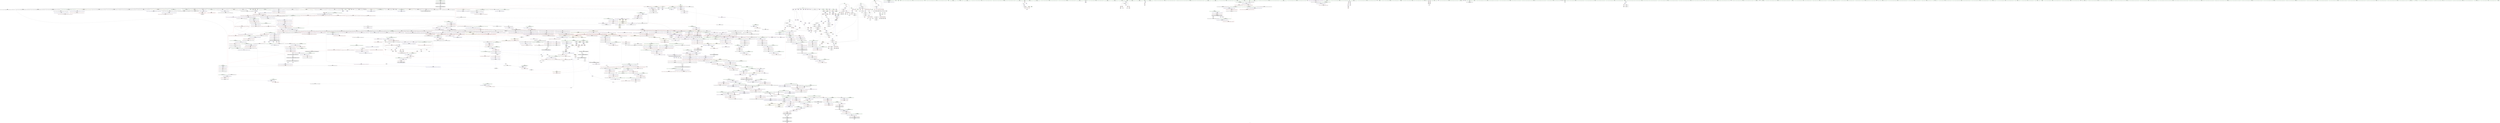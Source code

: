 digraph "SVFG" {
	label="SVFG";

	Node0x5612279d3870 [shape=record,color=grey,label="{NodeID: 0\nNullPtr|{|<s45>117}}"];
	Node0x5612279d3870 -> Node0x561227e6d750[style=solid];
	Node0x5612279d3870 -> Node0x561227e6d850[style=solid];
	Node0x5612279d3870 -> Node0x561227e6d920[style=solid];
	Node0x5612279d3870 -> Node0x561227e6d9f0[style=solid];
	Node0x5612279d3870 -> Node0x561227e6dac0[style=solid];
	Node0x5612279d3870 -> Node0x561227e6db90[style=solid];
	Node0x5612279d3870 -> Node0x561227e6dc60[style=solid];
	Node0x5612279d3870 -> Node0x561227e6dd30[style=solid];
	Node0x5612279d3870 -> Node0x561227e6de00[style=solid];
	Node0x5612279d3870 -> Node0x561227e6ded0[style=solid];
	Node0x5612279d3870 -> Node0x561227e6dfa0[style=solid];
	Node0x5612279d3870 -> Node0x561227e6e070[style=solid];
	Node0x5612279d3870 -> Node0x561227e6e140[style=solid];
	Node0x5612279d3870 -> Node0x561227e6e210[style=solid];
	Node0x5612279d3870 -> Node0x561227e6e2e0[style=solid];
	Node0x5612279d3870 -> Node0x561227e6e3b0[style=solid];
	Node0x5612279d3870 -> Node0x561227e6e480[style=solid];
	Node0x5612279d3870 -> Node0x561227e6e550[style=solid];
	Node0x5612279d3870 -> Node0x561227e6e620[style=solid];
	Node0x5612279d3870 -> Node0x561227e6e6f0[style=solid];
	Node0x5612279d3870 -> Node0x561227e6e7c0[style=solid];
	Node0x5612279d3870 -> Node0x561227e6e890[style=solid];
	Node0x5612279d3870 -> Node0x561227e6e960[style=solid];
	Node0x5612279d3870 -> Node0x561227e6ea30[style=solid];
	Node0x5612279d3870 -> Node0x561227e6eb00[style=solid];
	Node0x5612279d3870 -> Node0x561227e6ebd0[style=solid];
	Node0x5612279d3870 -> Node0x561227e6eca0[style=solid];
	Node0x5612279d3870 -> Node0x561227e6ed70[style=solid];
	Node0x5612279d3870 -> Node0x561227e6ee40[style=solid];
	Node0x5612279d3870 -> Node0x561227e6ef10[style=solid];
	Node0x5612279d3870 -> Node0x561227e6efe0[style=solid];
	Node0x5612279d3870 -> Node0x561227e6f0b0[style=solid];
	Node0x5612279d3870 -> Node0x561227e6f180[style=solid];
	Node0x5612279d3870 -> Node0x561227e6f250[style=solid];
	Node0x5612279d3870 -> Node0x561227e6f320[style=solid];
	Node0x5612279d3870 -> Node0x561227e6f3f0[style=solid];
	Node0x5612279d3870 -> Node0x561227e6f4c0[style=solid];
	Node0x5612279d3870 -> Node0x561227e77030[style=solid];
	Node0x5612279d3870 -> Node0x561227e79b70[style=solid];
	Node0x5612279d3870 -> Node0x561227e79c40[style=solid];
	Node0x5612279d3870 -> Node0x561227e79d10[style=solid];
	Node0x5612279d3870 -> Node0x561227e9b620[style=solid];
	Node0x5612279d3870 -> Node0x561227eb8d80[style=solid];
	Node0x5612279d3870 -> Node0x561227ebc4a0[style=solid];
	Node0x5612279d3870 -> Node0x561227ebcaa0[style=solid];
	Node0x5612279d3870:s45 -> Node0x561227faaac0[style=solid,color=red];
	Node0x561227e73a30 [shape=record,color=red,label="{NodeID: 775\n1347\<--1325\n\<--__result.addr\n_ZSt34__uninitialized_move_if_noexcept_aIPNSt7__cxx1112basic_stringIcSt11char_traitsIcESaIcEEES6_SaIS5_EET0_T_S9_S8_RT1_\n|{<s0>112}}"];
	Node0x561227e73a30:s0 -> Node0x561227faefb0[style=solid,color=red];
	Node0x561227e6a390 [shape=record,color=black,label="{NodeID: 443\n1596\<--1585\n\<--agg.tmp2\n_ZSt18uninitialized_copyISt13move_iteratorIPNSt7__cxx1112basic_stringIcSt11char_traitsIcESaIcEEEES7_ET0_T_SA_S9_\n}"];
	Node0x561227e6a390 -> Node0x561227e80dd0[style=solid];
	Node0x561227e5e120 [shape=record,color=green,label="{NodeID: 111\n741\<--742\nthis.addr\<--this.addr_field_insensitive\n_ZNSt12_Vector_baseINSt7__cxx1112basic_stringIcSt11char_traitsIcESaIcEEESaIS5_EED2Ev\n}"];
	Node0x561227e5e120 -> Node0x561227e86e80[style=solid];
	Node0x561227e5e120 -> Node0x561227e7a2c0[style=solid];
	Node0x561227e794f0 [shape=record,color=blue,label="{NodeID: 886\n587\<--582\n__b.addr\<--__b\n_ZSt3minIiERKT_S2_S2_\n}"];
	Node0x561227e794f0 -> Node0x561227e86250[style=dashed];
	Node0x561227e794f0 -> Node0x561227e86320[style=dashed];
	Node0x561227e7ff30 [shape=record,color=purple,label="{NodeID: 554\n1363\<--1362\n_M_current\<--this1\n_ZNK9__gnu_cxx17__normal_iteratorIPNSt7__cxx1112basic_stringIcSt11char_traitsIcESaIcEEESt6vectorIS6_SaIS6_EEE4baseEv\n}"];
	Node0x561227e7ff30 -> Node0x561227e690e0[style=solid];
	Node0x561227e62920 [shape=record,color=green,label="{NodeID: 222\n1521\<--1522\n__first\<--__first_field_insensitive\n_ZSt22__uninitialized_copy_aISt13move_iteratorIPNSt7__cxx1112basic_stringIcSt11char_traitsIcESaIcEEEES7_S6_ET0_T_SA_S9_RSaIT1_E\n}"];
	Node0x561227e62920 -> Node0x561227e69c40[style=solid];
	Node0x561227e62920 -> Node0x561227e801a0[style=solid];
	Node0x561227e9e7b0 [shape=record,color=blue,label="{NodeID: 997\n1581\<--190\n__assignable\<--\n_ZSt18uninitialized_copyISt13move_iteratorIPNSt7__cxx1112basic_stringIcSt11char_traitsIcESaIcEEEES7_ET0_T_SA_S9_\n}"];
	Node0x561227e85960 [shape=record,color=red,label="{NodeID: 665\n516\<--515\n\<--_M_finish7\n_ZNSt6vectorINSt7__cxx1112basic_stringIcSt11char_traitsIcESaIcEEESaIS5_EE9push_backERKS5_\n}"];
	Node0x561227e85960 -> Node0x561227e7ccd0[style=solid];
	Node0x561227e70b10 [shape=record,color=black,label="{NodeID: 333\n318\<--317\nconv83\<--\nmain\n|{<s0>29}}"];
	Node0x561227e70b10:s0 -> Node0x561227f95970[style=solid,color=red];
	Node0x561227faa530 [shape=record,color=black,label="{NodeID: 2215\n1400 = PHI(1215, )\n0th arg _ZSt3maxImERKT_S2_S2_ }"];
	Node0x561227faa530 -> Node0x561227e9d360[style=solid];
	Node0x5612279d3900 [shape=record,color=green,label="{NodeID: 1\n7\<--1\n__dso_handle\<--dummyObj\nGlob }"];
	Node0x561227e73b00 [shape=record,color=red,label="{NodeID: 776\n1348\<--1327\n\<--__alloc.addr\n_ZSt34__uninitialized_move_if_noexcept_aIPNSt7__cxx1112basic_stringIcSt11char_traitsIcESaIcEEES6_SaIS5_EET0_T_S9_S8_RT1_\n|{<s0>112}}"];
	Node0x561227e73b00:s0 -> Node0x561227faf0f0[style=solid,color=red];
	Node0x561227e6a460 [shape=record,color=black,label="{NodeID: 444\n1571\<--1604\n_ZSt18uninitialized_copyISt13move_iteratorIPNSt7__cxx1112basic_stringIcSt11char_traitsIcESaIcEEEES7_ET0_T_SA_S9__ret\<--call\n_ZSt18uninitialized_copyISt13move_iteratorIPNSt7__cxx1112basic_stringIcSt11char_traitsIcESaIcEEEES7_ET0_T_SA_S9_\n|{<s0>123}}"];
	Node0x561227e6a460:s0 -> Node0x561227fa8f50[style=solid,color=blue];
	Node0x561227e5e1f0 [shape=record,color=green,label="{NodeID: 112\n743\<--744\nexn.slot\<--exn.slot_field_insensitive\n_ZNSt12_Vector_baseINSt7__cxx1112basic_stringIcSt11char_traitsIcESaIcEEESaIS5_EED2Ev\n}"];
	Node0x561227e5e1f0 -> Node0x561227e86f50[style=solid];
	Node0x561227e5e1f0 -> Node0x561227e7a390[style=solid];
	Node0x561227e795c0 [shape=record,color=blue,label="{NodeID: 887\n583\<--597\nretval\<--\n_ZSt3minIiERKT_S2_S2_\n}"];
	Node0x561227e795c0 -> Node0x561227f13340[style=dashed];
	Node0x561227e80000 [shape=record,color=purple,label="{NodeID: 555\n1441\<--1440\n_M_impl\<--this1\n_ZNKSt12_Vector_baseINSt7__cxx1112basic_stringIcSt11char_traitsIcESaIcEEESaIS5_EE19_M_get_Tp_allocatorEv\n}"];
	Node0x561227e80000 -> Node0x561227e69690[style=solid];
	Node0x561227e629f0 [shape=record,color=green,label="{NodeID: 223\n1523\<--1524\n__last\<--__last_field_insensitive\n_ZSt22__uninitialized_copy_aISt13move_iteratorIPNSt7__cxx1112basic_stringIcSt11char_traitsIcESaIcEEEES7_S6_ET0_T_SA_S9_RSaIT1_E\n}"];
	Node0x561227e629f0 -> Node0x561227e69d10[style=solid];
	Node0x561227e629f0 -> Node0x561227e80270[style=solid];
	Node0x561227e9e880 [shape=record,color=blue, style = dotted,label="{NodeID: 998\n1827\<--1829\noffset_0\<--dummyVal\n_ZSt18uninitialized_copyISt13move_iteratorIPNSt7__cxx1112basic_stringIcSt11char_traitsIcESaIcEEEES7_ET0_T_SA_S9_\n}"];
	Node0x561227e9e880 -> Node0x561227e75430[style=dashed];
	Node0x561227e85a30 [shape=record,color=red,label="{NodeID: 666\n527\<--526\n\<--coerce.dive8\n_ZNSt6vectorINSt7__cxx1112basic_stringIcSt11char_traitsIcESaIcEEESaIS5_EE9push_backERKS5_\n|{<s0>44}}"];
	Node0x561227e85a30:s0 -> Node0x561227fac850[style=solid,color=red];
	Node0x561227e70be0 [shape=record,color=black,label="{NodeID: 334\n322\<--321\nconv87\<--add86\nmain\n}"];
	Node0x561227e70be0 -> Node0x561227e783e0[style=solid];
	Node0x561227faa640 [shape=record,color=black,label="{NodeID: 2216\n1401 = PHI(1209, )\n1st arg _ZSt3maxImERKT_S2_S2_ }"];
	Node0x561227faa640 -> Node0x561227e9d430[style=solid];
	Node0x561227e274c0 [shape=record,color=green,label="{NodeID: 2\n12\<--1\n_ZSt3cin\<--dummyObj\nGlob }"];
	Node0x561227e73bd0 [shape=record,color=red,label="{NodeID: 777\n1350\<--1349\n\<--coerce.dive4\n_ZSt34__uninitialized_move_if_noexcept_aIPNSt7__cxx1112basic_stringIcSt11char_traitsIcESaIcEEES6_SaIS5_EET0_T_S9_S8_RT1_\n|{<s0>112}}"];
	Node0x561227e73bd0:s0 -> Node0x561227faed30[style=solid,color=red];
	Node0x561227e6a530 [shape=record,color=black,label="{NodeID: 445\n1613\<--1669\n_ZNSt20__uninitialized_copyILb0EE13__uninit_copyISt13move_iteratorIPNSt7__cxx1112basic_stringIcSt11char_traitsIcESaIcEEEES9_EET0_T_SC_SB__ret\<--\n_ZNSt20__uninitialized_copyILb0EE13__uninit_copyISt13move_iteratorIPNSt7__cxx1112basic_stringIcSt11char_traitsIcESaIcEEEES9_EET0_T_SC_SB_\n|{<s0>127}}"];
	Node0x561227e6a530:s0 -> Node0x561227fa5c90[style=solid,color=blue];
	Node0x561227e5e2c0 [shape=record,color=green,label="{NodeID: 113\n745\<--746\nehselector.slot\<--ehselector.slot_field_insensitive\n_ZNSt12_Vector_baseINSt7__cxx1112basic_stringIcSt11char_traitsIcESaIcEEESaIS5_EED2Ev\n}"];
	Node0x561227e5e2c0 -> Node0x561227e7a460[style=solid];
	Node0x561227e79690 [shape=record,color=blue,label="{NodeID: 888\n583\<--600\nretval\<--\n_ZSt3minIiERKT_S2_S2_\n}"];
	Node0x561227e79690 -> Node0x561227f13340[style=dashed];
	Node0x561227f28240 [shape=record,color=black,label="{NodeID: 1663\nMR_42V_7 = PHI(MR_42V_8, MR_42V_5, )\npts\{110000 \}\n|{|<s10>28|<s11>31}}"];
	Node0x561227f28240 -> Node0x561227e84d30[style=dashed];
	Node0x561227f28240 -> Node0x561227e84e00[style=dashed];
	Node0x561227f28240 -> Node0x561227e84ed0[style=dashed];
	Node0x561227f28240 -> Node0x561227e84fa0[style=dashed];
	Node0x561227f28240 -> Node0x561227e85070[style=dashed];
	Node0x561227f28240 -> Node0x561227e85140[style=dashed];
	Node0x561227f28240 -> Node0x561227e784b0[style=dashed];
	Node0x561227f28240 -> Node0x561227e78650[style=dashed];
	Node0x561227f28240 -> Node0x561227e92a10[style=dashed];
	Node0x561227f28240 -> Node0x561227f28240[style=dashed];
	Node0x561227f28240:s10 -> Node0x561227f370c0[style=dashed,color=red];
	Node0x561227f28240:s11 -> Node0x561227f370c0[style=dashed,color=red];
	Node0x561227e800d0 [shape=record,color=purple,label="{NodeID: 556\n1462\<--1461\n_M_current\<--this1\n_ZN9__gnu_cxx17__normal_iteratorIPNSt7__cxx1112basic_stringIcSt11char_traitsIcESaIcEEESt6vectorIS6_SaIS6_EEEC2ERKS7_\n}"];
	Node0x561227e800d0 -> Node0x561227e9dab0[style=solid];
	Node0x561227e62ac0 [shape=record,color=green,label="{NodeID: 224\n1525\<--1526\n__result.addr\<--__result.addr_field_insensitive\n_ZSt22__uninitialized_copy_aISt13move_iteratorIPNSt7__cxx1112basic_stringIcSt11char_traitsIcESaIcEEEES7_S6_ET0_T_SA_S9_RSaIT1_E\n}"];
	Node0x561227e62ac0 -> Node0x561227e74f50[style=solid];
	Node0x561227e62ac0 -> Node0x561227e9e130[style=solid];
	Node0x561227e9e950 [shape=record,color=blue, style = dotted,label="{NodeID: 999\n1830\<--1832\noffset_0\<--dummyVal\n_ZSt18uninitialized_copyISt13move_iteratorIPNSt7__cxx1112basic_stringIcSt11char_traitsIcESaIcEEEES7_ET0_T_SA_S9_\n}"];
	Node0x561227e9e950 -> Node0x561227e75500[style=dashed];
	Node0x561227e85b00 [shape=record,color=red,label="{NodeID: 667\n545\<--542\nthis1\<--this.addr\n_ZNKSt6vectorINSt7__cxx1112basic_stringIcSt11char_traitsIcESaIcEEESaIS5_EE4sizeEv\n}"];
	Node0x561227e85b00 -> Node0x561227e71e90[style=solid];
	Node0x561227e85b00 -> Node0x561227e71f60[style=solid];
	Node0x561227e70cb0 [shape=record,color=black,label="{NodeID: 335\n325\<--324\nidxprom88\<--\nmain\n}"];
	Node0x561227faa750 [shape=record,color=black,label="{NodeID: 2217\n865 = PHI(765, 775, )\n0th arg _ZNSt12_Vector_baseINSt7__cxx1112basic_stringIcSt11char_traitsIcESaIcEEESaIS5_EE12_Vector_implD2Ev }"];
	Node0x561227faa750 -> Node0x561227e7ad50[style=solid];
	Node0x561227e5a520 [shape=record,color=green,label="{NodeID: 3\n13\<--1\n.str\<--dummyObj\nGlob }"];
	Node0x561227e73ca0 [shape=record,color=red,label="{NodeID: 778\n1352\<--1351\n\<--coerce.dive5\n_ZSt34__uninitialized_move_if_noexcept_aIPNSt7__cxx1112basic_stringIcSt11char_traitsIcESaIcEEES6_SaIS5_EET0_T_S9_S8_RT1_\n|{<s0>112}}"];
	Node0x561227e73ca0:s0 -> Node0x561227faee70[style=solid,color=red];
	Node0x561227e6a600 [shape=record,color=black,label="{NodeID: 446\n1693\<--1707\n_ZStneIPNSt7__cxx1112basic_stringIcSt11char_traitsIcESaIcEEEEbRKSt13move_iteratorIT_ESB__ret\<--lnot\n_ZStneIPNSt7__cxx1112basic_stringIcSt11char_traitsIcESaIcEEEEbRKSt13move_iteratorIT_ESB_\n|{<s0>128}}"];
	Node0x561227e6a600:s0 -> Node0x561227fa5f10[style=solid,color=blue];
	Node0x561227e62f30 [shape=record,color=green,label="{NodeID: 114\n763\<--764\n_ZNSt12_Vector_baseINSt7__cxx1112basic_stringIcSt11char_traitsIcESaIcEEESaIS5_EE13_M_deallocateEPS5_m\<--_ZNSt12_Vector_baseINSt7__cxx1112basic_stringIcSt11char_traitsIcESaIcEEESaIS5_EE13_M_deallocateEPS5_m_field_insensitive\n}"];
	Node0x561227e79760 [shape=record,color=blue,label="{NodeID: 889\n614\<--613\nthis.addr\<--this\n_ZNSt6vectorINSt7__cxx1112basic_stringIcSt11char_traitsIcESaIcEEESaIS5_EED2Ev\n}"];
	Node0x561227e79760 -> Node0x561227e86590[style=dashed];
	Node0x561227e801a0 [shape=record,color=purple,label="{NodeID: 557\n1533\<--1521\ncoerce.dive\<--__first\n_ZSt22__uninitialized_copy_aISt13move_iteratorIPNSt7__cxx1112basic_stringIcSt11char_traitsIcESaIcEEEES7_S6_ET0_T_SA_S9_RSaIT1_E\n}"];
	Node0x561227e801a0 -> Node0x561227e9df90[style=solid];
	Node0x561227e62b90 [shape=record,color=green,label="{NodeID: 225\n1527\<--1528\n.addr\<--.addr_field_insensitive\n_ZSt22__uninitialized_copy_aISt13move_iteratorIPNSt7__cxx1112basic_stringIcSt11char_traitsIcESaIcEEEES7_S6_ET0_T_SA_S9_RSaIT1_E\n}"];
	Node0x561227e62b90 -> Node0x561227e9e200[style=solid];
	Node0x561227e9ea20 [shape=record,color=blue,label="{NodeID: 1000\n1629\<--1614\ncoerce.dive\<--__first.coerce\n_ZNSt20__uninitialized_copyILb0EE13__uninit_copyISt13move_iteratorIPNSt7__cxx1112basic_stringIcSt11char_traitsIcESaIcEEEES9_EET0_T_SC_SB_\n}"];
	Node0x561227e9ea20 -> Node0x561227f15140[style=dashed];
	Node0x561227e85bd0 [shape=record,color=red,label="{NodeID: 668\n549\<--548\n\<--_M_finish\n_ZNKSt6vectorINSt7__cxx1112basic_stringIcSt11char_traitsIcESaIcEEESaIS5_EE4sizeEv\n}"];
	Node0x561227e85bd0 -> Node0x561227e72030[style=solid];
	Node0x561227e70d80 [shape=record,color=black,label="{NodeID: 336\n328\<--327\nidxprom90\<--\nmain\n}"];
	Node0x561227faa8a0 [shape=record,color=black,label="{NodeID: 2218\n1484 = PHI(1477, )\n0th arg _ZN9__gnu_cxx13new_allocatorINSt7__cxx1112basic_stringIcSt11char_traitsIcESaIcEEEE8allocateEmPKv }"];
	Node0x561227faa8a0 -> Node0x561227e9dd20[style=solid];
	Node0x561227e5a5b0 [shape=record,color=green,label="{NodeID: 4\n15\<--1\n.str.1\<--dummyObj\nGlob }"];
	Node0x561227e73d70 [shape=record,color=red,label="{NodeID: 779\n1362\<--1359\nthis1\<--this.addr\n_ZNK9__gnu_cxx17__normal_iteratorIPNSt7__cxx1112basic_stringIcSt11char_traitsIcESaIcEEESt6vectorIS6_SaIS6_EEE4baseEv\n}"];
	Node0x561227e73d70 -> Node0x561227e7ff30[style=solid];
	Node0x561227e6a6d0 [shape=record,color=black,label="{NodeID: 447\n1720\<--1719\n\<--\n_ZSt10_ConstructINSt7__cxx1112basic_stringIcSt11char_traitsIcESaIcEEEJS5_EEvPT_DpOT0_\n}"];
	Node0x561227e6a6d0 -> Node0x561227e6a7a0[style=solid];
	Node0x561227e63030 [shape=record,color=green,label="{NodeID: 115\n767\<--768\n_ZNSt12_Vector_baseINSt7__cxx1112basic_stringIcSt11char_traitsIcESaIcEEESaIS5_EE12_Vector_implD2Ev\<--_ZNSt12_Vector_baseINSt7__cxx1112basic_stringIcSt11char_traitsIcESaIcEEESaIS5_EE12_Vector_implD2Ev_field_insensitive\n}"];
	Node0x561227e79830 [shape=record,color=blue,label="{NodeID: 890\n616\<--643\nexn.slot\<--\n_ZNSt6vectorINSt7__cxx1112basic_stringIcSt11char_traitsIcESaIcEEESaIS5_EED2Ev\n}"];
	Node0x561227e79830 -> Node0x561227e86660[style=dashed];
	Node0x561227e80270 [shape=record,color=purple,label="{NodeID: 558\n1535\<--1523\ncoerce.dive1\<--__last\n_ZSt22__uninitialized_copy_aISt13move_iteratorIPNSt7__cxx1112basic_stringIcSt11char_traitsIcESaIcEEEES7_S6_ET0_T_SA_S9_RSaIT1_E\n}"];
	Node0x561227e80270 -> Node0x561227e9e060[style=solid];
	Node0x561227e62c60 [shape=record,color=green,label="{NodeID: 226\n1529\<--1530\nagg.tmp\<--agg.tmp_field_insensitive\n_ZSt22__uninitialized_copy_aISt13move_iteratorIPNSt7__cxx1112basic_stringIcSt11char_traitsIcESaIcEEEES7_S6_ET0_T_SA_S9_RSaIT1_E\n}"];
	Node0x561227e62c60 -> Node0x561227e69de0[style=solid];
	Node0x561227e62c60 -> Node0x561227e80340[style=solid];
	Node0x561227e9eaf0 [shape=record,color=blue,label="{NodeID: 1001\n1631\<--1615\ncoerce.dive1\<--__last.coerce\n_ZNSt20__uninitialized_copyILb0EE13__uninit_copyISt13move_iteratorIPNSt7__cxx1112basic_stringIcSt11char_traitsIcESaIcEEEES9_EET0_T_SC_SB_\n|{<s0>128}}"];
	Node0x561227e9eaf0:s0 -> Node0x561227f32390[style=dashed,color=red];
	Node0x561227e85ca0 [shape=record,color=red,label="{NodeID: 669\n553\<--552\n\<--_M_start\n_ZNKSt6vectorINSt7__cxx1112basic_stringIcSt11char_traitsIcESaIcEEESaIS5_EE4sizeEv\n}"];
	Node0x561227e85ca0 -> Node0x561227e72100[style=solid];
	Node0x561227e70e50 [shape=record,color=black,label="{NodeID: 337\n334\<--333\nidxprom94\<--\nmain\n}"];
	Node0x561227faa9b0 [shape=record,color=black,label="{NodeID: 2219\n1485 = PHI(1478, )\n1st arg _ZN9__gnu_cxx13new_allocatorINSt7__cxx1112basic_stringIcSt11char_traitsIcESaIcEEEE8allocateEmPKv }"];
	Node0x561227faa9b0 -> Node0x561227e9ddf0[style=solid];
	Node0x561227e5ac70 [shape=record,color=green,label="{NodeID: 5\n17\<--1\n.str.2\<--dummyObj\nGlob }"];
	Node0x561227e73e40 [shape=record,color=red,label="{NodeID: 780\n1374\<--1368\n\<--__a.addr\n_ZNSt16allocator_traitsISaINSt7__cxx1112basic_stringIcSt11char_traitsIcESaIcEEEEE7destroyIS5_EEvRS6_PT_\n}"];
	Node0x561227e73e40 -> Node0x561227e691b0[style=solid];
	Node0x561227e6a7a0 [shape=record,color=black,label="{NodeID: 448\n1721\<--1720\n\<--\n_ZSt10_ConstructINSt7__cxx1112basic_stringIcSt11char_traitsIcESaIcEEEJS5_EEvPT_DpOT0_\n}"];
	Node0x561227e63130 [shape=record,color=green,label="{NodeID: 116\n784\<--785\n__first.addr\<--__first.addr_field_insensitive\n_ZSt8_DestroyIPNSt7__cxx1112basic_stringIcSt11char_traitsIcESaIcEEEEvT_S7_\n}"];
	Node0x561227e63130 -> Node0x561227e87290[style=solid];
	Node0x561227e63130 -> Node0x561227e7a530[style=solid];
	Node0x561227e79900 [shape=record,color=blue,label="{NodeID: 891\n618\<--645\nehselector.slot\<--\n_ZNSt6vectorINSt7__cxx1112basic_stringIcSt11char_traitsIcESaIcEEESaIS5_EED2Ev\n}"];
	Node0x561227f29140 [shape=record,color=black,label="{NodeID: 1666\nMR_105V_3 = PHI(MR_105V_4, MR_105V_2, )\npts\{1403 \}\n}"];
	Node0x561227f29140 -> Node0x561227e740b0[style=dashed];
	Node0x561227e80340 [shape=record,color=purple,label="{NodeID: 559\n1549\<--1529\ncoerce.dive3\<--agg.tmp\n_ZSt22__uninitialized_copy_aISt13move_iteratorIPNSt7__cxx1112basic_stringIcSt11char_traitsIcESaIcEEEES7_S6_ET0_T_SA_S9_RSaIT1_E\n}"];
	Node0x561227e80340 -> Node0x561227e75020[style=solid];
	Node0x561227e62d30 [shape=record,color=green,label="{NodeID: 227\n1531\<--1532\nagg.tmp2\<--agg.tmp2_field_insensitive\n_ZSt22__uninitialized_copy_aISt13move_iteratorIPNSt7__cxx1112basic_stringIcSt11char_traitsIcESaIcEEEES7_S6_ET0_T_SA_S9_RSaIT1_E\n}"];
	Node0x561227e62d30 -> Node0x561227e69eb0[style=solid];
	Node0x561227e62d30 -> Node0x561227e80410[style=solid];
	Node0x561227e9ebc0 [shape=record,color=blue,label="{NodeID: 1002\n1621\<--1616\n__result.addr\<--__result\n_ZNSt20__uninitialized_copyILb0EE13__uninit_copyISt13move_iteratorIPNSt7__cxx1112basic_stringIcSt11char_traitsIcESaIcEEEES9_EET0_T_SC_SB_\n}"];
	Node0x561227e9ebc0 -> Node0x561227e755d0[style=dashed];
	Node0x561227e9ebc0 -> Node0x561227e756a0[style=dashed];
	Node0x561227e85d70 [shape=record,color=red,label="{NodeID: 670\n569\<--563\nthis1\<--this.addr\n_ZNSt6vectorINSt7__cxx1112basic_stringIcSt11char_traitsIcESaIcEEESaIS5_EEixEm\n}"];
	Node0x561227e85d70 -> Node0x561227e722a0[style=solid];
	Node0x561227e70f20 [shape=record,color=black,label="{NodeID: 338\n337\<--336\nidxprom96\<--\nmain\n}"];
	Node0x561227faaac0 [shape=record,color=black,label="{NodeID: 2220\n1486 = PHI(3, )\n2nd arg _ZN9__gnu_cxx13new_allocatorINSt7__cxx1112basic_stringIcSt11char_traitsIcESaIcEEEE8allocateEmPKv }"];
	Node0x561227faaac0 -> Node0x561227e9dec0[style=solid];
	Node0x561227e5ad00 [shape=record,color=green,label="{NodeID: 6\n20\<--1\n\<--dummyObj\nCan only get source location for instruction, argument, global var or function.}"];
	Node0x561227e73f10 [shape=record,color=red,label="{NodeID: 781\n1376\<--1370\n\<--__p.addr\n_ZNSt16allocator_traitsISaINSt7__cxx1112basic_stringIcSt11char_traitsIcESaIcEEEEE7destroyIS5_EEvRS6_PT_\n|{<s0>113}}"];
	Node0x561227e73f10:s0 -> Node0x561227fad4e0[style=solid,color=red];
	Node0x561227e6a870 [shape=record,color=black,label="{NodeID: 449\n1730\<--1737\n_ZNKSt13move_iteratorIPNSt7__cxx1112basic_stringIcSt11char_traitsIcESaIcEEEEdeEv_ret\<--\n_ZNKSt13move_iteratorIPNSt7__cxx1112basic_stringIcSt11char_traitsIcESaIcEEEEdeEv\n|{<s0>130}}"];
	Node0x561227e6a870:s0 -> Node0x561227fa6190[style=solid,color=blue];
	Node0x561227e63200 [shape=record,color=green,label="{NodeID: 117\n786\<--787\n__last.addr\<--__last.addr_field_insensitive\n_ZSt8_DestroyIPNSt7__cxx1112basic_stringIcSt11char_traitsIcESaIcEEEEvT_S7_\n}"];
	Node0x561227e63200 -> Node0x561227e87360[style=solid];
	Node0x561227e63200 -> Node0x561227e7a600[style=solid];
	Node0x561227e799d0 [shape=record,color=blue,label="{NodeID: 892\n655\<--654\nthis.addr\<--this\n_ZNSt12_Vector_baseINSt7__cxx1112basic_stringIcSt11char_traitsIcESaIcEEESaIS5_EEC2Ev\n}"];
	Node0x561227e799d0 -> Node0x561227e868d0[style=dashed];
	Node0x561227e80410 [shape=record,color=purple,label="{NodeID: 560\n1551\<--1531\ncoerce.dive4\<--agg.tmp2\n_ZSt22__uninitialized_copy_aISt13move_iteratorIPNSt7__cxx1112basic_stringIcSt11char_traitsIcESaIcEEEES7_S6_ET0_T_SA_S9_RSaIT1_E\n}"];
	Node0x561227e80410 -> Node0x561227e750f0[style=solid];
	Node0x561227e62e00 [shape=record,color=green,label="{NodeID: 228\n1543\<--1544\nllvm.memcpy.p0i8.p0i8.i64\<--llvm.memcpy.p0i8.p0i8.i64_field_insensitive\n}"];
	Node0x561227e9ec90 [shape=record,color=blue,label="{NodeID: 1003\n1623\<--1634\n__cur\<--\n_ZNSt20__uninitialized_copyILb0EE13__uninit_copyISt13move_iteratorIPNSt7__cxx1112basic_stringIcSt11char_traitsIcESaIcEEEES9_EET0_T_SC_SB_\n}"];
	Node0x561227e9ec90 -> Node0x561227f14c40[style=dashed];
	Node0x561227e85e40 [shape=record,color=red,label="{NodeID: 671\n574\<--565\n\<--__n.addr\n_ZNSt6vectorINSt7__cxx1112basic_stringIcSt11char_traitsIcESaIcEEESaIS5_EEixEm\n}"];
	Node0x561227e70ff0 [shape=record,color=black,label="{NodeID: 339\n343\<--342\nidxprom99\<--\nmain\n}"];
	Node0x561227faabd0 [shape=record,color=black,label="{NodeID: 2221\n1425 = PHI(1390, )\n0th arg _ZNSt16allocator_traitsISaINSt7__cxx1112basic_stringIcSt11char_traitsIcESaIcEEEEE8max_sizeERKS6_ }"];
	Node0x561227faabd0 -> Node0x561227e9d6a0[style=solid];
	Node0x561227e5adc0 [shape=record,color=green,label="{NodeID: 7\n96\<--1\n\<--dummyObj\nCan only get source location for instruction, argument, global var or function.}"];
	Node0x561227e73fe0 [shape=record,color=red,label="{NodeID: 782\n1388\<--1385\nthis1\<--this.addr\n_ZNKSt6vectorINSt7__cxx1112basic_stringIcSt11char_traitsIcESaIcEEESaIS5_EE8max_sizeEv\n}"];
	Node0x561227e73fe0 -> Node0x561227e69280[style=solid];
	Node0x561227e6a940 [shape=record,color=black,label="{NodeID: 450\n1739\<--1744\n_ZNSt13move_iteratorIPNSt7__cxx1112basic_stringIcSt11char_traitsIcESaIcEEEEppEv_ret\<--this1\n_ZNSt13move_iteratorIPNSt7__cxx1112basic_stringIcSt11char_traitsIcESaIcEEEEppEv\n|{<s0>132}}"];
	Node0x561227e6a940:s0 -> Node0x561227fa62d0[style=solid,color=blue];
	Node0x561227e632d0 [shape=record,color=green,label="{NodeID: 118\n793\<--794\n_ZNSt12_Destroy_auxILb0EE9__destroyIPNSt7__cxx1112basic_stringIcSt11char_traitsIcESaIcEEEEEvT_S9_\<--_ZNSt12_Destroy_auxILb0EE9__destroyIPNSt7__cxx1112basic_stringIcSt11char_traitsIcESaIcEEEEEvT_S9__field_insensitive\n}"];
	Node0x561227e79aa0 [shape=record,color=blue,label="{NodeID: 893\n678\<--677\nthis.addr\<--this\n_ZNSt12_Vector_baseINSt7__cxx1112basic_stringIcSt11char_traitsIcESaIcEEESaIS5_EE12_Vector_implC2Ev\n}"];
	Node0x561227e79aa0 -> Node0x561227e869a0[style=dashed];
	Node0x561227e804e0 [shape=record,color=purple,label="{NodeID: 561\n1821\<--1539\noffset_0\<--\n}"];
	Node0x561227e804e0 -> Node0x561227e9e2d0[style=solid];
	Node0x561227e6b3c0 [shape=record,color=green,label="{NodeID: 229\n1554\<--1555\n_ZSt18uninitialized_copyISt13move_iteratorIPNSt7__cxx1112basic_stringIcSt11char_traitsIcESaIcEEEES7_ET0_T_SA_S9_\<--_ZSt18uninitialized_copyISt13move_iteratorIPNSt7__cxx1112basic_stringIcSt11char_traitsIcESaIcEEEES7_ET0_T_SA_S9__field_insensitive\n}"];
	Node0x561227e9ed60 [shape=record,color=blue,label="{NodeID: 1004\n1623\<--1654\n__cur\<--incdec.ptr\n_ZNSt20__uninitialized_copyILb0EE13__uninit_copyISt13move_iteratorIPNSt7__cxx1112basic_stringIcSt11char_traitsIcESaIcEEEES9_EET0_T_SC_SB_\n}"];
	Node0x561227e9ed60 -> Node0x561227f14c40[style=dashed];
	Node0x561227e85f10 [shape=record,color=red,label="{NodeID: 672\n573\<--572\n\<--_M_start\n_ZNSt6vectorINSt7__cxx1112basic_stringIcSt11char_traitsIcESaIcEEESaIS5_EEixEm\n}"];
	Node0x561227e85f10 -> Node0x561227e816c0[style=solid];
	Node0x561227e710c0 [shape=record,color=black,label="{NodeID: 340\n346\<--345\nidxprom101\<--\nmain\n}"];
	Node0x561227faad10 [shape=record,color=black,label="{NodeID: 2222\n541 = PHI(53, 1220, 1220, 1220, 1220, )\n0th arg _ZNKSt6vectorINSt7__cxx1112basic_stringIcSt11char_traitsIcESaIcEEESaIS5_EE4sizeEv }"];
	Node0x561227faad10 -> Node0x561227e791b0[style=solid];
	Node0x561227e5ae80 [shape=record,color=green,label="{NodeID: 8\n105\<--1\n\<--dummyObj\nCan only get source location for instruction, argument, global var or function.}"];
	Node0x561227e740b0 [shape=record,color=red,label="{NodeID: 783\n1422\<--1402\n\<--retval\n_ZSt3maxImERKT_S2_S2_\n}"];
	Node0x561227e740b0 -> Node0x561227e69420[style=solid];
	Node0x561227e6aa10 [shape=record,color=black,label="{NodeID: 451\n1751\<--1766\n_ZSteqIPNSt7__cxx1112basic_stringIcSt11char_traitsIcESaIcEEEEbRKSt13move_iteratorIT_ESB__ret\<--cmp\n_ZSteqIPNSt7__cxx1112basic_stringIcSt11char_traitsIcESaIcEEEEbRKSt13move_iteratorIT_ESB_\n|{<s0>139}}"];
	Node0x561227e6aa10:s0 -> Node0x561227fa5dd0[style=solid,color=blue];
	Node0x561227e633d0 [shape=record,color=green,label="{NodeID: 119\n799\<--800\n__first.addr\<--__first.addr_field_insensitive\n_ZNSt12_Destroy_auxILb0EE9__destroyIPNSt7__cxx1112basic_stringIcSt11char_traitsIcESaIcEEEEEvT_S9_\n}"];
	Node0x561227e633d0 -> Node0x561227e87430[style=solid];
	Node0x561227e633d0 -> Node0x561227e87500[style=solid];
	Node0x561227e633d0 -> Node0x561227e875d0[style=solid];
	Node0x561227e633d0 -> Node0x561227e7a6d0[style=solid];
	Node0x561227e633d0 -> Node0x561227e7a870[style=solid];
	Node0x561227e79b70 [shape=record,color=blue, style = dotted,label="{NodeID: 894\n686\<--3\n_M_start\<--dummyVal\n_ZNSt12_Vector_baseINSt7__cxx1112basic_stringIcSt11char_traitsIcESaIcEEESaIS5_EE12_Vector_implC2Ev\n|{<s0>50}}"];
	Node0x561227e79b70:s0 -> Node0x561227f49960[style=dashed,color=blue];
	Node0x5612277e11a0 [shape=record,color=yellow,style=double,label="{NodeID: 1669\n4V_1 = ENCHI(MR_4V_0)\npts\{52 \}\nFun[main]}"];
	Node0x5612277e11a0 -> Node0x561227e81ad0[style=dashed];
	Node0x561227e805b0 [shape=record,color=purple,label="{NodeID: 562\n1822\<--1540\noffset_0\<--\n}"];
	Node0x561227e805b0 -> Node0x561227e76af0[style=solid];
	Node0x561227e6b490 [shape=record,color=green,label="{NodeID: 230\n1559\<--1560\nretval\<--retval_field_insensitive\n_ZSt32__make_move_if_noexcept_iteratorINSt7__cxx1112basic_stringIcSt11char_traitsIcESaIcEEESt13move_iteratorIPS5_EET0_PT_\n|{|<s1>124}}"];
	Node0x561227e6b490 -> Node0x561227e80820[style=solid];
	Node0x561227e6b490:s1 -> Node0x561227faeab0[style=solid,color=red];
	Node0x561227e9ee30 [shape=record,color=blue,label="{NodeID: 1005\n1625\<--1658\nexn.slot\<--\n_ZNSt20__uninitialized_copyILb0EE13__uninit_copyISt13move_iteratorIPNSt7__cxx1112basic_stringIcSt11char_traitsIcESaIcEEEES9_EET0_T_SC_SB_\n}"];
	Node0x561227e9ee30 -> Node0x561227e75ab0[style=dashed];
	Node0x561227e9ee30 -> Node0x561227e9efd0[style=dashed];
	Node0x561227e85fe0 [shape=record,color=red,label="{NodeID: 673\n603\<--583\n\<--retval\n_ZSt3minIiERKT_S2_S2_\n}"];
	Node0x561227e85fe0 -> Node0x561227e72440[style=solid];
	Node0x561227e71190 [shape=record,color=black,label="{NodeID: 341\n351\<--350\nidxprom104\<--\nmain\n}"];
	Node0x561227fab190 [shape=record,color=black,label="{NodeID: 2223\n731 = PHI(630, 1031, 1047, 1083, 1103, )\n0th arg _ZNSt12_Vector_baseINSt7__cxx1112basic_stringIcSt11char_traitsIcESaIcEEESaIS5_EE19_M_get_Tp_allocatorEv }"];
	Node0x561227fab190 -> Node0x561227e7a1f0[style=solid];
	Node0x561227e5af40 [shape=record,color=green,label="{NodeID: 9\n151\<--1\n\<--dummyObj\nCan only get source location for instruction, argument, global var or function.}"];
	Node0x561227e74180 [shape=record,color=red,label="{NodeID: 784\n1410\<--1404\n\<--__a.addr\n_ZSt3maxImERKT_S2_S2_\n}"];
	Node0x561227e74180 -> Node0x561227e744c0[style=solid];
	Node0x561227e6aae0 [shape=record,color=black,label="{NodeID: 452\n1768\<--1775\n_ZNKSt13move_iteratorIPNSt7__cxx1112basic_stringIcSt11char_traitsIcESaIcEEEE4baseEv_ret\<--\n_ZNKSt13move_iteratorIPNSt7__cxx1112basic_stringIcSt11char_traitsIcESaIcEEEE4baseEv\n|{<s0>142|<s1>143}}"];
	Node0x561227e6aae0:s0 -> Node0x561227fa91d0[style=solid,color=blue];
	Node0x561227e6aae0:s1 -> Node0x561227fa9310[style=solid,color=blue];
	Node0x561227e634a0 [shape=record,color=green,label="{NodeID: 120\n801\<--802\n__last.addr\<--__last.addr_field_insensitive\n_ZNSt12_Destroy_auxILb0EE9__destroyIPNSt7__cxx1112basic_stringIcSt11char_traitsIcESaIcEEEEEvT_S9_\n}"];
	Node0x561227e634a0 -> Node0x561227e876a0[style=solid];
	Node0x561227e634a0 -> Node0x561227e7a7a0[style=solid];
	Node0x561227e79c40 [shape=record,color=blue, style = dotted,label="{NodeID: 895\n688\<--3\n_M_finish\<--dummyVal\n_ZNSt12_Vector_baseINSt7__cxx1112basic_stringIcSt11char_traitsIcESaIcEEESaIS5_EE12_Vector_implC2Ev\n|{<s0>50}}"];
	Node0x561227e79c40:s0 -> Node0x561227f49960[style=dashed,color=blue];
	Node0x561227f2a5e0 [shape=record,color=yellow,style=double,label="{NodeID: 1670\n6V_1 = ENCHI(MR_6V_0)\npts\{58 \}\nFun[main]}"];
	Node0x561227f2a5e0 -> Node0x561227e77200[style=dashed];
	Node0x561227f2a5e0 -> Node0x561227e773a0[style=dashed];
	Node0x561227e80680 [shape=record,color=purple,label="{NodeID: 563\n1824\<--1545\noffset_0\<--\n}"];
	Node0x561227e80680 -> Node0x561227e9e3a0[style=solid];
	Node0x561227e6b560 [shape=record,color=green,label="{NodeID: 231\n1561\<--1562\n__i.addr\<--__i.addr_field_insensitive\n_ZSt32__make_move_if_noexcept_iteratorINSt7__cxx1112basic_stringIcSt11char_traitsIcESaIcEEESt13move_iteratorIPS5_EET0_PT_\n}"];
	Node0x561227e6b560 -> Node0x561227e751c0[style=solid];
	Node0x561227e6b560 -> Node0x561227e9e470[style=solid];
	Node0x561227f491c0 [shape=record,color=yellow,style=double,label="{NodeID: 2113\n52V_2 = CSCHI(MR_52V_1)\npts\{540000 540001 540002 \}\nCS[]|{<s0>4|<s1>4|<s2>4|<s3>4|<s4>4|<s5>4}}"];
	Node0x561227f491c0:s0 -> Node0x561227ef4110[style=dashed,color=blue];
	Node0x561227f491c0:s1 -> Node0x561227ef4610[style=dashed,color=blue];
	Node0x561227f491c0:s2 -> Node0x561227e8b120[style=dashed,color=blue];
	Node0x561227f491c0:s3 -> Node0x561227f11a40[style=dashed,color=blue];
	Node0x561227f491c0:s4 -> Node0x561227f11f40[style=dashed,color=blue];
	Node0x561227f491c0:s5 -> Node0x561227f12440[style=dashed,color=blue];
	Node0x561227e9ef00 [shape=record,color=blue,label="{NodeID: 1006\n1627\<--1660\nehselector.slot\<--\n_ZNSt20__uninitialized_copyILb0EE13__uninit_copyISt13move_iteratorIPNSt7__cxx1112basic_stringIcSt11char_traitsIcESaIcEEEES9_EET0_T_SC_SB_\n}"];
	Node0x561227e9ef00 -> Node0x561227e9f0a0[style=dashed];
	Node0x561227e860b0 [shape=record,color=red,label="{NodeID: 674\n593\<--585\n\<--__a.addr\n_ZSt3minIiERKT_S2_S2_\n}"];
	Node0x561227e860b0 -> Node0x561227e864c0[style=solid];
	Node0x561227e71260 [shape=record,color=black,label="{NodeID: 342\n354\<--353\nidxprom106\<--\nmain\n}"];
	Node0x561227fab3d0 [shape=record,color=black,label="{NodeID: 2224\n1258 = PHI(964, )\n0th arg _ZN9__gnu_cxxmiIPNSt7__cxx1112basic_stringIcSt11char_traitsIcESaIcEEESt6vectorIS6_SaIS6_EEEENS_17__normal_iteratorIT_T0_E15difference_typeERKSE_SH_ }"];
	Node0x561227fab3d0 -> Node0x561227e9c730[style=solid];
	Node0x561227e5b000 [shape=record,color=green,label="{NodeID: 10\n158\<--1\n\<--dummyObj\nCan only get source location for instruction, argument, global var or function.}"];
	Node0x561227e74250 [shape=record,color=red,label="{NodeID: 785\n1419\<--1404\n\<--__a.addr\n_ZSt3maxImERKT_S2_S2_\n}"];
	Node0x561227e74250 -> Node0x561227e9d5d0[style=solid];
	Node0x561227e6abb0 [shape=record,color=black,label="{NodeID: 453\n1777\<--1782\n_ZSt7forwardINSt7__cxx1112basic_stringIcSt11char_traitsIcESaIcEEEEOT_RNSt16remove_referenceIS6_E4typeE_ret\<--\n_ZSt7forwardINSt7__cxx1112basic_stringIcSt11char_traitsIcESaIcEEEEOT_RNSt16remove_referenceIS6_E4typeE\n|{<s0>140}}"];
	Node0x561227e6abb0:s0 -> Node0x561227fa9090[style=solid,color=blue];
	Node0x561227e63570 [shape=record,color=green,label="{NodeID: 121\n812\<--813\n_ZSt11__addressofINSt7__cxx1112basic_stringIcSt11char_traitsIcESaIcEEEEPT_RS6_\<--_ZSt11__addressofINSt7__cxx1112basic_stringIcSt11char_traitsIcESaIcEEEEPT_RS6__field_insensitive\n}"];
	Node0x561227e79d10 [shape=record,color=blue, style = dotted,label="{NodeID: 896\n690\<--3\n_M_end_of_storage\<--dummyVal\n_ZNSt12_Vector_baseINSt7__cxx1112basic_stringIcSt11char_traitsIcESaIcEEESaIS5_EE12_Vector_implC2Ev\n|{<s0>50}}"];
	Node0x561227e79d10:s0 -> Node0x561227f49960[style=dashed,color=blue];
	Node0x561227f2a6c0 [shape=record,color=yellow,style=double,label="{NodeID: 1671\n8V_1 = ENCHI(MR_8V_0)\npts\{60 \}\nFun[main]}"];
	Node0x561227f2a6c0 -> Node0x561227e772d0[style=dashed];
	Node0x561227f2a6c0 -> Node0x561227e77470[style=dashed];
	Node0x561227e80750 [shape=record,color=purple,label="{NodeID: 564\n1825\<--1546\noffset_0\<--\n}"];
	Node0x561227e80750 -> Node0x561227e76bc0[style=solid];
	Node0x561227e6b630 [shape=record,color=green,label="{NodeID: 232\n1566\<--1567\n_ZNSt13move_iteratorIPNSt7__cxx1112basic_stringIcSt11char_traitsIcESaIcEEEEC2ES6_\<--_ZNSt13move_iteratorIPNSt7__cxx1112basic_stringIcSt11char_traitsIcESaIcEEEEC2ES6__field_insensitive\n}"];
	Node0x561227e9efd0 [shape=record,color=blue,label="{NodeID: 1007\n1625\<--1672\nexn.slot\<--\n_ZNSt20__uninitialized_copyILb0EE13__uninit_copyISt13move_iteratorIPNSt7__cxx1112basic_stringIcSt11char_traitsIcESaIcEEEES9_EET0_T_SC_SB_\n}"];
	Node0x561227e9efd0 -> Node0x561227e75b80[style=dashed];
	Node0x561227e86180 [shape=record,color=red,label="{NodeID: 675\n600\<--585\n\<--__a.addr\n_ZSt3minIiERKT_S2_S2_\n}"];
	Node0x561227e86180 -> Node0x561227e79690[style=solid];
	Node0x561227e71330 [shape=record,color=black,label="{NodeID: 343\n357\<--356\nidxprom109\<--\nmain\n}"];
	Node0x561227fab4e0 [shape=record,color=black,label="{NodeID: 2225\n1259 = PHI(974, )\n1st arg _ZN9__gnu_cxxmiIPNSt7__cxx1112basic_stringIcSt11char_traitsIcESaIcEEESt6vectorIS6_SaIS6_EEEENS_17__normal_iteratorIT_T0_E15difference_typeERKSE_SH_ }"];
	Node0x561227fab4e0 -> Node0x561227e9c800[style=solid];
	Node0x561227e5b100 [shape=record,color=green,label="{NodeID: 11\n159\<--1\n\<--dummyObj\nCan only get source location for instruction, argument, global var or function.}"];
	Node0x561227e74320 [shape=record,color=red,label="{NodeID: 786\n1412\<--1406\n\<--__b.addr\n_ZSt3maxImERKT_S2_S2_\n}"];
	Node0x561227e74320 -> Node0x561227e74590[style=solid];
	Node0x561227e6ac80 [shape=record,color=purple,label="{NodeID: 454\n30\<--4\n\<--_ZStL8__ioinit\n__cxx_global_var_init\n}"];
	Node0x561227e63670 [shape=record,color=green,label="{NodeID: 122\n815\<--816\n_ZSt8_DestroyINSt7__cxx1112basic_stringIcSt11char_traitsIcESaIcEEEEvPT_\<--_ZSt8_DestroyINSt7__cxx1112basic_stringIcSt11char_traitsIcESaIcEEEEvPT__field_insensitive\n}"];
	Node0x561227e79de0 [shape=record,color=blue,label="{NodeID: 897\n695\<--694\nthis.addr\<--this\n_ZNSaINSt7__cxx1112basic_stringIcSt11char_traitsIcESaIcEEEEC2Ev\n}"];
	Node0x561227e79de0 -> Node0x561227e86a70[style=dashed];
	Node0x561227e80820 [shape=record,color=purple,label="{NodeID: 565\n1568\<--1559\ncoerce.dive\<--retval\n_ZSt32__make_move_if_noexcept_iteratorINSt7__cxx1112basic_stringIcSt11char_traitsIcESaIcEEESt13move_iteratorIPS5_EET0_PT_\n}"];
	Node0x561227e80820 -> Node0x561227e75290[style=solid];
	Node0x561227e6b730 [shape=record,color=green,label="{NodeID: 233\n1575\<--1576\n__first\<--__first_field_insensitive\n_ZSt18uninitialized_copyISt13move_iteratorIPNSt7__cxx1112basic_stringIcSt11char_traitsIcESaIcEEEES7_ET0_T_SA_S9_\n}"];
	Node0x561227e6b730 -> Node0x561227e6a120[style=solid];
	Node0x561227e6b730 -> Node0x561227e808f0[style=solid];
	Node0x561227e9f0a0 [shape=record,color=blue,label="{NodeID: 1008\n1627\<--1674\nehselector.slot\<--\n_ZNSt20__uninitialized_copyILb0EE13__uninit_copyISt13move_iteratorIPNSt7__cxx1112basic_stringIcSt11char_traitsIcESaIcEEEES9_EET0_T_SC_SB_\n}"];
	Node0x561227e9f0a0 -> Node0x561227e75c50[style=dashed];
	Node0x561227f32f00 [shape=record,color=yellow,style=double,label="{NodeID: 1783\n44V_1 = ENCHI(MR_44V_0)\npts\{540000 \}\nFun[_ZNSt6vectorINSt7__cxx1112basic_stringIcSt11char_traitsIcESaIcEEESaIS5_EE9push_backERKS5_]|{|<s1>43|<s2>44}}"];
	Node0x561227f32f00 -> Node0x561227ef2ff0[style=dashed];
	Node0x561227f32f00:s1 -> Node0x561227f2bde0[style=dashed,color=red];
	Node0x561227f32f00:s2 -> Node0x561227f31b20[style=dashed,color=red];
	Node0x561227e86250 [shape=record,color=red,label="{NodeID: 676\n591\<--587\n\<--__b.addr\n_ZSt3minIiERKT_S2_S2_\n}"];
	Node0x561227e86250 -> Node0x561227e863f0[style=solid];
	Node0x561227e71400 [shape=record,color=black,label="{NodeID: 344\n360\<--359\nidxprom111\<--\nmain\n}"];
	Node0x561227fab5f0 [shape=record,color=black,label="{NodeID: 2226\n1752 = PHI(1702, )\n0th arg _ZSteqIPNSt7__cxx1112basic_stringIcSt11char_traitsIcESaIcEEEEbRKSt13move_iteratorIT_ESB_ }"];
	Node0x561227fab5f0 -> Node0x561227e9f720[style=solid];
	Node0x561227e5b200 [shape=record,color=green,label="{NodeID: 12\n160\<--1\n\<--dummyObj\nCan only get source location for instruction, argument, global var or function.}"];
	Node0x561227e743f0 [shape=record,color=red,label="{NodeID: 787\n1416\<--1406\n\<--__b.addr\n_ZSt3maxImERKT_S2_S2_\n}"];
	Node0x561227e743f0 -> Node0x561227e9d500[style=solid];
	Node0x561227e92a10 [shape=record,color=black,label="{NodeID: 1562\nMR_42V_6 = PHI(MR_42V_7, MR_42V_5, MR_42V_5, )\npts\{110000 \}\n}"];
	Node0x561227e92a10 -> Node0x561227e92a10[style=dashed];
	Node0x561227e92a10 -> Node0x561227f25f40[style=dashed];
	Node0x561227e92a10 -> Node0x561227f28240[style=dashed];
	Node0x561227e6ad50 [shape=record,color=purple,label="{NodeID: 455\n163\<--8\n\<--mem\nmain\n}"];
	Node0x561227e6ad50 -> Node0x561227e77610[style=solid];
	Node0x561227e63770 [shape=record,color=green,label="{NodeID: 123\n825\<--826\n__pointer.addr\<--__pointer.addr_field_insensitive\n_ZSt8_DestroyINSt7__cxx1112basic_stringIcSt11char_traitsIcESaIcEEEEvPT_\n}"];
	Node0x561227e63770 -> Node0x561227e87770[style=solid];
	Node0x561227e63770 -> Node0x561227e7a940[style=solid];
	Node0x561227e79eb0 [shape=record,color=blue,label="{NodeID: 898\n706\<--705\nthis.addr\<--this\n_ZN9__gnu_cxx13new_allocatorINSt7__cxx1112basic_stringIcSt11char_traitsIcESaIcEEEEC2Ev\n}"];
	Node0x561227e79eb0 -> Node0x561227e86b40[style=dashed];
	Node0x561227e808f0 [shape=record,color=purple,label="{NodeID: 566\n1587\<--1575\ncoerce.dive\<--__first\n_ZSt18uninitialized_copyISt13move_iteratorIPNSt7__cxx1112basic_stringIcSt11char_traitsIcESaIcEEEES7_ET0_T_SA_S9_\n}"];
	Node0x561227e808f0 -> Node0x561227e9e540[style=solid];
	Node0x561227e6b800 [shape=record,color=green,label="{NodeID: 234\n1577\<--1578\n__last\<--__last_field_insensitive\n_ZSt18uninitialized_copyISt13move_iteratorIPNSt7__cxx1112basic_stringIcSt11char_traitsIcESaIcEEEES7_ET0_T_SA_S9_\n}"];
	Node0x561227e6b800 -> Node0x561227e6a1f0[style=solid];
	Node0x561227e6b800 -> Node0x561227e809c0[style=solid];
	Node0x561227e9f170 [shape=record,color=blue,label="{NodeID: 1009\n1696\<--1694\n__x.addr\<--__x\n_ZStneIPNSt7__cxx1112basic_stringIcSt11char_traitsIcESaIcEEEEbRKSt13move_iteratorIT_ESB_\n}"];
	Node0x561227e9f170 -> Node0x561227e75d20[style=dashed];
	Node0x561227f33010 [shape=record,color=yellow,style=double,label="{NodeID: 1784\n46V_1 = ENCHI(MR_46V_0)\npts\{540001 \}\nFun[_ZNSt6vectorINSt7__cxx1112basic_stringIcSt11char_traitsIcESaIcEEESaIS5_EE9push_backERKS5_]|{|<s4>43|<s5>44}}"];
	Node0x561227f33010 -> Node0x561227e856f0[style=dashed];
	Node0x561227f33010 -> Node0x561227e85890[style=dashed];
	Node0x561227f33010 -> Node0x561227e85960[style=dashed];
	Node0x561227f33010 -> Node0x561227e79010[style=dashed];
	Node0x561227f33010:s4 -> Node0x561227f2bde0[style=dashed,color=red];
	Node0x561227f33010:s5 -> Node0x561227f31c00[style=dashed,color=red];
	Node0x561227e86320 [shape=record,color=red,label="{NodeID: 677\n597\<--587\n\<--__b.addr\n_ZSt3minIiERKT_S2_S2_\n}"];
	Node0x561227e86320 -> Node0x561227e795c0[style=solid];
	Node0x561227e714d0 [shape=record,color=black,label="{NodeID: 345\n369\<--368\nidxprom116\<--\nmain\n}"];
	Node0x561227fab700 [shape=record,color=black,label="{NodeID: 2227\n1753 = PHI(1703, )\n1st arg _ZSteqIPNSt7__cxx1112basic_stringIcSt11char_traitsIcESaIcEEEEbRKSt13move_iteratorIT_ESB_ }"];
	Node0x561227fab700 -> Node0x561227e9f7f0[style=solid];
	Node0x561227e5b310 [shape=record,color=green,label="{NodeID: 13\n185\<--1\n\<--dummyObj\nCan only get source location for instruction, argument, global var or function.}"];
	Node0x561227e744c0 [shape=record,color=red,label="{NodeID: 788\n1411\<--1410\n\<--\n_ZSt3maxImERKT_S2_S2_\n}"];
	Node0x561227e744c0 -> Node0x561227ebcf20[style=solid];
	Node0x561227e6ae20 [shape=record,color=purple,label="{NodeID: 456\n271\<--8\narrayidx\<--mem\nmain\n}"];
	Node0x561227e63840 [shape=record,color=green,label="{NodeID: 124\n833\<--834\n__r.addr\<--__r.addr_field_insensitive\n_ZSt11__addressofINSt7__cxx1112basic_stringIcSt11char_traitsIcESaIcEEEEPT_RS6_\n}"];
	Node0x561227e63840 -> Node0x561227e87840[style=solid];
	Node0x561227e63840 -> Node0x561227e7aa10[style=solid];
	Node0x561227e79f80 [shape=record,color=blue,label="{NodeID: 899\n715\<--712\n__first.addr\<--__first\n_ZSt8_DestroyIPNSt7__cxx1112basic_stringIcSt11char_traitsIcESaIcEEES5_EvT_S7_RSaIT0_E\n}"];
	Node0x561227e79f80 -> Node0x561227e86c10[style=dashed];
	Node0x561227e809c0 [shape=record,color=purple,label="{NodeID: 567\n1589\<--1577\ncoerce.dive1\<--__last\n_ZSt18uninitialized_copyISt13move_iteratorIPNSt7__cxx1112basic_stringIcSt11char_traitsIcESaIcEEEES7_ET0_T_SA_S9_\n}"];
	Node0x561227e809c0 -> Node0x561227e9e610[style=solid];
	Node0x561227e6b8d0 [shape=record,color=green,label="{NodeID: 235\n1579\<--1580\n__result.addr\<--__result.addr_field_insensitive\n_ZSt18uninitialized_copyISt13move_iteratorIPNSt7__cxx1112basic_stringIcSt11char_traitsIcESaIcEEEES7_ET0_T_SA_S9_\n}"];
	Node0x561227e6b8d0 -> Node0x561227e75360[style=solid];
	Node0x561227e6b8d0 -> Node0x561227e9e6e0[style=solid];
	Node0x561227e9f240 [shape=record,color=blue,label="{NodeID: 1010\n1698\<--1695\n__y.addr\<--__y\n_ZStneIPNSt7__cxx1112basic_stringIcSt11char_traitsIcESaIcEEEEbRKSt13move_iteratorIT_ESB_\n}"];
	Node0x561227e9f240 -> Node0x561227e75df0[style=dashed];
	Node0x561227f330f0 [shape=record,color=yellow,style=double,label="{NodeID: 1785\n48V_1 = ENCHI(MR_48V_0)\npts\{540002 \}\nFun[_ZNSt6vectorINSt7__cxx1112basic_stringIcSt11char_traitsIcESaIcEEESaIS5_EE9push_backERKS5_]|{|<s2>44|<s3>44}}"];
	Node0x561227f330f0 -> Node0x561227e857c0[style=dashed];
	Node0x561227f330f0 -> Node0x561227ef35e0[style=dashed];
	Node0x561227f330f0:s2 -> Node0x561227e89da0[style=dashed,color=red];
	Node0x561227f330f0:s3 -> Node0x561227e9be40[style=dashed,color=red];
	Node0x561227e863f0 [shape=record,color=red,label="{NodeID: 678\n592\<--591\n\<--\n_ZSt3minIiERKT_S2_S2_\n}"];
	Node0x561227e863f0 -> Node0x561227ebdfa0[style=solid];
	Node0x561227e715a0 [shape=record,color=black,label="{NodeID: 346\n372\<--371\nidxprom118\<--\nmain\n}"];
	Node0x561227fab810 [shape=record,color=black,label="{NodeID: 2228\n694 = PHI(682, )\n0th arg _ZNSaINSt7__cxx1112basic_stringIcSt11char_traitsIcESaIcEEEEC2Ev }"];
	Node0x561227fab810 -> Node0x561227e79de0[style=solid];
	Node0x561227e5b3e0 [shape=record,color=green,label="{NodeID: 14\n187\<--1\n\<--dummyObj\nCan only get source location for instruction, argument, global var or function.}"];
	Node0x561227e74590 [shape=record,color=red,label="{NodeID: 789\n1413\<--1412\n\<--\n_ZSt3maxImERKT_S2_S2_\n}"];
	Node0x561227e74590 -> Node0x561227ebcf20[style=solid];
	Node0x561227e6aef0 [shape=record,color=purple,label="{NodeID: 457\n274\<--8\narrayidx59\<--mem\nmain\n}"];
	Node0x561227e6aef0 -> Node0x561227e84d30[style=solid];
	Node0x561227e63910 [shape=record,color=green,label="{NodeID: 125\n842\<--843\nthis.addr\<--this.addr_field_insensitive\n_ZNSt12_Vector_baseINSt7__cxx1112basic_stringIcSt11char_traitsIcESaIcEEESaIS5_EE13_M_deallocateEPS5_m\n}"];
	Node0x561227e63910 -> Node0x561227e87910[style=solid];
	Node0x561227e63910 -> Node0x561227e7aae0[style=solid];
	Node0x561227e7a050 [shape=record,color=blue,label="{NodeID: 900\n717\<--713\n__last.addr\<--__last\n_ZSt8_DestroyIPNSt7__cxx1112basic_stringIcSt11char_traitsIcESaIcEEES5_EvT_S7_RSaIT0_E\n}"];
	Node0x561227e7a050 -> Node0x561227e86ce0[style=dashed];
	Node0x561227e80a90 [shape=record,color=purple,label="{NodeID: 568\n1600\<--1583\ncoerce.dive3\<--agg.tmp\n_ZSt18uninitialized_copyISt13move_iteratorIPNSt7__cxx1112basic_stringIcSt11char_traitsIcESaIcEEEES7_ET0_T_SA_S9_\n}"];
	Node0x561227e80a90 -> Node0x561227e75430[style=solid];
	Node0x561227e6b9a0 [shape=record,color=green,label="{NodeID: 236\n1581\<--1582\n__assignable\<--__assignable_field_insensitive\n_ZSt18uninitialized_copyISt13move_iteratorIPNSt7__cxx1112basic_stringIcSt11char_traitsIcESaIcEEEES7_ET0_T_SA_S9_\n}"];
	Node0x561227e6b9a0 -> Node0x561227e9e7b0[style=solid];
	Node0x561227e9f310 [shape=record,color=blue,label="{NodeID: 1011\n1713\<--1711\n__p.addr\<--__p\n_ZSt10_ConstructINSt7__cxx1112basic_stringIcSt11char_traitsIcESaIcEEEJS5_EEvPT_DpOT0_\n}"];
	Node0x561227e9f310 -> Node0x561227e75ec0[style=dashed];
	Node0x561227e864c0 [shape=record,color=red,label="{NodeID: 679\n594\<--593\n\<--\n_ZSt3minIiERKT_S2_S2_\n}"];
	Node0x561227e864c0 -> Node0x561227ebdfa0[style=solid];
	Node0x561227e71670 [shape=record,color=black,label="{NodeID: 347\n399\<--398\nidxprom134\<--\nmain\n}"];
	Node0x561227fab920 [shape=record,color=black,label="{NodeID: 2229\n824 = PHI(811, )\n0th arg _ZSt8_DestroyINSt7__cxx1112basic_stringIcSt11char_traitsIcESaIcEEEEvPT_ }"];
	Node0x561227fab920 -> Node0x561227e7a940[style=solid];
	Node0x561227e5b4e0 [shape=record,color=green,label="{NodeID: 15\n190\<--1\n\<--dummyObj\nCan only get source location for instruction, argument, global var or function.}"];
	Node0x561227e74660 [shape=record,color=red,label="{NodeID: 790\n1429\<--1426\n\<--__a.addr\n_ZNSt16allocator_traitsISaINSt7__cxx1112basic_stringIcSt11char_traitsIcESaIcEEEEE8max_sizeERKS6_\n}"];
	Node0x561227e74660 -> Node0x561227e694f0[style=solid];
	Node0x561227f09870 [shape=record,color=black,label="{NodeID: 1565\nMR_95V_3 = PHI(MR_95V_4, MR_95V_2, )\npts\{800 \}\n}"];
	Node0x561227f09870 -> Node0x561227e87430[style=dashed];
	Node0x561227f09870 -> Node0x561227e87500[style=dashed];
	Node0x561227f09870 -> Node0x561227e875d0[style=dashed];
	Node0x561227f09870 -> Node0x561227e7a870[style=dashed];
	Node0x561227e6afc0 [shape=record,color=purple,label="{NodeID: 458\n326\<--8\narrayidx89\<--mem\nmain\n}"];
	Node0x561227e639e0 [shape=record,color=green,label="{NodeID: 126\n844\<--845\n__p.addr\<--__p.addr_field_insensitive\n_ZNSt12_Vector_baseINSt7__cxx1112basic_stringIcSt11char_traitsIcESaIcEEESaIS5_EE13_M_deallocateEPS5_m\n}"];
	Node0x561227e639e0 -> Node0x561227e879e0[style=solid];
	Node0x561227e639e0 -> Node0x561227e87ab0[style=solid];
	Node0x561227e639e0 -> Node0x561227e7abb0[style=solid];
	Node0x561227e7a120 [shape=record,color=blue,label="{NodeID: 901\n719\<--714\n.addr\<--\n_ZSt8_DestroyIPNSt7__cxx1112basic_stringIcSt11char_traitsIcESaIcEEES5_EvT_S7_RSaIT0_E\n}"];
	Node0x561227e80b60 [shape=record,color=purple,label="{NodeID: 569\n1602\<--1585\ncoerce.dive4\<--agg.tmp2\n_ZSt18uninitialized_copyISt13move_iteratorIPNSt7__cxx1112basic_stringIcSt11char_traitsIcESaIcEEEES7_ET0_T_SA_S9_\n}"];
	Node0x561227e80b60 -> Node0x561227e75500[style=solid];
	Node0x561227e6ba70 [shape=record,color=green,label="{NodeID: 237\n1583\<--1584\nagg.tmp\<--agg.tmp_field_insensitive\n_ZSt18uninitialized_copyISt13move_iteratorIPNSt7__cxx1112basic_stringIcSt11char_traitsIcESaIcEEEES7_ET0_T_SA_S9_\n}"];
	Node0x561227e6ba70 -> Node0x561227e6a2c0[style=solid];
	Node0x561227e6ba70 -> Node0x561227e80a90[style=solid];
	Node0x561227e9f3e0 [shape=record,color=blue,label="{NodeID: 1012\n1715\<--1712\n__args.addr\<--__args\n_ZSt10_ConstructINSt7__cxx1112basic_stringIcSt11char_traitsIcESaIcEEEJS5_EEvPT_DpOT0_\n}"];
	Node0x561227e9f3e0 -> Node0x561227e75f90[style=dashed];
	Node0x561227e86590 [shape=record,color=red,label="{NodeID: 680\n621\<--614\nthis1\<--this.addr\n_ZNSt6vectorINSt7__cxx1112basic_stringIcSt11char_traitsIcESaIcEEESaIS5_EED2Ev\n}"];
	Node0x561227e86590 -> Node0x561227e72510[style=solid];
	Node0x561227e86590 -> Node0x561227e725e0[style=solid];
	Node0x561227e86590 -> Node0x561227e726b0[style=solid];
	Node0x561227e86590 -> Node0x561227e72780[style=solid];
	Node0x561227e86590 -> Node0x561227e72850[style=solid];
	Node0x561227e71740 [shape=record,color=black,label="{NodeID: 348\n408\<--407\nidxprom141\<--\nmain\n}"];
	Node0x561227faba30 [shape=record,color=black,label="{NodeID: 2230\n449 = PHI(53, )\n0th arg _ZNSt6vectorINSt7__cxx1112basic_stringIcSt11char_traitsIcESaIcEEESaIS5_EEC2Ev }"];
	Node0x561227faba30 -> Node0x561227e78da0[style=solid];
	Node0x561227e5b5e0 [shape=record,color=green,label="{NodeID: 16\n246\<--1\n\<--dummyObj\nCan only get source location for instruction, argument, global var or function.}"];
	Node0x561227e74730 [shape=record,color=red,label="{NodeID: 791\n1440\<--1437\nthis1\<--this.addr\n_ZNKSt12_Vector_baseINSt7__cxx1112basic_stringIcSt11char_traitsIcESaIcEEESaIS5_EE19_M_get_Tp_allocatorEv\n}"];
	Node0x561227e74730 -> Node0x561227e80000[style=solid];
	Node0x561227e6b090 [shape=record,color=purple,label="{NodeID: 459\n329\<--8\narrayidx91\<--mem\nmain\n}"];
	Node0x561227e6b090 -> Node0x561227e84ed0[style=solid];
	Node0x561227e63ab0 [shape=record,color=green,label="{NodeID: 127\n846\<--847\n__n.addr\<--__n.addr_field_insensitive\n_ZNSt12_Vector_baseINSt7__cxx1112basic_stringIcSt11char_traitsIcESaIcEEESaIS5_EE13_M_deallocateEPS5_m\n}"];
	Node0x561227e63ab0 -> Node0x561227e87b80[style=solid];
	Node0x561227e63ab0 -> Node0x561227e7ac80[style=solid];
	Node0x561227e7a1f0 [shape=record,color=blue,label="{NodeID: 902\n732\<--731\nthis.addr\<--this\n_ZNSt12_Vector_baseINSt7__cxx1112basic_stringIcSt11char_traitsIcESaIcEEESaIS5_EE19_M_get_Tp_allocatorEv\n}"];
	Node0x561227e7a1f0 -> Node0x561227e86db0[style=dashed];
	Node0x561227e80c30 [shape=record,color=purple,label="{NodeID: 570\n1827\<--1593\noffset_0\<--\n}"];
	Node0x561227e80c30 -> Node0x561227e9e880[style=solid];
	Node0x561227e6bb40 [shape=record,color=green,label="{NodeID: 238\n1585\<--1586\nagg.tmp2\<--agg.tmp2_field_insensitive\n_ZSt18uninitialized_copyISt13move_iteratorIPNSt7__cxx1112basic_stringIcSt11char_traitsIcESaIcEEEES7_ET0_T_SA_S9_\n}"];
	Node0x561227e6bb40 -> Node0x561227e6a390[style=solid];
	Node0x561227e6bb40 -> Node0x561227e80b60[style=solid];
	Node0x561227f49960 [shape=record,color=yellow,style=double,label="{NodeID: 2120\n52V_2 = CSCHI(MR_52V_1)\npts\{540000 540001 540002 \}\nCS[]|{<s0>40}}"];
	Node0x561227f49960:s0 -> Node0x561227f491c0[style=dashed,color=blue];
	Node0x561227e9f4b0 [shape=record,color=blue,label="{NodeID: 1013\n1732\<--1731\nthis.addr\<--this\n_ZNKSt13move_iteratorIPNSt7__cxx1112basic_stringIcSt11char_traitsIcESaIcEEEEdeEv\n}"];
	Node0x561227e9f4b0 -> Node0x561227e76060[style=dashed];
	Node0x561227e86660 [shape=record,color=red,label="{NodeID: 681\n650\<--616\nexn\<--exn.slot\n_ZNSt6vectorINSt7__cxx1112basic_stringIcSt11char_traitsIcESaIcEEESaIS5_EED2Ev\n|{<s0>49}}"];
	Node0x561227e86660:s0 -> Node0x561227fad950[style=solid,color=red];
	Node0x561227e71810 [shape=record,color=black,label="{NodeID: 349\n48\<--436\nmain_ret\<--\nmain\n}"];
	Node0x561227fabb40 [shape=record,color=black,label="{NodeID: 2231\n613 = PHI(53, 53, )\n0th arg _ZNSt6vectorINSt7__cxx1112basic_stringIcSt11char_traitsIcESaIcEEESaIS5_EED2Ev }"];
	Node0x561227fabb40 -> Node0x561227e79760[style=solid];
	Node0x561227e5b6e0 [shape=record,color=green,label="{NodeID: 17\n249\<--1\n\<--dummyObj\nCan only get source location for instruction, argument, global var or function.}"];
	Node0x561227e74800 [shape=record,color=red,label="{NodeID: 792\n1449\<--1446\nthis1\<--this.addr\n_ZNK9__gnu_cxx13new_allocatorINSt7__cxx1112basic_stringIcSt11char_traitsIcESaIcEEEE8max_sizeEv\n}"];
	Node0x561227e6b160 [shape=record,color=purple,label="{NodeID: 460\n335\<--8\narrayidx95\<--mem\nmain\n}"];
	Node0x561227e63b80 [shape=record,color=green,label="{NodeID: 128\n860\<--861\n_ZNSt16allocator_traitsISaINSt7__cxx1112basic_stringIcSt11char_traitsIcESaIcEEEEE10deallocateERS6_PS5_m\<--_ZNSt16allocator_traitsISaINSt7__cxx1112basic_stringIcSt11char_traitsIcESaIcEEEEE10deallocateERS6_PS5_m_field_insensitive\n}"];
	Node0x561227e7a2c0 [shape=record,color=blue,label="{NodeID: 903\n741\<--740\nthis.addr\<--this\n_ZNSt12_Vector_baseINSt7__cxx1112basic_stringIcSt11char_traitsIcESaIcEEESaIS5_EED2Ev\n}"];
	Node0x561227e7a2c0 -> Node0x561227e86e80[style=dashed];
	Node0x561227e80d00 [shape=record,color=purple,label="{NodeID: 571\n1828\<--1594\noffset_0\<--\n}"];
	Node0x561227e80d00 -> Node0x561227e76c90[style=solid];
	Node0x561227e6bc10 [shape=record,color=green,label="{NodeID: 239\n1605\<--1606\n_ZNSt20__uninitialized_copyILb0EE13__uninit_copyISt13move_iteratorIPNSt7__cxx1112basic_stringIcSt11char_traitsIcESaIcEEEES9_EET0_T_SC_SB_\<--_ZNSt20__uninitialized_copyILb0EE13__uninit_copyISt13move_iteratorIPNSt7__cxx1112basic_stringIcSt11char_traitsIcESaIcEEEES9_EET0_T_SC_SB__field_insensitive\n}"];
	Node0x561227e9f580 [shape=record,color=blue,label="{NodeID: 1014\n1741\<--1740\nthis.addr\<--this\n_ZNSt13move_iteratorIPNSt7__cxx1112basic_stringIcSt11char_traitsIcESaIcEEEEppEv\n}"];
	Node0x561227e9f580 -> Node0x561227e76200[style=dashed];
	Node0x561227e86730 [shape=record,color=red,label="{NodeID: 682\n625\<--624\n\<--_M_start\n_ZNSt6vectorINSt7__cxx1112basic_stringIcSt11char_traitsIcESaIcEEESaIS5_EED2Ev\n|{<s0>46}}"];
	Node0x561227e86730:s0 -> Node0x561227fa9ff0[style=solid,color=red];
	Node0x561227e718e0 [shape=record,color=black,label="{NodeID: 350\n454\<--453\n\<--this1\n_ZNSt6vectorINSt7__cxx1112basic_stringIcSt11char_traitsIcESaIcEEESaIS5_EEC2Ev\n|{<s0>40}}"];
	Node0x561227e718e0:s0 -> Node0x561227fafe40[style=solid,color=red];
	Node0x561227fabc90 [shape=record,color=black,label="{NodeID: 2232\n1384 = PHI(1220, 1220, 1220, )\n0th arg _ZNKSt6vectorINSt7__cxx1112basic_stringIcSt11char_traitsIcESaIcEEESaIS5_EE8max_sizeEv }"];
	Node0x561227fabc90 -> Node0x561227e9d290[style=solid];
	Node0x561227e5b7e0 [shape=record,color=green,label="{NodeID: 18\n277\<--1\n\<--dummyObj\nCan only get source location for instruction, argument, global var or function.}"];
	Node0x561227e748d0 [shape=record,color=red,label="{NodeID: 793\n1461\<--1455\nthis1\<--this.addr\n_ZN9__gnu_cxx17__normal_iteratorIPNSt7__cxx1112basic_stringIcSt11char_traitsIcESaIcEEESt6vectorIS6_SaIS6_EEEC2ERKS7_\n}"];
	Node0x561227e748d0 -> Node0x561227e800d0[style=solid];
	Node0x561227e6b230 [shape=record,color=purple,label="{NodeID: 461\n338\<--8\narrayidx97\<--mem\nmain\n}"];
	Node0x561227e6b230 -> Node0x561227e84fa0[style=solid];
	Node0x561227e63c80 [shape=record,color=green,label="{NodeID: 129\n866\<--867\nthis.addr\<--this.addr_field_insensitive\n_ZNSt12_Vector_baseINSt7__cxx1112basic_stringIcSt11char_traitsIcESaIcEEESaIS5_EE12_Vector_implD2Ev\n}"];
	Node0x561227e63c80 -> Node0x561227e87c50[style=solid];
	Node0x561227e63c80 -> Node0x561227e7ad50[style=solid];
	Node0x561227e7a390 [shape=record,color=blue,label="{NodeID: 904\n743\<--771\nexn.slot\<--\n_ZNSt12_Vector_baseINSt7__cxx1112basic_stringIcSt11char_traitsIcESaIcEEESaIS5_EED2Ev\n}"];
	Node0x561227e7a390 -> Node0x561227e86f50[style=dashed];
	Node0x561227e80dd0 [shape=record,color=purple,label="{NodeID: 572\n1830\<--1596\noffset_0\<--\n}"];
	Node0x561227e80dd0 -> Node0x561227e9e950[style=solid];
	Node0x561227e6bd10 [shape=record,color=green,label="{NodeID: 240\n1617\<--1618\n__first\<--__first_field_insensitive\n_ZNSt20__uninitialized_copyILb0EE13__uninit_copyISt13move_iteratorIPNSt7__cxx1112basic_stringIcSt11char_traitsIcESaIcEEEES9_EET0_T_SC_SB_\n|{|<s1>128|<s2>130|<s3>132}}"];
	Node0x561227e6bd10 -> Node0x561227e80f70[style=solid];
	Node0x561227e6bd10:s1 -> Node0x561227face20[style=solid,color=red];
	Node0x561227e6bd10:s2 -> Node0x561227fae750[style=solid,color=red];
	Node0x561227e6bd10:s3 -> Node0x561227fad5f0[style=solid,color=red];
	Node0x561227f49c20 [shape=record,color=yellow,style=double,label="{NodeID: 2122\n201V_2 = CSCHI(MR_201V_1)\npts\{11560000 \}\nCS[]}"];
	Node0x561227f49c20 -> Node0x561227e8a010[style=dashed];
	Node0x561227e9f650 [shape=record,color=blue,label="{NodeID: 1015\n1745\<--1747\n_M_current\<--incdec.ptr\n_ZNSt13move_iteratorIPNSt7__cxx1112basic_stringIcSt11char_traitsIcESaIcEEEEppEv\n|{<s0>132}}"];
	Node0x561227e9f650:s0 -> Node0x561227f15140[style=dashed,color=blue];
	Node0x561227f33580 [shape=record,color=yellow,style=double,label="{NodeID: 1790\n312V_1 = ENCHI(MR_312V_0)\npts\{16180000 \}\nFun[_ZNKSt13move_iteratorIPNSt7__cxx1112basic_stringIcSt11char_traitsIcESaIcEEEEdeEv]}"];
	Node0x561227f33580 -> Node0x561227e76130[style=dashed];
	Node0x561227e86800 [shape=record,color=red,label="{NodeID: 683\n629\<--628\n\<--_M_finish\n_ZNSt6vectorINSt7__cxx1112basic_stringIcSt11char_traitsIcESaIcEEESaIS5_EED2Ev\n|{<s0>46}}"];
	Node0x561227e86800:s0 -> Node0x561227faa1b0[style=solid,color=red];
	Node0x561227e719b0 [shape=record,color=black,label="{NodeID: 351\n492\<--491\n\<--this1\n_ZNSt6vectorINSt7__cxx1112basic_stringIcSt11char_traitsIcESaIcEEESaIS5_EE9push_backERKS5_\n}"];
	Node0x561227e719b0 -> Node0x561227e7c580[style=solid];
	Node0x561227e719b0 -> Node0x561227e7c650[style=solid];
	Node0x561227fabeb0 [shape=record,color=black,label="{NodeID: 2233\n705 = PHI(699, )\n0th arg _ZN9__gnu_cxx13new_allocatorINSt7__cxx1112basic_stringIcSt11char_traitsIcESaIcEEEEC2Ev }"];
	Node0x561227fabeb0 -> Node0x561227e79eb0[style=solid];
	Node0x561227e5b8e0 [shape=record,color=green,label="{NodeID: 19\n283\<--1\n\<--dummyObj\nCan only get source location for instruction, argument, global var or function.}"];
	Node0x561227e749a0 [shape=record,color=red,label="{NodeID: 794\n1463\<--1457\n\<--__i.addr\n_ZN9__gnu_cxx17__normal_iteratorIPNSt7__cxx1112basic_stringIcSt11char_traitsIcESaIcEEESt6vectorIS6_SaIS6_EEEC2ERKS7_\n}"];
	Node0x561227e749a0 -> Node0x561227e74a70[style=solid];
	Node0x561227e6b300 [shape=record,color=purple,label="{NodeID: 462\n344\<--8\narrayidx100\<--mem\nmain\n}"];
	Node0x561227e63d50 [shape=record,color=green,label="{NodeID: 130\n872\<--873\n_ZNSaINSt7__cxx1112basic_stringIcSt11char_traitsIcESaIcEEEED2Ev\<--_ZNSaINSt7__cxx1112basic_stringIcSt11char_traitsIcESaIcEEEED2Ev_field_insensitive\n}"];
	Node0x561227e7a460 [shape=record,color=blue,label="{NodeID: 905\n745\<--773\nehselector.slot\<--\n_ZNSt12_Vector_baseINSt7__cxx1112basic_stringIcSt11char_traitsIcESaIcEEESaIS5_EED2Ev\n}"];
	Node0x561227e80ea0 [shape=record,color=purple,label="{NodeID: 573\n1831\<--1597\noffset_0\<--\n}"];
	Node0x561227e80ea0 -> Node0x561227e76d60[style=solid];
	Node0x561227e6bde0 [shape=record,color=green,label="{NodeID: 241\n1619\<--1620\n__last\<--__last_field_insensitive\n_ZNSt20__uninitialized_copyILb0EE13__uninit_copyISt13move_iteratorIPNSt7__cxx1112basic_stringIcSt11char_traitsIcESaIcEEEES9_EET0_T_SC_SB_\n|{|<s1>128}}"];
	Node0x561227e6bde0 -> Node0x561227e81040[style=solid];
	Node0x561227e6bde0:s1 -> Node0x561227facf30[style=solid,color=red];
	Node0x561227f49d80 [shape=record,color=yellow,style=double,label="{NodeID: 2123\n230V_2 = CSCHI(MR_230V_1)\npts\{12800000 \}\nCS[]}"];
	Node0x561227f49d80 -> Node0x561227e73550[style=dashed];
	Node0x561227e9f720 [shape=record,color=blue,label="{NodeID: 1016\n1754\<--1752\n__x.addr\<--__x\n_ZSteqIPNSt7__cxx1112basic_stringIcSt11char_traitsIcESaIcEEEEbRKSt13move_iteratorIT_ESB_\n}"];
	Node0x561227e9f720 -> Node0x561227e763a0[style=dashed];
	Node0x561227e868d0 [shape=record,color=red,label="{NodeID: 684\n658\<--655\nthis1\<--this.addr\n_ZNSt12_Vector_baseINSt7__cxx1112basic_stringIcSt11char_traitsIcESaIcEEESaIS5_EEC2Ev\n}"];
	Node0x561227e868d0 -> Node0x561227e7d5c0[style=solid];
	Node0x561227e71a80 [shape=record,color=black,label="{NodeID: 352\n496\<--491\n\<--this1\n_ZNSt6vectorINSt7__cxx1112basic_stringIcSt11char_traitsIcESaIcEEESaIS5_EE9push_backERKS5_\n}"];
	Node0x561227e71a80 -> Node0x561227e7c720[style=solid];
	Node0x561227e71a80 -> Node0x561227e7c7f0[style=solid];
	Node0x561227fabfc0 [shape=record,color=black,label="{NodeID: 2234\n937 = PHI(504, 1014, )\n0th arg _ZNSt16allocator_traitsISaINSt7__cxx1112basic_stringIcSt11char_traitsIcESaIcEEEEE9constructIS5_JRKS5_EEEvRS6_PT_DpOT0_ }"];
	Node0x561227fabfc0 -> Node0x561227e9ad30[style=solid];
	Node0x561227e5b9e0 [shape=record,color=green,label="{NodeID: 20\n392\<--1\n\<--dummyObj\nCan only get source location for instruction, argument, global var or function.}"];
	Node0x561227e74a70 [shape=record,color=red,label="{NodeID: 795\n1464\<--1463\n\<--\n_ZN9__gnu_cxx17__normal_iteratorIPNSt7__cxx1112basic_stringIcSt11char_traitsIcESaIcEEESt6vectorIS6_SaIS6_EEEC2ERKS7_\n}"];
	Node0x561227e74a70 -> Node0x561227e9dab0[style=solid];
	Node0x561227e7b4e0 [shape=record,color=purple,label="{NodeID: 463\n347\<--8\narrayidx102\<--mem\nmain\n}"];
	Node0x561227e7b4e0 -> Node0x561227e784b0[style=solid];
	Node0x561227e63e50 [shape=record,color=green,label="{NodeID: 131\n879\<--880\n__a.addr\<--__a.addr_field_insensitive\n_ZNSt16allocator_traitsISaINSt7__cxx1112basic_stringIcSt11char_traitsIcESaIcEEEEE10deallocateERS6_PS5_m\n}"];
	Node0x561227e63e50 -> Node0x561227e87d20[style=solid];
	Node0x561227e63e50 -> Node0x561227e7ae20[style=solid];
	Node0x561227e7a530 [shape=record,color=blue,label="{NodeID: 906\n784\<--782\n__first.addr\<--__first\n_ZSt8_DestroyIPNSt7__cxx1112basic_stringIcSt11char_traitsIcESaIcEEEEvT_S7_\n}"];
	Node0x561227e7a530 -> Node0x561227e87290[style=dashed];
	Node0x561227e80f70 [shape=record,color=purple,label="{NodeID: 574\n1629\<--1617\ncoerce.dive\<--__first\n_ZNSt20__uninitialized_copyILb0EE13__uninit_copyISt13move_iteratorIPNSt7__cxx1112basic_stringIcSt11char_traitsIcESaIcEEEES9_EET0_T_SC_SB_\n}"];
	Node0x561227e80f70 -> Node0x561227e9ea20[style=solid];
	Node0x561227e6beb0 [shape=record,color=green,label="{NodeID: 242\n1621\<--1622\n__result.addr\<--__result.addr_field_insensitive\n_ZNSt20__uninitialized_copyILb0EE13__uninit_copyISt13move_iteratorIPNSt7__cxx1112basic_stringIcSt11char_traitsIcESaIcEEEES9_EET0_T_SC_SB_\n}"];
	Node0x561227e6beb0 -> Node0x561227e755d0[style=solid];
	Node0x561227e6beb0 -> Node0x561227e756a0[style=solid];
	Node0x561227e6beb0 -> Node0x561227e9ebc0[style=solid];
	Node0x561227f49ee0 [shape=record,color=yellow,style=double,label="{NodeID: 2124\n290V_2 = CSCHI(MR_290V_1)\npts\{15600000 \}\nCS[]}"];
	Node0x561227f49ee0 -> Node0x561227e75290[style=dashed];
	Node0x561227e9f7f0 [shape=record,color=blue,label="{NodeID: 1017\n1756\<--1753\n__y.addr\<--__y\n_ZSteqIPNSt7__cxx1112basic_stringIcSt11char_traitsIcESaIcEEEEbRKSt13move_iteratorIT_ESB_\n}"];
	Node0x561227e9f7f0 -> Node0x561227e76470[style=dashed];
	Node0x561227e869a0 [shape=record,color=red,label="{NodeID: 685\n681\<--678\nthis1\<--this.addr\n_ZNSt12_Vector_baseINSt7__cxx1112basic_stringIcSt11char_traitsIcESaIcEEESaIS5_EE12_Vector_implC2Ev\n}"];
	Node0x561227e869a0 -> Node0x561227e72920[style=solid];
	Node0x561227e869a0 -> Node0x561227e7d690[style=solid];
	Node0x561227e869a0 -> Node0x561227e7d760[style=solid];
	Node0x561227e869a0 -> Node0x561227e7d830[style=solid];
	Node0x561227e71b50 [shape=record,color=black,label="{NodeID: 353\n502\<--491\n\<--this1\n_ZNSt6vectorINSt7__cxx1112basic_stringIcSt11char_traitsIcESaIcEEESaIS5_EE9push_backERKS5_\n}"];
	Node0x561227e71b50 -> Node0x561227e7c8c0[style=solid];
	Node0x561227fac110 [shape=record,color=black,label="{NodeID: 2235\n938 = PHI(508, 1017, )\n1st arg _ZNSt16allocator_traitsISaINSt7__cxx1112basic_stringIcSt11char_traitsIcESaIcEEEEE9constructIS5_JRKS5_EEEvRS6_PT_DpOT0_ }"];
	Node0x561227fac110 -> Node0x561227e9ae00[style=solid];
	Node0x561227e5bae0 [shape=record,color=green,label="{NodeID: 21\n558\<--1\n\<--dummyObj\nCan only get source location for instruction, argument, global var or function.}"];
	Node0x561227e74b40 [shape=record,color=red,label="{NodeID: 796\n1476\<--1470\n\<--__a.addr\n_ZNSt16allocator_traitsISaINSt7__cxx1112basic_stringIcSt11char_traitsIcESaIcEEEEE8allocateERS6_m\n}"];
	Node0x561227e74b40 -> Node0x561227e69900[style=solid];
	Node0x561227e7b5b0 [shape=record,color=purple,label="{NodeID: 464\n352\<--8\narrayidx105\<--mem\nmain\n}"];
	Node0x561227e63f20 [shape=record,color=green,label="{NodeID: 132\n881\<--882\n__p.addr\<--__p.addr_field_insensitive\n_ZNSt16allocator_traitsISaINSt7__cxx1112basic_stringIcSt11char_traitsIcESaIcEEEEE10deallocateERS6_PS5_m\n}"];
	Node0x561227e63f20 -> Node0x561227e87df0[style=solid];
	Node0x561227e63f20 -> Node0x561227e7aef0[style=solid];
	Node0x561227e7a600 [shape=record,color=blue,label="{NodeID: 907\n786\<--783\n__last.addr\<--__last\n_ZSt8_DestroyIPNSt7__cxx1112basic_stringIcSt11char_traitsIcESaIcEEEEvT_S7_\n}"];
	Node0x561227e7a600 -> Node0x561227e87360[style=dashed];
	Node0x561227e81040 [shape=record,color=purple,label="{NodeID: 575\n1631\<--1619\ncoerce.dive1\<--__last\n_ZNSt20__uninitialized_copyILb0EE13__uninit_copyISt13move_iteratorIPNSt7__cxx1112basic_stringIcSt11char_traitsIcESaIcEEEES9_EET0_T_SC_SB_\n}"];
	Node0x561227e81040 -> Node0x561227e9eaf0[style=solid];
	Node0x561227e6bf80 [shape=record,color=green,label="{NodeID: 243\n1623\<--1624\n__cur\<--__cur_field_insensitive\n_ZNSt20__uninitialized_copyILb0EE13__uninit_copyISt13move_iteratorIPNSt7__cxx1112basic_stringIcSt11char_traitsIcESaIcEEEES9_EET0_T_SC_SB_\n}"];
	Node0x561227e6bf80 -> Node0x561227e75770[style=solid];
	Node0x561227e6bf80 -> Node0x561227e75840[style=solid];
	Node0x561227e6bf80 -> Node0x561227e75910[style=solid];
	Node0x561227e6bf80 -> Node0x561227e759e0[style=solid];
	Node0x561227e6bf80 -> Node0x561227e9ec90[style=solid];
	Node0x561227e6bf80 -> Node0x561227e9ed60[style=solid];
	Node0x561227f95970 [shape=record,color=black,label="{NodeID: 2125\n562 = PHI(194, 209, 215, 292, 302, 318, )\n1st arg _ZNSt6vectorINSt7__cxx1112basic_stringIcSt11char_traitsIcESaIcEEESaIS5_EEixEm }"];
	Node0x561227f95970 -> Node0x561227e79350[style=solid];
	Node0x561227e9f8c0 [shape=record,color=blue,label="{NodeID: 1018\n1770\<--1769\nthis.addr\<--this\n_ZNKSt13move_iteratorIPNSt7__cxx1112basic_stringIcSt11char_traitsIcESaIcEEEE4baseEv\n}"];
	Node0x561227e9f8c0 -> Node0x561227e76540[style=dashed];
	Node0x561227e86a70 [shape=record,color=red,label="{NodeID: 686\n698\<--695\nthis1\<--this.addr\n_ZNSaINSt7__cxx1112basic_stringIcSt11char_traitsIcESaIcEEEEC2Ev\n}"];
	Node0x561227e86a70 -> Node0x561227e729f0[style=solid];
	Node0x561227e71c20 [shape=record,color=black,label="{NodeID: 354\n505\<--491\n\<--this1\n_ZNSt6vectorINSt7__cxx1112basic_stringIcSt11char_traitsIcESaIcEEESaIS5_EE9push_backERKS5_\n}"];
	Node0x561227e71c20 -> Node0x561227e7c990[style=solid];
	Node0x561227e71c20 -> Node0x561227e7ca60[style=solid];
	Node0x561227fac260 [shape=record,color=black,label="{NodeID: 2236\n939 = PHI(509, 1019, )\n2nd arg _ZNSt16allocator_traitsISaINSt7__cxx1112basic_stringIcSt11char_traitsIcESaIcEEEEE9constructIS5_JRKS5_EEEvRS6_PT_DpOT0_ }"];
	Node0x561227fac260 -> Node0x561227e9aed0[style=solid];
	Node0x561227e5bbe0 [shape=record,color=green,label="{NodeID: 22\n991\<--1\n\<--dummyObj\nCan only get source location for instruction, argument, global var or function.|{<s0>71}}"];
	Node0x561227e5bbe0:s0 -> Node0x561227fac4f0[style=solid,color=red];
	Node0x561227e74c10 [shape=record,color=red,label="{NodeID: 797\n1478\<--1472\n\<--__n.addr\n_ZNSt16allocator_traitsISaINSt7__cxx1112basic_stringIcSt11char_traitsIcESaIcEEEEE8allocateERS6_m\n|{<s0>117}}"];
	Node0x561227e74c10:s0 -> Node0x561227faa9b0[style=solid,color=red];
	Node0x561227e7b680 [shape=record,color=purple,label="{NodeID: 465\n355\<--8\narrayidx107\<--mem\nmain\n|{<s0>31}}"];
	Node0x561227e7b680:s0 -> Node0x561227fb13b0[style=solid,color=red];
	Node0x561227e63ff0 [shape=record,color=green,label="{NodeID: 133\n883\<--884\n__n.addr\<--__n.addr_field_insensitive\n_ZNSt16allocator_traitsISaINSt7__cxx1112basic_stringIcSt11char_traitsIcESaIcEEEEE10deallocateERS6_PS5_m\n}"];
	Node0x561227e63ff0 -> Node0x561227e87ec0[style=solid];
	Node0x561227e63ff0 -> Node0x561227e7afc0[style=solid];
	Node0x561227e7a6d0 [shape=record,color=blue,label="{NodeID: 908\n799\<--797\n__first.addr\<--__first\n_ZNSt12_Destroy_auxILb0EE9__destroyIPNSt7__cxx1112basic_stringIcSt11char_traitsIcESaIcEEEEEvT_S9_\n}"];
	Node0x561227e7a6d0 -> Node0x561227f09870[style=dashed];
	Node0x561227e81110 [shape=record,color=purple,label="{NodeID: 576\n1654\<--1653\nincdec.ptr\<--\n_ZNSt20__uninitialized_copyILb0EE13__uninit_copyISt13move_iteratorIPNSt7__cxx1112basic_stringIcSt11char_traitsIcESaIcEEEES9_EET0_T_SC_SB_\n}"];
	Node0x561227e81110 -> Node0x561227e9ed60[style=solid];
	Node0x561227e6c050 [shape=record,color=green,label="{NodeID: 244\n1625\<--1626\nexn.slot\<--exn.slot_field_insensitive\n_ZNSt20__uninitialized_copyILb0EE13__uninit_copyISt13move_iteratorIPNSt7__cxx1112basic_stringIcSt11char_traitsIcESaIcEEEES9_EET0_T_SC_SB_\n}"];
	Node0x561227e6c050 -> Node0x561227e75ab0[style=solid];
	Node0x561227e6c050 -> Node0x561227e75b80[style=solid];
	Node0x561227e6c050 -> Node0x561227e9ee30[style=solid];
	Node0x561227e6c050 -> Node0x561227e9efd0[style=solid];
	Node0x561227f95a40 [shape=record,color=black,label="{NodeID: 2126\n561 = PHI(53, 53, 53, 53, 53, 53, )\n0th arg _ZNSt6vectorINSt7__cxx1112basic_stringIcSt11char_traitsIcESaIcEEESaIS5_EEixEm }"];
	Node0x561227f95a40 -> Node0x561227e79280[style=solid];
	Node0x561227e9f990 [shape=record,color=blue,label="{NodeID: 1019\n1779\<--1778\n__t.addr\<--__t\n_ZSt7forwardINSt7__cxx1112basic_stringIcSt11char_traitsIcESaIcEEEEOT_RNSt16remove_referenceIS6_E4typeE\n}"];
	Node0x561227e9f990 -> Node0x561227e766e0[style=dashed];
	Node0x561227e86b40 [shape=record,color=red,label="{NodeID: 687\n709\<--706\nthis1\<--this.addr\n_ZN9__gnu_cxx13new_allocatorINSt7__cxx1112basic_stringIcSt11char_traitsIcESaIcEEEEC2Ev\n}"];
	Node0x561227e71cf0 [shape=record,color=black,label="{NodeID: 355\n513\<--491\n\<--this1\n_ZNSt6vectorINSt7__cxx1112basic_stringIcSt11char_traitsIcESaIcEEESaIS5_EE9push_backERKS5_\n}"];
	Node0x561227e71cf0 -> Node0x561227e7cb30[style=solid];
	Node0x561227e71cf0 -> Node0x561227e7cc00[style=solid];
	Node0x561227fac3e0 [shape=record,color=black,label="{NodeID: 2237\n1204 = PHI(988, )\n0th arg _ZNKSt6vectorINSt7__cxx1112basic_stringIcSt11char_traitsIcESaIcEEESaIS5_EE12_M_check_lenEmPKc }"];
	Node0x561227fac3e0 -> Node0x561227e9c320[style=solid];
	Node0x561227e5bce0 [shape=record,color=green,label="{NodeID: 23\n1304\<--1\n\<--dummyObj\nCan only get source location for instruction, argument, global var or function.}"];
	Node0x561227e74ce0 [shape=record,color=red,label="{NodeID: 798\n1496\<--1487\nthis1\<--this.addr\n_ZN9__gnu_cxx13new_allocatorINSt7__cxx1112basic_stringIcSt11char_traitsIcESaIcEEEE8allocateEmPKv\n|{<s0>118}}"];
	Node0x561227e74ce0:s0 -> Node0x561227fb0430[style=solid,color=red];
	Node0x561227e7b750 [shape=record,color=purple,label="{NodeID: 466\n358\<--8\narrayidx110\<--mem\nmain\n}"];
	Node0x561227e640c0 [shape=record,color=green,label="{NodeID: 134\n893\<--894\n_ZN9__gnu_cxx13new_allocatorINSt7__cxx1112basic_stringIcSt11char_traitsIcESaIcEEEE10deallocateEPS6_m\<--_ZN9__gnu_cxx13new_allocatorINSt7__cxx1112basic_stringIcSt11char_traitsIcESaIcEEEE10deallocateEPS6_m_field_insensitive\n}"];
	Node0x561227e7a7a0 [shape=record,color=blue,label="{NodeID: 909\n801\<--798\n__last.addr\<--__last\n_ZNSt12_Destroy_auxILb0EE9__destroyIPNSt7__cxx1112basic_stringIcSt11char_traitsIcESaIcEEEEEvT_S9_\n}"];
	Node0x561227e7a7a0 -> Node0x561227e876a0[style=dashed];
	Node0x561227e811e0 [shape=record,color=purple,label="{NodeID: 577\n1736\<--1735\n_M_current\<--this1\n_ZNKSt13move_iteratorIPNSt7__cxx1112basic_stringIcSt11char_traitsIcESaIcEEEEdeEv\n}"];
	Node0x561227e811e0 -> Node0x561227e76130[style=solid];
	Node0x561227e6c120 [shape=record,color=green,label="{NodeID: 245\n1627\<--1628\nehselector.slot\<--ehselector.slot_field_insensitive\n_ZNSt20__uninitialized_copyILb0EE13__uninit_copyISt13move_iteratorIPNSt7__cxx1112basic_stringIcSt11char_traitsIcESaIcEEEES9_EET0_T_SC_SB_\n}"];
	Node0x561227e6c120 -> Node0x561227e75c50[style=solid];
	Node0x561227e6c120 -> Node0x561227e9ef00[style=solid];
	Node0x561227e6c120 -> Node0x561227e9f0a0[style=solid];
	Node0x561227fa0f50 [shape=record,color=black,label="{NodeID: 2127\n1154 = PHI(491, )\n0th arg _ZNSt6vectorINSt7__cxx1112basic_stringIcSt11char_traitsIcESaIcEEESaIS5_EE3endEv }"];
	Node0x561227fa0f50 -> Node0x561227e9bf10[style=solid];
	Node0x561227e9fa60 [shape=record,color=blue,label="{NodeID: 1020\n1790\<--1788\nthis.addr\<--this\n_ZNSt13move_iteratorIPNSt7__cxx1112basic_stringIcSt11char_traitsIcESaIcEEEEC2ES6_\n}"];
	Node0x561227e9fa60 -> Node0x561227e767b0[style=dashed];
	Node0x561227e86c10 [shape=record,color=red,label="{NodeID: 688\n724\<--715\n\<--__first.addr\n_ZSt8_DestroyIPNSt7__cxx1112basic_stringIcSt11char_traitsIcESaIcEEES5_EvT_S7_RSaIT0_E\n|{<s0>55}}"];
	Node0x561227e86c10:s0 -> Node0x561227fae070[style=solid,color=red];
	Node0x561227e71dc0 [shape=record,color=black,label="{NodeID: 356\n504\<--503\n\<--_M_impl3\n_ZNSt6vectorINSt7__cxx1112basic_stringIcSt11char_traitsIcESaIcEEESaIS5_EE9push_backERKS5_\n|{<s0>42}}"];
	Node0x561227e71dc0:s0 -> Node0x561227fabfc0[style=solid,color=red];
	Node0x561227fac4f0 [shape=record,color=black,label="{NodeID: 2238\n1205 = PHI(991, )\n1st arg _ZNKSt6vectorINSt7__cxx1112basic_stringIcSt11char_traitsIcESaIcEEESaIS5_EE12_M_check_lenEmPKc }"];
	Node0x561227fac4f0 -> Node0x561227e9c3f0[style=solid];
	Node0x561227e5bde0 [shape=record,color=green,label="{NodeID: 24\n1451\<--1\n\<--dummyObj\nCan only get source location for instruction, argument, global var or function.}"];
	Node0x561227e74db0 [shape=record,color=red,label="{NodeID: 799\n1497\<--1489\n\<--__n.addr\n_ZN9__gnu_cxx13new_allocatorINSt7__cxx1112basic_stringIcSt11char_traitsIcESaIcEEEE8allocateEmPKv\n}"];
	Node0x561227e74db0 -> Node0x561227ebc620[style=solid];
	Node0x561227e7b820 [shape=record,color=purple,label="{NodeID: 467\n361\<--8\narrayidx112\<--mem\nmain\n}"];
	Node0x561227e7b820 -> Node0x561227e85070[style=solid];
	Node0x561227e641c0 [shape=record,color=green,label="{NodeID: 135\n900\<--901\nthis.addr\<--this.addr_field_insensitive\n_ZN9__gnu_cxx13new_allocatorINSt7__cxx1112basic_stringIcSt11char_traitsIcESaIcEEEE10deallocateEPS6_m\n}"];
	Node0x561227e641c0 -> Node0x561227e87f90[style=solid];
	Node0x561227e641c0 -> Node0x561227e7b090[style=solid];
	Node0x561227e7a870 [shape=record,color=blue,label="{NodeID: 910\n799\<--819\n__first.addr\<--incdec.ptr\n_ZNSt12_Destroy_auxILb0EE9__destroyIPNSt7__cxx1112basic_stringIcSt11char_traitsIcESaIcEEEEEvT_S9_\n}"];
	Node0x561227e7a870 -> Node0x561227f09870[style=dashed];
	Node0x561227e812b0 [shape=record,color=purple,label="{NodeID: 578\n1745\<--1744\n_M_current\<--this1\n_ZNSt13move_iteratorIPNSt7__cxx1112basic_stringIcSt11char_traitsIcESaIcEEEEppEv\n}"];
	Node0x561227e812b0 -> Node0x561227e762d0[style=solid];
	Node0x561227e812b0 -> Node0x561227e9f650[style=solid];
	Node0x561227e6c1f0 [shape=record,color=green,label="{NodeID: 246\n1638\<--1639\n_ZStneIPNSt7__cxx1112basic_stringIcSt11char_traitsIcESaIcEEEEbRKSt13move_iteratorIT_ESB_\<--_ZStneIPNSt7__cxx1112basic_stringIcSt11char_traitsIcESaIcEEEEbRKSt13move_iteratorIT_ESB__field_insensitive\n}"];
	Node0x561227fa3820 [shape=record,color=black,label="{NodeID: 2128\n423 = PHI()\n}"];
	Node0x561227e9fb30 [shape=record,color=blue,label="{NodeID: 1021\n1792\<--1789\n__i.addr\<--__i\n_ZNSt13move_iteratorIPNSt7__cxx1112basic_stringIcSt11char_traitsIcESaIcEEEEC2ES6_\n}"];
	Node0x561227e9fb30 -> Node0x561227e76880[style=dashed];
	Node0x561227e86ce0 [shape=record,color=red,label="{NodeID: 689\n725\<--717\n\<--__last.addr\n_ZSt8_DestroyIPNSt7__cxx1112basic_stringIcSt11char_traitsIcESaIcEEES5_EvT_S7_RSaIT0_E\n|{<s0>55}}"];
	Node0x561227e86ce0:s0 -> Node0x561227fae1c0[style=solid,color=red];
	Node0x561227e71e90 [shape=record,color=black,label="{NodeID: 357\n546\<--545\n\<--this1\n_ZNKSt6vectorINSt7__cxx1112basic_stringIcSt11char_traitsIcESaIcEEESaIS5_EE4sizeEv\n}"];
	Node0x561227e71e90 -> Node0x561227e7cda0[style=solid];
	Node0x561227e71e90 -> Node0x561227e7ce70[style=solid];
	Node0x561227fac600 [shape=record,color=black,label="{NodeID: 2239\n1206 = PHI(989, )\n2nd arg _ZNKSt6vectorINSt7__cxx1112basic_stringIcSt11char_traitsIcESaIcEEESaIS5_EE12_M_check_lenEmPKc }"];
	Node0x561227fac600 -> Node0x561227e9c4c0[style=solid];
	Node0x561227e5bee0 [shape=record,color=green,label="{NodeID: 25\n1542\<--1\n\<--dummyObj\nCan only get source location for instruction, argument, global var or function.}"];
	Node0x561227e74e80 [shape=record,color=red,label="{NodeID: 800\n1505\<--1489\n\<--__n.addr\n_ZN9__gnu_cxx13new_allocatorINSt7__cxx1112basic_stringIcSt11char_traitsIcESaIcEEEE8allocateEmPKv\n}"];
	Node0x561227e74e80 -> Node0x561227eb9da0[style=solid];
	Node0x561227e7b8f0 [shape=record,color=purple,label="{NodeID: 468\n370\<--8\narrayidx117\<--mem\nmain\n}"];
	Node0x561227e64290 [shape=record,color=green,label="{NodeID: 136\n902\<--903\n__p.addr\<--__p.addr_field_insensitive\n_ZN9__gnu_cxx13new_allocatorINSt7__cxx1112basic_stringIcSt11char_traitsIcESaIcEEEE10deallocateEPS6_m\n}"];
	Node0x561227e64290 -> Node0x561227e88060[style=solid];
	Node0x561227e64290 -> Node0x561227e7b160[style=solid];
	Node0x561227e7a940 [shape=record,color=blue,label="{NodeID: 911\n825\<--824\n__pointer.addr\<--__pointer\n_ZSt8_DestroyINSt7__cxx1112basic_stringIcSt11char_traitsIcESaIcEEEEvPT_\n}"];
	Node0x561227e7a940 -> Node0x561227e87770[style=dashed];
	Node0x561227e81380 [shape=record,color=purple,label="{NodeID: 579\n1747\<--1746\nincdec.ptr\<--\n_ZNSt13move_iteratorIPNSt7__cxx1112basic_stringIcSt11char_traitsIcESaIcEEEEppEv\n}"];
	Node0x561227e81380 -> Node0x561227e9f650[style=solid];
	Node0x561227e6c2f0 [shape=record,color=green,label="{NodeID: 247\n1644\<--1645\n_ZNKSt13move_iteratorIPNSt7__cxx1112basic_stringIcSt11char_traitsIcESaIcEEEEdeEv\<--_ZNKSt13move_iteratorIPNSt7__cxx1112basic_stringIcSt11char_traitsIcESaIcEEEEdeEv_field_insensitive\n}"];
	Node0x561227fa3920 [shape=record,color=black,label="{NodeID: 2129\n113 = PHI()\n}"];
	Node0x561227fa3920 -> Node0x561227e6f860[style=solid];
	Node0x561227fa3920 -> Node0x561227e6f930[style=solid];
	Node0x561227e9fc00 [shape=record,color=blue,label="{NodeID: 1022\n1797\<--1798\n_M_current\<--\n_ZNSt13move_iteratorIPNSt7__cxx1112basic_stringIcSt11char_traitsIcESaIcEEEEC2ES6_\n|{<s0>124}}"];
	Node0x561227e9fc00:s0 -> Node0x561227f49ee0[style=dashed,color=blue];
	Node0x561227e86db0 [shape=record,color=red,label="{NodeID: 690\n735\<--732\nthis1\<--this.addr\n_ZNSt12_Vector_baseINSt7__cxx1112basic_stringIcSt11char_traitsIcESaIcEEESaIS5_EE19_M_get_Tp_allocatorEv\n}"];
	Node0x561227e86db0 -> Node0x561227e7d900[style=solid];
	Node0x5612277d09a0 [shape=record,color=black,label="{NodeID: 1465\n308 = PHI(298, 306, )\n}"];
	Node0x5612277d09a0 -> Node0x561227e78240[style=solid];
	Node0x561227e71f60 [shape=record,color=black,label="{NodeID: 358\n550\<--545\n\<--this1\n_ZNKSt6vectorINSt7__cxx1112basic_stringIcSt11char_traitsIcESaIcEEESaIS5_EE4sizeEv\n}"];
	Node0x561227e71f60 -> Node0x561227e7cf40[style=solid];
	Node0x561227e71f60 -> Node0x561227e7d010[style=solid];
	Node0x561227fac710 [shape=record,color=black,label="{NodeID: 2240\n961 = PHI(491, )\n0th arg _ZNSt6vectorINSt7__cxx1112basic_stringIcSt11char_traitsIcESaIcEEESaIS5_EE17_M_realloc_insertIJRKS5_EEEvN9__gnu_cxx17__normal_iteratorIPS5_S7_EEDpOT_ }"];
	Node0x561227fac710 -> Node0x561227e9b070[style=solid];
	Node0x561227e5bfe0 [shape=record,color=green,label="{NodeID: 26\n1708\<--1\n\<--dummyObj\nCan only get source location for instruction, argument, global var or function.}"];
	Node0x561227e74f50 [shape=record,color=red,label="{NodeID: 801\n1548\<--1525\n\<--__result.addr\n_ZSt22__uninitialized_copy_aISt13move_iteratorIPNSt7__cxx1112basic_stringIcSt11char_traitsIcESaIcEEEES7_S6_ET0_T_SA_S9_RSaIT1_E\n|{<s0>123}}"];
	Node0x561227e74f50:s0 -> Node0x561227fb07a0[style=solid,color=red];
	Node0x561227e7b9c0 [shape=record,color=purple,label="{NodeID: 469\n373\<--8\narrayidx119\<--mem\nmain\n}"];
	Node0x561227e7b9c0 -> Node0x561227e78650[style=solid];
	Node0x561227e64360 [shape=record,color=green,label="{NodeID: 137\n904\<--905\n.addr\<--.addr_field_insensitive\n_ZN9__gnu_cxx13new_allocatorINSt7__cxx1112basic_stringIcSt11char_traitsIcESaIcEEEE10deallocateEPS6_m\n}"];
	Node0x561227e64360 -> Node0x561227e7b230[style=solid];
	Node0x561227e7aa10 [shape=record,color=blue,label="{NodeID: 912\n833\<--832\n__r.addr\<--__r\n_ZSt11__addressofINSt7__cxx1112basic_stringIcSt11char_traitsIcESaIcEEEEPT_RS6_\n}"];
	Node0x561227e7aa10 -> Node0x561227e87840[style=dashed];
	Node0x561227e81450 [shape=record,color=purple,label="{NodeID: 580\n1774\<--1773\n_M_current\<--this1\n_ZNKSt13move_iteratorIPNSt7__cxx1112basic_stringIcSt11char_traitsIcESaIcEEEE4baseEv\n}"];
	Node0x561227e81450 -> Node0x561227e76610[style=solid];
	Node0x561227e6c3f0 [shape=record,color=green,label="{NodeID: 248\n1647\<--1648\n_ZSt10_ConstructINSt7__cxx1112basic_stringIcSt11char_traitsIcESaIcEEEJS5_EEvPT_DpOT0_\<--_ZSt10_ConstructINSt7__cxx1112basic_stringIcSt11char_traitsIcESaIcEEEJS5_EEvPT_DpOT0__field_insensitive\n}"];
	Node0x561227fa3b10 [shape=record,color=black,label="{NodeID: 2130\n97 = PHI()\n}"];
	Node0x561227e9fcd0 [shape=record,color=blue,label="{NodeID: 1023\n1804\<--1802\nthis.addr\<--this\n_ZN9__gnu_cxx13new_allocatorINSt7__cxx1112basic_stringIcSt11char_traitsIcESaIcEEEE7destroyIS6_EEvPT_\n}"];
	Node0x561227e9fcd0 -> Node0x561227e76950[style=dashed];
	Node0x561227e86e80 [shape=record,color=red,label="{NodeID: 691\n748\<--741\nthis1\<--this.addr\n_ZNSt12_Vector_baseINSt7__cxx1112basic_stringIcSt11char_traitsIcESaIcEEESaIS5_EED2Ev\n|{|<s8>56}}"];
	Node0x561227e86e80 -> Node0x561227e7d9d0[style=solid];
	Node0x561227e86e80 -> Node0x561227e7daa0[style=solid];
	Node0x561227e86e80 -> Node0x561227e7db70[style=solid];
	Node0x561227e86e80 -> Node0x561227e7dc40[style=solid];
	Node0x561227e86e80 -> Node0x561227e7dd10[style=solid];
	Node0x561227e86e80 -> Node0x561227e7dde0[style=solid];
	Node0x561227e86e80 -> Node0x561227e7deb0[style=solid];
	Node0x561227e86e80 -> Node0x561227e7df80[style=solid];
	Node0x561227e86e80:s8 -> Node0x561227fa9a20[style=solid,color=red];
	Node0x5612277d8fb0 [shape=record,color=black,label="{NodeID: 1466\n1255 = PHI(1251, 1253, )\n}"];
	Node0x5612277d8fb0 -> Node0x561227e68990[style=solid];
	Node0x561227e72030 [shape=record,color=black,label="{NodeID: 359\n554\<--549\nsub.ptr.lhs.cast\<--\n_ZNKSt6vectorINSt7__cxx1112basic_stringIcSt11char_traitsIcESaIcEEESaIS5_EE4sizeEv\n}"];
	Node0x561227e72030 -> Node0x561227ebb8a0[style=solid];
	Node0x561227fac850 [shape=record,color=black,label="{NodeID: 2241\n962 = PHI(527, )\n1st arg _ZNSt6vectorINSt7__cxx1112basic_stringIcSt11char_traitsIcESaIcEEESaIS5_EE17_M_realloc_insertIJRKS5_EEEvN9__gnu_cxx17__normal_iteratorIPS5_S7_EEDpOT_ }"];
	Node0x561227fac850 -> Node0x561227e9afa0[style=solid];
	Node0x561227e5c0e0 [shape=record,color=green,label="{NodeID: 27\n4\<--6\n_ZStL8__ioinit\<--_ZStL8__ioinit_field_insensitive\nGlob }"];
	Node0x561227e5c0e0 -> Node0x561227e6ac80[style=solid];
	Node0x561227e75020 [shape=record,color=red,label="{NodeID: 802\n1550\<--1549\n\<--coerce.dive3\n_ZSt22__uninitialized_copy_aISt13move_iteratorIPNSt7__cxx1112basic_stringIcSt11char_traitsIcESaIcEEEES7_S6_ET0_T_SA_S9_RSaIT1_E\n|{<s0>123}}"];
	Node0x561227e75020:s0 -> Node0x561227fb0580[style=solid,color=red];
	Node0x561227e7ba90 [shape=record,color=purple,label="{NodeID: 470\n400\<--8\narrayidx135\<--mem\nmain\n}"];
	Node0x561227e64430 [shape=record,color=green,label="{NodeID: 138\n913\<--914\n_ZdlPv\<--_ZdlPv_field_insensitive\n}"];
	Node0x561227e7aae0 [shape=record,color=blue,label="{NodeID: 913\n842\<--839\nthis.addr\<--this\n_ZNSt12_Vector_baseINSt7__cxx1112basic_stringIcSt11char_traitsIcESaIcEEESaIS5_EE13_M_deallocateEPS5_m\n}"];
	Node0x561227e7aae0 -> Node0x561227e87910[style=dashed];
	Node0x561227e81520 [shape=record,color=purple,label="{NodeID: 581\n1797\<--1796\n_M_current\<--this1\n_ZNSt13move_iteratorIPNSt7__cxx1112basic_stringIcSt11char_traitsIcESaIcEEEEC2ES6_\n}"];
	Node0x561227e81520 -> Node0x561227e9fc00[style=solid];
	Node0x561227e6c4f0 [shape=record,color=green,label="{NodeID: 249\n1651\<--1652\n_ZNSt13move_iteratorIPNSt7__cxx1112basic_stringIcSt11char_traitsIcESaIcEEEEppEv\<--_ZNSt13move_iteratorIPNSt7__cxx1112basic_stringIcSt11char_traitsIcESaIcEEEEppEv_field_insensitive\n}"];
	Node0x561227fa3be0 [shape=record,color=black,label="{NodeID: 2131\n210 = PHI(560, )\n}"];
	Node0x561227e9fda0 [shape=record,color=blue,label="{NodeID: 1024\n1806\<--1803\n__p.addr\<--__p\n_ZN9__gnu_cxx13new_allocatorINSt7__cxx1112basic_stringIcSt11char_traitsIcESaIcEEEE7destroyIS6_EEvPT_\n}"];
	Node0x561227e9fda0 -> Node0x561227e76a20[style=dashed];
	Node0x561227e86f50 [shape=record,color=red,label="{NodeID: 692\n778\<--743\nexn\<--exn.slot\n_ZNSt12_Vector_baseINSt7__cxx1112basic_stringIcSt11char_traitsIcESaIcEEESaIS5_EED2Ev\n|{<s0>59}}"];
	Node0x561227e86f50:s0 -> Node0x561227fad950[style=solid,color=red];
	Node0x561227eb8d80 [shape=record,color=black,label="{NodeID: 1467\n1314 = PHI(1309, 3, )\n}"];
	Node0x561227eb8d80 -> Node0x561227e68f40[style=solid];
	Node0x561227e72100 [shape=record,color=black,label="{NodeID: 360\n555\<--553\nsub.ptr.rhs.cast\<--\n_ZNKSt6vectorINSt7__cxx1112basic_stringIcSt11char_traitsIcESaIcEEESaIS5_EE4sizeEv\n}"];
	Node0x561227e72100 -> Node0x561227ebb8a0[style=solid];
	Node0x561227fac990 [shape=record,color=black,label="{NodeID: 2242\n963 = PHI(525, )\n2nd arg _ZNSt6vectorINSt7__cxx1112basic_stringIcSt11char_traitsIcESaIcEEESaIS5_EE17_M_realloc_insertIJRKS5_EEEvN9__gnu_cxx17__normal_iteratorIPS5_S7_EEDpOT_ }"];
	Node0x561227fac990 -> Node0x561227e9b140[style=solid];
	Node0x561227e5c1e0 [shape=record,color=green,label="{NodeID: 28\n8\<--11\nmem\<--mem_field_insensitive\nGlob }"];
	Node0x561227e5c1e0 -> Node0x561227e6f590[style=solid];
	Node0x561227e5c1e0 -> Node0x561227e6ad50[style=solid];
	Node0x561227e5c1e0 -> Node0x561227e6ae20[style=solid];
	Node0x561227e5c1e0 -> Node0x561227e6aef0[style=solid];
	Node0x561227e5c1e0 -> Node0x561227e6afc0[style=solid];
	Node0x561227e5c1e0 -> Node0x561227e6b090[style=solid];
	Node0x561227e5c1e0 -> Node0x561227e6b160[style=solid];
	Node0x561227e5c1e0 -> Node0x561227e6b230[style=solid];
	Node0x561227e5c1e0 -> Node0x561227e6b300[style=solid];
	Node0x561227e5c1e0 -> Node0x561227e7b4e0[style=solid];
	Node0x561227e5c1e0 -> Node0x561227e7b5b0[style=solid];
	Node0x561227e5c1e0 -> Node0x561227e7b680[style=solid];
	Node0x561227e5c1e0 -> Node0x561227e7b750[style=solid];
	Node0x561227e5c1e0 -> Node0x561227e7b820[style=solid];
	Node0x561227e5c1e0 -> Node0x561227e7b8f0[style=solid];
	Node0x561227e5c1e0 -> Node0x561227e7b9c0[style=solid];
	Node0x561227e5c1e0 -> Node0x561227e7ba90[style=solid];
	Node0x561227e5c1e0 -> Node0x561227e7bb60[style=solid];
	Node0x561227e5c1e0 -> Node0x561227e7bc30[style=solid];
	Node0x561227e5c1e0 -> Node0x561227e7bd00[style=solid];
	Node0x561227e750f0 [shape=record,color=red,label="{NodeID: 803\n1552\<--1551\n\<--coerce.dive4\n_ZSt22__uninitialized_copy_aISt13move_iteratorIPNSt7__cxx1112basic_stringIcSt11char_traitsIcESaIcEEEES7_S6_ET0_T_SA_S9_RSaIT1_E\n|{<s0>123}}"];
	Node0x561227e750f0:s0 -> Node0x561227fb0690[style=solid,color=red];
	Node0x561227e7bb60 [shape=record,color=purple,label="{NodeID: 471\n402\<--8\narrayidx137\<--mem\nmain\n}"];
	Node0x561227e7bb60 -> Node0x561227e85210[style=solid];
	Node0x561227e64530 [shape=record,color=green,label="{NodeID: 139\n920\<--921\nthis.addr\<--this.addr_field_insensitive\n_ZNSaINSt7__cxx1112basic_stringIcSt11char_traitsIcESaIcEEEED2Ev\n}"];
	Node0x561227e64530 -> Node0x561227e88130[style=solid];
	Node0x561227e64530 -> Node0x561227e7b300[style=solid];
	Node0x561227e7abb0 [shape=record,color=blue,label="{NodeID: 914\n844\<--840\n__p.addr\<--__p\n_ZNSt12_Vector_baseINSt7__cxx1112basic_stringIcSt11char_traitsIcESaIcEEESaIS5_EE13_M_deallocateEPS5_m\n}"];
	Node0x561227e7abb0 -> Node0x561227e879e0[style=dashed];
	Node0x561227e7abb0 -> Node0x561227e87ab0[style=dashed];
	Node0x561227f2b680 [shape=record,color=yellow,style=double,label="{NodeID: 1689\n44V_1 = ENCHI(MR_44V_0)\npts\{540000 \}\nFun[main]|{<s0>4}}"];
	Node0x561227f2b680:s0 -> Node0x561227ef71f0[style=dashed,color=red];
	Node0x561227e815f0 [shape=record,color=purple,label="{NodeID: 582\n122\<--121\nadd.ptr\<--\nmain\n}"];
	Node0x561227e815f0 -> Node0x561227e6fad0[style=solid];
	Node0x561227e6c5f0 [shape=record,color=green,label="{NodeID: 250\n1679\<--1680\nllvm.trap\<--llvm.trap_field_insensitive\n}"];
	Node0x561227fa3d50 [shape=record,color=black,label="{NodeID: 2132\n211 = PHI()\n}"];
	Node0x561227fa3d50 -> Node0x561227ebd220[style=solid];
	Node0x561227e87020 [shape=record,color=red,label="{NodeID: 693\n751\<--750\n\<--_M_start\n_ZNSt12_Vector_baseINSt7__cxx1112basic_stringIcSt11char_traitsIcESaIcEEESaIS5_EED2Ev\n|{<s0>56}}"];
	Node0x561227e87020:s0 -> Node0x561227fa9c70[style=solid,color=red];
	Node0x561227eb9320 [shape=record,color=grey,label="{NodeID: 1468\n282 = Binary(283, 281, )\n}"];
	Node0x561227eb9320 -> Node0x561227ebc1a0[style=solid];
	Node0x561227e721d0 [shape=record,color=black,label="{NodeID: 361\n540\<--557\n_ZNKSt6vectorINSt7__cxx1112basic_stringIcSt11char_traitsIcESaIcEEESaIS5_EE4sizeEv_ret\<--sub.ptr.div\n_ZNKSt6vectorINSt7__cxx1112basic_stringIcSt11char_traitsIcESaIcEEESaIS5_EE4sizeEv\n|{<s0>15|<s1>98|<s2>100|<s3>101|<s4>103}}"];
	Node0x561227e721d0:s0 -> Node0x561227fa4880[style=solid,color=blue];
	Node0x561227e721d0:s1 -> Node0x561227fa78d0[style=solid,color=blue];
	Node0x561227e721d0:s2 -> Node0x561227fa7a10[style=solid,color=blue];
	Node0x561227e721d0:s3 -> Node0x561227fa7b50[style=solid,color=blue];
	Node0x561227e721d0:s4 -> Node0x561227fa7dd0[style=solid,color=blue];
	Node0x561227facad0 [shape=record,color=black,label="{NodeID: 2243\n1778 = PHI(1722, )\n0th arg _ZSt7forwardINSt7__cxx1112basic_stringIcSt11char_traitsIcESaIcEEEEOT_RNSt16remove_referenceIS6_E4typeE }"];
	Node0x561227facad0 -> Node0x561227e9f990[style=solid];
	Node0x561227e5c2e0 [shape=record,color=green,label="{NodeID: 29\n19\<--23\nllvm.global_ctors\<--llvm.global_ctors_field_insensitive\nGlob }"];
	Node0x561227e5c2e0 -> Node0x561227e7c040[style=solid];
	Node0x561227e5c2e0 -> Node0x561227e7c110[style=solid];
	Node0x561227e5c2e0 -> Node0x561227e7c210[style=solid];
	Node0x561227e751c0 [shape=record,color=red,label="{NodeID: 804\n1564\<--1561\n\<--__i.addr\n_ZSt32__make_move_if_noexcept_iteratorINSt7__cxx1112basic_stringIcSt11char_traitsIcESaIcEEESt13move_iteratorIPS5_EET0_PT_\n|{<s0>124}}"];
	Node0x561227e751c0:s0 -> Node0x561227faebf0[style=solid,color=red];
	Node0x561227e7bc30 [shape=record,color=purple,label="{NodeID: 472\n409\<--8\narrayidx142\<--mem\nmain\n}"];
	Node0x561227e64600 [shape=record,color=green,label="{NodeID: 140\n926\<--927\n_ZN9__gnu_cxx13new_allocatorINSt7__cxx1112basic_stringIcSt11char_traitsIcESaIcEEEED2Ev\<--_ZN9__gnu_cxx13new_allocatorINSt7__cxx1112basic_stringIcSt11char_traitsIcESaIcEEEED2Ev_field_insensitive\n}"];
	Node0x561227e7ac80 [shape=record,color=blue,label="{NodeID: 915\n846\<--841\n__n.addr\<--__n\n_ZNSt12_Vector_baseINSt7__cxx1112basic_stringIcSt11char_traitsIcESaIcEEESaIS5_EE13_M_deallocateEPS5_m\n}"];
	Node0x561227e7ac80 -> Node0x561227e87b80[style=dashed];
	Node0x561227f2b760 [shape=record,color=yellow,style=double,label="{NodeID: 1690\n46V_1 = ENCHI(MR_46V_0)\npts\{540001 \}\nFun[main]|{<s0>4}}"];
	Node0x561227f2b760:s0 -> Node0x561227ef71f0[style=dashed,color=red];
	Node0x561227e816c0 [shape=record,color=purple,label="{NodeID: 583\n575\<--573\nadd.ptr\<--\n_ZNSt6vectorINSt7__cxx1112basic_stringIcSt11char_traitsIcESaIcEEESaIS5_EEixEm\n}"];
	Node0x561227e816c0 -> Node0x561227e72370[style=solid];
	Node0x561227e6c6f0 [shape=record,color=green,label="{NodeID: 251\n1696\<--1697\n__x.addr\<--__x.addr_field_insensitive\n_ZStneIPNSt7__cxx1112basic_stringIcSt11char_traitsIcESaIcEEEEbRKSt13move_iteratorIT_ESB_\n}"];
	Node0x561227e6c6f0 -> Node0x561227e75d20[style=solid];
	Node0x561227e6c6f0 -> Node0x561227e9f170[style=solid];
	Node0x561227fa3e20 [shape=record,color=black,label="{NodeID: 2133\n216 = PHI(560, )\n}"];
	Node0x561227e870f0 [shape=record,color=red,label="{NodeID: 694\n754\<--753\n\<--_M_end_of_storage\n_ZNSt12_Vector_baseINSt7__cxx1112basic_stringIcSt11char_traitsIcESaIcEEESaIS5_EED2Ev\n}"];
	Node0x561227e870f0 -> Node0x561227e72c60[style=solid];
	Node0x561227eb94a0 [shape=record,color=grey,label="{NodeID: 1469\n257 = Binary(256, 151, )\n}"];
	Node0x561227eb94a0 -> Node0x561227e77fd0[style=solid];
	Node0x561227e722a0 [shape=record,color=black,label="{NodeID: 362\n570\<--569\n\<--this1\n_ZNSt6vectorINSt7__cxx1112basic_stringIcSt11char_traitsIcESaIcEEESaIS5_EEixEm\n}"];
	Node0x561227e722a0 -> Node0x561227e7d0e0[style=solid];
	Node0x561227e722a0 -> Node0x561227e7d1b0[style=solid];
	Node0x561227facc10 [shape=record,color=black,label="{NodeID: 2244\n832 = PHI(810, 1641, )\n0th arg _ZSt11__addressofINSt7__cxx1112basic_stringIcSt11char_traitsIcESaIcEEEEPT_RS6_ }"];
	Node0x561227facc10 -> Node0x561227e7aa10[style=solid];
	Node0x561227e5c3e0 [shape=record,color=green,label="{NodeID: 30\n24\<--25\n__cxx_global_var_init\<--__cxx_global_var_init_field_insensitive\n}"];
	Node0x561227e75290 [shape=record,color=red,label="{NodeID: 805\n1569\<--1568\n\<--coerce.dive\n_ZSt32__make_move_if_noexcept_iteratorINSt7__cxx1112basic_stringIcSt11char_traitsIcESaIcEEESt13move_iteratorIPS5_EET0_PT_\n}"];
	Node0x561227e75290 -> Node0x561227e6a050[style=solid];
	Node0x561227e7bd00 [shape=record,color=purple,label="{NodeID: 473\n411\<--8\narrayidx144\<--mem\nmain\n|{<s0>34}}"];
	Node0x561227e7bd00:s0 -> Node0x561227fb1690[style=solid,color=red];
	Node0x561227e64700 [shape=record,color=green,label="{NodeID: 141\n931\<--932\nthis.addr\<--this.addr_field_insensitive\n_ZN9__gnu_cxx13new_allocatorINSt7__cxx1112basic_stringIcSt11char_traitsIcESaIcEEEED2Ev\n}"];
	Node0x561227e64700 -> Node0x561227e88200[style=solid];
	Node0x561227e64700 -> Node0x561227e7b3d0[style=solid];
	Node0x561227e7ad50 [shape=record,color=blue,label="{NodeID: 916\n866\<--865\nthis.addr\<--this\n_ZNSt12_Vector_baseINSt7__cxx1112basic_stringIcSt11char_traitsIcESaIcEEESaIS5_EE12_Vector_implD2Ev\n}"];
	Node0x561227e7ad50 -> Node0x561227e87c50[style=dashed];
	Node0x561227f2b840 [shape=record,color=yellow,style=double,label="{NodeID: 1691\n48V_1 = ENCHI(MR_48V_0)\npts\{540002 \}\nFun[main]|{<s0>4}}"];
	Node0x561227f2b840:s0 -> Node0x561227ef71f0[style=dashed,color=red];
	Node0x561227e81790 [shape=record,color=purple,label="{NodeID: 584\n1017\<--1015\nadd.ptr\<--\n_ZNSt6vectorINSt7__cxx1112basic_stringIcSt11char_traitsIcESaIcEEESaIS5_EE17_M_realloc_insertIJRKS5_EEEvN9__gnu_cxx17__normal_iteratorIPS5_S7_EEDpOT_\n|{<s0>76}}"];
	Node0x561227e81790:s0 -> Node0x561227fac110[style=solid,color=red];
	Node0x561227e6c7c0 [shape=record,color=green,label="{NodeID: 252\n1698\<--1699\n__y.addr\<--__y.addr_field_insensitive\n_ZStneIPNSt7__cxx1112basic_stringIcSt11char_traitsIcESaIcEEEEbRKSt13move_iteratorIT_ESB_\n}"];
	Node0x561227e6c7c0 -> Node0x561227e75df0[style=solid];
	Node0x561227e6c7c0 -> Node0x561227e9f240[style=solid];
	Node0x561227fa3f90 [shape=record,color=black,label="{NodeID: 2134\n219 = PHI()\n}"];
	Node0x561227fa3f90 -> Node0x561227e84b90[style=solid];
	Node0x561227e871c0 [shape=record,color=red,label="{NodeID: 695\n757\<--756\n\<--_M_start4\n_ZNSt12_Vector_baseINSt7__cxx1112basic_stringIcSt11char_traitsIcESaIcEEESaIS5_EED2Ev\n}"];
	Node0x561227e871c0 -> Node0x561227e72d30[style=solid];
	Node0x561227eb9620 [shape=record,color=grey,label="{NodeID: 1470\n1241 = Binary(1234, 1240, )\n}"];
	Node0x561227eb9620 -> Node0x561227e9c660[style=solid];
	Node0x561227e72370 [shape=record,color=black,label="{NodeID: 363\n560\<--575\n_ZNSt6vectorINSt7__cxx1112basic_stringIcSt11char_traitsIcESaIcEEESaIS5_EEixEm_ret\<--add.ptr\n_ZNSt6vectorINSt7__cxx1112basic_stringIcSt11char_traitsIcESaIcEEESaIS5_EEixEm\n|{<s0>16|<s1>19|<s2>21|<s3>24|<s4>26|<s5>29}}"];
	Node0x561227e72370:s0 -> Node0x561227fa4a50[style=solid,color=blue];
	Node0x561227e72370:s1 -> Node0x561227fa3be0[style=solid,color=blue];
	Node0x561227e72370:s2 -> Node0x561227fa3e20[style=solid,color=blue];
	Node0x561227e72370:s3 -> Node0x561227fa5010[style=solid,color=blue];
	Node0x561227e72370:s4 -> Node0x561227fa5220[style=solid,color=blue];
	Node0x561227e72370:s5 -> Node0x561227fa43d0[style=solid,color=blue];
	Node0x561227face20 [shape=record,color=black,label="{NodeID: 2245\n1694 = PHI(1617, )\n0th arg _ZStneIPNSt7__cxx1112basic_stringIcSt11char_traitsIcESaIcEEEEbRKSt13move_iteratorIT_ESB_ }"];
	Node0x561227face20 -> Node0x561227e9f170[style=solid];
	Node0x561227e5c4e0 [shape=record,color=green,label="{NodeID: 31\n28\<--29\n_ZNSt8ios_base4InitC1Ev\<--_ZNSt8ios_base4InitC1Ev_field_insensitive\n}"];
	Node0x561227e75360 [shape=record,color=red,label="{NodeID: 806\n1599\<--1579\n\<--__result.addr\n_ZSt18uninitialized_copyISt13move_iteratorIPNSt7__cxx1112basic_stringIcSt11char_traitsIcESaIcEEEES7_ET0_T_SA_S9_\n|{<s0>127}}"];
	Node0x561227e75360:s0 -> Node0x561227fa96d0[style=solid,color=red];
	Node0x561227e7bdd0 [shape=record,color=purple,label="{NodeID: 474\n103\<--13\n\<--.str\nmain\n}"];
	Node0x561227e647d0 [shape=record,color=green,label="{NodeID: 142\n940\<--941\n__a.addr\<--__a.addr_field_insensitive\n_ZNSt16allocator_traitsISaINSt7__cxx1112basic_stringIcSt11char_traitsIcESaIcEEEEE9constructIS5_JRKS5_EEEvRS6_PT_DpOT0_\n}"];
	Node0x561227e647d0 -> Node0x561227e882d0[style=solid];
	Node0x561227e647d0 -> Node0x561227e9ad30[style=solid];
	Node0x561227e7ae20 [shape=record,color=blue,label="{NodeID: 917\n879\<--876\n__a.addr\<--__a\n_ZNSt16allocator_traitsISaINSt7__cxx1112basic_stringIcSt11char_traitsIcESaIcEEEEE10deallocateERS6_PS5_m\n}"];
	Node0x561227e7ae20 -> Node0x561227e87d20[style=dashed];
	Node0x561227e81860 [shape=record,color=purple,label="{NodeID: 585\n1068\<--1066\nadd.ptr18\<--\n_ZNSt6vectorINSt7__cxx1112basic_stringIcSt11char_traitsIcESaIcEEESaIS5_EE17_M_realloc_insertIJRKS5_EEEvN9__gnu_cxx17__normal_iteratorIPS5_S7_EEDpOT_\n|{<s0>84}}"];
	Node0x561227e81860:s0 -> Node0x561227fb1ab0[style=solid,color=red];
	Node0x561227e6c890 [shape=record,color=green,label="{NodeID: 253\n1705\<--1706\n_ZSteqIPNSt7__cxx1112basic_stringIcSt11char_traitsIcESaIcEEEEbRKSt13move_iteratorIT_ESB_\<--_ZSteqIPNSt7__cxx1112basic_stringIcSt11char_traitsIcESaIcEEEEbRKSt13move_iteratorIT_ESB__field_insensitive\n}"];
	Node0x561227fa4060 [shape=record,color=black,label="{NodeID: 2135\n228 = PHI()\n}"];
	Node0x561227fa4060 -> Node0x561227e84c60[style=solid];
	Node0x561227e87290 [shape=record,color=red,label="{NodeID: 696\n790\<--784\n\<--__first.addr\n_ZSt8_DestroyIPNSt7__cxx1112basic_stringIcSt11char_traitsIcESaIcEEEEvT_S7_\n|{<s0>60}}"];
	Node0x561227e87290:s0 -> Node0x561227fae310[style=solid,color=red];
	Node0x561227eb97a0 [shape=record,color=grey,label="{NodeID: 1471\n306 = Binary(300, 305, )\n}"];
	Node0x561227eb97a0 -> Node0x5612277d09a0[style=solid];
	Node0x561227e72440 [shape=record,color=black,label="{NodeID: 364\n580\<--603\n_ZSt3minIiERKT_S2_S2__ret\<--\n_ZSt3minIiERKT_S2_S2_\n|{<s0>28|<s1>31|<s2>34}}"];
	Node0x561227e72440:s0 -> Node0x561227fa4200[style=solid,color=blue];
	Node0x561227e72440:s1 -> Node0x561227fa5460[style=solid,color=blue];
	Node0x561227e72440:s2 -> Node0x561227fa5770[style=solid,color=blue];
	Node0x561227facf30 [shape=record,color=black,label="{NodeID: 2246\n1695 = PHI(1619, )\n1st arg _ZStneIPNSt7__cxx1112basic_stringIcSt11char_traitsIcESaIcEEEEbRKSt13move_iteratorIT_ESB_ }"];
	Node0x561227facf30 -> Node0x561227e9f240[style=solid];
	Node0x561227e5c5e0 [shape=record,color=green,label="{NodeID: 32\n34\<--35\n__cxa_atexit\<--__cxa_atexit_field_insensitive\n}"];
	Node0x561227e75430 [shape=record,color=red,label="{NodeID: 807\n1601\<--1600\n\<--coerce.dive3\n_ZSt18uninitialized_copyISt13move_iteratorIPNSt7__cxx1112basic_stringIcSt11char_traitsIcESaIcEEEES7_ET0_T_SA_S9_\n|{<s0>127}}"];
	Node0x561227e75430:s0 -> Node0x561227fa9450[style=solid,color=red];
	Node0x561227e7bea0 [shape=record,color=purple,label="{NodeID: 475\n422\<--15\n\<--.str.1\nmain\n}"];
	Node0x561227e648a0 [shape=record,color=green,label="{NodeID: 143\n942\<--943\n__p.addr\<--__p.addr_field_insensitive\n_ZNSt16allocator_traitsISaINSt7__cxx1112basic_stringIcSt11char_traitsIcESaIcEEEEE9constructIS5_JRKS5_EEEvRS6_PT_DpOT0_\n}"];
	Node0x561227e648a0 -> Node0x561227e883a0[style=solid];
	Node0x561227e648a0 -> Node0x561227e9ae00[style=solid];
	Node0x561227e7aef0 [shape=record,color=blue,label="{NodeID: 918\n881\<--877\n__p.addr\<--__p\n_ZNSt16allocator_traitsISaINSt7__cxx1112basic_stringIcSt11char_traitsIcESaIcEEEEE10deallocateERS6_PS5_m\n}"];
	Node0x561227e7aef0 -> Node0x561227e87df0[style=dashed];
	Node0x561227e81930 [shape=record,color=purple,label="{NodeID: 586\n1136\<--1134\nadd.ptr39\<--\n_ZNSt6vectorINSt7__cxx1112basic_stringIcSt11char_traitsIcESaIcEEESaIS5_EE17_M_realloc_insertIJRKS5_EEEvN9__gnu_cxx17__normal_iteratorIPS5_S7_EEDpOT_\n}"];
	Node0x561227e81930 -> Node0x561227e9be40[style=solid];
	Node0x561227e6c990 [shape=record,color=green,label="{NodeID: 254\n1713\<--1714\n__p.addr\<--__p.addr_field_insensitive\n_ZSt10_ConstructINSt7__cxx1112basic_stringIcSt11char_traitsIcESaIcEEEJS5_EEvPT_DpOT0_\n}"];
	Node0x561227e6c990 -> Node0x561227e75ec0[style=solid];
	Node0x561227e6c990 -> Node0x561227e9f310[style=solid];
	Node0x561227fa4130 [shape=record,color=black,label="{NodeID: 2136\n31 = PHI()\n}"];
	Node0x561227e87360 [shape=record,color=red,label="{NodeID: 697\n791\<--786\n\<--__last.addr\n_ZSt8_DestroyIPNSt7__cxx1112basic_stringIcSt11char_traitsIcESaIcEEEEvT_S7_\n|{<s0>60}}"];
	Node0x561227e87360:s0 -> Node0x561227fae420[style=solid,color=red];
	Node0x561227eb9920 [shape=record,color=grey,label="{NodeID: 1472\n296 = Binary(295, 151, )\n}"];
	Node0x561227eb9920 -> Node0x561227eb9aa0[style=solid];
	Node0x561227e72510 [shape=record,color=black,label="{NodeID: 365\n622\<--621\n\<--this1\n_ZNSt6vectorINSt7__cxx1112basic_stringIcSt11char_traitsIcESaIcEEESaIS5_EED2Ev\n}"];
	Node0x561227e72510 -> Node0x561227e7d280[style=solid];
	Node0x561227e72510 -> Node0x561227e7d350[style=solid];
	Node0x561227fad040 [shape=record,color=black,label="{NodeID: 2247\n930 = PHI(924, )\n0th arg _ZN9__gnu_cxx13new_allocatorINSt7__cxx1112basic_stringIcSt11char_traitsIcESaIcEEEED2Ev }"];
	Node0x561227fad040 -> Node0x561227e7b3d0[style=solid];
	Node0x561227e5c6e0 [shape=record,color=green,label="{NodeID: 33\n33\<--39\n_ZNSt8ios_base4InitD1Ev\<--_ZNSt8ios_base4InitD1Ev_field_insensitive\n}"];
	Node0x561227e5c6e0 -> Node0x561227e6f690[style=solid];
	Node0x561227e75500 [shape=record,color=red,label="{NodeID: 808\n1603\<--1602\n\<--coerce.dive4\n_ZSt18uninitialized_copyISt13move_iteratorIPNSt7__cxx1112basic_stringIcSt11char_traitsIcESaIcEEEES7_ET0_T_SA_S9_\n|{<s0>127}}"];
	Node0x561227e75500:s0 -> Node0x561227fa9590[style=solid,color=red];
	Node0x561227e7bf70 [shape=record,color=purple,label="{NodeID: 476\n989\<--17\n\<--.str.2\n_ZNSt6vectorINSt7__cxx1112basic_stringIcSt11char_traitsIcESaIcEEESaIS5_EE17_M_realloc_insertIJRKS5_EEEvN9__gnu_cxx17__normal_iteratorIPS5_S7_EEDpOT_\n|{<s0>71}}"];
	Node0x561227e7bf70:s0 -> Node0x561227fac600[style=solid,color=red];
	Node0x561227e64970 [shape=record,color=green,label="{NodeID: 144\n944\<--945\n__args.addr\<--__args.addr_field_insensitive\n_ZNSt16allocator_traitsISaINSt7__cxx1112basic_stringIcSt11char_traitsIcESaIcEEEEE9constructIS5_JRKS5_EEEvRS6_PT_DpOT0_\n}"];
	Node0x561227e64970 -> Node0x561227e88470[style=solid];
	Node0x561227e64970 -> Node0x561227e9aed0[style=solid];
	Node0x561227e7afc0 [shape=record,color=blue,label="{NodeID: 919\n883\<--878\n__n.addr\<--__n\n_ZNSt16allocator_traitsISaINSt7__cxx1112basic_stringIcSt11char_traitsIcESaIcEEEEE10deallocateERS6_PS5_m\n}"];
	Node0x561227e7afc0 -> Node0x561227e87ec0[style=dashed];
	Node0x561227f2bb10 [shape=record,color=yellow,style=double,label="{NodeID: 1694\n44V_1 = ENCHI(MR_44V_0)\npts\{540000 \}\nFun[_ZNSt6vectorINSt7__cxx1112basic_stringIcSt11char_traitsIcESaIcEEESaIS5_EEixEm]}"];
	Node0x561227f2bb10 -> Node0x561227e85f10[style=dashed];
	Node0x561227e81a00 [shape=record,color=red,label="{NodeID: 587\n436\<--49\n\<--retval\nmain\n}"];
	Node0x561227e81a00 -> Node0x561227e71810[style=solid];
	Node0x561227e6ca60 [shape=record,color=green,label="{NodeID: 255\n1715\<--1716\n__args.addr\<--__args.addr_field_insensitive\n_ZSt10_ConstructINSt7__cxx1112basic_stringIcSt11char_traitsIcESaIcEEEJS5_EEvPT_DpOT0_\n}"];
	Node0x561227e6ca60 -> Node0x561227e75f90[style=solid];
	Node0x561227e6ca60 -> Node0x561227e9f3e0[style=solid];
	Node0x561227fa4200 [shape=record,color=black,label="{NodeID: 2137\n310 = PHI(580, )\n}"];
	Node0x561227fa4200 -> Node0x561227e84e00[style=solid];
	Node0x561227e87430 [shape=record,color=red,label="{NodeID: 698\n806\<--799\n\<--__first.addr\n_ZNSt12_Destroy_auxILb0EE9__destroyIPNSt7__cxx1112basic_stringIcSt11char_traitsIcESaIcEEEEEvT_S9_\n}"];
	Node0x561227e87430 -> Node0x561227ebde20[style=solid];
	Node0x561227eb9aa0 [shape=record,color=grey,label="{NodeID: 1473\n298 = Binary(296, 297, )\n}"];
	Node0x561227eb9aa0 -> Node0x5612277d09a0[style=solid];
	Node0x561227e725e0 [shape=record,color=black,label="{NodeID: 366\n626\<--621\n\<--this1\n_ZNSt6vectorINSt7__cxx1112basic_stringIcSt11char_traitsIcESaIcEEESaIS5_EED2Ev\n}"];
	Node0x561227e725e0 -> Node0x561227e7d420[style=solid];
	Node0x561227e725e0 -> Node0x561227e7d4f0[style=solid];
	Node0x561227fad150 [shape=record,color=black,label="{NodeID: 2248\n1317 = PHI(1025, 1041, )\n0th arg _ZSt34__uninitialized_move_if_noexcept_aIPNSt7__cxx1112basic_stringIcSt11char_traitsIcESaIcEEES6_SaIS5_EET0_T_S9_S8_RT1_ }"];
	Node0x561227fad150 -> Node0x561227e9cb40[style=solid];
	Node0x561227e5c7e0 [shape=record,color=green,label="{NodeID: 34\n46\<--47\nmain\<--main_field_insensitive\n}"];
	Node0x561227e755d0 [shape=record,color=red,label="{NodeID: 809\n1634\<--1621\n\<--__result.addr\n_ZNSt20__uninitialized_copyILb0EE13__uninit_copyISt13move_iteratorIPNSt7__cxx1112basic_stringIcSt11char_traitsIcESaIcEEEES9_EET0_T_SC_SB_\n}"];
	Node0x561227e755d0 -> Node0x561227e9ec90[style=solid];
	Node0x561227e7c040 [shape=record,color=purple,label="{NodeID: 477\n1818\<--19\nllvm.global_ctors_0\<--llvm.global_ctors\nGlob }"];
	Node0x561227e7c040 -> Node0x561227e76e30[style=solid];
	Node0x561227e64a40 [shape=record,color=green,label="{NodeID: 145\n954\<--955\n_ZSt7forwardIRKNSt7__cxx1112basic_stringIcSt11char_traitsIcESaIcEEEEOT_RNSt16remove_referenceIS8_E4typeE\<--_ZSt7forwardIRKNSt7__cxx1112basic_stringIcSt11char_traitsIcESaIcEEEEOT_RNSt16remove_referenceIS8_E4typeE_field_insensitive\n}"];
	Node0x561227e7b090 [shape=record,color=blue,label="{NodeID: 920\n900\<--897\nthis.addr\<--this\n_ZN9__gnu_cxx13new_allocatorINSt7__cxx1112basic_stringIcSt11char_traitsIcESaIcEEEE10deallocateEPS6_m\n}"];
	Node0x561227e7b090 -> Node0x561227e87f90[style=dashed];
	Node0x561227f2bbf0 [shape=record,color=yellow,style=double,label="{NodeID: 1695\n201V_1 = ENCHI(MR_201V_0)\npts\{11560000 \}\nFun[_ZNSt6vectorINSt7__cxx1112basic_stringIcSt11char_traitsIcESaIcEEESaIS5_EE3endEv]|{<s0>94}}"];
	Node0x561227f2bbf0:s0 -> Node0x561227e9dab0[style=dashed,color=red];
	Node0x561227e81ad0 [shape=record,color=red,label="{NodeID: 588\n154\<--51\n\<--T\nmain\n}"];
	Node0x561227e81ad0 -> Node0x561227ebd0a0[style=solid];
	Node0x561227e6cb30 [shape=record,color=green,label="{NodeID: 256\n1724\<--1725\n_ZSt7forwardINSt7__cxx1112basic_stringIcSt11char_traitsIcESaIcEEEEOT_RNSt16remove_referenceIS6_E4typeE\<--_ZSt7forwardINSt7__cxx1112basic_stringIcSt11char_traitsIcESaIcEEEEOT_RNSt16remove_referenceIS6_E4typeE_field_insensitive\n}"];
	Node0x561227fa43d0 [shape=record,color=black,label="{NodeID: 2138\n319 = PHI(560, )\n}"];
	Node0x561227e87500 [shape=record,color=red,label="{NodeID: 699\n810\<--799\n\<--__first.addr\n_ZNSt12_Destroy_auxILb0EE9__destroyIPNSt7__cxx1112basic_stringIcSt11char_traitsIcESaIcEEEEEvT_S9_\n|{<s0>61}}"];
	Node0x561227e87500:s0 -> Node0x561227facc10[style=solid,color=red];
	Node0x561227eb9c20 [shape=record,color=grey,label="{NodeID: 1474\n341 = Binary(339, 340, )\n}"];
	Node0x561227eb9c20 -> Node0x561227e784b0[style=solid];
	Node0x561227e726b0 [shape=record,color=black,label="{NodeID: 367\n630\<--621\n\<--this1\n_ZNSt6vectorINSt7__cxx1112basic_stringIcSt11char_traitsIcESaIcEEESaIS5_EED2Ev\n|{<s0>45}}"];
	Node0x561227e726b0:s0 -> Node0x561227fab190[style=solid,color=red];
	Node0x561227fad360 [shape=record,color=black,label="{NodeID: 2249\n1318 = PHI(1029, 1045, )\n1st arg _ZSt34__uninitialized_move_if_noexcept_aIPNSt7__cxx1112basic_stringIcSt11char_traitsIcESaIcEEES6_SaIS5_EET0_T_S9_S8_RT1_ }"];
	Node0x561227fad360 -> Node0x561227e9cc10[style=solid];
	Node0x561227e5c8e0 [shape=record,color=green,label="{NodeID: 35\n49\<--50\nretval\<--retval_field_insensitive\nmain\n}"];
	Node0x561227e5c8e0 -> Node0x561227e81a00[style=solid];
	Node0x561227e5c8e0 -> Node0x561227e77130[style=solid];
	Node0x561227e756a0 [shape=record,color=red,label="{NodeID: 810\n1665\<--1621\n\<--__result.addr\n_ZNSt20__uninitialized_copyILb0EE13__uninit_copyISt13move_iteratorIPNSt7__cxx1112basic_stringIcSt11char_traitsIcESaIcEEEES9_EET0_T_SC_SB_\n|{<s0>134}}"];
	Node0x561227e756a0:s0 -> Node0x561227fae070[style=solid,color=red];
	Node0x561227e7c110 [shape=record,color=purple,label="{NodeID: 478\n1819\<--19\nllvm.global_ctors_1\<--llvm.global_ctors\nGlob }"];
	Node0x561227e7c110 -> Node0x561227e76f30[style=solid];
	Node0x561227e64b40 [shape=record,color=green,label="{NodeID: 146\n957\<--958\n_ZN9__gnu_cxx13new_allocatorINSt7__cxx1112basic_stringIcSt11char_traitsIcESaIcEEEE9constructIS6_JRKS6_EEEvPT_DpOT0_\<--_ZN9__gnu_cxx13new_allocatorINSt7__cxx1112basic_stringIcSt11char_traitsIcESaIcEEEE9constructIS6_JRKS6_EEEvPT_DpOT0__field_insensitive\n}"];
	Node0x561227e7b160 [shape=record,color=blue,label="{NodeID: 921\n902\<--898\n__p.addr\<--__p\n_ZN9__gnu_cxx13new_allocatorINSt7__cxx1112basic_stringIcSt11char_traitsIcESaIcEEEE10deallocateEPS6_m\n}"];
	Node0x561227e7b160 -> Node0x561227e88060[style=dashed];
	Node0x561227e81ba0 [shape=record,color=red,label="{NodeID: 589\n440\<--57\nexn\<--exn.slot\nmain\n}"];
	Node0x561227e6cc30 [shape=record,color=green,label="{NodeID: 257\n1727\<--1728\n_ZNSt7__cxx1112basic_stringIcSt11char_traitsIcESaIcEEC1EOS4_\<--_ZNSt7__cxx1112basic_stringIcSt11char_traitsIcESaIcEEC1EOS4__field_insensitive\n}"];
	Node0x561227fa4510 [shape=record,color=black,label="{NodeID: 2139\n320 = PHI()\n}"];
	Node0x561227fa4510 -> Node0x561227eba220[style=solid];
	Node0x561227e875d0 [shape=record,color=red,label="{NodeID: 700\n818\<--799\n\<--__first.addr\n_ZNSt12_Destroy_auxILb0EE9__destroyIPNSt7__cxx1112basic_stringIcSt11char_traitsIcESaIcEEEEEvT_S9_\n}"];
	Node0x561227e875d0 -> Node0x561227e7e050[style=solid];
	Node0x561227eb9da0 [shape=record,color=grey,label="{NodeID: 1475\n1506 = Binary(1505, 558, )\n}"];
	Node0x561227e72780 [shape=record,color=black,label="{NodeID: 368\n637\<--621\n\<--this1\n_ZNSt6vectorINSt7__cxx1112basic_stringIcSt11char_traitsIcESaIcEEESaIS5_EED2Ev\n|{<s0>47}}"];
	Node0x561227e72780:s0 -> Node0x561227fb1850[style=solid,color=red];
	Node0x561227fad4e0 [shape=record,color=black,label="{NodeID: 2250\n1803 = PHI(1376, )\n1st arg _ZN9__gnu_cxx13new_allocatorINSt7__cxx1112basic_stringIcSt11char_traitsIcESaIcEEEE7destroyIS6_EEvPT_ }"];
	Node0x561227fad4e0 -> Node0x561227e9fda0[style=solid];
	Node0x561227e5c9b0 [shape=record,color=green,label="{NodeID: 36\n51\<--52\nT\<--T_field_insensitive\nmain\n}"];
	Node0x561227e5c9b0 -> Node0x561227e81ad0[style=solid];
	Node0x561227e75770 [shape=record,color=red,label="{NodeID: 811\n1641\<--1623\n\<--__cur\n_ZNSt20__uninitialized_copyILb0EE13__uninit_copyISt13move_iteratorIPNSt7__cxx1112basic_stringIcSt11char_traitsIcESaIcEEEES9_EET0_T_SC_SB_\n|{<s0>129}}"];
	Node0x561227e75770:s0 -> Node0x561227facc10[style=solid,color=red];
	Node0x561227e7c210 [shape=record,color=purple,label="{NodeID: 479\n1820\<--19\nllvm.global_ctors_2\<--llvm.global_ctors\nGlob }"];
	Node0x561227e7c210 -> Node0x561227e77030[style=solid];
	Node0x561227e64c40 [shape=record,color=green,label="{NodeID: 147\n964\<--965\n__position\<--__position_field_insensitive\n_ZNSt6vectorINSt7__cxx1112basic_stringIcSt11char_traitsIcESaIcEEESaIS5_EE17_M_realloc_insertIJRKS5_EEEvN9__gnu_cxx17__normal_iteratorIPS5_S7_EEDpOT_\n|{|<s1>73|<s2>77|<s3>80}}"];
	Node0x561227e64c40 -> Node0x561227e7e1f0[style=solid];
	Node0x561227e64c40:s1 -> Node0x561227fab3d0[style=solid,color=red];
	Node0x561227e64c40:s2 -> Node0x561227faff50[style=solid,color=red];
	Node0x561227e64c40:s3 -> Node0x561227faff50[style=solid,color=red];
	Node0x561227e7b230 [shape=record,color=blue,label="{NodeID: 922\n904\<--899\n.addr\<--\n_ZN9__gnu_cxx13new_allocatorINSt7__cxx1112basic_stringIcSt11char_traitsIcESaIcEEEE10deallocateEPS6_m\n}"];
	Node0x561227f2bde0 [shape=record,color=yellow,style=double,label="{NodeID: 1697\n203V_1 = ENCHI(MR_203V_0)\npts\{540000 540001 \}\nFun[_ZNSt6vectorINSt7__cxx1112basic_stringIcSt11char_traitsIcESaIcEEESaIS5_EE3endEv]|{<s0>94}}"];
	Node0x561227f2bde0:s0 -> Node0x561227f29c50[style=dashed,color=red];
	Node0x561227e81c70 [shape=record,color=red,label="{NodeID: 590\n441\<--59\nsel\<--ehselector.slot\nmain\n}"];
	Node0x561227e6cd30 [shape=record,color=green,label="{NodeID: 258\n1732\<--1733\nthis.addr\<--this.addr_field_insensitive\n_ZNKSt13move_iteratorIPNSt7__cxx1112basic_stringIcSt11char_traitsIcESaIcEEEEdeEv\n}"];
	Node0x561227e6cd30 -> Node0x561227e76060[style=solid];
	Node0x561227e6cd30 -> Node0x561227e9f4b0[style=solid];
	Node0x561227fa45e0 [shape=record,color=black,label="{NodeID: 2140\n124 = PHI()\n}"];
	Node0x561227e876a0 [shape=record,color=red,label="{NodeID: 701\n807\<--801\n\<--__last.addr\n_ZNSt12_Destroy_auxILb0EE9__destroyIPNSt7__cxx1112basic_stringIcSt11char_traitsIcESaIcEEEEEvT_S9_\n}"];
	Node0x561227e876a0 -> Node0x561227ebde20[style=solid];
	Node0x561227eb9f20 [shape=record,color=grey,label="{NodeID: 1476\n234 = Binary(233, 151, )\n}"];
	Node0x561227eb9f20 -> Node0x561227e77c90[style=solid];
	Node0x561227e72850 [shape=record,color=black,label="{NodeID: 369\n647\<--621\n\<--this1\n_ZNSt6vectorINSt7__cxx1112basic_stringIcSt11char_traitsIcESaIcEEESaIS5_EED2Ev\n|{<s0>48}}"];
	Node0x561227e72850:s0 -> Node0x561227fb1850[style=solid,color=red];
	Node0x561227fad5f0 [shape=record,color=black,label="{NodeID: 2251\n1740 = PHI(1617, )\n0th arg _ZNSt13move_iteratorIPNSt7__cxx1112basic_stringIcSt11char_traitsIcESaIcEEEEppEv }"];
	Node0x561227fad5f0 -> Node0x561227e9f580[style=solid];
	Node0x561227e5ca80 [shape=record,color=green,label="{NodeID: 37\n53\<--54\nvs\<--vs_field_insensitive\nmain\n|{<s0>4|<s1>9|<s2>15|<s3>16|<s4>19|<s5>21|<s6>24|<s7>26|<s8>29|<s9>38|<s10>39}}"];
	Node0x561227e5ca80:s0 -> Node0x561227faba30[style=solid,color=red];
	Node0x561227e5ca80:s1 -> Node0x561227fae530[style=solid,color=red];
	Node0x561227e5ca80:s2 -> Node0x561227faad10[style=solid,color=red];
	Node0x561227e5ca80:s3 -> Node0x561227f95a40[style=solid,color=red];
	Node0x561227e5ca80:s4 -> Node0x561227f95a40[style=solid,color=red];
	Node0x561227e5ca80:s5 -> Node0x561227f95a40[style=solid,color=red];
	Node0x561227e5ca80:s6 -> Node0x561227f95a40[style=solid,color=red];
	Node0x561227e5ca80:s7 -> Node0x561227f95a40[style=solid,color=red];
	Node0x561227e5ca80:s8 -> Node0x561227f95a40[style=solid,color=red];
	Node0x561227e5ca80:s9 -> Node0x561227fabb40[style=solid,color=red];
	Node0x561227e5ca80:s10 -> Node0x561227fabb40[style=solid,color=red];
	Node0x561227e75840 [shape=record,color=red,label="{NodeID: 812\n1653\<--1623\n\<--__cur\n_ZNSt20__uninitialized_copyILb0EE13__uninit_copyISt13move_iteratorIPNSt7__cxx1112basic_stringIcSt11char_traitsIcESaIcEEEES9_EET0_T_SC_SB_\n}"];
	Node0x561227e75840 -> Node0x561227e81110[style=solid];
	Node0x561227e7c310 [shape=record,color=purple,label="{NodeID: 480\n118\<--117\nvbase.offset.ptr\<--vtable\nmain\n}"];
	Node0x561227e7c310 -> Node0x561227e6fa00[style=solid];
	Node0x561227e64d10 [shape=record,color=green,label="{NodeID: 148\n966\<--967\nthis.addr\<--this.addr_field_insensitive\n_ZNSt6vectorINSt7__cxx1112basic_stringIcSt11char_traitsIcESaIcEEESaIS5_EE17_M_realloc_insertIJRKS5_EEEvN9__gnu_cxx17__normal_iteratorIPS5_S7_EEDpOT_\n}"];
	Node0x561227e64d10 -> Node0x561227e88540[style=solid];
	Node0x561227e64d10 -> Node0x561227e9b070[style=solid];
	Node0x561227e7b300 [shape=record,color=blue,label="{NodeID: 923\n920\<--919\nthis.addr\<--this\n_ZNSaINSt7__cxx1112basic_stringIcSt11char_traitsIcESaIcEEEED2Ev\n}"];
	Node0x561227e7b300 -> Node0x561227e88130[style=dashed];
	Node0x561227e81d40 [shape=record,color=red,label="{NodeID: 591\n153\<--63\n\<--test\nmain\n}"];
	Node0x561227e81d40 -> Node0x561227ebd0a0[style=solid];
	Node0x561227e6ce00 [shape=record,color=green,label="{NodeID: 259\n1741\<--1742\nthis.addr\<--this.addr_field_insensitive\n_ZNSt13move_iteratorIPNSt7__cxx1112basic_stringIcSt11char_traitsIcESaIcEEEEppEv\n}"];
	Node0x561227e6ce00 -> Node0x561227e76200[style=solid];
	Node0x561227e6ce00 -> Node0x561227e9f580[style=solid];
	Node0x561227fa46b0 [shape=record,color=black,label="{NodeID: 2141\n165 = PHI()\n}"];
	Node0x561227e87770 [shape=record,color=red,label="{NodeID: 702\n828\<--825\n\<--__pointer.addr\n_ZSt8_DestroyINSt7__cxx1112basic_stringIcSt11char_traitsIcESaIcEEEEvPT_\n}"];
	Node0x561227eba0a0 [shape=record,color=grey,label="{NodeID: 1477\n1225 = Binary(1221, 1224, )\n}"];
	Node0x561227eba0a0 -> Node0x561227ebcc20[style=solid];
	Node0x561227e72920 [shape=record,color=black,label="{NodeID: 370\n682\<--681\n\<--this1\n_ZNSt12_Vector_baseINSt7__cxx1112basic_stringIcSt11char_traitsIcESaIcEEESaIS5_EE12_Vector_implC2Ev\n|{<s0>53}}"];
	Node0x561227e72920:s0 -> Node0x561227fab810[style=solid,color=red];
	Node0x561227fad700 [shape=record,color=black,label="{NodeID: 2252\n1468 = PHI(1307, )\n0th arg _ZNSt16allocator_traitsISaINSt7__cxx1112basic_stringIcSt11char_traitsIcESaIcEEEEE8allocateERS6_m }"];
	Node0x561227fad700 -> Node0x561227e9db80[style=solid];
	Node0x561227e5cb50 [shape=record,color=green,label="{NodeID: 38\n55\<--56\nfin\<--fin_field_insensitive\nmain\n}"];
	Node0x561227e5cb50 -> Node0x561227e6f790[style=solid];
	Node0x561227e75910 [shape=record,color=red,label="{NodeID: 813\n1666\<--1623\n\<--__cur\n_ZNSt20__uninitialized_copyILb0EE13__uninit_copyISt13move_iteratorIPNSt7__cxx1112basic_stringIcSt11char_traitsIcESaIcEEEES9_EET0_T_SC_SB_\n|{<s0>134}}"];
	Node0x561227e75910:s0 -> Node0x561227fae1c0[style=solid,color=red];
	Node0x561227e7c3e0 [shape=record,color=purple,label="{NodeID: 481\n523\<--487\ncoerce.dive\<--agg.tmp\n_ZNSt6vectorINSt7__cxx1112basic_stringIcSt11char_traitsIcESaIcEEESaIS5_EE9push_backERKS5_\n}"];
	Node0x561227e7c3e0 -> Node0x561227e790e0[style=solid];
	Node0x561227e64de0 [shape=record,color=green,label="{NodeID: 149\n968\<--969\n__args.addr\<--__args.addr_field_insensitive\n_ZNSt6vectorINSt7__cxx1112basic_stringIcSt11char_traitsIcESaIcEEESaIS5_EE17_M_realloc_insertIJRKS5_EEEvN9__gnu_cxx17__normal_iteratorIPS5_S7_EEDpOT_\n}"];
	Node0x561227e64de0 -> Node0x561227e88610[style=solid];
	Node0x561227e64de0 -> Node0x561227e9b140[style=solid];
	Node0x561227e7b3d0 [shape=record,color=blue,label="{NodeID: 924\n931\<--930\nthis.addr\<--this\n_ZN9__gnu_cxx13new_allocatorINSt7__cxx1112basic_stringIcSt11char_traitsIcESaIcEEEED2Ev\n}"];
	Node0x561227e7b3d0 -> Node0x561227e88200[style=dashed];
	Node0x561227f2bfd0 [shape=record,color=yellow,style=double,label="{NodeID: 1699\n308V_1 = ENCHI(MR_308V_0)\npts\{1626 \}\nFun[_ZNSt20__uninitialized_copyILb0EE13__uninit_copyISt13move_iteratorIPNSt7__cxx1112basic_stringIcSt11char_traitsIcESaIcEEEES9_EET0_T_SC_SB_]}"];
	Node0x561227f2bfd0 -> Node0x561227e9ee30[style=dashed];
	Node0x561227e81e10 [shape=record,color=red,label="{NodeID: 592\n420\<--63\n\<--test\nmain\n}"];
	Node0x561227e6ced0 [shape=record,color=green,label="{NodeID: 260\n1754\<--1755\n__x.addr\<--__x.addr_field_insensitive\n_ZSteqIPNSt7__cxx1112basic_stringIcSt11char_traitsIcESaIcEEEEbRKSt13move_iteratorIT_ESB_\n}"];
	Node0x561227e6ced0 -> Node0x561227e763a0[style=solid];
	Node0x561227e6ced0 -> Node0x561227e9f720[style=solid];
	Node0x561227fa4780 [shape=record,color=black,label="{NodeID: 2142\n170 = PHI()\n}"];
	Node0x561227fa4780 -> Node0x561227ebd520[style=solid];
	Node0x561227e87840 [shape=record,color=red,label="{NodeID: 703\n836\<--833\n\<--__r.addr\n_ZSt11__addressofINSt7__cxx1112basic_stringIcSt11char_traitsIcESaIcEEEEPT_RS6_\n}"];
	Node0x561227e87840 -> Node0x561227e72e00[style=solid];
	Node0x561227eba220 [shape=record,color=grey,label="{NodeID: 1478\n321 = Binary(316, 320, )\n}"];
	Node0x561227eba220 -> Node0x561227e70be0[style=solid];
	Node0x561227e729f0 [shape=record,color=black,label="{NodeID: 371\n699\<--698\n\<--this1\n_ZNSaINSt7__cxx1112basic_stringIcSt11char_traitsIcESaIcEEEEC2Ev\n|{<s0>54}}"];
	Node0x561227e729f0:s0 -> Node0x561227fabeb0[style=solid,color=red];
	Node0x561227fad810 [shape=record,color=black,label="{NodeID: 2253\n1469 = PHI(1308, )\n1st arg _ZNSt16allocator_traitsISaINSt7__cxx1112basic_stringIcSt11char_traitsIcESaIcEEEEE8allocateERS6_m }"];
	Node0x561227fad810 -> Node0x561227e9dc50[style=solid];
	Node0x561227e5cc20 [shape=record,color=green,label="{NodeID: 39\n57\<--58\nexn.slot\<--exn.slot_field_insensitive\nmain\n}"];
	Node0x561227e5cc20 -> Node0x561227e81ba0[style=solid];
	Node0x561227e5cc20 -> Node0x561227e77200[style=solid];
	Node0x561227e5cc20 -> Node0x561227e773a0[style=solid];
	Node0x561227e759e0 [shape=record,color=red,label="{NodeID: 814\n1669\<--1623\n\<--__cur\n_ZNSt20__uninitialized_copyILb0EE13__uninit_copyISt13move_iteratorIPNSt7__cxx1112basic_stringIcSt11char_traitsIcESaIcEEEES9_EET0_T_SC_SB_\n}"];
	Node0x561227e759e0 -> Node0x561227e6a530[style=solid];
	Node0x561227e7c4b0 [shape=record,color=purple,label="{NodeID: 482\n526\<--487\ncoerce.dive8\<--agg.tmp\n_ZNSt6vectorINSt7__cxx1112basic_stringIcSt11char_traitsIcESaIcEEESaIS5_EE9push_backERKS5_\n}"];
	Node0x561227e7c4b0 -> Node0x561227e85a30[style=solid];
	Node0x561227e64eb0 [shape=record,color=green,label="{NodeID: 150\n970\<--971\n__len\<--__len_field_insensitive\n_ZNSt6vectorINSt7__cxx1112basic_stringIcSt11char_traitsIcESaIcEEESaIS5_EE17_M_realloc_insertIJRKS5_EEEvN9__gnu_cxx17__normal_iteratorIPS5_S7_EEDpOT_\n}"];
	Node0x561227e64eb0 -> Node0x561227e886e0[style=solid];
	Node0x561227e64eb0 -> Node0x561227e887b0[style=solid];
	Node0x561227e64eb0 -> Node0x561227e88880[style=solid];
	Node0x561227e64eb0 -> Node0x561227e9b210[style=solid];
	Node0x561227e9ad30 [shape=record,color=blue,label="{NodeID: 925\n940\<--937\n__a.addr\<--__a\n_ZNSt16allocator_traitsISaINSt7__cxx1112basic_stringIcSt11char_traitsIcESaIcEEEEE9constructIS5_JRKS5_EEEvRS6_PT_DpOT0_\n}"];
	Node0x561227e9ad30 -> Node0x561227e882d0[style=dashed];
	Node0x561227f2c0b0 [shape=record,color=yellow,style=double,label="{NodeID: 1700\n310V_1 = ENCHI(MR_310V_0)\npts\{1628 \}\nFun[_ZNSt20__uninitialized_copyILb0EE13__uninit_copyISt13move_iteratorIPNSt7__cxx1112basic_stringIcSt11char_traitsIcESaIcEEEES9_EET0_T_SC_SB_]}"];
	Node0x561227f2c0b0 -> Node0x561227e9ef00[style=dashed];
	Node0x561227e81ee0 [shape=record,color=red,label="{NodeID: 593\n427\<--63\n\<--test\nmain\n}"];
	Node0x561227e81ee0 -> Node0x561227ebae20[style=solid];
	Node0x561227e6cfa0 [shape=record,color=green,label="{NodeID: 261\n1756\<--1757\n__y.addr\<--__y.addr_field_insensitive\n_ZSteqIPNSt7__cxx1112basic_stringIcSt11char_traitsIcESaIcEEEEbRKSt13move_iteratorIT_ESB_\n}"];
	Node0x561227e6cfa0 -> Node0x561227e76470[style=solid];
	Node0x561227e6cfa0 -> Node0x561227e9f7f0[style=solid];
	Node0x561227fa4880 [shape=record,color=black,label="{NodeID: 2143\n179 = PHI(540, )\n}"];
	Node0x561227fa4880 -> Node0x561227ebd3a0[style=solid];
	Node0x561227e87910 [shape=record,color=red,label="{NodeID: 704\n851\<--842\nthis1\<--this.addr\n_ZNSt12_Vector_baseINSt7__cxx1112basic_stringIcSt11char_traitsIcESaIcEEESaIS5_EE13_M_deallocateEPS5_m\n}"];
	Node0x561227e87910 -> Node0x561227e7e120[style=solid];
	Node0x561227eba3a0 [shape=record,color=grey,label="{NodeID: 1479\n226 = Binary(224, 225, )\n}"];
	Node0x561227eba3a0 -> Node0x561227e702f0[style=solid];
	Node0x561227e72ac0 [shape=record,color=black,label="{NodeID: 372\n737\<--736\n\<--_M_impl\n_ZNSt12_Vector_baseINSt7__cxx1112basic_stringIcSt11char_traitsIcESaIcEEESaIS5_EE19_M_get_Tp_allocatorEv\n}"];
	Node0x561227e72ac0 -> Node0x561227e72b90[style=solid];
	Node0x561227fad950 [shape=record,color=black,label="{NodeID: 2254\n665 = PHI(460, 650, 778, 1148, 1688, )\n0th arg __clang_call_terminate }"];
	Node0x561227e5ccf0 [shape=record,color=green,label="{NodeID: 40\n59\<--60\nehselector.slot\<--ehselector.slot_field_insensitive\nmain\n}"];
	Node0x561227e5ccf0 -> Node0x561227e81c70[style=solid];
	Node0x561227e5ccf0 -> Node0x561227e772d0[style=solid];
	Node0x561227e5ccf0 -> Node0x561227e77470[style=solid];
	Node0x561227e75ab0 [shape=record,color=red,label="{NodeID: 815\n1663\<--1625\nexn\<--exn.slot\n_ZNSt20__uninitialized_copyILb0EE13__uninit_copyISt13move_iteratorIPNSt7__cxx1112basic_stringIcSt11char_traitsIcESaIcEEEES9_EET0_T_SC_SB_\n}"];
	Node0x561227e7c580 [shape=record,color=purple,label="{NodeID: 483\n493\<--492\n_M_impl\<--\n_ZNSt6vectorINSt7__cxx1112basic_stringIcSt11char_traitsIcESaIcEEESaIS5_EE9push_backERKS5_\n}"];
	Node0x561227e64f80 [shape=record,color=green,label="{NodeID: 151\n972\<--973\n__elems_before\<--__elems_before_field_insensitive\n_ZNSt6vectorINSt7__cxx1112basic_stringIcSt11char_traitsIcESaIcEEESaIS5_EE17_M_realloc_insertIJRKS5_EEEvN9__gnu_cxx17__normal_iteratorIPS5_S7_EEDpOT_\n}"];
	Node0x561227e64f80 -> Node0x561227e88950[style=solid];
	Node0x561227e64f80 -> Node0x561227e88a20[style=solid];
	Node0x561227e64f80 -> Node0x561227e9b3b0[style=solid];
	Node0x561227e9ae00 [shape=record,color=blue,label="{NodeID: 926\n942\<--938\n__p.addr\<--__p\n_ZNSt16allocator_traitsISaINSt7__cxx1112basic_stringIcSt11char_traitsIcESaIcEEEEE9constructIS5_JRKS5_EEEvRS6_PT_DpOT0_\n}"];
	Node0x561227e9ae00 -> Node0x561227e883a0[style=dashed];
	Node0x561227e81fb0 [shape=record,color=red,label="{NodeID: 594\n168\<--65\n\<--i\nmain\n}"];
	Node0x561227e81fb0 -> Node0x561227e6fba0[style=solid];
	Node0x561227e6d070 [shape=record,color=green,label="{NodeID: 262\n1762\<--1763\n_ZNKSt13move_iteratorIPNSt7__cxx1112basic_stringIcSt11char_traitsIcESaIcEEEE4baseEv\<--_ZNKSt13move_iteratorIPNSt7__cxx1112basic_stringIcSt11char_traitsIcESaIcEEEE4baseEv_field_insensitive\n}"];
	Node0x561227fa4a50 [shape=record,color=black,label="{NodeID: 2144\n195 = PHI(560, )\n}"];
	Node0x561227e879e0 [shape=record,color=red,label="{NodeID: 705\n852\<--844\n\<--__p.addr\n_ZNSt12_Vector_baseINSt7__cxx1112basic_stringIcSt11char_traitsIcESaIcEEESaIS5_EE13_M_deallocateEPS5_m\n}"];
	Node0x561227e879e0 -> Node0x561227ebc4a0[style=solid];
	Node0x561227eba520 [shape=record,color=grey,label="{NodeID: 1480\n244 = Binary(242, 243, )\n}"];
	Node0x561227eba520 -> Node0x561227ebe2a0[style=solid];
	Node0x561227e72b90 [shape=record,color=black,label="{NodeID: 373\n730\<--737\n_ZNSt12_Vector_baseINSt7__cxx1112basic_stringIcSt11char_traitsIcESaIcEEESaIS5_EE19_M_get_Tp_allocatorEv_ret\<--\n_ZNSt12_Vector_baseINSt7__cxx1112basic_stringIcSt11char_traitsIcESaIcEEESaIS5_EE19_M_get_Tp_allocatorEv\n|{<s0>45|<s1>78|<s2>81|<s3>86|<s4>90}}"];
	Node0x561227e72b90:s0 -> Node0x561227fa5b50[style=solid,color=blue];
	Node0x561227e72b90:s1 -> Node0x561227fa6f10[style=solid,color=blue];
	Node0x561227e72b90:s2 -> Node0x561227fa72d0[style=solid,color=blue];
	Node0x561227e72b90:s3 -> Node0x561227fa4d30[style=solid,color=blue];
	Node0x561227e72b90:s4 -> Node0x561227fa4ed0[style=solid,color=blue];
	Node0x561227faddd0 [shape=record,color=black,label="{NodeID: 2255\n1319 = PHI(1030, 1046, )\n2nd arg _ZSt34__uninitialized_move_if_noexcept_aIPNSt7__cxx1112basic_stringIcSt11char_traitsIcESaIcEEES6_SaIS5_EET0_T_S9_S8_RT1_ }"];
	Node0x561227faddd0 -> Node0x561227e9cce0[style=solid];
	Node0x561227e5cdc0 [shape=record,color=green,label="{NodeID: 41\n61\<--62\nstr\<--str_field_insensitive\nmain\n|{<s0>9}}"];
	Node0x561227e5cdc0:s0 -> Node0x561227fae640[style=solid,color=red];
	Node0x561227e75b80 [shape=record,color=red,label="{NodeID: 816\n1682\<--1625\nexn11\<--exn.slot\n_ZNSt20__uninitialized_copyILb0EE13__uninit_copyISt13move_iteratorIPNSt7__cxx1112basic_stringIcSt11char_traitsIcESaIcEEEES9_EET0_T_SC_SB_\n}"];
	Node0x561227f11a40 [shape=record,color=black,label="{NodeID: 1591\nMR_44V_6 = PHI(MR_44V_5, MR_44V_2, )\npts\{540000 \}\n|{<s0>39}}"];
	Node0x561227f11a40:s0 -> Node0x561227ef76b0[style=dashed,color=red];
	Node0x561227e7c650 [shape=record,color=purple,label="{NodeID: 484\n494\<--492\n_M_finish\<--\n_ZNSt6vectorINSt7__cxx1112basic_stringIcSt11char_traitsIcESaIcEEESaIS5_EE9push_backERKS5_\n}"];
	Node0x561227e7c650 -> Node0x561227e856f0[style=solid];
	Node0x561227e65050 [shape=record,color=green,label="{NodeID: 152\n974\<--975\nref.tmp\<--ref.tmp_field_insensitive\n_ZNSt6vectorINSt7__cxx1112basic_stringIcSt11char_traitsIcESaIcEEESaIS5_EE17_M_realloc_insertIJRKS5_EEEvN9__gnu_cxx17__normal_iteratorIPS5_S7_EEDpOT_\n|{|<s1>73}}"];
	Node0x561227e65050 -> Node0x561227e7e2c0[style=solid];
	Node0x561227e65050:s1 -> Node0x561227fab4e0[style=solid,color=red];
	Node0x561227e9aed0 [shape=record,color=blue,label="{NodeID: 927\n944\<--939\n__args.addr\<--__args\n_ZNSt16allocator_traitsISaINSt7__cxx1112basic_stringIcSt11char_traitsIcESaIcEEEEE9constructIS5_JRKS5_EEEvRS6_PT_DpOT0_\n}"];
	Node0x561227e9aed0 -> Node0x561227e88470[style=dashed];
	Node0x561227e82080 [shape=record,color=red,label="{NodeID: 595\n191\<--65\n\<--i\nmain\n}"];
	Node0x561227e82080 -> Node0x561227e6fd40[style=solid];
	Node0x561227e6d170 [shape=record,color=green,label="{NodeID: 263\n1770\<--1771\nthis.addr\<--this.addr_field_insensitive\n_ZNKSt13move_iteratorIPNSt7__cxx1112basic_stringIcSt11char_traitsIcESaIcEEEE4baseEv\n}"];
	Node0x561227e6d170 -> Node0x561227e76540[style=solid];
	Node0x561227e6d170 -> Node0x561227e9f8c0[style=solid];
	Node0x561227fa4b90 [shape=record,color=black,label="{NodeID: 2145\n198 = PHI()\n}"];
	Node0x561227fa4b90 -> Node0x561227ebaca0[style=solid];
	Node0x561227e87ab0 [shape=record,color=red,label="{NodeID: 706\n857\<--844\n\<--__p.addr\n_ZNSt12_Vector_baseINSt7__cxx1112basic_stringIcSt11char_traitsIcESaIcEEESaIS5_EE13_M_deallocateEPS5_m\n|{<s0>64}}"];
	Node0x561227e87ab0:s0 -> Node0x561227fb0da0[style=solid,color=red];
	Node0x561227eba6a0 [shape=record,color=grey,label="{NodeID: 1481\n760 = Binary(758, 759, )\n}"];
	Node0x561227eba6a0 -> Node0x561227ebb5a0[style=solid];
	Node0x561227e72c60 [shape=record,color=black,label="{NodeID: 374\n758\<--754\nsub.ptr.lhs.cast\<--\n_ZNSt12_Vector_baseINSt7__cxx1112basic_stringIcSt11char_traitsIcESaIcEEESaIS5_EED2Ev\n}"];
	Node0x561227e72c60 -> Node0x561227eba6a0[style=solid];
	Node0x561227fadf20 [shape=record,color=black,label="{NodeID: 2256\n1320 = PHI(1032, 1048, )\n3rd arg _ZSt34__uninitialized_move_if_noexcept_aIPNSt7__cxx1112basic_stringIcSt11char_traitsIcESaIcEEES6_SaIS5_EET0_T_S9_S8_RT1_ }"];
	Node0x561227fadf20 -> Node0x561227e9cdb0[style=solid];
	Node0x561227e5ce90 [shape=record,color=green,label="{NodeID: 42\n63\<--64\ntest\<--test_field_insensitive\nmain\n}"];
	Node0x561227e5ce90 -> Node0x561227e81d40[style=solid];
	Node0x561227e5ce90 -> Node0x561227e81e10[style=solid];
	Node0x561227e5ce90 -> Node0x561227e81ee0[style=solid];
	Node0x561227e5ce90 -> Node0x561227e77540[style=solid];
	Node0x561227e5ce90 -> Node0x561227e78cd0[style=solid];
	Node0x561227e75c50 [shape=record,color=red,label="{NodeID: 817\n1683\<--1627\nsel\<--ehselector.slot\n_ZNSt20__uninitialized_copyILb0EE13__uninit_copyISt13move_iteratorIPNSt7__cxx1112basic_stringIcSt11char_traitsIcESaIcEEEES9_EET0_T_SC_SB_\n}"];
	Node0x561227f11f40 [shape=record,color=black,label="{NodeID: 1592\nMR_46V_6 = PHI(MR_46V_5, MR_46V_2, )\npts\{540001 \}\n|{<s0>39}}"];
	Node0x561227f11f40:s0 -> Node0x561227ef7790[style=dashed,color=red];
	Node0x561227e7c720 [shape=record,color=purple,label="{NodeID: 485\n497\<--496\n_M_impl2\<--\n_ZNSt6vectorINSt7__cxx1112basic_stringIcSt11char_traitsIcESaIcEEESaIS5_EE9push_backERKS5_\n}"];
	Node0x561227e65120 [shape=record,color=green,label="{NodeID: 153\n976\<--977\n__new_start\<--__new_start_field_insensitive\n_ZNSt6vectorINSt7__cxx1112basic_stringIcSt11char_traitsIcESaIcEEESaIS5_EE17_M_realloc_insertIJRKS5_EEEvN9__gnu_cxx17__normal_iteratorIPS5_S7_EEDpOT_\n}"];
	Node0x561227e65120 -> Node0x561227e88af0[style=solid];
	Node0x561227e65120 -> Node0x561227e88bc0[style=solid];
	Node0x561227e65120 -> Node0x561227e88c90[style=solid];
	Node0x561227e65120 -> Node0x561227e88d60[style=solid];
	Node0x561227e65120 -> Node0x561227e88e30[style=solid];
	Node0x561227e65120 -> Node0x561227e88f00[style=solid];
	Node0x561227e65120 -> Node0x561227e88fd0[style=solid];
	Node0x561227e65120 -> Node0x561227e890a0[style=solid];
	Node0x561227e65120 -> Node0x561227e9b480[style=solid];
	Node0x561227e9afa0 [shape=record,color=blue,label="{NodeID: 928\n984\<--962\ncoerce.dive\<--__position.coerce\n_ZNSt6vectorINSt7__cxx1112basic_stringIcSt11char_traitsIcESaIcEEESaIS5_EE17_M_realloc_insertIJRKS5_EEEvN9__gnu_cxx17__normal_iteratorIPS5_S7_EEDpOT_\n|{|<s2>73}}"];
	Node0x561227e9afa0 -> Node0x561227e898c0[style=dashed];
	Node0x561227e9afa0 -> Node0x561227e89990[style=dashed];
	Node0x561227e9afa0:s2 -> Node0x561227ef6a30[style=dashed,color=red];
	Node0x561227e82150 [shape=record,color=red,label="{NodeID: 596\n224\<--65\n\<--i\nmain\n}"];
	Node0x561227e82150 -> Node0x561227eba3a0[style=solid];
	Node0x561227e6d240 [shape=record,color=green,label="{NodeID: 264\n1779\<--1780\n__t.addr\<--__t.addr_field_insensitive\n_ZSt7forwardINSt7__cxx1112basic_stringIcSt11char_traitsIcESaIcEEEEOT_RNSt16remove_referenceIS6_E4typeE\n}"];
	Node0x561227e6d240 -> Node0x561227e766e0[style=solid];
	Node0x561227e6d240 -> Node0x561227e9f990[style=solid];
	Node0x561227fa4c60 [shape=record,color=black,label="{NodeID: 2146\n200 = PHI()\n}"];
	Node0x561227fa4c60 -> Node0x561227ebd820[style=solid];
	Node0x561227f34c30 [shape=record,color=yellow,style=double,label="{NodeID: 1814\n290V_1 = ENCHI(MR_290V_0)\npts\{15600000 \}\nFun[_ZSt32__make_move_if_noexcept_iteratorINSt7__cxx1112basic_stringIcSt11char_traitsIcESaIcEEESt13move_iteratorIPS5_EET0_PT_]|{<s0>124}}"];
	Node0x561227f34c30:s0 -> Node0x561227e9fc00[style=dashed,color=red];
	Node0x561227e87b80 [shape=record,color=red,label="{NodeID: 707\n858\<--846\n\<--__n.addr\n_ZNSt12_Vector_baseINSt7__cxx1112basic_stringIcSt11char_traitsIcESaIcEEESaIS5_EE13_M_deallocateEPS5_m\n|{<s0>64}}"];
	Node0x561227e87b80:s0 -> Node0x561227fb0eb0[style=solid,color=red];
	Node0x561227eba820 [shape=record,color=grey,label="{NodeID: 1482\n364 = Binary(362, 363, )\n}"];
	Node0x561227eba820 -> Node0x561227e78580[style=solid];
	Node0x561227e72d30 [shape=record,color=black,label="{NodeID: 375\n759\<--757\nsub.ptr.rhs.cast\<--\n_ZNSt12_Vector_baseINSt7__cxx1112basic_stringIcSt11char_traitsIcESaIcEEESaIS5_EED2Ev\n}"];
	Node0x561227e72d30 -> Node0x561227eba6a0[style=solid];
	Node0x561227fae070 [shape=record,color=black,label="{NodeID: 2257\n782 = PHI(724, 1665, )\n0th arg _ZSt8_DestroyIPNSt7__cxx1112basic_stringIcSt11char_traitsIcESaIcEEEEvT_S7_ }"];
	Node0x561227fae070 -> Node0x561227e7a530[style=solid];
	Node0x561227e5cf60 [shape=record,color=green,label="{NodeID: 43\n65\<--66\ni\<--i_field_insensitive\nmain\n}"];
	Node0x561227e5cf60 -> Node0x561227e81fb0[style=solid];
	Node0x561227e5cf60 -> Node0x561227e82080[style=solid];
	Node0x561227e5cf60 -> Node0x561227e82150[style=solid];
	Node0x561227e5cf60 -> Node0x561227e82220[style=solid];
	Node0x561227e5cf60 -> Node0x561227e822f0[style=solid];
	Node0x561227e5cf60 -> Node0x561227e823c0[style=solid];
	Node0x561227e5cf60 -> Node0x561227e82490[style=solid];
	Node0x561227e5cf60 -> Node0x561227e82560[style=solid];
	Node0x561227e5cf60 -> Node0x561227e776e0[style=solid];
	Node0x561227e5cf60 -> Node0x561227e788c0[style=solid];
	Node0x561227e75d20 [shape=record,color=red,label="{NodeID: 818\n1702\<--1696\n\<--__x.addr\n_ZStneIPNSt7__cxx1112basic_stringIcSt11char_traitsIcESaIcEEEEbRKSt13move_iteratorIT_ESB_\n|{<s0>139}}"];
	Node0x561227e75d20:s0 -> Node0x561227fab5f0[style=solid,color=red];
	Node0x561227f12440 [shape=record,color=black,label="{NodeID: 1593\nMR_48V_6 = PHI(MR_48V_5, MR_48V_2, )\npts\{540002 \}\n|{<s0>39}}"];
	Node0x561227f12440:s0 -> Node0x561227ef7870[style=dashed,color=red];
	Node0x561227e7c7f0 [shape=record,color=purple,label="{NodeID: 486\n498\<--496\n_M_end_of_storage\<--\n_ZNSt6vectorINSt7__cxx1112basic_stringIcSt11char_traitsIcESaIcEEESaIS5_EE9push_backERKS5_\n}"];
	Node0x561227e7c7f0 -> Node0x561227e857c0[style=solid];
	Node0x561227e651f0 [shape=record,color=green,label="{NodeID: 154\n978\<--979\n__new_finish\<--__new_finish_field_insensitive\n_ZNSt6vectorINSt7__cxx1112basic_stringIcSt11char_traitsIcESaIcEEESaIS5_EE17_M_realloc_insertIJRKS5_EEEvN9__gnu_cxx17__normal_iteratorIPS5_S7_EEDpOT_\n}"];
	Node0x561227e651f0 -> Node0x561227e89170[style=solid];
	Node0x561227e651f0 -> Node0x561227e89240[style=solid];
	Node0x561227e651f0 -> Node0x561227e89310[style=solid];
	Node0x561227e651f0 -> Node0x561227e893e0[style=solid];
	Node0x561227e651f0 -> Node0x561227e894b0[style=solid];
	Node0x561227e651f0 -> Node0x561227e9b550[style=solid];
	Node0x561227e651f0 -> Node0x561227e9b620[style=solid];
	Node0x561227e651f0 -> Node0x561227e9b6f0[style=solid];
	Node0x561227e651f0 -> Node0x561227e9b7c0[style=solid];
	Node0x561227e651f0 -> Node0x561227e9b890[style=solid];
	Node0x561227e9b070 [shape=record,color=blue,label="{NodeID: 929\n966\<--961\nthis.addr\<--this\n_ZNSt6vectorINSt7__cxx1112basic_stringIcSt11char_traitsIcESaIcEEESaIS5_EE17_M_realloc_insertIJRKS5_EEEvN9__gnu_cxx17__normal_iteratorIPS5_S7_EEDpOT_\n}"];
	Node0x561227e9b070 -> Node0x561227e88540[style=dashed];
	Node0x561227e82220 [shape=record,color=red,label="{NodeID: 597\n272\<--65\n\<--i\nmain\n}"];
	Node0x561227e82220 -> Node0x561227e70630[style=solid];
	Node0x561227e6d310 [shape=record,color=green,label="{NodeID: 265\n1790\<--1791\nthis.addr\<--this.addr_field_insensitive\n_ZNSt13move_iteratorIPNSt7__cxx1112basic_stringIcSt11char_traitsIcESaIcEEEEC2ES6_\n}"];
	Node0x561227e6d310 -> Node0x561227e767b0[style=solid];
	Node0x561227e6d310 -> Node0x561227e9fa60[style=solid];
	Node0x561227fa4d30 [shape=record,color=black,label="{NodeID: 2147\n1084 = PHI(730, )\n|{<s0>87}}"];
	Node0x561227fa4d30:s0 -> Node0x561227faa370[style=solid,color=red];
	Node0x561227e87c50 [shape=record,color=red,label="{NodeID: 708\n869\<--866\nthis1\<--this.addr\n_ZNSt12_Vector_baseINSt7__cxx1112basic_stringIcSt11char_traitsIcESaIcEEESaIS5_EE12_Vector_implD2Ev\n}"];
	Node0x561227e87c50 -> Node0x561227e72fa0[style=solid];
	Node0x561227eba9a0 [shape=record,color=grey,label="{NodeID: 1483\n1275 = Binary(1274, 558, )\n}"];
	Node0x561227eba9a0 -> Node0x561227e68c00[style=solid];
	Node0x561227e72e00 [shape=record,color=black,label="{NodeID: 376\n831\<--836\n_ZSt11__addressofINSt7__cxx1112basic_stringIcSt11char_traitsIcESaIcEEEEPT_RS6__ret\<--\n_ZSt11__addressofINSt7__cxx1112basic_stringIcSt11char_traitsIcESaIcEEEEPT_RS6_\n|{<s0>61|<s1>129}}"];
	Node0x561227e72e00:s0 -> Node0x561227fa64b0[style=solid,color=blue];
	Node0x561227e72e00:s1 -> Node0x561227fa6020[style=solid,color=blue];
	Node0x561227fae1c0 [shape=record,color=black,label="{NodeID: 2258\n783 = PHI(725, 1666, )\n1st arg _ZSt8_DestroyIPNSt7__cxx1112basic_stringIcSt11char_traitsIcESaIcEEEEvT_S7_ }"];
	Node0x561227fae1c0 -> Node0x561227e7a600[style=solid];
	Node0x561227e5d030 [shape=record,color=green,label="{NodeID: 44\n67\<--68\nj\<--j_field_insensitive\nmain\n}"];
	Node0x561227e5d030 -> Node0x561227e82630[style=solid];
	Node0x561227e5d030 -> Node0x561227e82700[style=solid];
	Node0x561227e5d030 -> Node0x561227e827d0[style=solid];
	Node0x561227e5d030 -> Node0x561227e828a0[style=solid];
	Node0x561227e5d030 -> Node0x561227e82970[style=solid];
	Node0x561227e5d030 -> Node0x561227e82a40[style=solid];
	Node0x561227e5d030 -> Node0x561227e82b10[style=solid];
	Node0x561227e5d030 -> Node0x561227e82be0[style=solid];
	Node0x561227e5d030 -> Node0x561227e777b0[style=solid];
	Node0x561227e5d030 -> Node0x561227e787f0[style=solid];
	Node0x561227e75df0 [shape=record,color=red,label="{NodeID: 819\n1703\<--1698\n\<--__y.addr\n_ZStneIPNSt7__cxx1112basic_stringIcSt11char_traitsIcESaIcEEEEbRKSt13move_iteratorIT_ESB_\n|{<s0>139}}"];
	Node0x561227e75df0:s0 -> Node0x561227fab700[style=solid,color=red];
	Node0x561227f12940 [shape=record,color=black,label="{NodeID: 1594\nMR_38V_4 = PHI(MR_38V_5, MR_38V_3, )\npts\{92 \}\n|{|<s5>34}}"];
	Node0x561227f12940 -> Node0x561227e845e0[style=dashed];
	Node0x561227f12940 -> Node0x561227e852e0[style=dashed];
	Node0x561227f12940 -> Node0x561227e78b30[style=dashed];
	Node0x561227f12940 -> Node0x561227f12940[style=dashed];
	Node0x561227f12940 -> Node0x561227f19c40[style=dashed];
	Node0x561227f12940:s5 -> Node0x561227f371a0[style=dashed,color=red];
	Node0x561227e7c8c0 [shape=record,color=purple,label="{NodeID: 487\n503\<--502\n_M_impl3\<--\n_ZNSt6vectorINSt7__cxx1112basic_stringIcSt11char_traitsIcESaIcEEESaIS5_EE9push_backERKS5_\n}"];
	Node0x561227e7c8c0 -> Node0x561227e71dc0[style=solid];
	Node0x561227e652c0 [shape=record,color=green,label="{NodeID: 155\n980\<--981\nexn.slot\<--exn.slot_field_insensitive\n_ZNSt6vectorINSt7__cxx1112basic_stringIcSt11char_traitsIcESaIcEEESaIS5_EE17_M_realloc_insertIJRKS5_EEEvN9__gnu_cxx17__normal_iteratorIPS5_S7_EEDpOT_\n}"];
	Node0x561227e652c0 -> Node0x561227e89580[style=solid];
	Node0x561227e652c0 -> Node0x561227e89650[style=solid];
	Node0x561227e652c0 -> Node0x561227e9b960[style=solid];
	Node0x561227e652c0 -> Node0x561227e9bb00[style=solid];
	Node0x561227e9b140 [shape=record,color=blue,label="{NodeID: 930\n968\<--963\n__args.addr\<--__args\n_ZNSt6vectorINSt7__cxx1112basic_stringIcSt11char_traitsIcESaIcEEESaIS5_EE17_M_realloc_insertIJRKS5_EEEvN9__gnu_cxx17__normal_iteratorIPS5_S7_EEDpOT_\n}"];
	Node0x561227e9b140 -> Node0x561227e88610[style=dashed];
	Node0x561227f2c540 [shape=record,color=yellow,style=double,label="{NodeID: 1705\n320V_1 = ENCHI(MR_320V_0)\npts\{16180000 16200000 \}\nFun[_ZNKSt13move_iteratorIPNSt7__cxx1112basic_stringIcSt11char_traitsIcESaIcEEEE4baseEv]}"];
	Node0x561227f2c540 -> Node0x561227e76610[style=dashed];
	Node0x561227e822f0 [shape=record,color=red,label="{NodeID: 598\n315\<--65\n\<--i\nmain\n}"];
	Node0x561227e822f0 -> Node0x561227e70a40[style=solid];
	Node0x561227e6d3e0 [shape=record,color=green,label="{NodeID: 266\n1792\<--1793\n__i.addr\<--__i.addr_field_insensitive\n_ZNSt13move_iteratorIPNSt7__cxx1112basic_stringIcSt11char_traitsIcESaIcEEEEC2ES6_\n}"];
	Node0x561227e6d3e0 -> Node0x561227e76880[style=solid];
	Node0x561227e6d3e0 -> Node0x561227e9fb30[style=solid];
	Node0x561227fa4ed0 [shape=record,color=black,label="{NodeID: 2148\n1104 = PHI(730, )\n|{<s0>91}}"];
	Node0x561227fa4ed0:s0 -> Node0x561227faa370[style=solid,color=red];
	Node0x561227f34e20 [shape=record,color=yellow,style=double,label="{NodeID: 1816\n52V_1 = ENCHI(MR_52V_0)\npts\{540000 540001 540002 \}\nFun[_ZNSt12_Vector_baseINSt7__cxx1112basic_stringIcSt11char_traitsIcESaIcEEESaIS5_EEC2Ev]|{<s0>50|<s1>50|<s2>50}}"];
	Node0x561227f34e20:s0 -> Node0x561227e79b70[style=dashed,color=red];
	Node0x561227f34e20:s1 -> Node0x561227e79c40[style=dashed,color=red];
	Node0x561227f34e20:s2 -> Node0x561227e79d10[style=dashed,color=red];
	Node0x561227e87d20 [shape=record,color=red,label="{NodeID: 709\n888\<--879\n\<--__a.addr\n_ZNSt16allocator_traitsISaINSt7__cxx1112basic_stringIcSt11char_traitsIcESaIcEEEEE10deallocateERS6_PS5_m\n}"];
	Node0x561227e87d20 -> Node0x561227e73070[style=solid];
	Node0x561227ebab20 [shape=record,color=grey,label="{NodeID: 1484\n1274 = Binary(1272, 1273, )\n}"];
	Node0x561227ebab20 -> Node0x561227eba9a0[style=solid];
	Node0x561227e72ed0 [shape=record,color=black,label="{NodeID: 377\n856\<--855\n\<--_M_impl\n_ZNSt12_Vector_baseINSt7__cxx1112basic_stringIcSt11char_traitsIcESaIcEEESaIS5_EE13_M_deallocateEPS5_m\n|{<s0>64}}"];
	Node0x561227e72ed0:s0 -> Node0x561227fb0c90[style=solid,color=red];
	Node0x561227fae310 [shape=record,color=black,label="{NodeID: 2259\n797 = PHI(790, )\n0th arg _ZNSt12_Destroy_auxILb0EE9__destroyIPNSt7__cxx1112basic_stringIcSt11char_traitsIcESaIcEEEEEvT_S9_ }"];
	Node0x561227fae310 -> Node0x561227e7a6d0[style=solid];
	Node0x561227e5d100 [shape=record,color=green,label="{NodeID: 45\n69\<--70\nfirst\<--first_field_insensitive\nmain\n}"];
	Node0x561227e5d100 -> Node0x561227e82cb0[style=solid];
	Node0x561227e5d100 -> Node0x561227e77880[style=solid];
	Node0x561227e5d100 -> Node0x561227e77d60[style=solid];
	Node0x561227e75ec0 [shape=record,color=red,label="{NodeID: 820\n1719\<--1713\n\<--__p.addr\n_ZSt10_ConstructINSt7__cxx1112basic_stringIcSt11char_traitsIcESaIcEEEJS5_EEvPT_DpOT0_\n}"];
	Node0x561227e75ec0 -> Node0x561227e6a6d0[style=solid];
	Node0x561227e7c990 [shape=record,color=purple,label="{NodeID: 488\n506\<--505\n_M_impl4\<--\n_ZNSt6vectorINSt7__cxx1112basic_stringIcSt11char_traitsIcESaIcEEESaIS5_EE9push_backERKS5_\n}"];
	Node0x561227e65390 [shape=record,color=green,label="{NodeID: 156\n982\<--983\nehselector.slot\<--ehselector.slot_field_insensitive\n_ZNSt6vectorINSt7__cxx1112basic_stringIcSt11char_traitsIcESaIcEEESaIS5_EE17_M_realloc_insertIJRKS5_EEEvN9__gnu_cxx17__normal_iteratorIPS5_S7_EEDpOT_\n}"];
	Node0x561227e65390 -> Node0x561227e89720[style=solid];
	Node0x561227e65390 -> Node0x561227e9ba30[style=solid];
	Node0x561227e65390 -> Node0x561227e9bbd0[style=solid];
	Node0x561227e9b210 [shape=record,color=blue,label="{NodeID: 931\n970\<--990\n__len\<--call\n_ZNSt6vectorINSt7__cxx1112basic_stringIcSt11char_traitsIcESaIcEEESaIS5_EE17_M_realloc_insertIJRKS5_EEEvN9__gnu_cxx17__normal_iteratorIPS5_S7_EEDpOT_\n}"];
	Node0x561227e9b210 -> Node0x561227e886e0[style=dashed];
	Node0x561227e9b210 -> Node0x561227e887b0[style=dashed];
	Node0x561227e9b210 -> Node0x561227e88880[style=dashed];
	Node0x561227e823c0 [shape=record,color=red,label="{NodeID: 599\n336\<--65\n\<--i\nmain\n}"];
	Node0x561227e823c0 -> Node0x561227e70f20[style=solid];
	Node0x561227e6d4b0 [shape=record,color=green,label="{NodeID: 267\n1804\<--1805\nthis.addr\<--this.addr_field_insensitive\n_ZN9__gnu_cxx13new_allocatorINSt7__cxx1112basic_stringIcSt11char_traitsIcESaIcEEEE7destroyIS6_EEvPT_\n}"];
	Node0x561227e6d4b0 -> Node0x561227e76950[style=solid];
	Node0x561227e6d4b0 -> Node0x561227e9fcd0[style=solid];
	Node0x561227fa5010 [shape=record,color=black,label="{NodeID: 2149\n293 = PHI(560, )\n}"];
	Node0x561227e87df0 [shape=record,color=red,label="{NodeID: 710\n890\<--881\n\<--__p.addr\n_ZNSt16allocator_traitsISaINSt7__cxx1112basic_stringIcSt11char_traitsIcESaIcEEEEE10deallocateERS6_PS5_m\n|{<s0>66}}"];
	Node0x561227e87df0:s0 -> Node0x561227faf370[style=solid,color=red];
	Node0x561227ebaca0 [shape=record,color=grey,label="{NodeID: 1485\n199 = Binary(192, 198, )\n}"];
	Node0x561227ebaca0 -> Node0x561227ebd820[style=solid];
	Node0x561227e72fa0 [shape=record,color=black,label="{NodeID: 378\n870\<--869\n\<--this1\n_ZNSt12_Vector_baseINSt7__cxx1112basic_stringIcSt11char_traitsIcESaIcEEESaIS5_EE12_Vector_implD2Ev\n|{<s0>65}}"];
	Node0x561227e72fa0:s0 -> Node0x561227faf5f0[style=solid,color=red];
	Node0x561227fae420 [shape=record,color=black,label="{NodeID: 2260\n798 = PHI(791, )\n1st arg _ZNSt12_Destroy_auxILb0EE9__destroyIPNSt7__cxx1112basic_stringIcSt11char_traitsIcESaIcEEEEEvT_S9_ }"];
	Node0x561227fae420 -> Node0x561227e7a7a0[style=solid];
	Node0x561227e5d1d0 [shape=record,color=green,label="{NodeID: 46\n71\<--72\nlast\<--last_field_insensitive\nmain\n}"];
	Node0x561227e5d1d0 -> Node0x561227e82d80[style=solid];
	Node0x561227e5d1d0 -> Node0x561227e82e50[style=solid];
	Node0x561227e5d1d0 -> Node0x561227e82f20[style=solid];
	Node0x561227e5d1d0 -> Node0x561227e82ff0[style=solid];
	Node0x561227e5d1d0 -> Node0x561227e77950[style=solid];
	Node0x561227e5d1d0 -> Node0x561227e77f00[style=solid];
	Node0x561227e75f90 [shape=record,color=red,label="{NodeID: 821\n1722\<--1715\n\<--__args.addr\n_ZSt10_ConstructINSt7__cxx1112basic_stringIcSt11char_traitsIcESaIcEEEJS5_EEvPT_DpOT0_\n|{<s0>140}}"];
	Node0x561227e75f90:s0 -> Node0x561227facad0[style=solid,color=red];
	Node0x561227f13340 [shape=record,color=black,label="{NodeID: 1596\nMR_72V_3 = PHI(MR_72V_4, MR_72V_2, )\npts\{584 \}\n}"];
	Node0x561227f13340 -> Node0x561227e85fe0[style=dashed];
	Node0x561227e7ca60 [shape=record,color=purple,label="{NodeID: 489\n507\<--505\n_M_finish5\<--\n_ZNSt6vectorINSt7__cxx1112basic_stringIcSt11char_traitsIcESaIcEEESaIS5_EE9push_backERKS5_\n}"];
	Node0x561227e7ca60 -> Node0x561227e85890[style=solid];
	Node0x561227e65460 [shape=record,color=green,label="{NodeID: 157\n992\<--993\n_ZNKSt6vectorINSt7__cxx1112basic_stringIcSt11char_traitsIcESaIcEEESaIS5_EE12_M_check_lenEmPKc\<--_ZNKSt6vectorINSt7__cxx1112basic_stringIcSt11char_traitsIcESaIcEEESaIS5_EE12_M_check_lenEmPKc_field_insensitive\n}"];
	Node0x561227e9b2e0 [shape=record,color=blue,label="{NodeID: 932\n998\<--995\ncoerce.dive3\<--call2\n_ZNSt6vectorINSt7__cxx1112basic_stringIcSt11char_traitsIcESaIcEEESaIS5_EE17_M_realloc_insertIJRKS5_EEEvN9__gnu_cxx17__normal_iteratorIPS5_S7_EEDpOT_\n|{|<s2>73}}"];
	Node0x561227e9b2e0 -> Node0x561227e898c0[style=dashed];
	Node0x561227e9b2e0 -> Node0x561227e89990[style=dashed];
	Node0x561227e9b2e0:s2 -> Node0x561227ef6a30[style=dashed,color=red];
	Node0x561227e82490 [shape=record,color=red,label="{NodeID: 600\n359\<--65\n\<--i\nmain\n}"];
	Node0x561227e82490 -> Node0x561227e71400[style=solid];
	Node0x561227e6d580 [shape=record,color=green,label="{NodeID: 268\n1806\<--1807\n__p.addr\<--__p.addr_field_insensitive\n_ZN9__gnu_cxx13new_allocatorINSt7__cxx1112basic_stringIcSt11char_traitsIcESaIcEEEE7destroyIS6_EEvPT_\n}"];
	Node0x561227e6d580 -> Node0x561227e76a20[style=solid];
	Node0x561227e6d580 -> Node0x561227e9fda0[style=solid];
	Node0x561227fa5150 [shape=record,color=black,label="{NodeID: 2150\n294 = PHI()\n}"];
	Node0x561227fa5150 -> Node0x561227e707d0[style=solid];
	Node0x561227e87ec0 [shape=record,color=red,label="{NodeID: 711\n891\<--883\n\<--__n.addr\n_ZNSt16allocator_traitsISaINSt7__cxx1112basic_stringIcSt11char_traitsIcESaIcEEEEE10deallocateERS6_PS5_m\n|{<s0>66}}"];
	Node0x561227e87ec0:s0 -> Node0x561227faf4b0[style=solid,color=red];
	Node0x561227ebae20 [shape=record,color=grey,label="{NodeID: 1486\n428 = Binary(427, 151, )\n}"];
	Node0x561227ebae20 -> Node0x561227e78cd0[style=solid];
	Node0x561227e73070 [shape=record,color=black,label="{NodeID: 379\n889\<--888\n\<--\n_ZNSt16allocator_traitsISaINSt7__cxx1112basic_stringIcSt11char_traitsIcESaIcEEEEE10deallocateERS6_PS5_m\n|{<s0>66}}"];
	Node0x561227e73070:s0 -> Node0x561227faf230[style=solid,color=red];
	Node0x561227fae530 [shape=record,color=black,label="{NodeID: 2261\n481 = PHI(53, )\n0th arg _ZNSt6vectorINSt7__cxx1112basic_stringIcSt11char_traitsIcESaIcEEESaIS5_EE9push_backERKS5_ }"];
	Node0x561227fae530 -> Node0x561227e78e70[style=solid];
	Node0x561227e5d2a0 [shape=record,color=green,label="{NodeID: 47\n73\<--74\ncnt\<--cnt_field_insensitive\nmain\n}"];
	Node0x561227e5d2a0 -> Node0x561227e830c0[style=solid];
	Node0x561227e5d2a0 -> Node0x561227e83190[style=solid];
	Node0x561227e5d2a0 -> Node0x561227e83260[style=solid];
	Node0x561227e5d2a0 -> Node0x561227e77a20[style=solid];
	Node0x561227e5d2a0 -> Node0x561227e77c90[style=solid];
	Node0x561227e76060 [shape=record,color=red,label="{NodeID: 822\n1735\<--1732\nthis1\<--this.addr\n_ZNKSt13move_iteratorIPNSt7__cxx1112basic_stringIcSt11char_traitsIcESaIcEEEEdeEv\n}"];
	Node0x561227e76060 -> Node0x561227e811e0[style=solid];
	Node0x561227e7cb30 [shape=record,color=purple,label="{NodeID: 490\n514\<--513\n_M_impl6\<--\n_ZNSt6vectorINSt7__cxx1112basic_stringIcSt11char_traitsIcESaIcEEESaIS5_EE9push_backERKS5_\n}"];
	Node0x561227e65560 [shape=record,color=green,label="{NodeID: 158\n996\<--997\n_ZNSt6vectorINSt7__cxx1112basic_stringIcSt11char_traitsIcESaIcEEESaIS5_EE5beginEv\<--_ZNSt6vectorINSt7__cxx1112basic_stringIcSt11char_traitsIcESaIcEEESaIS5_EE5beginEv_field_insensitive\n}"];
	Node0x561227e9b3b0 [shape=record,color=blue,label="{NodeID: 933\n972\<--1000\n__elems_before\<--call4\n_ZNSt6vectorINSt7__cxx1112basic_stringIcSt11char_traitsIcESaIcEEESaIS5_EE17_M_realloc_insertIJRKS5_EEEvN9__gnu_cxx17__normal_iteratorIPS5_S7_EEDpOT_\n}"];
	Node0x561227e9b3b0 -> Node0x561227e88950[style=dashed];
	Node0x561227e9b3b0 -> Node0x561227e88a20[style=dashed];
	Node0x561227e82560 [shape=record,color=red,label="{NodeID: 601\n387\<--65\n\<--i\nmain\n}"];
	Node0x561227e82560 -> Node0x561227ebb420[style=solid];
	Node0x561227e6d650 [shape=record,color=green,label="{NodeID: 269\n21\<--1814\n_GLOBAL__sub_I_Fumiya_2_0.cpp\<--_GLOBAL__sub_I_Fumiya_2_0.cpp_field_insensitive\n}"];
	Node0x561227e6d650 -> Node0x561227e76f30[style=solid];
	Node0x561227fa5220 [shape=record,color=black,label="{NodeID: 2151\n303 = PHI(560, )\n}"];
	Node0x561227e87f90 [shape=record,color=red,label="{NodeID: 712\n909\<--900\nthis1\<--this.addr\n_ZN9__gnu_cxx13new_allocatorINSt7__cxx1112basic_stringIcSt11char_traitsIcESaIcEEEE10deallocateEPS6_m\n}"];
	Node0x561227ebafa0 [shape=record,color=grey,label="{NodeID: 1487\n417 = Binary(416, 151, )\n}"];
	Node0x561227ebafa0 -> Node0x561227e78c00[style=solid];
	Node0x561227e73140 [shape=record,color=black,label="{NodeID: 380\n911\<--910\n\<--\n_ZN9__gnu_cxx13new_allocatorINSt7__cxx1112basic_stringIcSt11char_traitsIcESaIcEEEE10deallocateEPS6_m\n}"];
	Node0x561227fae640 [shape=record,color=black,label="{NodeID: 2262\n482 = PHI(61, )\n1st arg _ZNSt6vectorINSt7__cxx1112basic_stringIcSt11char_traitsIcESaIcEEESaIS5_EE9push_backERKS5_ }"];
	Node0x561227fae640 -> Node0x561227e78f40[style=solid];
	Node0x561227e5e390 [shape=record,color=green,label="{NodeID: 48\n75\<--76\nok\<--ok_field_insensitive\nmain\n}"];
	Node0x561227e5e390 -> Node0x561227e83330[style=solid];
	Node0x561227e5e390 -> Node0x561227e77af0[style=solid];
	Node0x561227e5e390 -> Node0x561227e77e30[style=solid];
	Node0x561227e76130 [shape=record,color=red,label="{NodeID: 823\n1737\<--1736\n\<--_M_current\n_ZNKSt13move_iteratorIPNSt7__cxx1112basic_stringIcSt11char_traitsIcESaIcEEEEdeEv\n}"];
	Node0x561227e76130 -> Node0x561227e6a870[style=solid];
	Node0x561227f13d40 [shape=record,color=black,label="{NodeID: 1598\nMR_16V_10 = PHI(MR_16V_9, MR_16V_7, )\npts\{70 \}\n}"];
	Node0x561227f13d40 -> Node0x561227e82cb0[style=dashed];
	Node0x561227f13d40 -> Node0x561227e77d60[style=dashed];
	Node0x561227f13d40 -> Node0x561227e8bb20[style=dashed];
	Node0x561227f13d40 -> Node0x561227f13d40[style=dashed];
	Node0x561227e7cc00 [shape=record,color=purple,label="{NodeID: 491\n515\<--513\n_M_finish7\<--\n_ZNSt6vectorINSt7__cxx1112basic_stringIcSt11char_traitsIcESaIcEEESaIS5_EE9push_backERKS5_\n}"];
	Node0x561227e7cc00 -> Node0x561227e85960[style=solid];
	Node0x561227e7cc00 -> Node0x561227e79010[style=solid];
	Node0x561227e65660 [shape=record,color=green,label="{NodeID: 159\n1001\<--1002\n_ZN9__gnu_cxxmiIPNSt7__cxx1112basic_stringIcSt11char_traitsIcESaIcEEESt6vectorIS6_SaIS6_EEEENS_17__normal_iteratorIT_T0_E15difference_typeERKSE_SH_\<--_ZN9__gnu_cxxmiIPNSt7__cxx1112basic_stringIcSt11char_traitsIcESaIcEEESt6vectorIS6_SaIS6_EEEENS_17__normal_iteratorIT_T0_E15difference_typeERKSE_SH__field_insensitive\n}"];
	Node0x561227e9b480 [shape=record,color=blue,label="{NodeID: 934\n976\<--1006\n__new_start\<--call5\n_ZNSt6vectorINSt7__cxx1112basic_stringIcSt11char_traitsIcESaIcEEESaIS5_EE17_M_realloc_insertIJRKS5_EEEvN9__gnu_cxx17__normal_iteratorIPS5_S7_EEDpOT_\n}"];
	Node0x561227e9b480 -> Node0x561227e88af0[style=dashed];
	Node0x561227e9b480 -> Node0x561227e88bc0[style=dashed];
	Node0x561227e9b480 -> Node0x561227e88c90[style=dashed];
	Node0x561227e9b480 -> Node0x561227e88d60[style=dashed];
	Node0x561227e9b480 -> Node0x561227e88e30[style=dashed];
	Node0x561227e9b480 -> Node0x561227e88f00[style=dashed];
	Node0x561227e9b480 -> Node0x561227e88fd0[style=dashed];
	Node0x561227e9b480 -> Node0x561227e890a0[style=dashed];
	Node0x561227e82630 [shape=record,color=red,label="{NodeID: 602\n177\<--67\n\<--j\nmain\n}"];
	Node0x561227e82630 -> Node0x561227e6fc70[style=solid];
	Node0x561227e6d750 [shape=record,color=black,label="{NodeID: 270\n2\<--3\ndummyVal\<--dummyVal\n}"];
	Node0x561227fa5390 [shape=record,color=black,label="{NodeID: 2152\n304 = PHI()\n}"];
	Node0x561227fa5390 -> Node0x561227e70970[style=solid];
	Node0x561227e88060 [shape=record,color=red,label="{NodeID: 713\n910\<--902\n\<--__p.addr\n_ZN9__gnu_cxx13new_allocatorINSt7__cxx1112basic_stringIcSt11char_traitsIcESaIcEEEE10deallocateEPS6_m\n}"];
	Node0x561227e88060 -> Node0x561227e73140[style=solid];
	Node0x561227ebb120 [shape=record,color=grey,label="{NodeID: 1488\n1121 = Binary(1119, 1120, )\n}"];
	Node0x561227ebb120 -> Node0x561227ebb2a0[style=solid];
	Node0x561227e73210 [shape=record,color=black,label="{NodeID: 381\n924\<--923\n\<--this1\n_ZNSaINSt7__cxx1112basic_stringIcSt11char_traitsIcESaIcEEEED2Ev\n|{<s0>68}}"];
	Node0x561227e73210:s0 -> Node0x561227fad040[style=solid,color=red];
	Node0x561227fae750 [shape=record,color=black,label="{NodeID: 2263\n1731 = PHI(1617, )\n0th arg _ZNKSt13move_iteratorIPNSt7__cxx1112basic_stringIcSt11char_traitsIcESaIcEEEEdeEv }"];
	Node0x561227fae750 -> Node0x561227e9f4b0[style=solid];
	Node0x561227e5e460 [shape=record,color=green,label="{NodeID: 49\n77\<--78\nk\<--k_field_insensitive\nmain\n}"];
	Node0x561227e5e460 -> Node0x561227e83400[style=solid];
	Node0x561227e5e460 -> Node0x561227e834d0[style=solid];
	Node0x561227e5e460 -> Node0x561227e835a0[style=solid];
	Node0x561227e5e460 -> Node0x561227e83670[style=solid];
	Node0x561227e5e460 -> Node0x561227e83740[style=solid];
	Node0x561227e5e460 -> Node0x561227e83810[style=solid];
	Node0x561227e5e460 -> Node0x561227e838e0[style=solid];
	Node0x561227e5e460 -> Node0x561227e77bc0[style=solid];
	Node0x561227e5e460 -> Node0x561227e77fd0[style=solid];
	Node0x561227e76200 [shape=record,color=red,label="{NodeID: 824\n1744\<--1741\nthis1\<--this.addr\n_ZNSt13move_iteratorIPNSt7__cxx1112basic_stringIcSt11char_traitsIcESaIcEEEEppEv\n}"];
	Node0x561227e76200 -> Node0x561227e6a940[style=solid];
	Node0x561227e76200 -> Node0x561227e812b0[style=solid];
	Node0x561227f14240 [shape=record,color=black,label="{NodeID: 1599\nMR_18V_9 = PHI(MR_18V_8, MR_18V_7, )\npts\{72 \}\n}"];
	Node0x561227f14240 -> Node0x561227e82d80[style=dashed];
	Node0x561227f14240 -> Node0x561227e82e50[style=dashed];
	Node0x561227f14240 -> Node0x561227e82f20[style=dashed];
	Node0x561227f14240 -> Node0x561227e82ff0[style=dashed];
	Node0x561227f14240 -> Node0x561227e77f00[style=dashed];
	Node0x561227f14240 -> Node0x561227e8c020[style=dashed];
	Node0x561227f14240 -> Node0x561227f14240[style=dashed];
	Node0x561227e7ccd0 [shape=record,color=purple,label="{NodeID: 492\n517\<--516\nincdec.ptr\<--\n_ZNSt6vectorINSt7__cxx1112basic_stringIcSt11char_traitsIcESaIcEEESaIS5_EE9push_backERKS5_\n}"];
	Node0x561227e7ccd0 -> Node0x561227e79010[style=solid];
	Node0x561227e65760 [shape=record,color=green,label="{NodeID: 160\n1007\<--1008\n_ZNSt12_Vector_baseINSt7__cxx1112basic_stringIcSt11char_traitsIcESaIcEEESaIS5_EE11_M_allocateEm\<--_ZNSt12_Vector_baseINSt7__cxx1112basic_stringIcSt11char_traitsIcESaIcEEESaIS5_EE11_M_allocateEm_field_insensitive\n}"];
	Node0x561227e9b550 [shape=record,color=blue,label="{NodeID: 935\n978\<--1010\n__new_finish\<--\n_ZNSt6vectorINSt7__cxx1112basic_stringIcSt11char_traitsIcESaIcEEESaIS5_EE17_M_realloc_insertIJRKS5_EEEvN9__gnu_cxx17__normal_iteratorIPS5_S7_EEDpOT_\n}"];
	Node0x561227e9b550 -> Node0x561227e89310[style=dashed];
	Node0x561227e9b550 -> Node0x561227e893e0[style=dashed];
	Node0x561227e9b550 -> Node0x561227e9b620[style=dashed];
	Node0x561227e82700 [shape=record,color=red,label="{NodeID: 603\n193\<--67\n\<--j\nmain\n}"];
	Node0x561227e82700 -> Node0x561227e6fe10[style=solid];
	Node0x561227e6d850 [shape=record,color=black,label="{NodeID: 271\n132\<--3\n\<--dummyVal\nmain\n}"];
	Node0x561227fa5460 [shape=record,color=black,label="{NodeID: 2153\n366 = PHI(580, )\n}"];
	Node0x561227fa5460 -> Node0x561227e85140[style=solid];
	Node0x561227e88130 [shape=record,color=red,label="{NodeID: 714\n923\<--920\nthis1\<--this.addr\n_ZNSaINSt7__cxx1112basic_stringIcSt11char_traitsIcESaIcEEEED2Ev\n}"];
	Node0x561227e88130 -> Node0x561227e73210[style=solid];
	Node0x561227ebb2a0 [shape=record,color=grey,label="{NodeID: 1489\n1122 = Binary(1121, 558, )\n|{<s0>92}}"];
	Node0x561227ebb2a0:s0 -> Node0x561227fa9e30[style=solid,color=red];
	Node0x561227e732e0 [shape=record,color=black,label="{NodeID: 382\n950\<--949\n\<--\n_ZNSt16allocator_traitsISaINSt7__cxx1112basic_stringIcSt11char_traitsIcESaIcEEEEE9constructIS5_JRKS5_EEEvRS6_PT_DpOT0_\n|{<s0>70}}"];
	Node0x561227e732e0:s0 -> Node0x561227fb0ff0[style=solid,color=red];
	Node0x561227fae860 [shape=record,color=black,label="{NodeID: 2264\n1436 = PHI(1389, )\n0th arg _ZNKSt12_Vector_baseINSt7__cxx1112basic_stringIcSt11char_traitsIcESaIcEEESaIS5_EE19_M_get_Tp_allocatorEv }"];
	Node0x561227fae860 -> Node0x561227e9d770[style=solid];
	Node0x561227e5e530 [shape=record,color=green,label="{NodeID: 50\n79\<--80\nk54\<--k54_field_insensitive\nmain\n}"];
	Node0x561227e5e530 -> Node0x561227e839b0[style=solid];
	Node0x561227e5e530 -> Node0x561227e83a80[style=solid];
	Node0x561227e5e530 -> Node0x561227e83b50[style=solid];
	Node0x561227e5e530 -> Node0x561227e83c20[style=solid];
	Node0x561227e5e530 -> Node0x561227e83cf0[style=solid];
	Node0x561227e5e530 -> Node0x561227e83dc0[style=solid];
	Node0x561227e5e530 -> Node0x561227e83e90[style=solid];
	Node0x561227e5e530 -> Node0x561227e780a0[style=solid];
	Node0x561227e5e530 -> Node0x561227e78720[style=solid];
	Node0x561227e762d0 [shape=record,color=red,label="{NodeID: 825\n1746\<--1745\n\<--_M_current\n_ZNSt13move_iteratorIPNSt7__cxx1112basic_stringIcSt11char_traitsIcESaIcEEEEppEv\n}"];
	Node0x561227e762d0 -> Node0x561227e81380[style=solid];
	Node0x561227f14740 [shape=record,color=black,label="{NodeID: 1600\nMR_20V_9 = PHI(MR_20V_8, MR_20V_7, )\npts\{74 \}\n}"];
	Node0x561227f14740 -> Node0x561227e830c0[style=dashed];
	Node0x561227f14740 -> Node0x561227e83190[style=dashed];
	Node0x561227f14740 -> Node0x561227e83260[style=dashed];
	Node0x561227f14740 -> Node0x561227e77c90[style=dashed];
	Node0x561227f14740 -> Node0x561227e8c520[style=dashed];
	Node0x561227f14740 -> Node0x561227f14740[style=dashed];
	Node0x561227e7cda0 [shape=record,color=purple,label="{NodeID: 493\n547\<--546\n_M_impl\<--\n_ZNKSt6vectorINSt7__cxx1112basic_stringIcSt11char_traitsIcESaIcEEESaIS5_EE4sizeEv\n}"];
	Node0x561227e65860 [shape=record,color=green,label="{NodeID: 161\n1027\<--1028\n_ZNK9__gnu_cxx17__normal_iteratorIPNSt7__cxx1112basic_stringIcSt11char_traitsIcESaIcEEESt6vectorIS6_SaIS6_EEE4baseEv\<--_ZNK9__gnu_cxx17__normal_iteratorIPNSt7__cxx1112basic_stringIcSt11char_traitsIcESaIcEEESt6vectorIS6_SaIS6_EEE4baseEv_field_insensitive\n}"];
	Node0x561227e9b620 [shape=record,color=blue, style = dotted,label="{NodeID: 936\n978\<--3\n__new_finish\<--dummyVal\n_ZNSt6vectorINSt7__cxx1112basic_stringIcSt11char_traitsIcESaIcEEESaIS5_EE17_M_realloc_insertIJRKS5_EEEvN9__gnu_cxx17__normal_iteratorIPS5_S7_EEDpOT_\n}"];
	Node0x561227e9b620 -> Node0x561227e89310[style=dashed];
	Node0x561227e9b620 -> Node0x561227e893e0[style=dashed];
	Node0x561227e9b620 -> Node0x561227e9b6f0[style=dashed];
	Node0x561227e827d0 [shape=record,color=red,label="{NodeID: 604\n208\<--67\n\<--j\nmain\n}"];
	Node0x561227e827d0 -> Node0x561227e6ffb0[style=solid];
	Node0x561227e6d920 [shape=record,color=black,label="{NodeID: 272\n133\<--3\n\<--dummyVal\nmain\n}"];
	Node0x561227e6d920 -> Node0x561227e77200[style=solid];
	Node0x561227fa55d0 [shape=record,color=black,label="{NodeID: 2154\n401 = PHI()\n}"];
	Node0x561227e88200 [shape=record,color=red,label="{NodeID: 715\n934\<--931\nthis1\<--this.addr\n_ZN9__gnu_cxx13new_allocatorINSt7__cxx1112basic_stringIcSt11char_traitsIcESaIcEEEED2Ev\n}"];
	Node0x561227ebb420 [shape=record,color=grey,label="{NodeID: 1490\n388 = Binary(387, 151, )\n}"];
	Node0x561227ebb420 -> Node0x561227e788c0[style=solid];
	Node0x561227e733b0 [shape=record,color=black,label="{NodeID: 383\n1004\<--988\n\<--this1\n_ZNSt6vectorINSt7__cxx1112basic_stringIcSt11char_traitsIcESaIcEEESaIS5_EE17_M_realloc_insertIJRKS5_EEEvN9__gnu_cxx17__normal_iteratorIPS5_S7_EEDpOT_\n|{<s0>74}}"];
	Node0x561227e733b0:s0 -> Node0x561227faf730[style=solid,color=red];
	Node0x561227fae970 [shape=record,color=black,label="{NodeID: 2265\n677 = PHI(659, )\n0th arg _ZNSt12_Vector_baseINSt7__cxx1112basic_stringIcSt11char_traitsIcESaIcEEESaIS5_EE12_Vector_implC2Ev }"];
	Node0x561227fae970 -> Node0x561227e79aa0[style=solid];
	Node0x561227e5e600 [shape=record,color=green,label="{NodeID: 51\n81\<--82\nnm\<--nm_field_insensitive\nmain\n}"];
	Node0x561227e5e600 -> Node0x561227e83f60[style=solid];
	Node0x561227e5e600 -> Node0x561227e84030[style=solid];
	Node0x561227e5e600 -> Node0x561227e84100[style=solid];
	Node0x561227e5e600 -> Node0x561227e841d0[style=solid];
	Node0x561227e5e600 -> Node0x561227e78310[style=solid];
	Node0x561227e763a0 [shape=record,color=red,label="{NodeID: 826\n1760\<--1754\n\<--__x.addr\n_ZSteqIPNSt7__cxx1112basic_stringIcSt11char_traitsIcESaIcEEEEbRKSt13move_iteratorIT_ESB_\n|{<s0>142}}"];
	Node0x561227e763a0:s0 -> Node0x561227fa9810[style=solid,color=red];
	Node0x561227f14c40 [shape=record,color=black,label="{NodeID: 1601\nMR_306V_3 = PHI(MR_306V_4, MR_306V_2, )\npts\{1624 \}\n}"];
	Node0x561227f14c40 -> Node0x561227e75770[style=dashed];
	Node0x561227f14c40 -> Node0x561227e75840[style=dashed];
	Node0x561227f14c40 -> Node0x561227e75910[style=dashed];
	Node0x561227f14c40 -> Node0x561227e759e0[style=dashed];
	Node0x561227f14c40 -> Node0x561227e9ed60[style=dashed];
	Node0x561227e7ce70 [shape=record,color=purple,label="{NodeID: 494\n548\<--546\n_M_finish\<--\n_ZNKSt6vectorINSt7__cxx1112basic_stringIcSt11char_traitsIcESaIcEEESaIS5_EE4sizeEv\n}"];
	Node0x561227e7ce70 -> Node0x561227e85bd0[style=solid];
	Node0x561227e65960 [shape=record,color=green,label="{NodeID: 162\n1034\<--1035\n_ZSt34__uninitialized_move_if_noexcept_aIPNSt7__cxx1112basic_stringIcSt11char_traitsIcESaIcEEES6_SaIS5_EET0_T_S9_S8_RT1_\<--_ZSt34__uninitialized_move_if_noexcept_aIPNSt7__cxx1112basic_stringIcSt11char_traitsIcESaIcEEES6_SaIS5_EET0_T_S9_S8_RT1__field_insensitive\n}"];
	Node0x561227e9b6f0 [shape=record,color=blue,label="{NodeID: 937\n978\<--1033\n__new_finish\<--call11\n_ZNSt6vectorINSt7__cxx1112basic_stringIcSt11char_traitsIcESaIcEEESaIS5_EE17_M_realloc_insertIJRKS5_EEEvN9__gnu_cxx17__normal_iteratorIPS5_S7_EEDpOT_\n}"];
	Node0x561227e9b6f0 -> Node0x561227e89170[style=dashed];
	Node0x561227e9b6f0 -> Node0x561227e9b7c0[style=dashed];
	Node0x561227f2cbf0 [shape=record,color=yellow,style=double,label="{NodeID: 1712\n101V_1 = ENCHI(MR_101V_0)\npts\{1210 \}\nFun[_ZSt3maxImERKT_S2_S2_]}"];
	Node0x561227f2cbf0 -> Node0x561227e74590[style=dashed];
	Node0x561227e828a0 [shape=record,color=red,label="{NodeID: 605\n214\<--67\n\<--j\nmain\n}"];
	Node0x561227e828a0 -> Node0x561227e70080[style=solid];
	Node0x561227e6d9f0 [shape=record,color=black,label="{NodeID: 273\n135\<--3\n\<--dummyVal\nmain\n}"];
	Node0x561227e6d9f0 -> Node0x561227e772d0[style=solid];
	Node0x561227fa56a0 [shape=record,color=black,label="{NodeID: 2155\n410 = PHI()\n}"];
	Node0x561227e882d0 [shape=record,color=red,label="{NodeID: 716\n949\<--940\n\<--__a.addr\n_ZNSt16allocator_traitsISaINSt7__cxx1112basic_stringIcSt11char_traitsIcESaIcEEEEE9constructIS5_JRKS5_EEEvRS6_PT_DpOT0_\n}"];
	Node0x561227e882d0 -> Node0x561227e732e0[style=solid];
	Node0x561227ebb5a0 [shape=record,color=grey,label="{NodeID: 1491\n761 = Binary(760, 558, )\n|{<s0>56}}"];
	Node0x561227ebb5a0:s0 -> Node0x561227fa9e30[style=solid,color=red];
	Node0x561227e673a0 [shape=record,color=black,label="{NodeID: 384\n1012\<--988\n\<--this1\n_ZNSt6vectorINSt7__cxx1112basic_stringIcSt11char_traitsIcESaIcEEESaIS5_EE17_M_realloc_insertIJRKS5_EEEvN9__gnu_cxx17__normal_iteratorIPS5_S7_EEDpOT_\n}"];
	Node0x561227e673a0 -> Node0x561227e7e390[style=solid];
	Node0x561227faeab0 [shape=record,color=black,label="{NodeID: 2266\n1788 = PHI(1559, )\n0th arg _ZNSt13move_iteratorIPNSt7__cxx1112basic_stringIcSt11char_traitsIcESaIcEEEEC2ES6_ }"];
	Node0x561227faeab0 -> Node0x561227e9fa60[style=solid];
	Node0x561227e5e6d0 [shape=record,color=green,label="{NodeID: 52\n83\<--84\nref.tmp\<--ref.tmp_field_insensitive\nmain\n|{|<s1>28}}"];
	Node0x561227e5e6d0 -> Node0x561227e78170[style=solid];
	Node0x561227e5e6d0:s1 -> Node0x561227fb13b0[style=solid,color=red];
	Node0x561227e76470 [shape=record,color=red,label="{NodeID: 827\n1764\<--1756\n\<--__y.addr\n_ZSteqIPNSt7__cxx1112basic_stringIcSt11char_traitsIcESaIcEEEEbRKSt13move_iteratorIT_ESB_\n|{<s0>143}}"];
	Node0x561227e76470:s0 -> Node0x561227fa9810[style=solid,color=red];
	Node0x561227f15140 [shape=record,color=black,label="{NodeID: 1602\nMR_312V_3 = PHI(MR_312V_4, MR_312V_2, )\npts\{16180000 \}\n|{<s0>128|<s1>130|<s2>132|<s3>132}}"];
	Node0x561227f15140:s0 -> Node0x561227f32390[style=dashed,color=red];
	Node0x561227f15140:s1 -> Node0x561227f33580[style=dashed,color=red];
	Node0x561227f15140:s2 -> Node0x561227e762d0[style=dashed,color=red];
	Node0x561227f15140:s3 -> Node0x561227e9f650[style=dashed,color=red];
	Node0x561227e7cf40 [shape=record,color=purple,label="{NodeID: 495\n551\<--550\n_M_impl2\<--\n_ZNKSt6vectorINSt7__cxx1112basic_stringIcSt11char_traitsIcESaIcEEESaIS5_EE4sizeEv\n}"];
	Node0x561227e65a60 [shape=record,color=green,label="{NodeID: 163\n1070\<--1071\n_ZNSt16allocator_traitsISaINSt7__cxx1112basic_stringIcSt11char_traitsIcESaIcEEEEE7destroyIS5_EEvRS6_PT_\<--_ZNSt16allocator_traitsISaINSt7__cxx1112basic_stringIcSt11char_traitsIcESaIcEEEEE7destroyIS5_EEvRS6_PT__field_insensitive\n}"];
	Node0x561227e9b7c0 [shape=record,color=blue,label="{NodeID: 938\n978\<--1038\n__new_finish\<--incdec.ptr\n_ZNSt6vectorINSt7__cxx1112basic_stringIcSt11char_traitsIcESaIcEEESaIS5_EE17_M_realloc_insertIJRKS5_EEEvN9__gnu_cxx17__normal_iteratorIPS5_S7_EEDpOT_\n}"];
	Node0x561227e9b7c0 -> Node0x561227e89240[style=dashed];
	Node0x561227e9b7c0 -> Node0x561227e89310[style=dashed];
	Node0x561227e9b7c0 -> Node0x561227e893e0[style=dashed];
	Node0x561227e9b7c0 -> Node0x561227e9b890[style=dashed];
	Node0x561227f2cd00 [shape=record,color=yellow,style=double,label="{NodeID: 1713\n103V_1 = ENCHI(MR_103V_0)\npts\{1216 \}\nFun[_ZSt3maxImERKT_S2_S2_]}"];
	Node0x561227f2cd00 -> Node0x561227e744c0[style=dashed];
	Node0x561227e82970 [shape=record,color=red,label="{NodeID: 606\n291\<--67\n\<--j\nmain\n}"];
	Node0x561227e82970 -> Node0x561227e70700[style=solid];
	Node0x561227e6dac0 [shape=record,color=black,label="{NodeID: 274\n138\<--3\n\<--dummyVal\nmain\n}"];
	Node0x561227fa5770 [shape=record,color=black,label="{NodeID: 2156\n412 = PHI(580, )\n}"];
	Node0x561227fa5770 -> Node0x561227e852e0[style=solid];
	Node0x561227e883a0 [shape=record,color=red,label="{NodeID: 717\n951\<--942\n\<--__p.addr\n_ZNSt16allocator_traitsISaINSt7__cxx1112basic_stringIcSt11char_traitsIcESaIcEEEEE9constructIS5_JRKS5_EEEvRS6_PT_DpOT0_\n|{<s0>70}}"];
	Node0x561227e883a0:s0 -> Node0x561227fb1130[style=solid,color=red];
	Node0x561227ebb720 [shape=record,color=grey,label="{NodeID: 1492\n557 = Binary(556, 558, )\n}"];
	Node0x561227ebb720 -> Node0x561227e721d0[style=solid];
	Node0x561227e67470 [shape=record,color=black,label="{NodeID: 385\n1022\<--988\n\<--this1\n_ZNSt6vectorINSt7__cxx1112basic_stringIcSt11char_traitsIcESaIcEEESaIS5_EE17_M_realloc_insertIJRKS5_EEEvN9__gnu_cxx17__normal_iteratorIPS5_S7_EEDpOT_\n}"];
	Node0x561227e67470 -> Node0x561227e7e460[style=solid];
	Node0x561227e67470 -> Node0x561227e7e530[style=solid];
	Node0x561227faebf0 [shape=record,color=black,label="{NodeID: 2267\n1789 = PHI(1564, )\n1st arg _ZNSt13move_iteratorIPNSt7__cxx1112basic_stringIcSt11char_traitsIcESaIcEEEEC2ES6_ }"];
	Node0x561227faebf0 -> Node0x561227e9fb30[style=solid];
	Node0x561227e5e7a0 [shape=record,color=green,label="{NodeID: 53\n85\<--86\nref.tmp67\<--ref.tmp67_field_insensitive\nmain\n|{|<s1>28}}"];
	Node0x561227e5e7a0 -> Node0x561227e78240[style=solid];
	Node0x561227e5e7a0:s1 -> Node0x561227fb1690[style=solid,color=red];
	Node0x561227e76540 [shape=record,color=red,label="{NodeID: 828\n1773\<--1770\nthis1\<--this.addr\n_ZNKSt13move_iteratorIPNSt7__cxx1112basic_stringIcSt11char_traitsIcESaIcEEEE4baseEv\n}"];
	Node0x561227e76540 -> Node0x561227e81450[style=solid];
	Node0x561227f15640 [shape=record,color=black,label="{NodeID: 1603\nMR_10V_3 = PHI(MR_10V_4, MR_10V_2, )\npts\{64 \}\n}"];
	Node0x561227f15640 -> Node0x561227e81d40[style=dashed];
	Node0x561227f15640 -> Node0x561227e81e10[style=dashed];
	Node0x561227f15640 -> Node0x561227e81ee0[style=dashed];
	Node0x561227f15640 -> Node0x561227e78cd0[style=dashed];
	Node0x561227e7d010 [shape=record,color=purple,label="{NodeID: 496\n552\<--550\n_M_start\<--\n_ZNKSt6vectorINSt7__cxx1112basic_stringIcSt11char_traitsIcESaIcEEESaIS5_EE4sizeEv\n}"];
	Node0x561227e7d010 -> Node0x561227e85ca0[style=solid];
	Node0x561227e65b60 [shape=record,color=green,label="{NodeID: 164\n1079\<--1080\n__cxa_end_catch\<--__cxa_end_catch_field_insensitive\n}"];
	Node0x561227e9b890 [shape=record,color=blue,label="{NodeID: 939\n978\<--1049\n__new_finish\<--call16\n_ZNSt6vectorINSt7__cxx1112basic_stringIcSt11char_traitsIcESaIcEEESaIS5_EE17_M_realloc_insertIJRKS5_EEEvN9__gnu_cxx17__normal_iteratorIPS5_S7_EEDpOT_\n}"];
	Node0x561227e9b890 -> Node0x561227e894b0[style=dashed];
	Node0x561227e82a40 [shape=record,color=red,label="{NodeID: 607\n301\<--67\n\<--j\nmain\n}"];
	Node0x561227e82a40 -> Node0x561227e708a0[style=solid];
	Node0x561227e6db90 [shape=record,color=black,label="{NodeID: 275\n139\<--3\n\<--dummyVal\nmain\n}"];
	Node0x561227e6db90 -> Node0x561227e773a0[style=solid];
	Node0x561227fa5910 [shape=record,color=black,label="{NodeID: 2157\n666 = PHI()\n}"];
	Node0x561227e88470 [shape=record,color=red,label="{NodeID: 718\n952\<--944\n\<--__args.addr\n_ZNSt16allocator_traitsISaINSt7__cxx1112basic_stringIcSt11char_traitsIcESaIcEEEEE9constructIS5_JRKS5_EEEvRS6_PT_DpOT0_\n|{<s0>69}}"];
	Node0x561227e88470:s0 -> Node0x561227fb02a0[style=solid,color=red];
	Node0x561227ebb8a0 [shape=record,color=grey,label="{NodeID: 1493\n556 = Binary(554, 555, )\n}"];
	Node0x561227ebb8a0 -> Node0x561227ebb720[style=solid];
	Node0x561227e67540 [shape=record,color=black,label="{NodeID: 386\n1031\<--988\n\<--this1\n_ZNSt6vectorINSt7__cxx1112basic_stringIcSt11char_traitsIcESaIcEEESaIS5_EE17_M_realloc_insertIJRKS5_EEEvN9__gnu_cxx17__normal_iteratorIPS5_S7_EEDpOT_\n|{<s0>78}}"];
	Node0x561227e67540:s0 -> Node0x561227fab190[style=solid,color=red];
	Node0x561227faed30 [shape=record,color=black,label="{NodeID: 2268\n1517 = PHI(1350, )\n0th arg _ZSt22__uninitialized_copy_aISt13move_iteratorIPNSt7__cxx1112basic_stringIcSt11char_traitsIcESaIcEEEES7_S6_ET0_T_SA_S9_RSaIT1_E }"];
	Node0x561227faed30 -> Node0x561227e9df90[style=solid];
	Node0x561227e5e870 [shape=record,color=green,label="{NodeID: 54\n87\<--88\nnp\<--np_field_insensitive\nmain\n}"];
	Node0x561227e5e870 -> Node0x561227e842a0[style=solid];
	Node0x561227e5e870 -> Node0x561227e84370[style=solid];
	Node0x561227e5e870 -> Node0x561227e84440[style=solid];
	Node0x561227e5e870 -> Node0x561227e84510[style=solid];
	Node0x561227e5e870 -> Node0x561227e783e0[style=solid];
	Node0x561227e76610 [shape=record,color=red,label="{NodeID: 829\n1775\<--1774\n\<--_M_current\n_ZNKSt13move_iteratorIPNSt7__cxx1112basic_stringIcSt11char_traitsIcESaIcEEEE4baseEv\n}"];
	Node0x561227e76610 -> Node0x561227e6aae0[style=solid];
	Node0x561227f15b40 [shape=record,color=black,label="{NodeID: 1604\nMR_12V_2 = PHI(MR_12V_4, MR_12V_1, )\npts\{66 \}\n}"];
	Node0x561227f15b40 -> Node0x561227e776e0[style=dashed];
	Node0x561227e7d0e0 [shape=record,color=purple,label="{NodeID: 497\n571\<--570\n_M_impl\<--\n_ZNSt6vectorINSt7__cxx1112basic_stringIcSt11char_traitsIcESaIcEEESaIS5_EEixEm\n}"];
	Node0x561227e65c60 [shape=record,color=green,label="{NodeID: 165\n1092\<--1093\n__cxa_rethrow\<--__cxa_rethrow_field_insensitive\n}"];
	Node0x561227e9b960 [shape=record,color=blue,label="{NodeID: 940\n980\<--1053\nexn.slot\<--\n_ZNSt6vectorINSt7__cxx1112basic_stringIcSt11char_traitsIcESaIcEEESaIS5_EE17_M_realloc_insertIJRKS5_EEEvN9__gnu_cxx17__normal_iteratorIPS5_S7_EEDpOT_\n}"];
	Node0x561227e9b960 -> Node0x561227e89580[style=dashed];
	Node0x561227e9b960 -> Node0x561227e9bb00[style=dashed];
	Node0x561227e82b10 [shape=record,color=red,label="{NodeID: 608\n317\<--67\n\<--j\nmain\n}"];
	Node0x561227e82b10 -> Node0x561227e70b10[style=solid];
	Node0x561227e6dc60 [shape=record,color=black,label="{NodeID: 276\n141\<--3\n\<--dummyVal\nmain\n}"];
	Node0x561227e6dc60 -> Node0x561227e77470[style=solid];
	Node0x561227fa59e0 [shape=record,color=black,label="{NodeID: 2158\n520 = PHI(1153, )\n}"];
	Node0x561227fa59e0 -> Node0x561227e790e0[style=solid];
	Node0x561227e88540 [shape=record,color=red,label="{NodeID: 719\n988\<--966\nthis1\<--this.addr\n_ZNSt6vectorINSt7__cxx1112basic_stringIcSt11char_traitsIcESaIcEEESaIS5_EE17_M_realloc_insertIJRKS5_EEEvN9__gnu_cxx17__normal_iteratorIPS5_S7_EEDpOT_\n|{|<s19>71|<s20>72}}"];
	Node0x561227e88540 -> Node0x561227e733b0[style=solid];
	Node0x561227e88540 -> Node0x561227e673a0[style=solid];
	Node0x561227e88540 -> Node0x561227e67470[style=solid];
	Node0x561227e88540 -> Node0x561227e67540[style=solid];
	Node0x561227e88540 -> Node0x561227e67610[style=solid];
	Node0x561227e88540 -> Node0x561227e676e0[style=solid];
	Node0x561227e88540 -> Node0x561227e677b0[style=solid];
	Node0x561227e88540 -> Node0x561227e67880[style=solid];
	Node0x561227e88540 -> Node0x561227e67950[style=solid];
	Node0x561227e88540 -> Node0x561227e67a20[style=solid];
	Node0x561227e88540 -> Node0x561227e67af0[style=solid];
	Node0x561227e88540 -> Node0x561227e67bc0[style=solid];
	Node0x561227e88540 -> Node0x561227e67c90[style=solid];
	Node0x561227e88540 -> Node0x561227e67d60[style=solid];
	Node0x561227e88540 -> Node0x561227e67e30[style=solid];
	Node0x561227e88540 -> Node0x561227e67f00[style=solid];
	Node0x561227e88540 -> Node0x561227e67fd0[style=solid];
	Node0x561227e88540 -> Node0x561227e680a0[style=solid];
	Node0x561227e88540 -> Node0x561227e68170[style=solid];
	Node0x561227e88540:s19 -> Node0x561227fac3e0[style=solid,color=red];
	Node0x561227e88540:s20 -> Node0x561227fb0b80[style=solid,color=red];
	Node0x561227ebba20 [shape=record,color=grey,label="{NodeID: 1494\n383 = Binary(382, 151, )\n}"];
	Node0x561227ebba20 -> Node0x561227e787f0[style=solid];
	Node0x561227e67610 [shape=record,color=black,label="{NodeID: 387\n1042\<--988\n\<--this1\n_ZNSt6vectorINSt7__cxx1112basic_stringIcSt11char_traitsIcESaIcEEESaIS5_EE17_M_realloc_insertIJRKS5_EEEvN9__gnu_cxx17__normal_iteratorIPS5_S7_EEDpOT_\n}"];
	Node0x561227e67610 -> Node0x561227e7e6d0[style=solid];
	Node0x561227e67610 -> Node0x561227e7e7a0[style=solid];
	Node0x561227faee70 [shape=record,color=black,label="{NodeID: 2269\n1518 = PHI(1352, )\n1st arg _ZSt22__uninitialized_copy_aISt13move_iteratorIPNSt7__cxx1112basic_stringIcSt11char_traitsIcESaIcEEEES7_S6_ET0_T_SA_S9_RSaIT1_E }"];
	Node0x561227faee70 -> Node0x561227e9e060[style=solid];
	Node0x561227e5e940 [shape=record,color=green,label="{NodeID: 55\n89\<--90\nref.tmp108\<--ref.tmp108_field_insensitive\nmain\n|{|<s1>31}}"];
	Node0x561227e5e940 -> Node0x561227e78580[style=solid];
	Node0x561227e5e940:s1 -> Node0x561227fb1690[style=solid,color=red];
	Node0x561227e766e0 [shape=record,color=red,label="{NodeID: 830\n1782\<--1779\n\<--__t.addr\n_ZSt7forwardINSt7__cxx1112basic_stringIcSt11char_traitsIcESaIcEEEEOT_RNSt16remove_referenceIS6_E4typeE\n}"];
	Node0x561227e766e0 -> Node0x561227e6abb0[style=solid];
	Node0x561227f16040 [shape=record,color=black,label="{NodeID: 1605\nMR_14V_2 = PHI(MR_14V_3, MR_14V_1, )\npts\{68 \}\n}"];
	Node0x561227f16040 -> Node0x561227e777b0[style=dashed];
	Node0x561227f16040 -> Node0x561227f16040[style=dashed];
	Node0x561227e7d1b0 [shape=record,color=purple,label="{NodeID: 498\n572\<--570\n_M_start\<--\n_ZNSt6vectorINSt7__cxx1112basic_stringIcSt11char_traitsIcESaIcEEESaIS5_EEixEm\n}"];
	Node0x561227e7d1b0 -> Node0x561227e85f10[style=solid];
	Node0x561227e65d60 [shape=record,color=green,label="{NodeID: 166\n1155\<--1156\nretval\<--retval_field_insensitive\n_ZNSt6vectorINSt7__cxx1112basic_stringIcSt11char_traitsIcESaIcEEESaIS5_EE3endEv\n|{|<s1>94}}"];
	Node0x561227e65d60 -> Node0x561227e7f640[style=solid];
	Node0x561227e65d60:s1 -> Node0x561227fb08b0[style=solid,color=red];
	Node0x561227e9ba30 [shape=record,color=blue,label="{NodeID: 941\n982\<--1055\nehselector.slot\<--\n_ZNSt6vectorINSt7__cxx1112basic_stringIcSt11char_traitsIcESaIcEEESaIS5_EE17_M_realloc_insertIJRKS5_EEEvN9__gnu_cxx17__normal_iteratorIPS5_S7_EEDpOT_\n}"];
	Node0x561227e9ba30 -> Node0x561227e9bbd0[style=dashed];
	Node0x561227e82be0 [shape=record,color=red,label="{NodeID: 609\n382\<--67\n\<--j\nmain\n}"];
	Node0x561227e82be0 -> Node0x561227ebba20[style=solid];
	Node0x561227e6dd30 [shape=record,color=black,label="{NodeID: 277\n442\<--3\nlpad.val\<--dummyVal\nmain\n}"];
	Node0x561227fa5b50 [shape=record,color=black,label="{NodeID: 2159\n631 = PHI(730, )\n|{<s0>46}}"];
	Node0x561227fa5b50:s0 -> Node0x561227faa370[style=solid,color=red];
	Node0x561227e88610 [shape=record,color=red,label="{NodeID: 720\n1018\<--968\n\<--__args.addr\n_ZNSt6vectorINSt7__cxx1112basic_stringIcSt11char_traitsIcESaIcEEESaIS5_EE17_M_realloc_insertIJRKS5_EEEvN9__gnu_cxx17__normal_iteratorIPS5_S7_EEDpOT_\n|{<s0>75}}"];
	Node0x561227e88610:s0 -> Node0x561227fb02a0[style=solid,color=red];
	Node0x561227ebbba0 [shape=record,color=grey,label="{NodeID: 1495\n378 = Binary(377, 151, )\n}"];
	Node0x561227ebbba0 -> Node0x561227e78720[style=solid];
	Node0x561227e676e0 [shape=record,color=black,label="{NodeID: 388\n1047\<--988\n\<--this1\n_ZNSt6vectorINSt7__cxx1112basic_stringIcSt11char_traitsIcESaIcEEESaIS5_EE17_M_realloc_insertIJRKS5_EEEvN9__gnu_cxx17__normal_iteratorIPS5_S7_EEDpOT_\n|{<s0>81}}"];
	Node0x561227e676e0:s0 -> Node0x561227fab190[style=solid,color=red];
	Node0x561227faefb0 [shape=record,color=black,label="{NodeID: 2270\n1519 = PHI(1347, )\n2nd arg _ZSt22__uninitialized_copy_aISt13move_iteratorIPNSt7__cxx1112basic_stringIcSt11char_traitsIcESaIcEEEES7_S6_ET0_T_SA_S9_RSaIT1_E }"];
	Node0x561227faefb0 -> Node0x561227e9e130[style=solid];
	Node0x561227e5ea10 [shape=record,color=green,label="{NodeID: 56\n91\<--92\nres\<--res_field_insensitive\nmain\n|{|<s3>34}}"];
	Node0x561227e5ea10 -> Node0x561227e845e0[style=solid];
	Node0x561227e5ea10 -> Node0x561227e78990[style=solid];
	Node0x561227e5ea10 -> Node0x561227e78b30[style=solid];
	Node0x561227e5ea10:s3 -> Node0x561227fb13b0[style=solid,color=red];
	Node0x561227e767b0 [shape=record,color=red,label="{NodeID: 831\n1796\<--1790\nthis1\<--this.addr\n_ZNSt13move_iteratorIPNSt7__cxx1112basic_stringIcSt11char_traitsIcESaIcEEEEC2ES6_\n}"];
	Node0x561227e767b0 -> Node0x561227e81520[style=solid];
	Node0x561227f16540 [shape=record,color=black,label="{NodeID: 1606\nMR_16V_2 = PHI(MR_16V_3, MR_16V_1, )\npts\{70 \}\n}"];
	Node0x561227f16540 -> Node0x561227e8bb20[style=dashed];
	Node0x561227f16540 -> Node0x561227f16540[style=dashed];
	Node0x561227e7d280 [shape=record,color=purple,label="{NodeID: 499\n623\<--622\n_M_impl\<--\n_ZNSt6vectorINSt7__cxx1112basic_stringIcSt11char_traitsIcESaIcEEESaIS5_EED2Ev\n}"];
	Node0x561227e65e30 [shape=record,color=green,label="{NodeID: 167\n1157\<--1158\nthis.addr\<--this.addr_field_insensitive\n_ZNSt6vectorINSt7__cxx1112basic_stringIcSt11char_traitsIcESaIcEEESaIS5_EE3endEv\n}"];
	Node0x561227e65e30 -> Node0x561227e89f40[style=solid];
	Node0x561227e65e30 -> Node0x561227e9bf10[style=solid];
	Node0x561227e9bb00 [shape=record,color=blue,label="{NodeID: 942\n980\<--1074\nexn.slot\<--\n_ZNSt6vectorINSt7__cxx1112basic_stringIcSt11char_traitsIcESaIcEEESaIS5_EE17_M_realloc_insertIJRKS5_EEEvN9__gnu_cxx17__normal_iteratorIPS5_S7_EEDpOT_\n}"];
	Node0x561227e9bb00 -> Node0x561227e89650[style=dashed];
	Node0x561227e82cb0 [shape=record,color=red,label="{NodeID: 610\n280\<--69\n\<--first\nmain\n}"];
	Node0x561227e82cb0 -> Node0x561227ebc1a0[style=solid];
	Node0x561227e6de00 [shape=record,color=black,label="{NodeID: 278\n443\<--3\nlpad.val155\<--dummyVal\nmain\n}"];
	Node0x561227fa5c90 [shape=record,color=black,label="{NodeID: 2160\n1604 = PHI(1613, )\n}"];
	Node0x561227fa5c90 -> Node0x561227e6a460[style=solid];
	Node0x561227f29c50 [shape=record,color=yellow,style=double,label="{NodeID: 1828\n203V_1 = ENCHI(MR_203V_0)\npts\{540000 540001 \}\nFun[_ZN9__gnu_cxx17__normal_iteratorIPNSt7__cxx1112basic_stringIcSt11char_traitsIcESaIcEEESt6vectorIS6_SaIS6_EEEC2ERKS7_]}"];
	Node0x561227f29c50 -> Node0x561227e74a70[style=dashed];
	Node0x561227e886e0 [shape=record,color=red,label="{NodeID: 721\n1005\<--970\n\<--__len\n_ZNSt6vectorINSt7__cxx1112basic_stringIcSt11char_traitsIcESaIcEEESaIS5_EE17_M_realloc_insertIJRKS5_EEEvN9__gnu_cxx17__normal_iteratorIPS5_S7_EEDpOT_\n|{<s0>74}}"];
	Node0x561227e886e0:s0 -> Node0x561227faf870[style=solid,color=red];
	Node0x561227ebbd20 [shape=record,color=grey,label="{NodeID: 1496\n1707 = Binary(1704, 1708, )\n}"];
	Node0x561227ebbd20 -> Node0x561227e6a600[style=solid];
	Node0x561227e677b0 [shape=record,color=black,label="{NodeID: 389\n1063\<--988\n\<--this1\n_ZNSt6vectorINSt7__cxx1112basic_stringIcSt11char_traitsIcESaIcEEESaIS5_EE17_M_realloc_insertIJRKS5_EEEvN9__gnu_cxx17__normal_iteratorIPS5_S7_EEDpOT_\n}"];
	Node0x561227e677b0 -> Node0x561227e7e870[style=solid];
	Node0x561227faf0f0 [shape=record,color=black,label="{NodeID: 2271\n1520 = PHI(1348, )\n3rd arg _ZSt22__uninitialized_copy_aISt13move_iteratorIPNSt7__cxx1112basic_stringIcSt11char_traitsIcESaIcEEEES7_S6_ET0_T_SA_S9_RSaIT1_E }"];
	Node0x561227faf0f0 -> Node0x561227e9e200[style=solid];
	Node0x561227e5eae0 [shape=record,color=green,label="{NodeID: 57\n93\<--94\ni130\<--i130_field_insensitive\nmain\n}"];
	Node0x561227e5eae0 -> Node0x561227e846b0[style=solid];
	Node0x561227e5eae0 -> Node0x561227e84780[style=solid];
	Node0x561227e5eae0 -> Node0x561227e84850[style=solid];
	Node0x561227e5eae0 -> Node0x561227e84920[style=solid];
	Node0x561227e5eae0 -> Node0x561227e78a60[style=solid];
	Node0x561227e5eae0 -> Node0x561227e78c00[style=solid];
	Node0x561227e76880 [shape=record,color=red,label="{NodeID: 832\n1798\<--1792\n\<--__i.addr\n_ZNSt13move_iteratorIPNSt7__cxx1112basic_stringIcSt11char_traitsIcESaIcEEEEC2ES6_\n}"];
	Node0x561227e76880 -> Node0x561227e9fc00[style=solid];
	Node0x561227f16a40 [shape=record,color=black,label="{NodeID: 1607\nMR_18V_2 = PHI(MR_18V_3, MR_18V_1, )\npts\{72 \}\n}"];
	Node0x561227f16a40 -> Node0x561227e8c020[style=dashed];
	Node0x561227f16a40 -> Node0x561227f16a40[style=dashed];
	Node0x561227e7d350 [shape=record,color=purple,label="{NodeID: 500\n624\<--622\n_M_start\<--\n_ZNSt6vectorINSt7__cxx1112basic_stringIcSt11char_traitsIcESaIcEEESaIS5_EED2Ev\n}"];
	Node0x561227e7d350 -> Node0x561227e86730[style=solid];
	Node0x561227e65f00 [shape=record,color=green,label="{NodeID: 168\n1165\<--1166\n_ZN9__gnu_cxx17__normal_iteratorIPNSt7__cxx1112basic_stringIcSt11char_traitsIcESaIcEEESt6vectorIS6_SaIS6_EEEC2ERKS7_\<--_ZN9__gnu_cxx17__normal_iteratorIPNSt7__cxx1112basic_stringIcSt11char_traitsIcESaIcEEESt6vectorIS6_SaIS6_EEEC2ERKS7__field_insensitive\n}"];
	Node0x561227e9bbd0 [shape=record,color=blue,label="{NodeID: 943\n982\<--1076\nehselector.slot\<--\n_ZNSt6vectorINSt7__cxx1112basic_stringIcSt11char_traitsIcESaIcEEESaIS5_EE17_M_realloc_insertIJRKS5_EEEvN9__gnu_cxx17__normal_iteratorIPS5_S7_EEDpOT_\n}"];
	Node0x561227e9bbd0 -> Node0x561227e89720[style=dashed];
	Node0x561227e82d80 [shape=record,color=red,label="{NodeID: 611\n236\<--71\n\<--last\nmain\n}"];
	Node0x561227e82d80 -> Node0x561227ebc7a0[style=solid];
	Node0x561227e6ded0 [shape=record,color=black,label="{NodeID: 279\n459\<--3\n\<--dummyVal\n_ZNSt6vectorINSt7__cxx1112basic_stringIcSt11char_traitsIcESaIcEEESaIS5_EEC2Ev\n}"];
	Node0x561227fa5dd0 [shape=record,color=black,label="{NodeID: 2161\n1704 = PHI(1751, )\n}"];
	Node0x561227fa5dd0 -> Node0x561227ebbd20[style=solid];
	Node0x561227e887b0 [shape=record,color=red,label="{NodeID: 722\n1089\<--970\n\<--__len\n_ZNSt6vectorINSt7__cxx1112basic_stringIcSt11char_traitsIcESaIcEEESaIS5_EE17_M_realloc_insertIJRKS5_EEEvN9__gnu_cxx17__normal_iteratorIPS5_S7_EEDpOT_\n|{<s0>88}}"];
	Node0x561227e887b0:s0 -> Node0x561227fa9e30[style=solid,color=red];
	Node0x561227ebbea0 [shape=record,color=grey,label="{NodeID: 1497\n289 = cmp(288, 187, )\n}"];
	Node0x561227e67880 [shape=record,color=black,label="{NodeID: 390\n1083\<--988\n\<--this1\n_ZNSt6vectorINSt7__cxx1112basic_stringIcSt11char_traitsIcESaIcEEESaIS5_EE17_M_realloc_insertIJRKS5_EEEvN9__gnu_cxx17__normal_iteratorIPS5_S7_EEDpOT_\n|{<s0>86}}"];
	Node0x561227e67880:s0 -> Node0x561227fab190[style=solid,color=red];
	Node0x561227faf230 [shape=record,color=black,label="{NodeID: 2272\n897 = PHI(889, )\n0th arg _ZN9__gnu_cxx13new_allocatorINSt7__cxx1112basic_stringIcSt11char_traitsIcESaIcEEEE10deallocateEPS6_m }"];
	Node0x561227faf230 -> Node0x561227e7b090[style=solid];
	Node0x561227e5ebb0 [shape=record,color=green,label="{NodeID: 58\n98\<--99\n_ZNSirsERi\<--_ZNSirsERi_field_insensitive\n}"];
	Node0x561227e76950 [shape=record,color=red,label="{NodeID: 833\n1810\<--1804\nthis1\<--this.addr\n_ZN9__gnu_cxx13new_allocatorINSt7__cxx1112basic_stringIcSt11char_traitsIcESaIcEEEE7destroyIS6_EEvPT_\n}"];
	Node0x561227f16f40 [shape=record,color=black,label="{NodeID: 1608\nMR_20V_2 = PHI(MR_20V_3, MR_20V_1, )\npts\{74 \}\n}"];
	Node0x561227f16f40 -> Node0x561227e8c520[style=dashed];
	Node0x561227f16f40 -> Node0x561227f16f40[style=dashed];
	Node0x561227e7d420 [shape=record,color=purple,label="{NodeID: 501\n627\<--626\n_M_impl2\<--\n_ZNSt6vectorINSt7__cxx1112basic_stringIcSt11char_traitsIcESaIcEEESaIS5_EED2Ev\n}"];
	Node0x561227e66000 [shape=record,color=green,label="{NodeID: 169\n1174\<--1175\nthis.addr\<--this.addr_field_insensitive\n_ZN9__gnu_cxx13new_allocatorINSt7__cxx1112basic_stringIcSt11char_traitsIcESaIcEEEE9constructIS6_JRKS6_EEEvPT_DpOT0_\n}"];
	Node0x561227e66000 -> Node0x561227e8a0e0[style=solid];
	Node0x561227e66000 -> Node0x561227e9bfe0[style=solid];
	Node0x561227e9bca0 [shape=record,color=blue,label="{NodeID: 944\n1127\<--1124\n_M_start36\<--\n_ZNSt6vectorINSt7__cxx1112basic_stringIcSt11char_traitsIcESaIcEEESaIS5_EE17_M_realloc_insertIJRKS5_EEEvN9__gnu_cxx17__normal_iteratorIPS5_S7_EEDpOT_\n|{<s0>44}}"];
	Node0x561227e9bca0:s0 -> Node0x561227ef2ff0[style=dashed,color=blue];
	Node0x561227e82e50 [shape=record,color=red,label="{NodeID: 612\n243\<--71\n\<--last\nmain\n}"];
	Node0x561227e82e50 -> Node0x561227eba520[style=solid];
	Node0x561227e6dfa0 [shape=record,color=black,label="{NodeID: 280\n460\<--3\n\<--dummyVal\n_ZNSt6vectorINSt7__cxx1112basic_stringIcSt11char_traitsIcESaIcEEESaIS5_EEC2Ev\n|{<s0>41}}"];
	Node0x561227e6dfa0:s0 -> Node0x561227fad950[style=solid,color=red];
	Node0x561227fa5f10 [shape=record,color=black,label="{NodeID: 2162\n1637 = PHI(1693, )\n}"];
	Node0x561227e88880 [shape=record,color=red,label="{NodeID: 723\n1135\<--970\n\<--__len\n_ZNSt6vectorINSt7__cxx1112basic_stringIcSt11char_traitsIcESaIcEEESaIS5_EE17_M_realloc_insertIJRKS5_EEEvN9__gnu_cxx17__normal_iteratorIPS5_S7_EEDpOT_\n}"];
	Node0x561227ebc020 [shape=record,color=grey,label="{NodeID: 1498\n276 = cmp(275, 277, )\n}"];
	Node0x561227e67950 [shape=record,color=black,label="{NodeID: 391\n1087\<--988\n\<--this1\n_ZNSt6vectorINSt7__cxx1112basic_stringIcSt11char_traitsIcESaIcEEESaIS5_EE17_M_realloc_insertIJRKS5_EEEvN9__gnu_cxx17__normal_iteratorIPS5_S7_EEDpOT_\n|{<s0>88}}"];
	Node0x561227e67950:s0 -> Node0x561227fa9a20[style=solid,color=red];
	Node0x561227faf370 [shape=record,color=black,label="{NodeID: 2273\n898 = PHI(890, )\n1st arg _ZN9__gnu_cxx13new_allocatorINSt7__cxx1112basic_stringIcSt11char_traitsIcESaIcEEEE10deallocateEPS6_m }"];
	Node0x561227faf370 -> Node0x561227e7b160[style=solid];
	Node0x561227e5ecb0 [shape=record,color=green,label="{NodeID: 59\n101\<--102\n_ZNSt6vectorINSt7__cxx1112basic_stringIcSt11char_traitsIcESaIcEEESaIS5_EEC2Ev\<--_ZNSt6vectorINSt7__cxx1112basic_stringIcSt11char_traitsIcESaIcEEESaIS5_EEC2Ev_field_insensitive\n}"];
	Node0x561227e76a20 [shape=record,color=red,label="{NodeID: 834\n1811\<--1806\n\<--__p.addr\n_ZN9__gnu_cxx13new_allocatorINSt7__cxx1112basic_stringIcSt11char_traitsIcESaIcEEEE7destroyIS6_EEvPT_\n}"];
	Node0x561227f17440 [shape=record,color=black,label="{NodeID: 1609\nMR_22V_2 = PHI(MR_22V_3, MR_22V_1, )\npts\{76 \}\n}"];
	Node0x561227f17440 -> Node0x561227e8ca20[style=dashed];
	Node0x561227f17440 -> Node0x561227f17440[style=dashed];
	Node0x561227e7d4f0 [shape=record,color=purple,label="{NodeID: 502\n628\<--626\n_M_finish\<--\n_ZNSt6vectorINSt7__cxx1112basic_stringIcSt11char_traitsIcESaIcEEESaIS5_EED2Ev\n}"];
	Node0x561227e7d4f0 -> Node0x561227e86800[style=solid];
	Node0x561227e660d0 [shape=record,color=green,label="{NodeID: 170\n1176\<--1177\n__p.addr\<--__p.addr_field_insensitive\n_ZN9__gnu_cxx13new_allocatorINSt7__cxx1112basic_stringIcSt11char_traitsIcESaIcEEEE9constructIS6_JRKS6_EEEvPT_DpOT0_\n}"];
	Node0x561227e660d0 -> Node0x561227e8a1b0[style=solid];
	Node0x561227e660d0 -> Node0x561227e9c0b0[style=solid];
	Node0x561227e9bd70 [shape=record,color=blue,label="{NodeID: 945\n1132\<--1129\n_M_finish38\<--\n_ZNSt6vectorINSt7__cxx1112basic_stringIcSt11char_traitsIcESaIcEEESaIS5_EE17_M_realloc_insertIJRKS5_EEEvN9__gnu_cxx17__normal_iteratorIPS5_S7_EEDpOT_\n|{<s0>44}}"];
	Node0x561227e9bd70:s0 -> Node0x561227ef34f0[style=dashed,color=blue];
	Node0x561227e82f20 [shape=record,color=red,label="{NodeID: 613\n288\<--71\n\<--last\nmain\n}"];
	Node0x561227e82f20 -> Node0x561227ebbea0[style=solid];
	Node0x561227e6e070 [shape=record,color=black,label="{NodeID: 281\n642\<--3\n\<--dummyVal\n_ZNSt6vectorINSt7__cxx1112basic_stringIcSt11char_traitsIcESaIcEEESaIS5_EED2Ev\n}"];
	Node0x561227fa6020 [shape=record,color=black,label="{NodeID: 2163\n1642 = PHI(831, )\n|{<s0>131}}"];
	Node0x561227fa6020:s0 -> Node0x561227faf9b0[style=solid,color=red];
	Node0x561227f29f50 [shape=record,color=yellow,style=double,label="{NodeID: 1831\n230V_1 = ENCHI(MR_230V_0)\npts\{12800000 \}\nFun[_ZNSt6vectorINSt7__cxx1112basic_stringIcSt11char_traitsIcESaIcEEESaIS5_EE5beginEv]|{<s0>108}}"];
	Node0x561227f29f50:s0 -> Node0x561227e9dab0[style=dashed,color=red];
	Node0x561227e88950 [shape=record,color=red,label="{NodeID: 724\n1016\<--972\n\<--__elems_before\n_ZNSt6vectorINSt7__cxx1112basic_stringIcSt11char_traitsIcESaIcEEESaIS5_EE17_M_realloc_insertIJRKS5_EEEvN9__gnu_cxx17__normal_iteratorIPS5_S7_EEDpOT_\n}"];
	Node0x561227ebc1a0 [shape=record,color=grey,label="{NodeID: 1499\n284 = cmp(280, 282, )\n}"];
	Node0x561227e67a20 [shape=record,color=black,label="{NodeID: 392\n1095\<--988\n\<--this1\n_ZNSt6vectorINSt7__cxx1112basic_stringIcSt11char_traitsIcESaIcEEESaIS5_EE17_M_realloc_insertIJRKS5_EEEvN9__gnu_cxx17__normal_iteratorIPS5_S7_EEDpOT_\n}"];
	Node0x561227e67a20 -> Node0x561227e7e940[style=solid];
	Node0x561227e67a20 -> Node0x561227e7ea10[style=solid];
	Node0x561227faf4b0 [shape=record,color=black,label="{NodeID: 2274\n899 = PHI(891, )\n2nd arg _ZN9__gnu_cxx13new_allocatorINSt7__cxx1112basic_stringIcSt11char_traitsIcESaIcEEEE10deallocateEPS6_m }"];
	Node0x561227faf4b0 -> Node0x561227e7b230[style=solid];
	Node0x561227e5edb0 [shape=record,color=green,label="{NodeID: 60\n106\<--107\n_ZNSt14basic_ifstreamIcSt11char_traitsIcEEC1EPKcSt13_Ios_Openmode\<--_ZNSt14basic_ifstreamIcSt11char_traitsIcEEC1EPKcSt13_Ios_Openmode_field_insensitive\n}"];
	Node0x561227e76af0 [shape=record,color=red,label="{NodeID: 835\n1823\<--1822\ndummyVal\<--offset_0\n_ZSt22__uninitialized_copy_aISt13move_iteratorIPNSt7__cxx1112basic_stringIcSt11char_traitsIcESaIcEEEES7_S6_ET0_T_SA_S9_RSaIT1_E\n}"];
	Node0x561227e76af0 -> Node0x561227e9e2d0[style=solid];
	Node0x561227f17940 [shape=record,color=black,label="{NodeID: 1610\nMR_24V_2 = PHI(MR_24V_3, MR_24V_1, )\npts\{78 \}\n}"];
	Node0x561227f17940 -> Node0x561227e8cf20[style=dashed];
	Node0x561227f17940 -> Node0x561227f17940[style=dashed];
	Node0x561227e7d5c0 [shape=record,color=purple,label="{NodeID: 503\n659\<--658\n_M_impl\<--this1\n_ZNSt12_Vector_baseINSt7__cxx1112basic_stringIcSt11char_traitsIcESaIcEEESaIS5_EEC2Ev\n|{<s0>50}}"];
	Node0x561227e7d5c0:s0 -> Node0x561227fae970[style=solid,color=red];
	Node0x561227e661a0 [shape=record,color=green,label="{NodeID: 171\n1178\<--1179\n__args.addr\<--__args.addr_field_insensitive\n_ZN9__gnu_cxx13new_allocatorINSt7__cxx1112basic_stringIcSt11char_traitsIcESaIcEEEE9constructIS6_JRKS6_EEEvPT_DpOT0_\n}"];
	Node0x561227e661a0 -> Node0x561227e8a280[style=solid];
	Node0x561227e661a0 -> Node0x561227e9c180[style=solid];
	Node0x561227e9be40 [shape=record,color=blue,label="{NodeID: 946\n1139\<--1136\n_M_end_of_storage41\<--add.ptr39\n_ZNSt6vectorINSt7__cxx1112basic_stringIcSt11char_traitsIcESaIcEEESaIS5_EE17_M_realloc_insertIJRKS5_EEEvN9__gnu_cxx17__normal_iteratorIPS5_S7_EEDpOT_\n|{<s0>44}}"];
	Node0x561227e9be40:s0 -> Node0x561227ef35e0[style=dashed,color=blue];
	Node0x561227e82ff0 [shape=record,color=red,label="{NodeID: 614\n297\<--71\n\<--last\nmain\n}"];
	Node0x561227e82ff0 -> Node0x561227eb9aa0[style=solid];
	Node0x561227e6e140 [shape=record,color=black,label="{NodeID: 282\n643\<--3\n\<--dummyVal\n_ZNSt6vectorINSt7__cxx1112basic_stringIcSt11char_traitsIcESaIcEEESaIS5_EED2Ev\n}"];
	Node0x561227e6e140 -> Node0x561227e79830[style=solid];
	Node0x561227fa6190 [shape=record,color=black,label="{NodeID: 2164\n1643 = PHI(1730, )\n|{<s0>131}}"];
	Node0x561227fa6190:s0 -> Node0x561227fafaf0[style=solid,color=red];
	Node0x561227f2a030 [shape=record,color=yellow,style=double,label="{NodeID: 1832\n203V_1 = ENCHI(MR_203V_0)\npts\{540000 540001 \}\nFun[_ZNSt6vectorINSt7__cxx1112basic_stringIcSt11char_traitsIcESaIcEEESaIS5_EE5beginEv]|{<s0>108}}"];
	Node0x561227f2a030:s0 -> Node0x561227f29c50[style=dashed,color=red];
	Node0x561227e88a20 [shape=record,color=red,label="{NodeID: 725\n1067\<--972\n\<--__elems_before\n_ZNSt6vectorINSt7__cxx1112basic_stringIcSt11char_traitsIcESaIcEEESaIS5_EE17_M_realloc_insertIJRKS5_EEEvN9__gnu_cxx17__normal_iteratorIPS5_S7_EEDpOT_\n}"];
	Node0x561227ebc320 [shape=record,color=grey,label="{NodeID: 1500\n267 = cmp(266, 246, )\n}"];
	Node0x561227e67af0 [shape=record,color=black,label="{NodeID: 393\n1099\<--988\n\<--this1\n_ZNSt6vectorINSt7__cxx1112basic_stringIcSt11char_traitsIcESaIcEEESaIS5_EE17_M_realloc_insertIJRKS5_EEEvN9__gnu_cxx17__normal_iteratorIPS5_S7_EEDpOT_\n}"];
	Node0x561227e67af0 -> Node0x561227e7eae0[style=solid];
	Node0x561227e67af0 -> Node0x561227e7ebb0[style=solid];
	Node0x561227faf5f0 [shape=record,color=black,label="{NodeID: 2275\n919 = PHI(870, )\n0th arg _ZNSaINSt7__cxx1112basic_stringIcSt11char_traitsIcESaIcEEEED2Ev }"];
	Node0x561227faf5f0 -> Node0x561227e7b300[style=solid];
	Node0x561227e5eeb0 [shape=record,color=green,label="{NodeID: 61\n109\<--110\n_ZNSt7__cxx1112basic_stringIcSt11char_traitsIcESaIcEEC1Ev\<--_ZNSt7__cxx1112basic_stringIcSt11char_traitsIcESaIcEEC1Ev_field_insensitive\n}"];
	Node0x561227e76bc0 [shape=record,color=red,label="{NodeID: 836\n1826\<--1825\ndummyVal\<--offset_0\n_ZSt22__uninitialized_copy_aISt13move_iteratorIPNSt7__cxx1112basic_stringIcSt11char_traitsIcESaIcEEEES7_S6_ET0_T_SA_S9_RSaIT1_E\n}"];
	Node0x561227e76bc0 -> Node0x561227e9e3a0[style=solid];
	Node0x561227f17e40 [shape=record,color=black,label="{NodeID: 1611\nMR_26V_2 = PHI(MR_26V_3, MR_26V_1, )\npts\{80 \}\n}"];
	Node0x561227f17e40 -> Node0x561227e8d420[style=dashed];
	Node0x561227f17e40 -> Node0x561227f17e40[style=dashed];
	Node0x561227e7d690 [shape=record,color=purple,label="{NodeID: 504\n686\<--681\n_M_start\<--this1\n_ZNSt12_Vector_baseINSt7__cxx1112basic_stringIcSt11char_traitsIcESaIcEEESaIS5_EE12_Vector_implC2Ev\n}"];
	Node0x561227e7d690 -> Node0x561227e79b70[style=solid];
	Node0x561227e66270 [shape=record,color=green,label="{NodeID: 172\n1190\<--1191\n_ZNSt7__cxx1112basic_stringIcSt11char_traitsIcESaIcEEC1ERKS4_\<--_ZNSt7__cxx1112basic_stringIcSt11char_traitsIcESaIcEEC1ERKS4__field_insensitive\n}"];
	Node0x561227e9bf10 [shape=record,color=blue,label="{NodeID: 947\n1157\<--1154\nthis.addr\<--this\n_ZNSt6vectorINSt7__cxx1112basic_stringIcSt11char_traitsIcESaIcEEESaIS5_EE3endEv\n}"];
	Node0x561227e9bf10 -> Node0x561227e89f40[style=dashed];
	Node0x561227f2d570 [shape=record,color=yellow,style=double,label="{NodeID: 1722\n46V_1 = ENCHI(MR_46V_0)\npts\{540001 \}\nFun[_ZNKSt6vectorINSt7__cxx1112basic_stringIcSt11char_traitsIcESaIcEEESaIS5_EE4sizeEv]}"];
	Node0x561227f2d570 -> Node0x561227e85bd0[style=dashed];
	Node0x561227e830c0 [shape=record,color=red,label="{NodeID: 615\n233\<--73\n\<--cnt\nmain\n}"];
	Node0x561227e830c0 -> Node0x561227eb9f20[style=solid];
	Node0x561227e6e210 [shape=record,color=black,label="{NodeID: 283\n645\<--3\n\<--dummyVal\n_ZNSt6vectorINSt7__cxx1112basic_stringIcSt11char_traitsIcESaIcEEESaIS5_EED2Ev\n}"];
	Node0x561227e6e210 -> Node0x561227e79900[style=solid];
	Node0x561227fa62d0 [shape=record,color=black,label="{NodeID: 2165\n1650 = PHI(1739, )\n}"];
	Node0x561227e88af0 [shape=record,color=red,label="{NodeID: 726\n1010\<--976\n\<--__new_start\n_ZNSt6vectorINSt7__cxx1112basic_stringIcSt11char_traitsIcESaIcEEESaIS5_EE17_M_realloc_insertIJRKS5_EEEvN9__gnu_cxx17__normal_iteratorIPS5_S7_EEDpOT_\n}"];
	Node0x561227e88af0 -> Node0x561227e9b550[style=solid];
	Node0x561227ebc4a0 [shape=record,color=grey,label="{NodeID: 1501\n853 = cmp(852, 3, )\n}"];
	Node0x561227e67bc0 [shape=record,color=black,label="{NodeID: 394\n1103\<--988\n\<--this1\n_ZNSt6vectorINSt7__cxx1112basic_stringIcSt11char_traitsIcESaIcEEESaIS5_EE17_M_realloc_insertIJRKS5_EEEvN9__gnu_cxx17__normal_iteratorIPS5_S7_EEDpOT_\n|{<s0>90}}"];
	Node0x561227e67bc0:s0 -> Node0x561227fab190[style=solid,color=red];
	Node0x561227faf730 [shape=record,color=black,label="{NodeID: 2276\n1293 = PHI(1004, )\n0th arg _ZNSt12_Vector_baseINSt7__cxx1112basic_stringIcSt11char_traitsIcESaIcEEESaIS5_EE11_M_allocateEm }"];
	Node0x561227faf730 -> Node0x561227e9c9a0[style=solid];
	Node0x561227e5efb0 [shape=record,color=green,label="{NodeID: 62\n114\<--115\n_ZStrsIcSt11char_traitsIcESaIcEERSt13basic_istreamIT_T0_ES7_RNSt7__cxx1112basic_stringIS4_S5_T1_EE\<--_ZStrsIcSt11char_traitsIcESaIcEERSt13basic_istreamIT_T0_ES7_RNSt7__cxx1112basic_stringIS4_S5_T1_EE_field_insensitive\n}"];
	Node0x561227e76c90 [shape=record,color=red,label="{NodeID: 837\n1829\<--1828\ndummyVal\<--offset_0\n_ZSt18uninitialized_copyISt13move_iteratorIPNSt7__cxx1112basic_stringIcSt11char_traitsIcESaIcEEEES7_ET0_T_SA_S9_\n}"];
	Node0x561227e76c90 -> Node0x561227e9e880[style=solid];
	Node0x561227f18340 [shape=record,color=black,label="{NodeID: 1612\nMR_28V_2 = PHI(MR_28V_3, MR_28V_1, )\npts\{82 \}\n}"];
	Node0x561227f18340 -> Node0x561227e8d920[style=dashed];
	Node0x561227f18340 -> Node0x561227f18340[style=dashed];
	Node0x561227e7d760 [shape=record,color=purple,label="{NodeID: 505\n688\<--681\n_M_finish\<--this1\n_ZNSt12_Vector_baseINSt7__cxx1112basic_stringIcSt11char_traitsIcESaIcEEESaIS5_EE12_Vector_implC2Ev\n}"];
	Node0x561227e7d760 -> Node0x561227e79c40[style=solid];
	Node0x561227e66370 [shape=record,color=green,label="{NodeID: 173\n1195\<--1196\n__t.addr\<--__t.addr_field_insensitive\n_ZSt7forwardIRKNSt7__cxx1112basic_stringIcSt11char_traitsIcESaIcEEEEOT_RNSt16remove_referenceIS8_E4typeE\n}"];
	Node0x561227e66370 -> Node0x561227e8a350[style=solid];
	Node0x561227e66370 -> Node0x561227e9c250[style=solid];
	Node0x561227e9bfe0 [shape=record,color=blue,label="{NodeID: 948\n1174\<--1171\nthis.addr\<--this\n_ZN9__gnu_cxx13new_allocatorINSt7__cxx1112basic_stringIcSt11char_traitsIcESaIcEEEE9constructIS6_JRKS6_EEEvPT_DpOT0_\n}"];
	Node0x561227e9bfe0 -> Node0x561227e8a0e0[style=dashed];
	Node0x561227e83190 [shape=record,color=red,label="{NodeID: 616\n340\<--73\n\<--cnt\nmain\n}"];
	Node0x561227e83190 -> Node0x561227eb9c20[style=solid];
	Node0x561227e6e2e0 [shape=record,color=black,label="{NodeID: 284\n770\<--3\n\<--dummyVal\n_ZNSt12_Vector_baseINSt7__cxx1112basic_stringIcSt11char_traitsIcESaIcEEESaIS5_EED2Ev\n}"];
	Node0x561227fa63e0 [shape=record,color=black,label="{NodeID: 2166\n1664 = PHI()\n}"];
	Node0x561227e88bc0 [shape=record,color=red,label="{NodeID: 727\n1015\<--976\n\<--__new_start\n_ZNSt6vectorINSt7__cxx1112basic_stringIcSt11char_traitsIcESaIcEEESaIS5_EE17_M_realloc_insertIJRKS5_EEEvN9__gnu_cxx17__normal_iteratorIPS5_S7_EEDpOT_\n}"];
	Node0x561227e88bc0 -> Node0x561227e81790[style=solid];
	Node0x561227ebc620 [shape=record,color=grey,label="{NodeID: 1502\n1499 = cmp(1497, 1498, )\n}"];
	Node0x561227e67c90 [shape=record,color=black,label="{NodeID: 395\n1106\<--988\n\<--this1\n_ZNSt6vectorINSt7__cxx1112basic_stringIcSt11char_traitsIcESaIcEEESaIS5_EE17_M_realloc_insertIJRKS5_EEEvN9__gnu_cxx17__normal_iteratorIPS5_S7_EEDpOT_\n|{<s0>92}}"];
	Node0x561227e67c90:s0 -> Node0x561227fa9a20[style=solid,color=red];
	Node0x561227faf870 [shape=record,color=black,label="{NodeID: 2277\n1294 = PHI(1005, )\n1st arg _ZNSt12_Vector_baseINSt7__cxx1112basic_stringIcSt11char_traitsIcESaIcEEESaIS5_EE11_M_allocateEm }"];
	Node0x561227faf870 -> Node0x561227e9ca70[style=solid];
	Node0x561227e5f0b0 [shape=record,color=green,label="{NodeID: 63\n125\<--126\n_ZNKSt9basic_iosIcSt11char_traitsIcEEcvbEv\<--_ZNKSt9basic_iosIcSt11char_traitsIcEEcvbEv_field_insensitive\n}"];
	Node0x561227e76d60 [shape=record,color=red,label="{NodeID: 838\n1832\<--1831\ndummyVal\<--offset_0\n_ZSt18uninitialized_copyISt13move_iteratorIPNSt7__cxx1112basic_stringIcSt11char_traitsIcESaIcEEEES7_ET0_T_SA_S9_\n}"];
	Node0x561227e76d60 -> Node0x561227e9e950[style=solid];
	Node0x561227f18840 [shape=record,color=black,label="{NodeID: 1613\nMR_30V_2 = PHI(MR_30V_3, MR_30V_1, )\npts\{84 \}\n}"];
	Node0x561227f18840 -> Node0x561227e852e0[style=dashed];
	Node0x561227f18840 -> Node0x561227e8de20[style=dashed];
	Node0x561227f18840 -> Node0x561227f18840[style=dashed];
	Node0x561227e7d830 [shape=record,color=purple,label="{NodeID: 506\n690\<--681\n_M_end_of_storage\<--this1\n_ZNSt12_Vector_baseINSt7__cxx1112basic_stringIcSt11char_traitsIcESaIcEEESaIS5_EE12_Vector_implC2Ev\n}"];
	Node0x561227e7d830 -> Node0x561227e79d10[style=solid];
	Node0x561227e66440 [shape=record,color=green,label="{NodeID: 174\n1207\<--1208\nthis.addr\<--this.addr_field_insensitive\n_ZNKSt6vectorINSt7__cxx1112basic_stringIcSt11char_traitsIcESaIcEEESaIS5_EE12_M_check_lenEmPKc\n}"];
	Node0x561227e66440 -> Node0x561227e8a420[style=solid];
	Node0x561227e66440 -> Node0x561227e9c320[style=solid];
	Node0x561227e9c0b0 [shape=record,color=blue,label="{NodeID: 949\n1176\<--1172\n__p.addr\<--__p\n_ZN9__gnu_cxx13new_allocatorINSt7__cxx1112basic_stringIcSt11char_traitsIcESaIcEEEE9constructIS6_JRKS6_EEEvPT_DpOT0_\n}"];
	Node0x561227e9c0b0 -> Node0x561227e8a1b0[style=dashed];
	Node0x561227f2d760 [shape=record,color=yellow,style=double,label="{NodeID: 1724\n44V_1 = ENCHI(MR_44V_0)\npts\{540000 \}\nFun[_ZNKSt6vectorINSt7__cxx1112basic_stringIcSt11char_traitsIcESaIcEEESaIS5_EE4sizeEv]}"];
	Node0x561227f2d760 -> Node0x561227e85ca0[style=dashed];
	Node0x561227e83260 [shape=record,color=red,label="{NodeID: 617\n363\<--73\n\<--cnt\nmain\n}"];
	Node0x561227e83260 -> Node0x561227eba820[style=solid];
	Node0x561227e6e3b0 [shape=record,color=black,label="{NodeID: 285\n771\<--3\n\<--dummyVal\n_ZNSt12_Vector_baseINSt7__cxx1112basic_stringIcSt11char_traitsIcESaIcEEESaIS5_EED2Ev\n}"];
	Node0x561227e6e3b0 -> Node0x561227e7a390[style=solid];
	Node0x561227fa64b0 [shape=record,color=black,label="{NodeID: 2167\n811 = PHI(831, )\n|{<s0>62}}"];
	Node0x561227fa64b0:s0 -> Node0x561227fab920[style=solid,color=red];
	Node0x561227e88c90 [shape=record,color=red,label="{NodeID: 728\n1030\<--976\n\<--__new_start\n_ZNSt6vectorINSt7__cxx1112basic_stringIcSt11char_traitsIcESaIcEEESaIS5_EE17_M_realloc_insertIJRKS5_EEEvN9__gnu_cxx17__normal_iteratorIPS5_S7_EEDpOT_\n|{<s0>79}}"];
	Node0x561227e88c90:s0 -> Node0x561227faddd0[style=solid,color=red];
	Node0x561227ebc7a0 [shape=record,color=grey,label="{NodeID: 1503\n237 = cmp(236, 187, )\n}"];
	Node0x561227e67d60 [shape=record,color=black,label="{NodeID: 396\n1107\<--988\n\<--this1\n_ZNSt6vectorINSt7__cxx1112basic_stringIcSt11char_traitsIcESaIcEEESaIS5_EE17_M_realloc_insertIJRKS5_EEEvN9__gnu_cxx17__normal_iteratorIPS5_S7_EEDpOT_\n}"];
	Node0x561227e67d60 -> Node0x561227e7ec80[style=solid];
	Node0x561227e67d60 -> Node0x561227e7ed50[style=solid];
	Node0x561227faf9b0 [shape=record,color=black,label="{NodeID: 2278\n1711 = PHI(1642, )\n0th arg _ZSt10_ConstructINSt7__cxx1112basic_stringIcSt11char_traitsIcESaIcEEEJS5_EEvPT_DpOT0_ }"];
	Node0x561227faf9b0 -> Node0x561227e9f310[style=solid];
	Node0x561227e5f1b0 [shape=record,color=green,label="{NodeID: 64\n129\<--130\n_ZNSt6vectorINSt7__cxx1112basic_stringIcSt11char_traitsIcESaIcEEESaIS5_EE9push_backERKS5_\<--_ZNSt6vectorINSt7__cxx1112basic_stringIcSt11char_traitsIcESaIcEEESaIS5_EE9push_backERKS5__field_insensitive\n}"];
	Node0x561227e76e30 [shape=record,color=blue,label="{NodeID: 839\n1818\<--20\nllvm.global_ctors_0\<--\nGlob }"];
	Node0x561227f18d40 [shape=record,color=black,label="{NodeID: 1614\nMR_32V_2 = PHI(MR_32V_3, MR_32V_1, )\npts\{86 \}\n}"];
	Node0x561227f18d40 -> Node0x561227e852e0[style=dashed];
	Node0x561227f18d40 -> Node0x561227e8e320[style=dashed];
	Node0x561227f18d40 -> Node0x561227f18d40[style=dashed];
	Node0x561227e7d900 [shape=record,color=purple,label="{NodeID: 507\n736\<--735\n_M_impl\<--this1\n_ZNSt12_Vector_baseINSt7__cxx1112basic_stringIcSt11char_traitsIcESaIcEEESaIS5_EE19_M_get_Tp_allocatorEv\n}"];
	Node0x561227e7d900 -> Node0x561227e72ac0[style=solid];
	Node0x561227e66510 [shape=record,color=green,label="{NodeID: 175\n1209\<--1210\n__n.addr\<--__n.addr_field_insensitive\n_ZNKSt6vectorINSt7__cxx1112basic_stringIcSt11char_traitsIcESaIcEEESaIS5_EE12_M_check_lenEmPKc\n|{|<s2>102}}"];
	Node0x561227e66510 -> Node0x561227e8a4f0[style=solid];
	Node0x561227e66510 -> Node0x561227e9c3f0[style=solid];
	Node0x561227e66510:s2 -> Node0x561227faa640[style=solid,color=red];
	Node0x561227e9c180 [shape=record,color=blue,label="{NodeID: 950\n1178\<--1173\n__args.addr\<--__args\n_ZN9__gnu_cxx13new_allocatorINSt7__cxx1112basic_stringIcSt11char_traitsIcESaIcEEEE9constructIS6_JRKS6_EEEvPT_DpOT0_\n}"];
	Node0x561227e9c180 -> Node0x561227e8a280[style=dashed];
	Node0x561227e83330 [shape=record,color=red,label="{NodeID: 618\n260\<--75\n\<--ok\nmain\n}"];
	Node0x561227e83330 -> Node0x561227e70490[style=solid];
	Node0x561227e6e480 [shape=record,color=black,label="{NodeID: 286\n773\<--3\n\<--dummyVal\n_ZNSt12_Vector_baseINSt7__cxx1112basic_stringIcSt11char_traitsIcESaIcEEESaIS5_EED2Ev\n}"];
	Node0x561227e6e480 -> Node0x561227e7a460[style=solid];
	Node0x561227fa6650 [shape=record,color=black,label="{NodeID: 2168\n953 = PHI(1193, )\n|{<s0>70}}"];
	Node0x561227fa6650:s0 -> Node0x561227fb1270[style=solid,color=red];
	Node0x561227e88d60 [shape=record,color=red,label="{NodeID: 729\n1066\<--976\n\<--__new_start\n_ZNSt6vectorINSt7__cxx1112basic_stringIcSt11char_traitsIcESaIcEEESaIS5_EE17_M_realloc_insertIJRKS5_EEEvN9__gnu_cxx17__normal_iteratorIPS5_S7_EEDpOT_\n}"];
	Node0x561227e88d60 -> Node0x561227e81860[style=solid];
	Node0x561227ebc920 [shape=record,color=grey,label="{NodeID: 1504\n231 = cmp(223, 230, )\n}"];
	Node0x561227e67e30 [shape=record,color=black,label="{NodeID: 397\n1111\<--988\n\<--this1\n_ZNSt6vectorINSt7__cxx1112basic_stringIcSt11char_traitsIcESaIcEEESaIS5_EE17_M_realloc_insertIJRKS5_EEEvN9__gnu_cxx17__normal_iteratorIPS5_S7_EEDpOT_\n}"];
	Node0x561227e67e30 -> Node0x561227e7ee20[style=solid];
	Node0x561227e67e30 -> Node0x561227e7eef0[style=solid];
	Node0x561227fafaf0 [shape=record,color=black,label="{NodeID: 2279\n1712 = PHI(1643, )\n1st arg _ZSt10_ConstructINSt7__cxx1112basic_stringIcSt11char_traitsIcESaIcEEEJS5_EEvPT_DpOT0_ }"];
	Node0x561227fafaf0 -> Node0x561227e9f3e0[style=solid];
	Node0x561227e5f2b0 [shape=record,color=green,label="{NodeID: 65\n144\<--145\n_ZNSt7__cxx1112basic_stringIcSt11char_traitsIcESaIcEED1Ev\<--_ZNSt7__cxx1112basic_stringIcSt11char_traitsIcESaIcEED1Ev_field_insensitive\n}"];
	Node0x561227e76f30 [shape=record,color=blue,label="{NodeID: 840\n1819\<--21\nllvm.global_ctors_1\<--_GLOBAL__sub_I_Fumiya_2_0.cpp\nGlob }"];
	Node0x561227f19240 [shape=record,color=black,label="{NodeID: 1615\nMR_34V_2 = PHI(MR_34V_3, MR_34V_1, )\npts\{88 \}\n}"];
	Node0x561227f19240 -> Node0x561227e8e820[style=dashed];
	Node0x561227f19240 -> Node0x561227f19240[style=dashed];
	Node0x561227e7d9d0 [shape=record,color=purple,label="{NodeID: 508\n749\<--748\n_M_impl\<--this1\n_ZNSt12_Vector_baseINSt7__cxx1112basic_stringIcSt11char_traitsIcESaIcEEESaIS5_EED2Ev\n}"];
	Node0x561227e665e0 [shape=record,color=green,label="{NodeID: 176\n1211\<--1212\n__s.addr\<--__s.addr_field_insensitive\n_ZNKSt6vectorINSt7__cxx1112basic_stringIcSt11char_traitsIcESaIcEEESaIS5_EE12_M_check_lenEmPKc\n}"];
	Node0x561227e665e0 -> Node0x561227e8a5c0[style=solid];
	Node0x561227e665e0 -> Node0x561227e9c4c0[style=solid];
	Node0x561227e9c250 [shape=record,color=blue,label="{NodeID: 951\n1195\<--1194\n__t.addr\<--__t\n_ZSt7forwardIRKNSt7__cxx1112basic_stringIcSt11char_traitsIcESaIcEEEEOT_RNSt16remove_referenceIS8_E4typeE\n}"];
	Node0x561227e9c250 -> Node0x561227e8a350[style=dashed];
	Node0x561227e83400 [shape=record,color=red,label="{NodeID: 619\n206\<--77\n\<--k\nmain\n}"];
	Node0x561227e83400 -> Node0x561227e6fee0[style=solid];
	Node0x561227e6e550 [shape=record,color=black,label="{NodeID: 287\n1052\<--3\n\<--dummyVal\n_ZNSt6vectorINSt7__cxx1112basic_stringIcSt11char_traitsIcESaIcEEESaIS5_EE17_M_realloc_insertIJRKS5_EEEvN9__gnu_cxx17__normal_iteratorIPS5_S7_EEDpOT_\n}"];
	Node0x561227fa6790 [shape=record,color=black,label="{NodeID: 2169\n990 = PHI(1203, )\n}"];
	Node0x561227fa6790 -> Node0x561227e9b210[style=solid];
	Node0x561227e88e30 [shape=record,color=red,label="{NodeID: 730\n1081\<--976\n\<--__new_start\n_ZNSt6vectorINSt7__cxx1112basic_stringIcSt11char_traitsIcESaIcEEESaIS5_EE17_M_realloc_insertIJRKS5_EEEvN9__gnu_cxx17__normal_iteratorIPS5_S7_EEDpOT_\n|{<s0>87}}"];
	Node0x561227e88e30:s0 -> Node0x561227fa9ff0[style=solid,color=red];
	Node0x561227ebcaa0 [shape=record,color=grey,label="{NodeID: 1505\n1061 = cmp(1060, 3, )\n}"];
	Node0x561227e67f00 [shape=record,color=black,label="{NodeID: 398\n1115\<--988\n\<--this1\n_ZNSt6vectorINSt7__cxx1112basic_stringIcSt11char_traitsIcESaIcEEESaIS5_EE17_M_realloc_insertIJRKS5_EEEvN9__gnu_cxx17__normal_iteratorIPS5_S7_EEDpOT_\n}"];
	Node0x561227e67f00 -> Node0x561227e7efc0[style=solid];
	Node0x561227e67f00 -> Node0x561227e7f090[style=solid];
	Node0x561227fafc30 [shape=record,color=black,label="{NodeID: 2280\n1558 = PHI(1337, 1343, )\n0th arg _ZSt32__make_move_if_noexcept_iteratorINSt7__cxx1112basic_stringIcSt11char_traitsIcESaIcEEESt13move_iteratorIPS5_EET0_PT_ }"];
	Node0x561227fafc30 -> Node0x561227e9e470[style=solid];
	Node0x561227e5f3b0 [shape=record,color=green,label="{NodeID: 66\n147\<--148\n_ZNSt14basic_ifstreamIcSt11char_traitsIcEED1Ev\<--_ZNSt14basic_ifstreamIcSt11char_traitsIcEED1Ev_field_insensitive\n}"];
	Node0x561227e77030 [shape=record,color=blue, style = dotted,label="{NodeID: 841\n1820\<--3\nllvm.global_ctors_2\<--dummyVal\nGlob }"];
	Node0x561227f19740 [shape=record,color=black,label="{NodeID: 1616\nMR_36V_2 = PHI(MR_36V_3, MR_36V_1, )\npts\{90 \}\n}"];
	Node0x561227f19740 -> Node0x561227e852e0[style=dashed];
	Node0x561227f19740 -> Node0x561227e8ed20[style=dashed];
	Node0x561227f19740 -> Node0x561227f19740[style=dashed];
	Node0x561227e7daa0 [shape=record,color=purple,label="{NodeID: 509\n750\<--748\n_M_start\<--this1\n_ZNSt12_Vector_baseINSt7__cxx1112basic_stringIcSt11char_traitsIcESaIcEEESaIS5_EED2Ev\n}"];
	Node0x561227e7daa0 -> Node0x561227e87020[style=solid];
	Node0x561227e666b0 [shape=record,color=green,label="{NodeID: 177\n1213\<--1214\n__len\<--__len_field_insensitive\n_ZNKSt6vectorINSt7__cxx1112basic_stringIcSt11char_traitsIcESaIcEEESaIS5_EE12_M_check_lenEmPKc\n}"];
	Node0x561227e666b0 -> Node0x561227e8a690[style=solid];
	Node0x561227e666b0 -> Node0x561227e8a760[style=solid];
	Node0x561227e666b0 -> Node0x561227e8a830[style=solid];
	Node0x561227e666b0 -> Node0x561227e9c660[style=solid];
	Node0x561227e9c320 [shape=record,color=blue,label="{NodeID: 952\n1207\<--1204\nthis.addr\<--this\n_ZNKSt6vectorINSt7__cxx1112basic_stringIcSt11char_traitsIcESaIcEEESaIS5_EE12_M_check_lenEmPKc\n}"];
	Node0x561227e9c320 -> Node0x561227e8a420[style=dashed];
	Node0x561227ef6a30 [shape=record,color=yellow,style=double,label="{NodeID: 1727\n226V_1 = ENCHI(MR_226V_0)\npts\{9650000 9750000 \}\nFun[_ZN9__gnu_cxxmiIPNSt7__cxx1112basic_stringIcSt11char_traitsIcESaIcEEESt6vectorIS6_SaIS6_EEEENS_17__normal_iteratorIT_T0_E15difference_typeERKSE_SH_]}"];
	Node0x561227ef6a30 -> Node0x561227e8ab70[style=dashed];
	Node0x561227ef6a30 -> Node0x561227e8ac40[style=dashed];
	Node0x561227e834d0 [shape=record,color=red,label="{NodeID: 620\n217\<--77\n\<--k\nmain\n}"];
	Node0x561227e834d0 -> Node0x561227e70150[style=solid];
	Node0x561227e6e620 [shape=record,color=black,label="{NodeID: 288\n1053\<--3\n\<--dummyVal\n_ZNSt6vectorINSt7__cxx1112basic_stringIcSt11char_traitsIcESaIcEEESaIS5_EE17_M_realloc_insertIJRKS5_EEEvN9__gnu_cxx17__normal_iteratorIPS5_S7_EEDpOT_\n}"];
	Node0x561227e6e620 -> Node0x561227e9b960[style=solid];
	Node0x561227fa68d0 [shape=record,color=black,label="{NodeID: 2170\n995 = PHI(1277, )\n}"];
	Node0x561227fa68d0 -> Node0x561227e9b2e0[style=solid];
	Node0x561227e88f00 [shape=record,color=red,label="{NodeID: 731\n1088\<--976\n\<--__new_start\n_ZNSt6vectorINSt7__cxx1112basic_stringIcSt11char_traitsIcESaIcEEESaIS5_EE17_M_realloc_insertIJRKS5_EEEvN9__gnu_cxx17__normal_iteratorIPS5_S7_EEDpOT_\n|{<s0>88}}"];
	Node0x561227e88f00:s0 -> Node0x561227fa9c70[style=solid,color=red];
	Node0x561227ebcc20 [shape=record,color=grey,label="{NodeID: 1506\n1227 = cmp(1225, 1226, )\n}"];
	Node0x561227e67fd0 [shape=record,color=black,label="{NodeID: 399\n1125\<--988\n\<--this1\n_ZNSt6vectorINSt7__cxx1112basic_stringIcSt11char_traitsIcESaIcEEESaIS5_EE17_M_realloc_insertIJRKS5_EEEvN9__gnu_cxx17__normal_iteratorIPS5_S7_EEDpOT_\n}"];
	Node0x561227e67fd0 -> Node0x561227e7f160[style=solid];
	Node0x561227e67fd0 -> Node0x561227e7f230[style=solid];
	Node0x561227fafe40 [shape=record,color=black,label="{NodeID: 2281\n654 = PHI(454, )\n0th arg _ZNSt12_Vector_baseINSt7__cxx1112basic_stringIcSt11char_traitsIcESaIcEEESaIS5_EEC2Ev }"];
	Node0x561227fafe40 -> Node0x561227e799d0[style=solid];
	Node0x561227e5f4b0 [shape=record,color=green,label="{NodeID: 67\n161\<--162\nllvm.memset.p0i8.i64\<--llvm.memset.p0i8.i64_field_insensitive\n}"];
	Node0x561227e77130 [shape=record,color=blue,label="{NodeID: 842\n49\<--96\nretval\<--\nmain\n}"];
	Node0x561227e77130 -> Node0x561227e81a00[style=dashed];
	Node0x561227f19c40 [shape=record,color=black,label="{NodeID: 1617\nMR_38V_2 = PHI(MR_38V_4, MR_38V_1, )\npts\{92 \}\n}"];
	Node0x561227f19c40 -> Node0x561227e84e00[style=dashed];
	Node0x561227f19c40 -> Node0x561227e85140[style=dashed];
	Node0x561227f19c40 -> Node0x561227e78990[style=dashed];
	Node0x561227e7db70 [shape=record,color=purple,label="{NodeID: 510\n752\<--748\n_M_impl2\<--this1\n_ZNSt12_Vector_baseINSt7__cxx1112basic_stringIcSt11char_traitsIcESaIcEEESaIS5_EED2Ev\n}"];
	Node0x561227e66780 [shape=record,color=green,label="{NodeID: 178\n1215\<--1216\nref.tmp\<--ref.tmp_field_insensitive\n_ZNKSt6vectorINSt7__cxx1112basic_stringIcSt11char_traitsIcESaIcEEESaIS5_EE12_M_check_lenEmPKc\n|{|<s1>102}}"];
	Node0x561227e66780 -> Node0x561227e9c590[style=solid];
	Node0x561227e66780:s1 -> Node0x561227faa530[style=solid,color=red];
	Node0x561227e9c3f0 [shape=record,color=blue,label="{NodeID: 953\n1209\<--1205\n__n.addr\<--__n\n_ZNKSt6vectorINSt7__cxx1112basic_stringIcSt11char_traitsIcESaIcEEESaIS5_EE12_M_check_lenEmPKc\n|{|<s2>102}}"];
	Node0x561227e9c3f0 -> Node0x561227e8a4f0[style=dashed];
	Node0x561227e9c3f0 -> Node0x561227e8a900[style=dashed];
	Node0x561227e9c3f0:s2 -> Node0x561227f2cbf0[style=dashed,color=red];
	Node0x561227e835a0 [shape=record,color=red,label="{NodeID: 621\n225\<--77\n\<--k\nmain\n}"];
	Node0x561227e835a0 -> Node0x561227eba3a0[style=solid];
	Node0x561227e6e6f0 [shape=record,color=black,label="{NodeID: 289\n1055\<--3\n\<--dummyVal\n_ZNSt6vectorINSt7__cxx1112basic_stringIcSt11char_traitsIcESaIcEEESaIS5_EE17_M_realloc_insertIJRKS5_EEEvN9__gnu_cxx17__normal_iteratorIPS5_S7_EEDpOT_\n}"];
	Node0x561227e6e6f0 -> Node0x561227e9ba30[style=solid];
	Node0x561227fa6a10 [shape=record,color=black,label="{NodeID: 2171\n1000 = PHI(1257, )\n}"];
	Node0x561227fa6a10 -> Node0x561227e9b3b0[style=solid];
	Node0x561227e88fd0 [shape=record,color=red,label="{NodeID: 732\n1124\<--976\n\<--__new_start\n_ZNSt6vectorINSt7__cxx1112basic_stringIcSt11char_traitsIcESaIcEEESaIS5_EE17_M_realloc_insertIJRKS5_EEEvN9__gnu_cxx17__normal_iteratorIPS5_S7_EEDpOT_\n}"];
	Node0x561227e88fd0 -> Node0x561227e9bca0[style=solid];
	Node0x561227ebcda0 [shape=record,color=grey,label="{NodeID: 1507\n331 = cmp(330, 277, )\n}"];
	Node0x561227e680a0 [shape=record,color=black,label="{NodeID: 400\n1130\<--988\n\<--this1\n_ZNSt6vectorINSt7__cxx1112basic_stringIcSt11char_traitsIcESaIcEEESaIS5_EE17_M_realloc_insertIJRKS5_EEEvN9__gnu_cxx17__normal_iteratorIPS5_S7_EEDpOT_\n}"];
	Node0x561227e680a0 -> Node0x561227e7f300[style=solid];
	Node0x561227e680a0 -> Node0x561227e7f3d0[style=solid];
	Node0x561227faff50 [shape=record,color=black,label="{NodeID: 2282\n1358 = PHI(964, 964, 1266, 1269, )\n0th arg _ZNK9__gnu_cxx17__normal_iteratorIPNSt7__cxx1112basic_stringIcSt11char_traitsIcESaIcEEESt6vectorIS6_SaIS6_EEE4baseEv }"];
	Node0x561227faff50 -> Node0x561227e9d020[style=solid];
	Node0x561227e5f5b0 [shape=record,color=green,label="{NodeID: 68\n171\<--172\n_ZNKSt7__cxx1112basic_stringIcSt11char_traitsIcESaIcEE4sizeEv\<--_ZNKSt7__cxx1112basic_stringIcSt11char_traitsIcESaIcEE4sizeEv_field_insensitive\n}"];
	Node0x561227e77200 [shape=record,color=blue,label="{NodeID: 843\n57\<--133\nexn.slot\<--\nmain\n}"];
	Node0x561227e77200 -> Node0x561227e81ba0[style=dashed];
	Node0x561227f1a140 [shape=record,color=black,label="{NodeID: 1618\nMR_40V_2 = PHI(MR_40V_4, MR_40V_1, )\npts\{94 \}\n}"];
	Node0x561227f1a140 -> Node0x561227e78a60[style=dashed];
	Node0x561227e7dc40 [shape=record,color=purple,label="{NodeID: 511\n753\<--748\n_M_end_of_storage\<--this1\n_ZNSt12_Vector_baseINSt7__cxx1112basic_stringIcSt11char_traitsIcESaIcEEESaIS5_EED2Ev\n}"];
	Node0x561227e7dc40 -> Node0x561227e870f0[style=solid];
	Node0x561227e66850 [shape=record,color=green,label="{NodeID: 179\n1222\<--1223\n_ZNKSt6vectorINSt7__cxx1112basic_stringIcSt11char_traitsIcESaIcEEESaIS5_EE8max_sizeEv\<--_ZNKSt6vectorINSt7__cxx1112basic_stringIcSt11char_traitsIcESaIcEEESaIS5_EE8max_sizeEv_field_insensitive\n}"];
	Node0x561227e9c4c0 [shape=record,color=blue,label="{NodeID: 954\n1211\<--1206\n__s.addr\<--__s\n_ZNKSt6vectorINSt7__cxx1112basic_stringIcSt11char_traitsIcESaIcEEESaIS5_EE12_M_check_lenEmPKc\n}"];
	Node0x561227e9c4c0 -> Node0x561227e8a5c0[style=dashed];
	Node0x561227e83670 [shape=record,color=red,label="{NodeID: 622\n239\<--77\n\<--k\nmain\n}"];
	Node0x561227e83670 -> Node0x561227e77d60[style=solid];
	Node0x561227e6e7c0 [shape=record,color=black,label="{NodeID: 290\n1073\<--3\n\<--dummyVal\n_ZNSt6vectorINSt7__cxx1112basic_stringIcSt11char_traitsIcESaIcEEESaIS5_EE17_M_realloc_insertIJRKS5_EEEvN9__gnu_cxx17__normal_iteratorIPS5_S7_EEDpOT_\n}"];
	Node0x561227fa6b50 [shape=record,color=black,label="{NodeID: 2172\n1006 = PHI(1292, )\n}"];
	Node0x561227fa6b50 -> Node0x561227e9b480[style=solid];
	Node0x561227e890a0 [shape=record,color=red,label="{NodeID: 733\n1134\<--976\n\<--__new_start\n_ZNSt6vectorINSt7__cxx1112basic_stringIcSt11char_traitsIcESaIcEEESaIS5_EE17_M_realloc_insertIJRKS5_EEEvN9__gnu_cxx17__normal_iteratorIPS5_S7_EEDpOT_\n}"];
	Node0x561227e890a0 -> Node0x561227e81930[style=solid];
	Node0x561227ebcf20 [shape=record,color=grey,label="{NodeID: 1508\n1414 = cmp(1411, 1413, )\n}"];
	Node0x561227e68170 [shape=record,color=black,label="{NodeID: 401\n1137\<--988\n\<--this1\n_ZNSt6vectorINSt7__cxx1112basic_stringIcSt11char_traitsIcESaIcEEESaIS5_EE17_M_realloc_insertIJRKS5_EEEvN9__gnu_cxx17__normal_iteratorIPS5_S7_EEDpOT_\n}"];
	Node0x561227e68170 -> Node0x561227e7f4a0[style=solid];
	Node0x561227e68170 -> Node0x561227e7f570[style=solid];
	Node0x561227fb02a0 [shape=record,color=black,label="{NodeID: 2283\n1194 = PHI(952, 1018, 1187, )\n0th arg _ZSt7forwardIRKNSt7__cxx1112basic_stringIcSt11char_traitsIcESaIcEEEEOT_RNSt16remove_referenceIS8_E4typeE }"];
	Node0x561227fb02a0 -> Node0x561227e9c250[style=solid];
	Node0x561227e5f6b0 [shape=record,color=green,label="{NodeID: 69\n180\<--181\n_ZNKSt6vectorINSt7__cxx1112basic_stringIcSt11char_traitsIcESaIcEEESaIS5_EE4sizeEv\<--_ZNKSt6vectorINSt7__cxx1112basic_stringIcSt11char_traitsIcESaIcEEESaIS5_EE4sizeEv_field_insensitive\n}"];
	Node0x561227e772d0 [shape=record,color=blue,label="{NodeID: 844\n59\<--135\nehselector.slot\<--\nmain\n}"];
	Node0x561227e772d0 -> Node0x561227e81c70[style=dashed];
	Node0x561227f1a640 [shape=record,color=black,label="{NodeID: 1619\nMR_42V_2 = PHI(MR_42V_4, MR_42V_1, )\npts\{110000 \}\n}"];
	Node0x561227f1a640 -> Node0x561227e77610[style=dashed];
	Node0x561227e7dd10 [shape=record,color=purple,label="{NodeID: 512\n755\<--748\n_M_impl3\<--this1\n_ZNSt12_Vector_baseINSt7__cxx1112basic_stringIcSt11char_traitsIcESaIcEEESaIS5_EED2Ev\n}"];
	Node0x561227e66950 [shape=record,color=green,label="{NodeID: 180\n1231\<--1232\n_ZSt20__throw_length_errorPKc\<--_ZSt20__throw_length_errorPKc_field_insensitive\n}"];
	Node0x561227e9c590 [shape=record,color=blue,label="{NodeID: 955\n1215\<--1235\nref.tmp\<--call4\n_ZNKSt6vectorINSt7__cxx1112basic_stringIcSt11char_traitsIcESaIcEEESaIS5_EE12_M_check_lenEmPKc\n|{|<s1>102}}"];
	Node0x561227e9c590 -> Node0x561227e8a900[style=dashed];
	Node0x561227e9c590:s1 -> Node0x561227f2cd00[style=dashed,color=red];
	Node0x561227e83740 [shape=record,color=red,label="{NodeID: 623\n242\<--77\n\<--k\nmain\n}"];
	Node0x561227e83740 -> Node0x561227eba520[style=solid];
	Node0x561227e6e890 [shape=record,color=black,label="{NodeID: 291\n1074\<--3\n\<--dummyVal\n_ZNSt6vectorINSt7__cxx1112basic_stringIcSt11char_traitsIcESaIcEEESaIS5_EE17_M_realloc_insertIJRKS5_EEEvN9__gnu_cxx17__normal_iteratorIPS5_S7_EEDpOT_\n}"];
	Node0x561227e6e890 -> Node0x561227e9bb00[style=solid];
	Node0x561227fa6c90 [shape=record,color=black,label="{NodeID: 2173\n1019 = PHI(1193, )\n|{<s0>76}}"];
	Node0x561227fa6c90:s0 -> Node0x561227fac260[style=solid,color=red];
	Node0x561227e89170 [shape=record,color=red,label="{NodeID: 734\n1037\<--978\n\<--__new_finish\n_ZNSt6vectorINSt7__cxx1112basic_stringIcSt11char_traitsIcESaIcEEESaIS5_EE17_M_realloc_insertIJRKS5_EEEvN9__gnu_cxx17__normal_iteratorIPS5_S7_EEDpOT_\n}"];
	Node0x561227e89170 -> Node0x561227e7e600[style=solid];
	Node0x561227ebd0a0 [shape=record,color=grey,label="{NodeID: 1509\n155 = cmp(153, 154, )\n}"];
	Node0x561227e68240 [shape=record,color=black,label="{NodeID: 402\n1014\<--1013\n\<--_M_impl\n_ZNSt6vectorINSt7__cxx1112basic_stringIcSt11char_traitsIcESaIcEEESaIS5_EE17_M_realloc_insertIJRKS5_EEEvN9__gnu_cxx17__normal_iteratorIPS5_S7_EEDpOT_\n|{<s0>76}}"];
	Node0x561227e68240:s0 -> Node0x561227fabfc0[style=solid,color=red];
	Node0x561227fb0430 [shape=record,color=black,label="{NodeID: 2284\n1445 = PHI(1430, 1496, )\n0th arg _ZNK9__gnu_cxx13new_allocatorINSt7__cxx1112basic_stringIcSt11char_traitsIcESaIcEEEE8max_sizeEv }"];
	Node0x561227fb0430 -> Node0x561227e9d840[style=solid];
	Node0x561227e5f7b0 [shape=record,color=green,label="{NodeID: 70\n196\<--197\n_ZNSt6vectorINSt7__cxx1112basic_stringIcSt11char_traitsIcESaIcEEESaIS5_EEixEm\<--_ZNSt6vectorINSt7__cxx1112basic_stringIcSt11char_traitsIcESaIcEEESaIS5_EEixEm_field_insensitive\n}"];
	Node0x561227e773a0 [shape=record,color=blue,label="{NodeID: 845\n57\<--139\nexn.slot\<--\nmain\n}"];
	Node0x561227e773a0 -> Node0x561227e81ba0[style=dashed];
	Node0x561227e7dde0 [shape=record,color=purple,label="{NodeID: 513\n756\<--748\n_M_start4\<--this1\n_ZNSt12_Vector_baseINSt7__cxx1112basic_stringIcSt11char_traitsIcESaIcEEESaIS5_EED2Ev\n}"];
	Node0x561227e7dde0 -> Node0x561227e871c0[style=solid];
	Node0x561227e66a50 [shape=record,color=green,label="{NodeID: 181\n1238\<--1239\n_ZSt3maxImERKT_S2_S2_\<--_ZSt3maxImERKT_S2_S2__field_insensitive\n}"];
	Node0x561227e9c660 [shape=record,color=blue,label="{NodeID: 956\n1213\<--1241\n__len\<--add\n_ZNKSt6vectorINSt7__cxx1112basic_stringIcSt11char_traitsIcESaIcEEESaIS5_EE12_M_check_lenEmPKc\n}"];
	Node0x561227e9c660 -> Node0x561227e8a690[style=dashed];
	Node0x561227e9c660 -> Node0x561227e8a760[style=dashed];
	Node0x561227e9c660 -> Node0x561227e8a830[style=dashed];
	Node0x561227ef6e10 [shape=record,color=yellow,style=double,label="{NodeID: 1731\n312V_1 = ENCHI(MR_312V_0)\npts\{16180000 \}\nFun[_ZSteqIPNSt7__cxx1112basic_stringIcSt11char_traitsIcESaIcEEEEbRKSt13move_iteratorIT_ESB_]|{<s0>142}}"];
	Node0x561227ef6e10:s0 -> Node0x561227f2c540[style=dashed,color=red];
	Node0x561227e83810 [shape=record,color=red,label="{NodeID: 624\n252\<--77\n\<--k\nmain\n}"];
	Node0x561227e83810 -> Node0x561227e77f00[style=solid];
	Node0x561227e6e960 [shape=record,color=black,label="{NodeID: 292\n1076\<--3\n\<--dummyVal\n_ZNSt6vectorINSt7__cxx1112basic_stringIcSt11char_traitsIcESaIcEEESaIS5_EE17_M_realloc_insertIJRKS5_EEEvN9__gnu_cxx17__normal_iteratorIPS5_S7_EEDpOT_\n}"];
	Node0x561227e6e960 -> Node0x561227e9bbd0[style=solid];
	Node0x561227fa6dd0 [shape=record,color=black,label="{NodeID: 2174\n1026 = PHI(1357, )\n}"];
	Node0x561227fa6dd0 -> Node0x561227e898c0[style=solid];
	Node0x561227f370c0 [shape=record,color=yellow,style=double,label="{NodeID: 1842\n42V_1 = ENCHI(MR_42V_0)\npts\{110000 \}\nFun[_ZSt3minIiERKT_S2_S2_]}"];
	Node0x561227f370c0 -> Node0x561227e863f0[style=dashed];
	Node0x561227f370c0 -> Node0x561227e864c0[style=dashed];
	Node0x561227e89240 [shape=record,color=red,label="{NodeID: 735\n1046\<--978\n\<--__new_finish\n_ZNSt6vectorINSt7__cxx1112basic_stringIcSt11char_traitsIcESaIcEEESaIS5_EE17_M_realloc_insertIJRKS5_EEEvN9__gnu_cxx17__normal_iteratorIPS5_S7_EEDpOT_\n|{<s0>82}}"];
	Node0x561227e89240:s0 -> Node0x561227faddd0[style=solid,color=red];
	Node0x561227ebd220 [shape=record,color=grey,label="{NodeID: 1510\n212 = cmp(207, 211, )\n}"];
	Node0x561227e68310 [shape=record,color=black,label="{NodeID: 403\n1065\<--1064\n\<--_M_impl17\n_ZNSt6vectorINSt7__cxx1112basic_stringIcSt11char_traitsIcESaIcEEESaIS5_EE17_M_realloc_insertIJRKS5_EEEvN9__gnu_cxx17__normal_iteratorIPS5_S7_EEDpOT_\n|{<s0>84}}"];
	Node0x561227e68310:s0 -> Node0x561227fb19a0[style=solid,color=red];
	Node0x561227fb0580 [shape=record,color=black,label="{NodeID: 2285\n1572 = PHI(1550, )\n0th arg _ZSt18uninitialized_copyISt13move_iteratorIPNSt7__cxx1112basic_stringIcSt11char_traitsIcESaIcEEEES7_ET0_T_SA_S9_ }"];
	Node0x561227fb0580 -> Node0x561227e9e540[style=solid];
	Node0x561227e5f8b0 [shape=record,color=green,label="{NodeID: 71\n220\<--221\n_ZNSt7__cxx1112basic_stringIcSt11char_traitsIcESaIcEEixEm\<--_ZNSt7__cxx1112basic_stringIcSt11char_traitsIcESaIcEEixEm_field_insensitive\n}"];
	Node0x561227e77470 [shape=record,color=blue,label="{NodeID: 846\n59\<--141\nehselector.slot\<--\nmain\n}"];
	Node0x561227e77470 -> Node0x561227e81c70[style=dashed];
	Node0x561227e7deb0 [shape=record,color=purple,label="{NodeID: 514\n765\<--748\n_M_impl5\<--this1\n_ZNSt12_Vector_baseINSt7__cxx1112basic_stringIcSt11char_traitsIcESaIcEEESaIS5_EED2Ev\n|{<s0>57}}"];
	Node0x561227e7deb0:s0 -> Node0x561227faa750[style=solid,color=red];
	Node0x561227e66b50 [shape=record,color=green,label="{NodeID: 182\n1260\<--1261\n__lhs.addr\<--__lhs.addr_field_insensitive\n_ZN9__gnu_cxxmiIPNSt7__cxx1112basic_stringIcSt11char_traitsIcESaIcEEESt6vectorIS6_SaIS6_EEEENS_17__normal_iteratorIT_T0_E15difference_typeERKSE_SH_\n}"];
	Node0x561227e66b50 -> Node0x561227e8a9d0[style=solid];
	Node0x561227e66b50 -> Node0x561227e9c730[style=solid];
	Node0x561227e9c730 [shape=record,color=blue,label="{NodeID: 957\n1260\<--1258\n__lhs.addr\<--__lhs\n_ZN9__gnu_cxxmiIPNSt7__cxx1112basic_stringIcSt11char_traitsIcESaIcEEESt6vectorIS6_SaIS6_EEEENS_17__normal_iteratorIT_T0_E15difference_typeERKSE_SH_\n}"];
	Node0x561227e9c730 -> Node0x561227e8a9d0[style=dashed];
	Node0x561227ef6ef0 [shape=record,color=yellow,style=double,label="{NodeID: 1732\n314V_1 = ENCHI(MR_314V_0)\npts\{16200000 \}\nFun[_ZSteqIPNSt7__cxx1112basic_stringIcSt11char_traitsIcESaIcEEEEbRKSt13move_iteratorIT_ESB_]|{<s0>143}}"];
	Node0x561227ef6ef0:s0 -> Node0x561227f2c540[style=dashed,color=red];
	Node0x561227e838e0 [shape=record,color=red,label="{NodeID: 625\n256\<--77\n\<--k\nmain\n}"];
	Node0x561227e838e0 -> Node0x561227eb94a0[style=solid];
	Node0x561227e6ea30 [shape=record,color=black,label="{NodeID: 293\n1144\<--3\nlpad.val\<--dummyVal\n_ZNSt6vectorINSt7__cxx1112basic_stringIcSt11char_traitsIcESaIcEEESaIS5_EE17_M_realloc_insertIJRKS5_EEEvN9__gnu_cxx17__normal_iteratorIPS5_S7_EEDpOT_\n}"];
	Node0x561227fa6f10 [shape=record,color=black,label="{NodeID: 2175\n1032 = PHI(730, )\n|{<s0>79}}"];
	Node0x561227fa6f10:s0 -> Node0x561227fadf20[style=solid,color=red];
	Node0x561227f371a0 [shape=record,color=yellow,style=double,label="{NodeID: 1843\n79V_1 = ENCHI(MR_79V_0)\npts\{84 92 \}\nFun[_ZSt3minIiERKT_S2_S2_]}"];
	Node0x561227f371a0 -> Node0x561227e864c0[style=dashed];
	Node0x561227e89310 [shape=record,color=red,label="{NodeID: 736\n1060\<--978\n\<--__new_finish\n_ZNSt6vectorINSt7__cxx1112basic_stringIcSt11char_traitsIcESaIcEEESaIS5_EE17_M_realloc_insertIJRKS5_EEEvN9__gnu_cxx17__normal_iteratorIPS5_S7_EEDpOT_\n}"];
	Node0x561227e89310 -> Node0x561227ebcaa0[style=solid];
	Node0x561227ebd3a0 [shape=record,color=grey,label="{NodeID: 1511\n182 = cmp(178, 179, )\n}"];
	Node0x561227e683e0 [shape=record,color=black,label="{NodeID: 404\n1119\<--1114\nsub.ptr.lhs.cast\<--\n_ZNSt6vectorINSt7__cxx1112basic_stringIcSt11char_traitsIcESaIcEEESaIS5_EE17_M_realloc_insertIJRKS5_EEEvN9__gnu_cxx17__normal_iteratorIPS5_S7_EEDpOT_\n}"];
	Node0x561227e683e0 -> Node0x561227ebb120[style=solid];
	Node0x561227fb0690 [shape=record,color=black,label="{NodeID: 2286\n1573 = PHI(1552, )\n1st arg _ZSt18uninitialized_copyISt13move_iteratorIPNSt7__cxx1112basic_stringIcSt11char_traitsIcESaIcEEEES7_ET0_T_SA_S9_ }"];
	Node0x561227fb0690 -> Node0x561227e9e610[style=solid];
	Node0x561227e5f9b0 [shape=record,color=green,label="{NodeID: 72\n311\<--312\n_ZSt3minIiERKT_S2_S2_\<--_ZSt3minIiERKT_S2_S2__field_insensitive\n}"];
	Node0x561227e77540 [shape=record,color=blue,label="{NodeID: 847\n63\<--151\ntest\<--\nmain\n}"];
	Node0x561227e77540 -> Node0x561227f15640[style=dashed];
	Node0x561227e7df80 [shape=record,color=purple,label="{NodeID: 515\n775\<--748\n_M_impl6\<--this1\n_ZNSt12_Vector_baseINSt7__cxx1112basic_stringIcSt11char_traitsIcESaIcEEESaIS5_EED2Ev\n|{<s0>58}}"];
	Node0x561227e7df80:s0 -> Node0x561227faa750[style=solid,color=red];
	Node0x561227e66c20 [shape=record,color=green,label="{NodeID: 183\n1262\<--1263\n__rhs.addr\<--__rhs.addr_field_insensitive\n_ZN9__gnu_cxxmiIPNSt7__cxx1112basic_stringIcSt11char_traitsIcESaIcEEESt6vectorIS6_SaIS6_EEEENS_17__normal_iteratorIT_T0_E15difference_typeERKSE_SH_\n}"];
	Node0x561227e66c20 -> Node0x561227e8aaa0[style=solid];
	Node0x561227e66c20 -> Node0x561227e9c800[style=solid];
	Node0x561227e9c800 [shape=record,color=blue,label="{NodeID: 958\n1262\<--1259\n__rhs.addr\<--__rhs\n_ZN9__gnu_cxxmiIPNSt7__cxx1112basic_stringIcSt11char_traitsIcESaIcEEESt6vectorIS6_SaIS6_EEEENS_17__normal_iteratorIT_T0_E15difference_typeERKSE_SH_\n}"];
	Node0x561227e9c800 -> Node0x561227e8aaa0[style=dashed];
	Node0x561227e839b0 [shape=record,color=red,label="{NodeID: 626\n266\<--79\n\<--k54\nmain\n}"];
	Node0x561227e839b0 -> Node0x561227ebc320[style=solid];
	Node0x561227e6eb00 [shape=record,color=black,label="{NodeID: 294\n1145\<--3\nlpad.val43\<--dummyVal\n_ZNSt6vectorINSt7__cxx1112basic_stringIcSt11char_traitsIcESaIcEEESaIS5_EE17_M_realloc_insertIJRKS5_EEEvN9__gnu_cxx17__normal_iteratorIPS5_S7_EEDpOT_\n}"];
	Node0x561227fa7050 [shape=record,color=black,label="{NodeID: 2176\n1033 = PHI(1316, )\n}"];
	Node0x561227fa7050 -> Node0x561227e9b6f0[style=solid];
	Node0x561227f37280 [shape=record,color=yellow,style=double,label="{NodeID: 1844\n81V_1 = ENCHI(MR_81V_0)\npts\{86 90 \}\nFun[_ZSt3minIiERKT_S2_S2_]}"];
	Node0x561227f37280 -> Node0x561227e863f0[style=dashed];
	Node0x561227e893e0 [shape=record,color=red,label="{NodeID: 737\n1082\<--978\n\<--__new_finish\n_ZNSt6vectorINSt7__cxx1112basic_stringIcSt11char_traitsIcESaIcEEESaIS5_EE17_M_realloc_insertIJRKS5_EEEvN9__gnu_cxx17__normal_iteratorIPS5_S7_EEDpOT_\n|{<s0>87}}"];
	Node0x561227e893e0:s0 -> Node0x561227faa1b0[style=solid,color=red];
	Node0x561227ebd520 [shape=record,color=grey,label="{NodeID: 1512\n173 = cmp(169, 170, )\n}"];
	Node0x561227e684b0 [shape=record,color=black,label="{NodeID: 405\n1120\<--1118\nsub.ptr.rhs.cast\<--\n_ZNSt6vectorINSt7__cxx1112basic_stringIcSt11char_traitsIcESaIcEEESaIS5_EE17_M_realloc_insertIJRKS5_EEEvN9__gnu_cxx17__normal_iteratorIPS5_S7_EEDpOT_\n}"];
	Node0x561227e684b0 -> Node0x561227ebb120[style=solid];
	Node0x561227fb07a0 [shape=record,color=black,label="{NodeID: 2287\n1574 = PHI(1548, )\n2nd arg _ZSt18uninitialized_copyISt13move_iteratorIPNSt7__cxx1112basic_stringIcSt11char_traitsIcESaIcEEEES7_ET0_T_SA_S9_ }"];
	Node0x561227fb07a0 -> Node0x561227e9e6e0[style=solid];
	Node0x561227e5fab0 [shape=record,color=green,label="{NodeID: 73\n424\<--425\nprintf\<--printf_field_insensitive\n}"];
	Node0x561227e77610 [shape=record,color=blue,label="{NodeID: 848\n163\<--96\n\<--\nmain\n}"];
	Node0x561227e77610 -> Node0x561227f25f40[style=dashed];
	Node0x561227e7e050 [shape=record,color=purple,label="{NodeID: 516\n819\<--818\nincdec.ptr\<--\n_ZNSt12_Destroy_auxILb0EE9__destroyIPNSt7__cxx1112basic_stringIcSt11char_traitsIcESaIcEEEEEvT_S9_\n}"];
	Node0x561227e7e050 -> Node0x561227e7a870[style=solid];
	Node0x561227e66cf0 [shape=record,color=green,label="{NodeID: 184\n1279\<--1280\nretval\<--retval_field_insensitive\n_ZNSt6vectorINSt7__cxx1112basic_stringIcSt11char_traitsIcESaIcEEESaIS5_EE5beginEv\n|{|<s1>108}}"];
	Node0x561227e66cf0 -> Node0x561227e7f8b0[style=solid];
	Node0x561227e66cf0:s1 -> Node0x561227fb08b0[style=solid,color=red];
	Node0x561227e9c8d0 [shape=record,color=blue,label="{NodeID: 959\n1281\<--1278\nthis.addr\<--this\n_ZNSt6vectorINSt7__cxx1112basic_stringIcSt11char_traitsIcESaIcEEESaIS5_EE5beginEv\n}"];
	Node0x561227e9c8d0 -> Node0x561227e73480[style=dashed];
	Node0x561227e83a80 [shape=record,color=red,label="{NodeID: 627\n269\<--79\n\<--k54\nmain\n}"];
	Node0x561227e83a80 -> Node0x561227e70560[style=solid];
	Node0x561227e6ebd0 [shape=record,color=black,label="{NodeID: 295\n1147\<--3\n\<--dummyVal\n_ZNSt6vectorINSt7__cxx1112basic_stringIcSt11char_traitsIcESaIcEEESaIS5_EE17_M_realloc_insertIJRKS5_EEEvN9__gnu_cxx17__normal_iteratorIPS5_S7_EEDpOT_\n}"];
	Node0x561227fa7190 [shape=record,color=black,label="{NodeID: 2177\n1040 = PHI(1357, )\n}"];
	Node0x561227fa7190 -> Node0x561227e89990[style=solid];
	Node0x561227e894b0 [shape=record,color=red,label="{NodeID: 738\n1129\<--978\n\<--__new_finish\n_ZNSt6vectorINSt7__cxx1112basic_stringIcSt11char_traitsIcESaIcEEESaIS5_EE17_M_realloc_insertIJRKS5_EEEvN9__gnu_cxx17__normal_iteratorIPS5_S7_EEDpOT_\n}"];
	Node0x561227e894b0 -> Node0x561227e9bd70[style=solid];
	Node0x561227ebd6a0 [shape=record,color=grey,label="{NodeID: 1513\n1766 = cmp(1761, 1765, )\n}"];
	Node0x561227ebd6a0 -> Node0x561227e6aa10[style=solid];
	Node0x561227e68580 [shape=record,color=black,label="{NodeID: 406\n1161\<--1160\n\<--this1\n_ZNSt6vectorINSt7__cxx1112basic_stringIcSt11char_traitsIcESaIcEEESaIS5_EE3endEv\n}"];
	Node0x561227e68580 -> Node0x561227e7f710[style=solid];
	Node0x561227e68580 -> Node0x561227e7f7e0[style=solid];
	Node0x561227fb08b0 [shape=record,color=black,label="{NodeID: 2288\n1453 = PHI(1155, 1279, )\n0th arg _ZN9__gnu_cxx17__normal_iteratorIPNSt7__cxx1112basic_stringIcSt11char_traitsIcESaIcEEESt6vectorIS6_SaIS6_EEEC2ERKS7_ }"];
	Node0x561227fb08b0 -> Node0x561227e9d910[style=solid];
	Node0x561227e5fbb0 [shape=record,color=green,label="{NodeID: 74\n434\<--435\n_ZNSt6vectorINSt7__cxx1112basic_stringIcSt11char_traitsIcESaIcEEESaIS5_EED2Ev\<--_ZNSt6vectorINSt7__cxx1112basic_stringIcSt11char_traitsIcESaIcEEESaIS5_EED2Ev_field_insensitive\n}"];
	Node0x561227e776e0 [shape=record,color=blue,label="{NodeID: 849\n65\<--96\ni\<--\nmain\n}"];
	Node0x561227e776e0 -> Node0x561227e81fb0[style=dashed];
	Node0x561227e776e0 -> Node0x561227e82080[style=dashed];
	Node0x561227e776e0 -> Node0x561227e82150[style=dashed];
	Node0x561227e776e0 -> Node0x561227e82220[style=dashed];
	Node0x561227e776e0 -> Node0x561227e822f0[style=dashed];
	Node0x561227e776e0 -> Node0x561227e823c0[style=dashed];
	Node0x561227e776e0 -> Node0x561227e82490[style=dashed];
	Node0x561227e776e0 -> Node0x561227e82560[style=dashed];
	Node0x561227e776e0 -> Node0x561227e788c0[style=dashed];
	Node0x561227e776e0 -> Node0x561227f15b40[style=dashed];
	Node0x561227e7e120 [shape=record,color=purple,label="{NodeID: 517\n855\<--851\n_M_impl\<--this1\n_ZNSt12_Vector_baseINSt7__cxx1112basic_stringIcSt11char_traitsIcESaIcEEESaIS5_EE13_M_deallocateEPS5_m\n}"];
	Node0x561227e7e120 -> Node0x561227e72ed0[style=solid];
	Node0x561227e66dc0 [shape=record,color=green,label="{NodeID: 185\n1281\<--1282\nthis.addr\<--this.addr_field_insensitive\n_ZNSt6vectorINSt7__cxx1112basic_stringIcSt11char_traitsIcESaIcEEESaIS5_EE5beginEv\n}"];
	Node0x561227e66dc0 -> Node0x561227e73480[style=solid];
	Node0x561227e66dc0 -> Node0x561227e9c8d0[style=solid];
	Node0x561227e9c9a0 [shape=record,color=blue,label="{NodeID: 960\n1295\<--1293\nthis.addr\<--this\n_ZNSt12_Vector_baseINSt7__cxx1112basic_stringIcSt11char_traitsIcESaIcEEESaIS5_EE11_M_allocateEm\n}"];
	Node0x561227e9c9a0 -> Node0x561227e73620[style=dashed];
	Node0x561227ef71f0 [shape=record,color=yellow,style=double,label="{NodeID: 1735\n52V_1 = ENCHI(MR_52V_0)\npts\{540000 540001 540002 \}\nFun[_ZNSt6vectorINSt7__cxx1112basic_stringIcSt11char_traitsIcESaIcEEESaIS5_EEC2Ev]|{<s0>40}}"];
	Node0x561227ef71f0:s0 -> Node0x561227f34e20[style=dashed,color=red];
	Node0x561227e83b50 [shape=record,color=red,label="{NodeID: 628\n281\<--79\n\<--k54\nmain\n}"];
	Node0x561227e83b50 -> Node0x561227eb9320[style=solid];
	Node0x561227e6eca0 [shape=record,color=black,label="{NodeID: 296\n1148\<--3\n\<--dummyVal\n_ZNSt6vectorINSt7__cxx1112basic_stringIcSt11char_traitsIcESaIcEEESaIS5_EE17_M_realloc_insertIJRKS5_EEEvN9__gnu_cxx17__normal_iteratorIPS5_S7_EEDpOT_\n|{<s0>93}}"];
	Node0x561227e6eca0:s0 -> Node0x561227fad950[style=solid,color=red];
	Node0x561227fa72d0 [shape=record,color=black,label="{NodeID: 2178\n1048 = PHI(730, )\n|{<s0>82}}"];
	Node0x561227fa72d0:s0 -> Node0x561227fadf20[style=solid,color=red];
	Node0x561227f37470 [shape=record,color=yellow,style=double,label="{NodeID: 1846\n132V_1 = ENCHI(MR_132V_0)\npts\{744 \}\nFun[_ZNSt12_Vector_baseINSt7__cxx1112basic_stringIcSt11char_traitsIcESaIcEEESaIS5_EED2Ev]}"];
	Node0x561227f37470 -> Node0x561227e7a390[style=dashed];
	Node0x561227e89580 [shape=record,color=red,label="{NodeID: 739\n1058\<--980\nexn\<--exn.slot\n_ZNSt6vectorINSt7__cxx1112basic_stringIcSt11char_traitsIcESaIcEEESaIS5_EE17_M_realloc_insertIJRKS5_EEEvN9__gnu_cxx17__normal_iteratorIPS5_S7_EEDpOT_\n}"];
	Node0x561227ebd820 [shape=record,color=grey,label="{NodeID: 1514\n201 = cmp(199, 200, )\n}"];
	Node0x561227e68650 [shape=record,color=black,label="{NodeID: 407\n1153\<--1168\n_ZNSt6vectorINSt7__cxx1112basic_stringIcSt11char_traitsIcESaIcEEESaIS5_EE3endEv_ret\<--\n_ZNSt6vectorINSt7__cxx1112basic_stringIcSt11char_traitsIcESaIcEEESaIS5_EE3endEv\n|{<s0>43}}"];
	Node0x561227e68650:s0 -> Node0x561227fa59e0[style=solid,color=blue];
	Node0x561227fb0a00 [shape=record,color=black,label="{NodeID: 2289\n1454 = PHI(1163, 1287, )\n1st arg _ZN9__gnu_cxx17__normal_iteratorIPNSt7__cxx1112basic_stringIcSt11char_traitsIcESaIcEEESt6vectorIS6_SaIS6_EEEC2ERKS7_ }"];
	Node0x561227fb0a00 -> Node0x561227e9d9e0[style=solid];
	Node0x561227e5fcb0 [shape=record,color=green,label="{NodeID: 75\n450\<--451\nthis.addr\<--this.addr_field_insensitive\n_ZNSt6vectorINSt7__cxx1112basic_stringIcSt11char_traitsIcESaIcEEESaIS5_EEC2Ev\n}"];
	Node0x561227e5fcb0 -> Node0x561227e853b0[style=solid];
	Node0x561227e5fcb0 -> Node0x561227e78da0[style=solid];
	Node0x561227e777b0 [shape=record,color=blue,label="{NodeID: 850\n67\<--96\nj\<--\nmain\n}"];
	Node0x561227e777b0 -> Node0x561227e82630[style=dashed];
	Node0x561227e777b0 -> Node0x561227e82700[style=dashed];
	Node0x561227e777b0 -> Node0x561227e827d0[style=dashed];
	Node0x561227e777b0 -> Node0x561227e828a0[style=dashed];
	Node0x561227e777b0 -> Node0x561227e82970[style=dashed];
	Node0x561227e777b0 -> Node0x561227e82a40[style=dashed];
	Node0x561227e777b0 -> Node0x561227e82b10[style=dashed];
	Node0x561227e777b0 -> Node0x561227e82be0[style=dashed];
	Node0x561227e777b0 -> Node0x561227e777b0[style=dashed];
	Node0x561227e777b0 -> Node0x561227e787f0[style=dashed];
	Node0x561227e777b0 -> Node0x561227f16040[style=dashed];
	Node0x561227e7e1f0 [shape=record,color=purple,label="{NodeID: 518\n984\<--964\ncoerce.dive\<--__position\n_ZNSt6vectorINSt7__cxx1112basic_stringIcSt11char_traitsIcESaIcEEESaIS5_EE17_M_realloc_insertIJRKS5_EEEvN9__gnu_cxx17__normal_iteratorIPS5_S7_EEDpOT_\n}"];
	Node0x561227e7e1f0 -> Node0x561227e9afa0[style=solid];
	Node0x561227e66e90 [shape=record,color=green,label="{NodeID: 186\n1295\<--1296\nthis.addr\<--this.addr_field_insensitive\n_ZNSt12_Vector_baseINSt7__cxx1112basic_stringIcSt11char_traitsIcESaIcEEESaIS5_EE11_M_allocateEm\n}"];
	Node0x561227e66e90 -> Node0x561227e73620[style=solid];
	Node0x561227e66e90 -> Node0x561227e9c9a0[style=solid];
	Node0x561227e9ca70 [shape=record,color=blue,label="{NodeID: 961\n1297\<--1294\n__n.addr\<--__n\n_ZNSt12_Vector_baseINSt7__cxx1112basic_stringIcSt11char_traitsIcESaIcEEESaIS5_EE11_M_allocateEm\n}"];
	Node0x561227e9ca70 -> Node0x561227e736f0[style=dashed];
	Node0x561227e9ca70 -> Node0x561227e737c0[style=dashed];
	Node0x561227e83c20 [shape=record,color=red,label="{NodeID: 629\n300\<--79\n\<--k54\nmain\n}"];
	Node0x561227e83c20 -> Node0x561227eb97a0[style=solid];
	Node0x561227e6ed70 [shape=record,color=black,label="{NodeID: 297\n1657\<--3\n\<--dummyVal\n_ZNSt20__uninitialized_copyILb0EE13__uninit_copyISt13move_iteratorIPNSt7__cxx1112basic_stringIcSt11char_traitsIcESaIcEEEES9_EET0_T_SC_SB_\n}"];
	Node0x561227fa7410 [shape=record,color=black,label="{NodeID: 2179\n1049 = PHI(1316, )\n}"];
	Node0x561227fa7410 -> Node0x561227e9b890[style=solid];
	Node0x561227f37550 [shape=record,color=yellow,style=double,label="{NodeID: 1847\n134V_1 = ENCHI(MR_134V_0)\npts\{746 \}\nFun[_ZNSt12_Vector_baseINSt7__cxx1112basic_stringIcSt11char_traitsIcESaIcEEESaIS5_EED2Ev]}"];
	Node0x561227f37550 -> Node0x561227e7a460[style=dashed];
	Node0x561227e89650 [shape=record,color=red,label="{NodeID: 740\n1142\<--980\nexn42\<--exn.slot\n_ZNSt6vectorINSt7__cxx1112basic_stringIcSt11char_traitsIcESaIcEEESaIS5_EE17_M_realloc_insertIJRKS5_EEEvN9__gnu_cxx17__normal_iteratorIPS5_S7_EEDpOT_\n}"];
	Node0x561227ebd9a0 [shape=record,color=grey,label="{NodeID: 1515\n1249 = cmp(1247, 1248, )\n}"];
	Node0x561227e68720 [shape=record,color=black,label="{NodeID: 408\n1185\<--1184\n\<--\n_ZN9__gnu_cxx13new_allocatorINSt7__cxx1112basic_stringIcSt11char_traitsIcESaIcEEEE9constructIS6_JRKS6_EEEvPT_DpOT0_\n}"];
	Node0x561227e68720 -> Node0x561227e687f0[style=solid];
	Node0x561227fb0b80 [shape=record,color=black,label="{NodeID: 2290\n1278 = PHI(988, )\n0th arg _ZNSt6vectorINSt7__cxx1112basic_stringIcSt11char_traitsIcESaIcEEESaIS5_EE5beginEv }"];
	Node0x561227fb0b80 -> Node0x561227e9c8d0[style=solid];
	Node0x561227e5fd80 [shape=record,color=green,label="{NodeID: 76\n456\<--457\n_ZNSt12_Vector_baseINSt7__cxx1112basic_stringIcSt11char_traitsIcESaIcEEESaIS5_EEC2Ev\<--_ZNSt12_Vector_baseINSt7__cxx1112basic_stringIcSt11char_traitsIcESaIcEEESaIS5_EEC2Ev_field_insensitive\n}"];
	Node0x561227e77880 [shape=record,color=blue,label="{NodeID: 851\n69\<--185\nfirst\<--\nmain\n}"];
	Node0x561227e77880 -> Node0x561227e82cb0[style=dashed];
	Node0x561227e77880 -> Node0x561227e77d60[style=dashed];
	Node0x561227e77880 -> Node0x561227e8bb20[style=dashed];
	Node0x561227e77880 -> Node0x561227f13d40[style=dashed];
	Node0x561227e7e2c0 [shape=record,color=purple,label="{NodeID: 519\n998\<--974\ncoerce.dive3\<--ref.tmp\n_ZNSt6vectorINSt7__cxx1112basic_stringIcSt11char_traitsIcESaIcEEESaIS5_EE17_M_realloc_insertIJRKS5_EEEvN9__gnu_cxx17__normal_iteratorIPS5_S7_EEDpOT_\n}"];
	Node0x561227e7e2c0 -> Node0x561227e9b2e0[style=solid];
	Node0x561227e66f60 [shape=record,color=green,label="{NodeID: 187\n1297\<--1298\n__n.addr\<--__n.addr_field_insensitive\n_ZNSt12_Vector_baseINSt7__cxx1112basic_stringIcSt11char_traitsIcESaIcEEESaIS5_EE11_M_allocateEm\n}"];
	Node0x561227e66f60 -> Node0x561227e736f0[style=solid];
	Node0x561227e66f60 -> Node0x561227e737c0[style=solid];
	Node0x561227e66f60 -> Node0x561227e9ca70[style=solid];
	Node0x561227e9cb40 [shape=record,color=blue,label="{NodeID: 962\n1321\<--1317\n__first.addr\<--__first\n_ZSt34__uninitialized_move_if_noexcept_aIPNSt7__cxx1112basic_stringIcSt11char_traitsIcESaIcEEES6_SaIS5_EET0_T_S9_S8_RT1_\n}"];
	Node0x561227e9cb40 -> Node0x561227e73890[style=dashed];
	Node0x561227e83cf0 [shape=record,color=red,label="{NodeID: 630\n333\<--79\n\<--k54\nmain\n}"];
	Node0x561227e83cf0 -> Node0x561227e70e50[style=solid];
	Node0x561227e6ee40 [shape=record,color=black,label="{NodeID: 298\n1658\<--3\n\<--dummyVal\n_ZNSt20__uninitialized_copyILb0EE13__uninit_copyISt13move_iteratorIPNSt7__cxx1112basic_stringIcSt11char_traitsIcESaIcEEEES9_EET0_T_SC_SB_\n}"];
	Node0x561227e6ee40 -> Node0x561227e9ee30[style=solid];
	Node0x561227fa7550 [shape=record,color=black,label="{NodeID: 2180\n1059 = PHI()\n}"];
	Node0x561227f37630 [shape=record,color=yellow,style=double,label="{NodeID: 1848\n44V_1 = ENCHI(MR_44V_0)\npts\{540000 \}\nFun[_ZNSt12_Vector_baseINSt7__cxx1112basic_stringIcSt11char_traitsIcESaIcEEESaIS5_EED2Ev]}"];
	Node0x561227f37630 -> Node0x561227e87020[style=dashed];
	Node0x561227f37630 -> Node0x561227e871c0[style=dashed];
	Node0x561227e89720 [shape=record,color=red,label="{NodeID: 741\n1143\<--982\nsel\<--ehselector.slot\n_ZNSt6vectorINSt7__cxx1112basic_stringIcSt11char_traitsIcESaIcEEESaIS5_EE17_M_realloc_insertIJRKS5_EEEvN9__gnu_cxx17__normal_iteratorIPS5_S7_EEDpOT_\n}"];
	Node0x561227ebdb20 [shape=record,color=grey,label="{NodeID: 1516\n500 = cmp(495, 499, )\n}"];
	Node0x561227e687f0 [shape=record,color=black,label="{NodeID: 409\n1186\<--1185\n\<--\n_ZN9__gnu_cxx13new_allocatorINSt7__cxx1112basic_stringIcSt11char_traitsIcESaIcEEEE9constructIS6_JRKS6_EEEvPT_DpOT0_\n}"];
	Node0x561227fb0c90 [shape=record,color=black,label="{NodeID: 2291\n876 = PHI(856, )\n0th arg _ZNSt16allocator_traitsISaINSt7__cxx1112basic_stringIcSt11char_traitsIcESaIcEEEEE10deallocateERS6_PS5_m }"];
	Node0x561227fb0c90 -> Node0x561227e7ae20[style=solid];
	Node0x561227e5fe80 [shape=record,color=green,label="{NodeID: 77\n462\<--463\n__clang_call_terminate\<--__clang_call_terminate_field_insensitive\n}"];
	Node0x561227e77950 [shape=record,color=blue,label="{NodeID: 852\n71\<--187\nlast\<--\nmain\n}"];
	Node0x561227e77950 -> Node0x561227e82d80[style=dashed];
	Node0x561227e77950 -> Node0x561227e82e50[style=dashed];
	Node0x561227e77950 -> Node0x561227e82f20[style=dashed];
	Node0x561227e77950 -> Node0x561227e82ff0[style=dashed];
	Node0x561227e77950 -> Node0x561227e77f00[style=dashed];
	Node0x561227e77950 -> Node0x561227e8c020[style=dashed];
	Node0x561227e77950 -> Node0x561227f14240[style=dashed];
	Node0x561227e7e390 [shape=record,color=purple,label="{NodeID: 520\n1013\<--1012\n_M_impl\<--\n_ZNSt6vectorINSt7__cxx1112basic_stringIcSt11char_traitsIcESaIcEEESaIS5_EE17_M_realloc_insertIJRKS5_EEEvN9__gnu_cxx17__normal_iteratorIPS5_S7_EEDpOT_\n}"];
	Node0x561227e7e390 -> Node0x561227e68240[style=solid];
	Node0x561227e67030 [shape=record,color=green,label="{NodeID: 188\n1310\<--1311\n_ZNSt16allocator_traitsISaINSt7__cxx1112basic_stringIcSt11char_traitsIcESaIcEEEEE8allocateERS6_m\<--_ZNSt16allocator_traitsISaINSt7__cxx1112basic_stringIcSt11char_traitsIcESaIcEEEEE8allocateERS6_m_field_insensitive\n}"];
	Node0x561227e9cc10 [shape=record,color=blue,label="{NodeID: 963\n1323\<--1318\n__last.addr\<--__last\n_ZSt34__uninitialized_move_if_noexcept_aIPNSt7__cxx1112basic_stringIcSt11char_traitsIcESaIcEEES6_SaIS5_EET0_T_S9_S8_RT1_\n}"];
	Node0x561227e9cc10 -> Node0x561227e73960[style=dashed];
	Node0x561227ef74f0 [shape=record,color=yellow,style=double,label="{NodeID: 1738\n85V_1 = ENCHI(MR_85V_0)\npts\{617 \}\nFun[_ZNSt6vectorINSt7__cxx1112basic_stringIcSt11char_traitsIcESaIcEEESaIS5_EED2Ev]}"];
	Node0x561227ef74f0 -> Node0x561227e79830[style=dashed];
	Node0x561227e83dc0 [shape=record,color=red,label="{NodeID: 631\n356\<--79\n\<--k54\nmain\n}"];
	Node0x561227e83dc0 -> Node0x561227e71330[style=solid];
	Node0x561227e6ef10 [shape=record,color=black,label="{NodeID: 299\n1660\<--3\n\<--dummyVal\n_ZNSt20__uninitialized_copyILb0EE13__uninit_copyISt13move_iteratorIPNSt7__cxx1112basic_stringIcSt11char_traitsIcESaIcEEEES9_EET0_T_SC_SB_\n}"];
	Node0x561227e6ef10 -> Node0x561227e9ef00[style=solid];
	Node0x561227fa7620 [shape=record,color=black,label="{NodeID: 2181\n1188 = PHI(1193, )\n}"];
	Node0x561227f37710 [shape=record,color=yellow,style=double,label="{NodeID: 1849\n48V_1 = ENCHI(MR_48V_0)\npts\{540002 \}\nFun[_ZNSt12_Vector_baseINSt7__cxx1112basic_stringIcSt11char_traitsIcESaIcEEESaIS5_EED2Ev]}"];
	Node0x561227f37710 -> Node0x561227e870f0[style=dashed];
	Node0x561227e897f0 [shape=record,color=red,label="{NodeID: 742\n1025\<--1024\n\<--_M_start\n_ZNSt6vectorINSt7__cxx1112basic_stringIcSt11char_traitsIcESaIcEEESaIS5_EE17_M_realloc_insertIJRKS5_EEEvN9__gnu_cxx17__normal_iteratorIPS5_S7_EEDpOT_\n|{<s0>79}}"];
	Node0x561227e897f0:s0 -> Node0x561227fad150[style=solid,color=red];
	Node0x561227ebdca0 [shape=record,color=grey,label="{NodeID: 1517\n1245 = cmp(1243, 1244, )\n}"];
	Node0x561227e688c0 [shape=record,color=black,label="{NodeID: 410\n1193\<--1198\n_ZSt7forwardIRKNSt7__cxx1112basic_stringIcSt11char_traitsIcESaIcEEEEOT_RNSt16remove_referenceIS8_E4typeE_ret\<--\n_ZSt7forwardIRKNSt7__cxx1112basic_stringIcSt11char_traitsIcESaIcEEEEOT_RNSt16remove_referenceIS8_E4typeE\n|{<s0>69|<s1>75|<s2>95}}"];
	Node0x561227e688c0:s0 -> Node0x561227fa6650[style=solid,color=blue];
	Node0x561227e688c0:s1 -> Node0x561227fa6c90[style=solid,color=blue];
	Node0x561227e688c0:s2 -> Node0x561227fa7620[style=solid,color=blue];
	Node0x561227fb0da0 [shape=record,color=black,label="{NodeID: 2292\n877 = PHI(857, )\n1st arg _ZNSt16allocator_traitsISaINSt7__cxx1112basic_stringIcSt11char_traitsIcESaIcEEEEE10deallocateERS6_PS5_m }"];
	Node0x561227fb0da0 -> Node0x561227e7aef0[style=solid];
	Node0x561227e5ff80 [shape=record,color=green,label="{NodeID: 78\n469\<--470\n__gxx_personality_v0\<--__gxx_personality_v0_field_insensitive\n}"];
	Node0x561227e77a20 [shape=record,color=blue,label="{NodeID: 853\n73\<--96\ncnt\<--\nmain\n}"];
	Node0x561227e77a20 -> Node0x561227e830c0[style=dashed];
	Node0x561227e77a20 -> Node0x561227e83190[style=dashed];
	Node0x561227e77a20 -> Node0x561227e83260[style=dashed];
	Node0x561227e77a20 -> Node0x561227e77c90[style=dashed];
	Node0x561227e77a20 -> Node0x561227e8c520[style=dashed];
	Node0x561227e77a20 -> Node0x561227f14740[style=dashed];
	Node0x561227e7e460 [shape=record,color=purple,label="{NodeID: 521\n1023\<--1022\n_M_impl7\<--\n_ZNSt6vectorINSt7__cxx1112basic_stringIcSt11char_traitsIcESaIcEEESaIS5_EE17_M_realloc_insertIJRKS5_EEEvN9__gnu_cxx17__normal_iteratorIPS5_S7_EEDpOT_\n}"];
	Node0x561227e67130 [shape=record,color=green,label="{NodeID: 189\n1321\<--1322\n__first.addr\<--__first.addr_field_insensitive\n_ZSt34__uninitialized_move_if_noexcept_aIPNSt7__cxx1112basic_stringIcSt11char_traitsIcESaIcEEES6_SaIS5_EET0_T_S9_S8_RT1_\n}"];
	Node0x561227e67130 -> Node0x561227e73890[style=solid];
	Node0x561227e67130 -> Node0x561227e9cb40[style=solid];
	Node0x561227e9cce0 [shape=record,color=blue,label="{NodeID: 964\n1325\<--1319\n__result.addr\<--__result\n_ZSt34__uninitialized_move_if_noexcept_aIPNSt7__cxx1112basic_stringIcSt11char_traitsIcESaIcEEES6_SaIS5_EET0_T_S9_S8_RT1_\n}"];
	Node0x561227e9cce0 -> Node0x561227e73a30[style=dashed];
	Node0x561227ef75d0 [shape=record,color=yellow,style=double,label="{NodeID: 1739\n87V_1 = ENCHI(MR_87V_0)\npts\{619 \}\nFun[_ZNSt6vectorINSt7__cxx1112basic_stringIcSt11char_traitsIcESaIcEEESaIS5_EED2Ev]}"];
	Node0x561227ef75d0 -> Node0x561227e79900[style=dashed];
	Node0x561227e83e90 [shape=record,color=red,label="{NodeID: 632\n377\<--79\n\<--k54\nmain\n}"];
	Node0x561227e83e90 -> Node0x561227ebbba0[style=solid];
	Node0x561227e6efe0 [shape=record,color=black,label="{NodeID: 300\n1671\<--3\n\<--dummyVal\n_ZNSt20__uninitialized_copyILb0EE13__uninit_copyISt13move_iteratorIPNSt7__cxx1112basic_stringIcSt11char_traitsIcESaIcEEEES9_EET0_T_SC_SB_\n}"];
	Node0x561227fa7790 [shape=record,color=black,label="{NodeID: 2182\n1221 = PHI(1383, )\n}"];
	Node0x561227fa7790 -> Node0x561227eba0a0[style=solid];
	Node0x561227e898c0 [shape=record,color=red,label="{NodeID: 743\n1029\<--1026\n\<--call8\n_ZNSt6vectorINSt7__cxx1112basic_stringIcSt11char_traitsIcESaIcEEESaIS5_EE17_M_realloc_insertIJRKS5_EEEvN9__gnu_cxx17__normal_iteratorIPS5_S7_EEDpOT_\n|{<s0>79}}"];
	Node0x561227e898c0:s0 -> Node0x561227fad360[style=solid,color=red];
	Node0x561227ebde20 [shape=record,color=grey,label="{NodeID: 1518\n808 = cmp(806, 807, )\n}"];
	Node0x561227e68990 [shape=record,color=black,label="{NodeID: 411\n1203\<--1255\n_ZNKSt6vectorINSt7__cxx1112basic_stringIcSt11char_traitsIcESaIcEEESaIS5_EE12_M_check_lenEmPKc_ret\<--cond\n_ZNKSt6vectorINSt7__cxx1112basic_stringIcSt11char_traitsIcESaIcEEESaIS5_EE12_M_check_lenEmPKc\n|{<s0>71}}"];
	Node0x561227e68990:s0 -> Node0x561227fa6790[style=solid,color=blue];
	Node0x561227fb0eb0 [shape=record,color=black,label="{NodeID: 2293\n878 = PHI(858, )\n2nd arg _ZNSt16allocator_traitsISaINSt7__cxx1112basic_stringIcSt11char_traitsIcESaIcEEEEE10deallocateERS6_PS5_m }"];
	Node0x561227fb0eb0 -> Node0x561227e7afc0[style=solid];
	Node0x561227e60080 [shape=record,color=green,label="{NodeID: 79\n483\<--484\nthis.addr\<--this.addr_field_insensitive\n_ZNSt6vectorINSt7__cxx1112basic_stringIcSt11char_traitsIcESaIcEEESaIS5_EE9push_backERKS5_\n}"];
	Node0x561227e60080 -> Node0x561227e85480[style=solid];
	Node0x561227e60080 -> Node0x561227e78e70[style=solid];
	Node0x561227e77af0 [shape=record,color=blue,label="{NodeID: 854\n75\<--190\nok\<--\nmain\n}"];
	Node0x561227e77af0 -> Node0x561227e83330[style=dashed];
	Node0x561227e77af0 -> Node0x561227e77e30[style=dashed];
	Node0x561227e77af0 -> Node0x561227e8ca20[style=dashed];
	Node0x561227e7e530 [shape=record,color=purple,label="{NodeID: 522\n1024\<--1022\n_M_start\<--\n_ZNSt6vectorINSt7__cxx1112basic_stringIcSt11char_traitsIcESaIcEEESaIS5_EE17_M_realloc_insertIJRKS5_EEEvN9__gnu_cxx17__normal_iteratorIPS5_S7_EEDpOT_\n}"];
	Node0x561227e7e530 -> Node0x561227e897f0[style=solid];
	Node0x561227e67200 [shape=record,color=green,label="{NodeID: 190\n1323\<--1324\n__last.addr\<--__last.addr_field_insensitive\n_ZSt34__uninitialized_move_if_noexcept_aIPNSt7__cxx1112basic_stringIcSt11char_traitsIcESaIcEEES6_SaIS5_EET0_T_S9_S8_RT1_\n}"];
	Node0x561227e67200 -> Node0x561227e73960[style=solid];
	Node0x561227e67200 -> Node0x561227e9cc10[style=solid];
	Node0x561227e9cdb0 [shape=record,color=blue,label="{NodeID: 965\n1327\<--1320\n__alloc.addr\<--__alloc\n_ZSt34__uninitialized_move_if_noexcept_aIPNSt7__cxx1112basic_stringIcSt11char_traitsIcESaIcEEES6_SaIS5_EET0_T_S9_S8_RT1_\n}"];
	Node0x561227e9cdb0 -> Node0x561227e73b00[style=dashed];
	Node0x561227ef76b0 [shape=record,color=yellow,style=double,label="{NodeID: 1740\n44V_1 = ENCHI(MR_44V_0)\npts\{540000 \}\nFun[_ZNSt6vectorINSt7__cxx1112basic_stringIcSt11char_traitsIcESaIcEEESaIS5_EED2Ev]|{|<s1>47|<s2>48}}"];
	Node0x561227ef76b0 -> Node0x561227e86730[style=dashed];
	Node0x561227ef76b0:s1 -> Node0x561227f37630[style=dashed,color=red];
	Node0x561227ef76b0:s2 -> Node0x561227f37630[style=dashed,color=red];
	Node0x561227e83f60 [shape=record,color=red,label="{NodeID: 633\n324\<--81\n\<--nm\nmain\n}"];
	Node0x561227e83f60 -> Node0x561227e70cb0[style=solid];
	Node0x561227e6f0b0 [shape=record,color=black,label="{NodeID: 301\n1672\<--3\n\<--dummyVal\n_ZNSt20__uninitialized_copyILb0EE13__uninit_copyISt13move_iteratorIPNSt7__cxx1112basic_stringIcSt11char_traitsIcESaIcEEEES9_EET0_T_SC_SB_\n}"];
	Node0x561227e6f0b0 -> Node0x561227e9efd0[style=solid];
	Node0x561227fa78d0 [shape=record,color=black,label="{NodeID: 2183\n1224 = PHI(540, )\n}"];
	Node0x561227fa78d0 -> Node0x561227eba0a0[style=solid];
	Node0x561227e89990 [shape=record,color=red,label="{NodeID: 744\n1041\<--1040\n\<--call12\n_ZNSt6vectorINSt7__cxx1112basic_stringIcSt11char_traitsIcESaIcEEESaIS5_EE17_M_realloc_insertIJRKS5_EEEvN9__gnu_cxx17__normal_iteratorIPS5_S7_EEDpOT_\n|{<s0>82}}"];
	Node0x561227e89990:s0 -> Node0x561227fad150[style=solid,color=red];
	Node0x561227ebdfa0 [shape=record,color=grey,label="{NodeID: 1519\n595 = cmp(592, 594, )\n}"];
	Node0x561227e68a60 [shape=record,color=black,label="{NodeID: 412\n1272\<--1268\nsub.ptr.lhs.cast\<--\n_ZN9__gnu_cxxmiIPNSt7__cxx1112basic_stringIcSt11char_traitsIcESaIcEEESt6vectorIS6_SaIS6_EEEENS_17__normal_iteratorIT_T0_E15difference_typeERKSE_SH_\n}"];
	Node0x561227e68a60 -> Node0x561227ebab20[style=solid];
	Node0x561227fb0ff0 [shape=record,color=black,label="{NodeID: 2294\n1171 = PHI(950, )\n0th arg _ZN9__gnu_cxx13new_allocatorINSt7__cxx1112basic_stringIcSt11char_traitsIcESaIcEEEE9constructIS6_JRKS6_EEEvPT_DpOT0_ }"];
	Node0x561227fb0ff0 -> Node0x561227e9bfe0[style=solid];
	Node0x561227e60150 [shape=record,color=green,label="{NodeID: 80\n485\<--486\n__x.addr\<--__x.addr_field_insensitive\n_ZNSt6vectorINSt7__cxx1112basic_stringIcSt11char_traitsIcESaIcEEESaIS5_EE9push_backERKS5_\n}"];
	Node0x561227e60150 -> Node0x561227e85550[style=solid];
	Node0x561227e60150 -> Node0x561227e85620[style=solid];
	Node0x561227e60150 -> Node0x561227e78f40[style=solid];
	Node0x561227e77bc0 [shape=record,color=blue,label="{NodeID: 855\n77\<--96\nk\<--\nmain\n}"];
	Node0x561227e77bc0 -> Node0x561227e83400[style=dashed];
	Node0x561227e77bc0 -> Node0x561227e834d0[style=dashed];
	Node0x561227e77bc0 -> Node0x561227e835a0[style=dashed];
	Node0x561227e77bc0 -> Node0x561227e83670[style=dashed];
	Node0x561227e77bc0 -> Node0x561227e83740[style=dashed];
	Node0x561227e77bc0 -> Node0x561227e83810[style=dashed];
	Node0x561227e77bc0 -> Node0x561227e838e0[style=dashed];
	Node0x561227e77bc0 -> Node0x561227e77fd0[style=dashed];
	Node0x561227e77bc0 -> Node0x561227e8cf20[style=dashed];
	Node0x561227e7e600 [shape=record,color=purple,label="{NodeID: 523\n1038\<--1037\nincdec.ptr\<--\n_ZNSt6vectorINSt7__cxx1112basic_stringIcSt11char_traitsIcESaIcEEESaIS5_EE17_M_realloc_insertIJRKS5_EEEvN9__gnu_cxx17__normal_iteratorIPS5_S7_EEDpOT_\n}"];
	Node0x561227e7e600 -> Node0x561227e9b7c0[style=solid];
	Node0x561227e672d0 [shape=record,color=green,label="{NodeID: 191\n1325\<--1326\n__result.addr\<--__result.addr_field_insensitive\n_ZSt34__uninitialized_move_if_noexcept_aIPNSt7__cxx1112basic_stringIcSt11char_traitsIcESaIcEEES6_SaIS5_EET0_T_S9_S8_RT1_\n}"];
	Node0x561227e672d0 -> Node0x561227e73a30[style=solid];
	Node0x561227e672d0 -> Node0x561227e9cce0[style=solid];
	Node0x561227e9ce80 [shape=record,color=blue,label="{NodeID: 966\n1341\<--1338\ncoerce.dive\<--call\n_ZSt34__uninitialized_move_if_noexcept_aIPNSt7__cxx1112basic_stringIcSt11char_traitsIcESaIcEEES6_SaIS5_EET0_T_S9_S8_RT1_\n}"];
	Node0x561227e9ce80 -> Node0x561227e73bd0[style=dashed];
	Node0x561227ef7790 [shape=record,color=yellow,style=double,label="{NodeID: 1741\n46V_1 = ENCHI(MR_46V_0)\npts\{540001 \}\nFun[_ZNSt6vectorINSt7__cxx1112basic_stringIcSt11char_traitsIcESaIcEEESaIS5_EED2Ev]}"];
	Node0x561227ef7790 -> Node0x561227e86800[style=dashed];
	Node0x561227e84030 [shape=record,color=red,label="{NodeID: 634\n342\<--81\n\<--nm\nmain\n}"];
	Node0x561227e84030 -> Node0x561227e70ff0[style=solid];
	Node0x561227e6f180 [shape=record,color=black,label="{NodeID: 302\n1674\<--3\n\<--dummyVal\n_ZNSt20__uninitialized_copyILb0EE13__uninit_copyISt13move_iteratorIPNSt7__cxx1112basic_stringIcSt11char_traitsIcESaIcEEEES9_EET0_T_SC_SB_\n}"];
	Node0x561227e6f180 -> Node0x561227e9f0a0[style=solid];
	Node0x561227fa7a10 [shape=record,color=black,label="{NodeID: 2184\n1234 = PHI(540, )\n}"];
	Node0x561227fa7a10 -> Node0x561227eb9620[style=solid];
	Node0x561227e89a60 [shape=record,color=red,label="{NodeID: 745\n1045\<--1044\n\<--_M_finish\n_ZNSt6vectorINSt7__cxx1112basic_stringIcSt11char_traitsIcESaIcEEESaIS5_EE17_M_realloc_insertIJRKS5_EEEvN9__gnu_cxx17__normal_iteratorIPS5_S7_EEDpOT_\n|{<s0>82}}"];
	Node0x561227e89a60:s0 -> Node0x561227fad360[style=solid,color=red];
	Node0x561227ebe120 [shape=record,color=grey,label="{NodeID: 1520\n404 = cmp(403, 277, )\n}"];
	Node0x561227e68b30 [shape=record,color=black,label="{NodeID: 413\n1273\<--1271\nsub.ptr.rhs.cast\<--\n_ZN9__gnu_cxxmiIPNSt7__cxx1112basic_stringIcSt11char_traitsIcESaIcEEESt6vectorIS6_SaIS6_EEEENS_17__normal_iteratorIT_T0_E15difference_typeERKSE_SH_\n}"];
	Node0x561227e68b30 -> Node0x561227ebab20[style=solid];
	Node0x561227fb1130 [shape=record,color=black,label="{NodeID: 2295\n1172 = PHI(951, )\n1st arg _ZN9__gnu_cxx13new_allocatorINSt7__cxx1112basic_stringIcSt11char_traitsIcESaIcEEEE9constructIS6_JRKS6_EEEvPT_DpOT0_ }"];
	Node0x561227fb1130 -> Node0x561227e9c0b0[style=solid];
	Node0x561227e60220 [shape=record,color=green,label="{NodeID: 81\n487\<--488\nagg.tmp\<--agg.tmp_field_insensitive\n_ZNSt6vectorINSt7__cxx1112basic_stringIcSt11char_traitsIcESaIcEEESaIS5_EE9push_backERKS5_\n}"];
	Node0x561227e60220 -> Node0x561227e7c3e0[style=solid];
	Node0x561227e60220 -> Node0x561227e7c4b0[style=solid];
	Node0x561227e77c90 [shape=record,color=blue,label="{NodeID: 856\n73\<--234\ncnt\<--inc\nmain\n}"];
	Node0x561227e77c90 -> Node0x561227e83190[style=dashed];
	Node0x561227e77c90 -> Node0x561227e83260[style=dashed];
	Node0x561227e77c90 -> Node0x561227e8c520[style=dashed];
	Node0x561227e77c90 -> Node0x561227f14740[style=dashed];
	Node0x561227e7e6d0 [shape=record,color=purple,label="{NodeID: 524\n1043\<--1042\n_M_impl13\<--\n_ZNSt6vectorINSt7__cxx1112basic_stringIcSt11char_traitsIcESaIcEEESaIS5_EE17_M_realloc_insertIJRKS5_EEEvN9__gnu_cxx17__normal_iteratorIPS5_S7_EEDpOT_\n}"];
	Node0x561227e60f10 [shape=record,color=green,label="{NodeID: 192\n1327\<--1328\n__alloc.addr\<--__alloc.addr_field_insensitive\n_ZSt34__uninitialized_move_if_noexcept_aIPNSt7__cxx1112basic_stringIcSt11char_traitsIcESaIcEEES6_SaIS5_EET0_T_S9_S8_RT1_\n}"];
	Node0x561227e60f10 -> Node0x561227e73b00[style=solid];
	Node0x561227e60f10 -> Node0x561227e9cdb0[style=solid];
	Node0x561227e9cf50 [shape=record,color=blue,label="{NodeID: 967\n1345\<--1344\ncoerce.dive3\<--call2\n_ZSt34__uninitialized_move_if_noexcept_aIPNSt7__cxx1112basic_stringIcSt11char_traitsIcESaIcEEES6_SaIS5_EET0_T_S9_S8_RT1_\n}"];
	Node0x561227e9cf50 -> Node0x561227e73ca0[style=dashed];
	Node0x561227ef7870 [shape=record,color=yellow,style=double,label="{NodeID: 1742\n48V_1 = ENCHI(MR_48V_0)\npts\{540002 \}\nFun[_ZNSt6vectorINSt7__cxx1112basic_stringIcSt11char_traitsIcESaIcEEESaIS5_EED2Ev]|{<s0>47|<s1>48}}"];
	Node0x561227ef7870:s0 -> Node0x561227f37710[style=dashed,color=red];
	Node0x561227ef7870:s1 -> Node0x561227f37710[style=dashed,color=red];
	Node0x561227e84100 [shape=record,color=red,label="{NodeID: 635\n350\<--81\n\<--nm\nmain\n}"];
	Node0x561227e84100 -> Node0x561227e71190[style=solid];
	Node0x561227e6f250 [shape=record,color=black,label="{NodeID: 303\n1684\<--3\nlpad.val\<--dummyVal\n_ZNSt20__uninitialized_copyILb0EE13__uninit_copyISt13move_iteratorIPNSt7__cxx1112basic_stringIcSt11char_traitsIcESaIcEEEES9_EET0_T_SC_SB_\n}"];
	Node0x561227fa7b50 [shape=record,color=black,label="{NodeID: 2185\n1235 = PHI(540, )\n}"];
	Node0x561227fa7b50 -> Node0x561227e9c590[style=solid];
	Node0x561227e89b30 [shape=record,color=red,label="{NodeID: 746\n1098\<--1097\n\<--_M_start26\n_ZNSt6vectorINSt7__cxx1112basic_stringIcSt11char_traitsIcESaIcEEESaIS5_EE17_M_realloc_insertIJRKS5_EEEvN9__gnu_cxx17__normal_iteratorIPS5_S7_EEDpOT_\n|{<s0>91}}"];
	Node0x561227e89b30:s0 -> Node0x561227fa9ff0[style=solid,color=red];
	Node0x561227ebe2a0 [shape=record,color=grey,label="{NodeID: 1521\n245 = cmp(244, 246, )\n}"];
	Node0x561227e68c00 [shape=record,color=black,label="{NodeID: 414\n1257\<--1275\n_ZN9__gnu_cxxmiIPNSt7__cxx1112basic_stringIcSt11char_traitsIcESaIcEEESt6vectorIS6_SaIS6_EEEENS_17__normal_iteratorIT_T0_E15difference_typeERKSE_SH__ret\<--sub.ptr.div\n_ZN9__gnu_cxxmiIPNSt7__cxx1112basic_stringIcSt11char_traitsIcESaIcEEESt6vectorIS6_SaIS6_EEEENS_17__normal_iteratorIT_T0_E15difference_typeERKSE_SH_\n|{<s0>73}}"];
	Node0x561227e68c00:s0 -> Node0x561227fa6a10[style=solid,color=blue];
	Node0x561227fb1270 [shape=record,color=black,label="{NodeID: 2296\n1173 = PHI(953, )\n2nd arg _ZN9__gnu_cxx13new_allocatorINSt7__cxx1112basic_stringIcSt11char_traitsIcESaIcEEEE9constructIS6_JRKS6_EEEvPT_DpOT0_ }"];
	Node0x561227fb1270 -> Node0x561227e9c180[style=solid];
	Node0x561227e602f0 [shape=record,color=green,label="{NodeID: 82\n511\<--512\n_ZNSt16allocator_traitsISaINSt7__cxx1112basic_stringIcSt11char_traitsIcESaIcEEEEE9constructIS5_JRKS5_EEEvRS6_PT_DpOT0_\<--_ZNSt16allocator_traitsISaINSt7__cxx1112basic_stringIcSt11char_traitsIcESaIcEEEEE9constructIS5_JRKS5_EEEvRS6_PT_DpOT0__field_insensitive\n}"];
	Node0x561227e77d60 [shape=record,color=blue,label="{NodeID: 857\n69\<--239\nfirst\<--\nmain\n}"];
	Node0x561227e77d60 -> Node0x561227f13d40[style=dashed];
	Node0x561227e7e7a0 [shape=record,color=purple,label="{NodeID: 525\n1044\<--1042\n_M_finish\<--\n_ZNSt6vectorINSt7__cxx1112basic_stringIcSt11char_traitsIcESaIcEEESaIS5_EE17_M_realloc_insertIJRKS5_EEEvN9__gnu_cxx17__normal_iteratorIPS5_S7_EEDpOT_\n}"];
	Node0x561227e7e7a0 -> Node0x561227e89a60[style=solid];
	Node0x561227e60fe0 [shape=record,color=green,label="{NodeID: 193\n1329\<--1330\nagg.tmp\<--agg.tmp_field_insensitive\n_ZSt34__uninitialized_move_if_noexcept_aIPNSt7__cxx1112basic_stringIcSt11char_traitsIcESaIcEEES6_SaIS5_EET0_T_S9_S8_RT1_\n}"];
	Node0x561227e60fe0 -> Node0x561227e7fbf0[style=solid];
	Node0x561227e60fe0 -> Node0x561227e7fcc0[style=solid];
	Node0x561227e9d020 [shape=record,color=blue,label="{NodeID: 968\n1359\<--1358\nthis.addr\<--this\n_ZNK9__gnu_cxx17__normal_iteratorIPNSt7__cxx1112basic_stringIcSt11char_traitsIcESaIcEEESt6vectorIS6_SaIS6_EEE4baseEv\n}"];
	Node0x561227e9d020 -> Node0x561227e73d70[style=dashed];
	Node0x561227e841d0 [shape=record,color=red,label="{NodeID: 636\n368\<--81\n\<--nm\nmain\n}"];
	Node0x561227e841d0 -> Node0x561227e714d0[style=solid];
	Node0x561227e6f320 [shape=record,color=black,label="{NodeID: 304\n1685\<--3\nlpad.val12\<--dummyVal\n_ZNSt20__uninitialized_copyILb0EE13__uninit_copyISt13move_iteratorIPNSt7__cxx1112basic_stringIcSt11char_traitsIcESaIcEEEES9_EET0_T_SC_SB_\n}"];
	Node0x561227fa7c90 [shape=record,color=black,label="{NodeID: 2186\n1237 = PHI(1399, )\n}"];
	Node0x561227fa7c90 -> Node0x561227e8a900[style=solid];
	Node0x561227e89c00 [shape=record,color=red,label="{NodeID: 747\n1102\<--1101\n\<--_M_finish28\n_ZNSt6vectorINSt7__cxx1112basic_stringIcSt11char_traitsIcESaIcEEESaIS5_EE17_M_realloc_insertIJRKS5_EEEvN9__gnu_cxx17__normal_iteratorIPS5_S7_EEDpOT_\n|{<s0>91}}"];
	Node0x561227e89c00:s0 -> Node0x561227faa1b0[style=solid,color=red];
	Node0x561227ebe420 [shape=record,color=grey,label="{NodeID: 1522\n396 = cmp(395, 246, )\n}"];
	Node0x561227e68cd0 [shape=record,color=black,label="{NodeID: 415\n1285\<--1284\n\<--this1\n_ZNSt6vectorINSt7__cxx1112basic_stringIcSt11char_traitsIcESaIcEEESaIS5_EE5beginEv\n}"];
	Node0x561227e68cd0 -> Node0x561227e7f980[style=solid];
	Node0x561227e68cd0 -> Node0x561227e7fa50[style=solid];
	Node0x561227fb13b0 [shape=record,color=black,label="{NodeID: 2297\n581 = PHI(83, 355, 91, )\n0th arg _ZSt3minIiERKT_S2_S2_ }"];
	Node0x561227fb13b0 -> Node0x561227e79420[style=solid];
	Node0x561227e603f0 [shape=record,color=green,label="{NodeID: 83\n521\<--522\n_ZNSt6vectorINSt7__cxx1112basic_stringIcSt11char_traitsIcESaIcEEESaIS5_EE3endEv\<--_ZNSt6vectorINSt7__cxx1112basic_stringIcSt11char_traitsIcESaIcEEESaIS5_EE3endEv_field_insensitive\n}"];
	Node0x561227e77e30 [shape=record,color=blue,label="{NodeID: 858\n75\<--249\nok\<--\nmain\n}"];
	Node0x561227e77e30 -> Node0x561227e83330[style=dashed];
	Node0x561227e77e30 -> Node0x561227e8ca20[style=dashed];
	Node0x561227e7e870 [shape=record,color=purple,label="{NodeID: 526\n1064\<--1063\n_M_impl17\<--\n_ZNSt6vectorINSt7__cxx1112basic_stringIcSt11char_traitsIcESaIcEEESaIS5_EE17_M_realloc_insertIJRKS5_EEEvN9__gnu_cxx17__normal_iteratorIPS5_S7_EEDpOT_\n}"];
	Node0x561227e7e870 -> Node0x561227e68310[style=solid];
	Node0x561227e610b0 [shape=record,color=green,label="{NodeID: 194\n1331\<--1332\nagg.tmp1\<--agg.tmp1_field_insensitive\n_ZSt34__uninitialized_move_if_noexcept_aIPNSt7__cxx1112basic_stringIcSt11char_traitsIcESaIcEEES6_SaIS5_EET0_T_S9_S8_RT1_\n}"];
	Node0x561227e610b0 -> Node0x561227e7fd90[style=solid];
	Node0x561227e610b0 -> Node0x561227e7fe60[style=solid];
	Node0x561227e9d0f0 [shape=record,color=blue,label="{NodeID: 969\n1368\<--1366\n__a.addr\<--__a\n_ZNSt16allocator_traitsISaINSt7__cxx1112basic_stringIcSt11char_traitsIcESaIcEEEEE7destroyIS5_EEvRS6_PT_\n}"];
	Node0x561227e9d0f0 -> Node0x561227e73e40[style=dashed];
	Node0x561227e842a0 [shape=record,color=red,label="{NodeID: 637\n327\<--87\n\<--np\nmain\n}"];
	Node0x561227e842a0 -> Node0x561227e70d80[style=solid];
	Node0x561227e6f3f0 [shape=record,color=black,label="{NodeID: 305\n1687\<--3\n\<--dummyVal\n_ZNSt20__uninitialized_copyILb0EE13__uninit_copyISt13move_iteratorIPNSt7__cxx1112basic_stringIcSt11char_traitsIcESaIcEEEES9_EET0_T_SC_SB_\n}"];
	Node0x561227fa7dd0 [shape=record,color=black,label="{NodeID: 2187\n1244 = PHI(540, )\n}"];
	Node0x561227fa7dd0 -> Node0x561227ebdca0[style=solid];
	Node0x561227e89cd0 [shape=record,color=red,label="{NodeID: 748\n1110\<--1109\n\<--_M_start31\n_ZNSt6vectorINSt7__cxx1112basic_stringIcSt11char_traitsIcESaIcEEESaIS5_EE17_M_realloc_insertIJRKS5_EEEvN9__gnu_cxx17__normal_iteratorIPS5_S7_EEDpOT_\n|{<s0>92}}"];
	Node0x561227e89cd0:s0 -> Node0x561227fa9c70[style=solid,color=red];
	Node0x561227ebe5a0 [shape=record,color=grey,label="{NodeID: 1523\n1303 = cmp(1302, 1304, )\n}"];
	Node0x561227e68da0 [shape=record,color=black,label="{NodeID: 416\n1277\<--1290\n_ZNSt6vectorINSt7__cxx1112basic_stringIcSt11char_traitsIcESaIcEEESaIS5_EE5beginEv_ret\<--\n_ZNSt6vectorINSt7__cxx1112basic_stringIcSt11char_traitsIcESaIcEEESaIS5_EE5beginEv\n|{<s0>72}}"];
	Node0x561227e68da0:s0 -> Node0x561227fa68d0[style=solid,color=blue];
	Node0x561227fb1690 [shape=record,color=black,label="{NodeID: 2298\n582 = PHI(85, 89, 411, )\n1st arg _ZSt3minIiERKT_S2_S2_ }"];
	Node0x561227fb1690 -> Node0x561227e794f0[style=solid];
	Node0x561227e604f0 [shape=record,color=green,label="{NodeID: 84\n529\<--530\n_ZNSt6vectorINSt7__cxx1112basic_stringIcSt11char_traitsIcESaIcEEESaIS5_EE17_M_realloc_insertIJRKS5_EEEvN9__gnu_cxx17__normal_iteratorIPS5_S7_EEDpOT_\<--_ZNSt6vectorINSt7__cxx1112basic_stringIcSt11char_traitsIcESaIcEEESaIS5_EE17_M_realloc_insertIJRKS5_EEEvN9__gnu_cxx17__normal_iteratorIPS5_S7_EEDpOT__field_insensitive\n}"];
	Node0x561227e77f00 [shape=record,color=blue,label="{NodeID: 859\n71\<--252\nlast\<--\nmain\n}"];
	Node0x561227e77f00 -> Node0x561227f14240[style=dashed];
	Node0x561227e7e940 [shape=record,color=purple,label="{NodeID: 527\n1096\<--1095\n_M_impl25\<--\n_ZNSt6vectorINSt7__cxx1112basic_stringIcSt11char_traitsIcESaIcEEESaIS5_EE17_M_realloc_insertIJRKS5_EEEvN9__gnu_cxx17__normal_iteratorIPS5_S7_EEDpOT_\n}"];
	Node0x561227e61180 [shape=record,color=green,label="{NodeID: 195\n1339\<--1340\n_ZSt32__make_move_if_noexcept_iteratorINSt7__cxx1112basic_stringIcSt11char_traitsIcESaIcEEESt13move_iteratorIPS5_EET0_PT_\<--_ZSt32__make_move_if_noexcept_iteratorINSt7__cxx1112basic_stringIcSt11char_traitsIcESaIcEEESt13move_iteratorIPS5_EET0_PT__field_insensitive\n}"];
	Node0x561227e9d1c0 [shape=record,color=blue,label="{NodeID: 970\n1370\<--1367\n__p.addr\<--__p\n_ZNSt16allocator_traitsISaINSt7__cxx1112basic_stringIcSt11char_traitsIcESaIcEEEEE7destroyIS5_EEvRS6_PT_\n}"];
	Node0x561227e9d1c0 -> Node0x561227e73f10[style=dashed];
	Node0x561227e84370 [shape=record,color=red,label="{NodeID: 638\n345\<--87\n\<--np\nmain\n}"];
	Node0x561227e84370 -> Node0x561227e710c0[style=solid];
	Node0x561227e6f4c0 [shape=record,color=black,label="{NodeID: 306\n1688\<--3\n\<--dummyVal\n_ZNSt20__uninitialized_copyILb0EE13__uninit_copyISt13move_iteratorIPNSt7__cxx1112basic_stringIcSt11char_traitsIcESaIcEEEES9_EET0_T_SC_SB_\n|{<s0>138}}"];
	Node0x561227e6f4c0:s0 -> Node0x561227fad950[style=solid,color=red];
	Node0x561227fa7f10 [shape=record,color=black,label="{NodeID: 2188\n1248 = PHI(1383, )\n}"];
	Node0x561227fa7f10 -> Node0x561227ebd9a0[style=solid];
	Node0x561227e89da0 [shape=record,color=red,label="{NodeID: 749\n1114\<--1113\n\<--_M_end_of_storage\n_ZNSt6vectorINSt7__cxx1112basic_stringIcSt11char_traitsIcESaIcEEESaIS5_EE17_M_realloc_insertIJRKS5_EEEvN9__gnu_cxx17__normal_iteratorIPS5_S7_EEDpOT_\n}"];
	Node0x561227e89da0 -> Node0x561227e683e0[style=solid];
	Node0x561227e68e70 [shape=record,color=black,label="{NodeID: 417\n1307\<--1306\n\<--_M_impl\n_ZNSt12_Vector_baseINSt7__cxx1112basic_stringIcSt11char_traitsIcESaIcEEESaIS5_EE11_M_allocateEm\n|{<s0>109}}"];
	Node0x561227e68e70:s0 -> Node0x561227fad700[style=solid,color=red];
	Node0x561227fb1850 [shape=record,color=black,label="{NodeID: 2299\n740 = PHI(637, 647, )\n0th arg _ZNSt12_Vector_baseINSt7__cxx1112basic_stringIcSt11char_traitsIcESaIcEEESaIS5_EED2Ev }"];
	Node0x561227fb1850 -> Node0x561227e7a2c0[style=solid];
	Node0x561227e605f0 [shape=record,color=green,label="{NodeID: 85\n542\<--543\nthis.addr\<--this.addr_field_insensitive\n_ZNKSt6vectorINSt7__cxx1112basic_stringIcSt11char_traitsIcESaIcEEESaIS5_EE4sizeEv\n}"];
	Node0x561227e605f0 -> Node0x561227e85b00[style=solid];
	Node0x561227e605f0 -> Node0x561227e791b0[style=solid];
	Node0x561227e77fd0 [shape=record,color=blue,label="{NodeID: 860\n77\<--257\nk\<--inc51\nmain\n}"];
	Node0x561227e77fd0 -> Node0x561227e83400[style=dashed];
	Node0x561227e77fd0 -> Node0x561227e834d0[style=dashed];
	Node0x561227e77fd0 -> Node0x561227e835a0[style=dashed];
	Node0x561227e77fd0 -> Node0x561227e83670[style=dashed];
	Node0x561227e77fd0 -> Node0x561227e83740[style=dashed];
	Node0x561227e77fd0 -> Node0x561227e83810[style=dashed];
	Node0x561227e77fd0 -> Node0x561227e838e0[style=dashed];
	Node0x561227e77fd0 -> Node0x561227e77fd0[style=dashed];
	Node0x561227e77fd0 -> Node0x561227e8cf20[style=dashed];
	Node0x561227e7ea10 [shape=record,color=purple,label="{NodeID: 528\n1097\<--1095\n_M_start26\<--\n_ZNSt6vectorINSt7__cxx1112basic_stringIcSt11char_traitsIcESaIcEEESaIS5_EE17_M_realloc_insertIJRKS5_EEEvN9__gnu_cxx17__normal_iteratorIPS5_S7_EEDpOT_\n}"];
	Node0x561227e7ea10 -> Node0x561227e89b30[style=solid];
	Node0x561227e61280 [shape=record,color=green,label="{NodeID: 196\n1354\<--1355\n_ZSt22__uninitialized_copy_aISt13move_iteratorIPNSt7__cxx1112basic_stringIcSt11char_traitsIcESaIcEEEES7_S6_ET0_T_SA_S9_RSaIT1_E\<--_ZSt22__uninitialized_copy_aISt13move_iteratorIPNSt7__cxx1112basic_stringIcSt11char_traitsIcESaIcEEEES7_S6_ET0_T_SA_S9_RSaIT1_E_field_insensitive\n}"];
	Node0x561227e9d290 [shape=record,color=blue,label="{NodeID: 971\n1385\<--1384\nthis.addr\<--this\n_ZNKSt6vectorINSt7__cxx1112basic_stringIcSt11char_traitsIcESaIcEEESaIS5_EE8max_sizeEv\n}"];
	Node0x561227e9d290 -> Node0x561227e73fe0[style=dashed];
	Node0x561227e84440 [shape=record,color=red,label="{NodeID: 639\n353\<--87\n\<--np\nmain\n}"];
	Node0x561227e84440 -> Node0x561227e71260[style=solid];
	Node0x561227e6f590 [shape=record,color=black,label="{NodeID: 307\n10\<--8\n\<--mem\nCan only get source location for instruction, argument, global var or function.}"];
	Node0x561227fa8050 [shape=record,color=black,label="{NodeID: 2189\n1251 = PHI(1383, )\n}"];
	Node0x561227fa8050 -> Node0x5612277d8fb0[style=solid];
	Node0x561227e89e70 [shape=record,color=red,label="{NodeID: 750\n1118\<--1117\n\<--_M_start34\n_ZNSt6vectorINSt7__cxx1112basic_stringIcSt11char_traitsIcESaIcEEESaIS5_EE17_M_realloc_insertIJRKS5_EEEvN9__gnu_cxx17__normal_iteratorIPS5_S7_EEDpOT_\n}"];
	Node0x561227e89e70 -> Node0x561227e684b0[style=solid];
	Node0x561227ef2ff0 [shape=record,color=black,label="{NodeID: 1525\nMR_44V_2 = PHI(MR_44V_3, MR_44V_1, )\npts\{540000 \}\n|{<s0>9|<s1>9}}"];
	Node0x561227ef2ff0:s0 -> Node0x561227ef4110[style=dashed,color=blue];
	Node0x561227ef2ff0:s1 -> Node0x561227f11a40[style=dashed,color=blue];
	Node0x561227e68f40 [shape=record,color=black,label="{NodeID: 418\n1292\<--1314\n_ZNSt12_Vector_baseINSt7__cxx1112basic_stringIcSt11char_traitsIcESaIcEEESaIS5_EE11_M_allocateEm_ret\<--cond\n_ZNSt12_Vector_baseINSt7__cxx1112basic_stringIcSt11char_traitsIcESaIcEEESaIS5_EE11_M_allocateEm\n|{<s0>74}}"];
	Node0x561227e68f40:s0 -> Node0x561227fa6b50[style=solid,color=blue];
	Node0x561227fb19a0 [shape=record,color=black,label="{NodeID: 2300\n1366 = PHI(1065, )\n0th arg _ZNSt16allocator_traitsISaINSt7__cxx1112basic_stringIcSt11char_traitsIcESaIcEEEEE7destroyIS5_EEvRS6_PT_ }"];
	Node0x561227fb19a0 -> Node0x561227e9d0f0[style=solid];
	Node0x561227e606c0 [shape=record,color=green,label="{NodeID: 86\n563\<--564\nthis.addr\<--this.addr_field_insensitive\n_ZNSt6vectorINSt7__cxx1112basic_stringIcSt11char_traitsIcESaIcEEESaIS5_EEixEm\n}"];
	Node0x561227e606c0 -> Node0x561227e85d70[style=solid];
	Node0x561227e606c0 -> Node0x561227e79280[style=solid];
	Node0x561227e780a0 [shape=record,color=blue,label="{NodeID: 861\n79\<--96\nk54\<--\nmain\n}"];
	Node0x561227e780a0 -> Node0x561227e839b0[style=dashed];
	Node0x561227e780a0 -> Node0x561227e83a80[style=dashed];
	Node0x561227e780a0 -> Node0x561227e83b50[style=dashed];
	Node0x561227e780a0 -> Node0x561227e83c20[style=dashed];
	Node0x561227e780a0 -> Node0x561227e83cf0[style=dashed];
	Node0x561227e780a0 -> Node0x561227e83dc0[style=dashed];
	Node0x561227e780a0 -> Node0x561227e83e90[style=dashed];
	Node0x561227e780a0 -> Node0x561227e78720[style=dashed];
	Node0x561227e780a0 -> Node0x561227e8d420[style=dashed];
	Node0x561227e7eae0 [shape=record,color=purple,label="{NodeID: 529\n1100\<--1099\n_M_impl27\<--\n_ZNSt6vectorINSt7__cxx1112basic_stringIcSt11char_traitsIcESaIcEEESaIS5_EE17_M_realloc_insertIJRKS5_EEEvN9__gnu_cxx17__normal_iteratorIPS5_S7_EEDpOT_\n}"];
	Node0x561227e61380 [shape=record,color=green,label="{NodeID: 197\n1359\<--1360\nthis.addr\<--this.addr_field_insensitive\n_ZNK9__gnu_cxx17__normal_iteratorIPNSt7__cxx1112basic_stringIcSt11char_traitsIcESaIcEEESt6vectorIS6_SaIS6_EEE4baseEv\n}"];
	Node0x561227e61380 -> Node0x561227e73d70[style=solid];
	Node0x561227e61380 -> Node0x561227e9d020[style=solid];
	Node0x561227e9d360 [shape=record,color=blue,label="{NodeID: 972\n1404\<--1400\n__a.addr\<--__a\n_ZSt3maxImERKT_S2_S2_\n}"];
	Node0x561227e9d360 -> Node0x561227e74180[style=dashed];
	Node0x561227e9d360 -> Node0x561227e74250[style=dashed];
	Node0x561227e84510 [shape=record,color=red,label="{NodeID: 640\n371\<--87\n\<--np\nmain\n}"];
	Node0x561227e84510 -> Node0x561227e715a0[style=solid];
	Node0x561227e6f690 [shape=record,color=black,label="{NodeID: 308\n32\<--33\n\<--_ZNSt8ios_base4InitD1Ev\nCan only get source location for instruction, argument, global var or function.}"];
	Node0x561227fa8190 [shape=record,color=black,label="{NodeID: 2190\n1267 = PHI(1357, )\n}"];
	Node0x561227fa8190 -> Node0x561227e8ab70[style=solid];
	Node0x561227e89f40 [shape=record,color=red,label="{NodeID: 751\n1160\<--1157\nthis1\<--this.addr\n_ZNSt6vectorINSt7__cxx1112basic_stringIcSt11char_traitsIcESaIcEEESaIS5_EE3endEv\n}"];
	Node0x561227e89f40 -> Node0x561227e68580[style=solid];
	Node0x561227ef34f0 [shape=record,color=black,label="{NodeID: 1526\nMR_46V_3 = PHI(MR_46V_4, MR_46V_2, )\npts\{540001 \}\n|{<s0>9|<s1>9}}"];
	Node0x561227ef34f0:s0 -> Node0x561227ef4610[style=dashed,color=blue];
	Node0x561227ef34f0:s1 -> Node0x561227f11f40[style=dashed,color=blue];
	Node0x561227e69010 [shape=record,color=black,label="{NodeID: 419\n1316\<--1353\n_ZSt34__uninitialized_move_if_noexcept_aIPNSt7__cxx1112basic_stringIcSt11char_traitsIcESaIcEEES6_SaIS5_EET0_T_S9_S8_RT1__ret\<--call6\n_ZSt34__uninitialized_move_if_noexcept_aIPNSt7__cxx1112basic_stringIcSt11char_traitsIcESaIcEEES6_SaIS5_EET0_T_S9_S8_RT1_\n|{<s0>79|<s1>82}}"];
	Node0x561227e69010:s0 -> Node0x561227fa7050[style=solid,color=blue];
	Node0x561227e69010:s1 -> Node0x561227fa7410[style=solid,color=blue];
	Node0x561227fb1ab0 [shape=record,color=black,label="{NodeID: 2301\n1367 = PHI(1068, )\n1st arg _ZNSt16allocator_traitsISaINSt7__cxx1112basic_stringIcSt11char_traitsIcESaIcEEEEE7destroyIS5_EEvRS6_PT_ }"];
	Node0x561227fb1ab0 -> Node0x561227e9d1c0[style=solid];
	Node0x561227e60790 [shape=record,color=green,label="{NodeID: 87\n565\<--566\n__n.addr\<--__n.addr_field_insensitive\n_ZNSt6vectorINSt7__cxx1112basic_stringIcSt11char_traitsIcESaIcEEESaIS5_EEixEm\n}"];
	Node0x561227e60790 -> Node0x561227e85e40[style=solid];
	Node0x561227e60790 -> Node0x561227e79350[style=solid];
	Node0x561227e78170 [shape=record,color=blue,label="{NodeID: 862\n83\<--283\nref.tmp\<--\nmain\n|{|<s3>28}}"];
	Node0x561227e78170 -> Node0x561227e84e00[style=dashed];
	Node0x561227e78170 -> Node0x561227e85140[style=dashed];
	Node0x561227e78170 -> Node0x561227f26e40[style=dashed];
	Node0x561227e78170:s3 -> Node0x561227f371a0[style=dashed,color=red];
	Node0x561227e7ebb0 [shape=record,color=purple,label="{NodeID: 530\n1101\<--1099\n_M_finish28\<--\n_ZNSt6vectorINSt7__cxx1112basic_stringIcSt11char_traitsIcESaIcEEESaIS5_EE17_M_realloc_insertIJRKS5_EEEvN9__gnu_cxx17__normal_iteratorIPS5_S7_EEDpOT_\n}"];
	Node0x561227e7ebb0 -> Node0x561227e89c00[style=solid];
	Node0x561227e61450 [shape=record,color=green,label="{NodeID: 198\n1368\<--1369\n__a.addr\<--__a.addr_field_insensitive\n_ZNSt16allocator_traitsISaINSt7__cxx1112basic_stringIcSt11char_traitsIcESaIcEEEEE7destroyIS5_EEvRS6_PT_\n}"];
	Node0x561227e61450 -> Node0x561227e73e40[style=solid];
	Node0x561227e61450 -> Node0x561227e9d0f0[style=solid];
	Node0x561227e9d430 [shape=record,color=blue,label="{NodeID: 973\n1406\<--1401\n__b.addr\<--__b\n_ZSt3maxImERKT_S2_S2_\n}"];
	Node0x561227e9d430 -> Node0x561227e74320[style=dashed];
	Node0x561227e9d430 -> Node0x561227e743f0[style=dashed];
	Node0x561227e845e0 [shape=record,color=red,label="{NodeID: 641\n421\<--91\n\<--res\nmain\n}"];
	Node0x561227e6f790 [shape=record,color=black,label="{NodeID: 309\n112\<--55\n\<--fin\nmain\n}"];
	Node0x561227fa82d0 [shape=record,color=black,label="{NodeID: 2191\n1270 = PHI(1357, )\n}"];
	Node0x561227fa82d0 -> Node0x561227e8ac40[style=solid];
	Node0x561227e8a010 [shape=record,color=red,label="{NodeID: 752\n1168\<--1167\n\<--coerce.dive\n_ZNSt6vectorINSt7__cxx1112basic_stringIcSt11char_traitsIcESaIcEEESaIS5_EE3endEv\n}"];
	Node0x561227e8a010 -> Node0x561227e68650[style=solid];
	Node0x561227ef35e0 [shape=record,color=black,label="{NodeID: 1527\nMR_48V_2 = PHI(MR_48V_3, MR_48V_1, )\npts\{540002 \}\n|{<s0>9|<s1>9}}"];
	Node0x561227ef35e0:s0 -> Node0x561227e8b120[style=dashed,color=blue];
	Node0x561227ef35e0:s1 -> Node0x561227f12440[style=dashed,color=blue];
	Node0x561227e690e0 [shape=record,color=black,label="{NodeID: 420\n1357\<--1363\n_ZNK9__gnu_cxx17__normal_iteratorIPNSt7__cxx1112basic_stringIcSt11char_traitsIcESaIcEEESt6vectorIS6_SaIS6_EEE4baseEv_ret\<--_M_current\n_ZNK9__gnu_cxx17__normal_iteratorIPNSt7__cxx1112basic_stringIcSt11char_traitsIcESaIcEEESt6vectorIS6_SaIS6_EEE4baseEv\n|{<s0>77|<s1>80|<s2>106|<s3>107}}"];
	Node0x561227e690e0:s0 -> Node0x561227fa6dd0[style=solid,color=blue];
	Node0x561227e690e0:s1 -> Node0x561227fa7190[style=solid,color=blue];
	Node0x561227e690e0:s2 -> Node0x561227fa8190[style=solid,color=blue];
	Node0x561227e690e0:s3 -> Node0x561227fa82d0[style=solid,color=blue];
	Node0x561227fb1bc0 [shape=record,color=black,label="{NodeID: 2302\n1802 = PHI(1375, )\n0th arg _ZN9__gnu_cxx13new_allocatorINSt7__cxx1112basic_stringIcSt11char_traitsIcESaIcEEEE7destroyIS6_EEvPT_ }"];
	Node0x561227fb1bc0 -> Node0x561227e9fcd0[style=solid];
	Node0x561227e60860 [shape=record,color=green,label="{NodeID: 88\n583\<--584\nretval\<--retval_field_insensitive\n_ZSt3minIiERKT_S2_S2_\n}"];
	Node0x561227e60860 -> Node0x561227e85fe0[style=solid];
	Node0x561227e60860 -> Node0x561227e795c0[style=solid];
	Node0x561227e60860 -> Node0x561227e79690[style=solid];
	Node0x561227e78240 [shape=record,color=blue,label="{NodeID: 863\n85\<--308\nref.tmp67\<--cond\nmain\n|{|<s3>28}}"];
	Node0x561227e78240 -> Node0x561227e84e00[style=dashed];
	Node0x561227e78240 -> Node0x561227e85140[style=dashed];
	Node0x561227e78240 -> Node0x561227f27340[style=dashed];
	Node0x561227e78240:s3 -> Node0x561227f37280[style=dashed,color=red];
	Node0x561227e7ec80 [shape=record,color=purple,label="{NodeID: 531\n1108\<--1107\n_M_impl30\<--\n_ZNSt6vectorINSt7__cxx1112basic_stringIcSt11char_traitsIcESaIcEEESaIS5_EE17_M_realloc_insertIJRKS5_EEEvN9__gnu_cxx17__normal_iteratorIPS5_S7_EEDpOT_\n}"];
	Node0x561227e61520 [shape=record,color=green,label="{NodeID: 199\n1370\<--1371\n__p.addr\<--__p.addr_field_insensitive\n_ZNSt16allocator_traitsISaINSt7__cxx1112basic_stringIcSt11char_traitsIcESaIcEEEEE7destroyIS5_EEvRS6_PT_\n}"];
	Node0x561227e61520 -> Node0x561227e73f10[style=solid];
	Node0x561227e61520 -> Node0x561227e9d1c0[style=solid];
	Node0x561227e9d500 [shape=record,color=blue,label="{NodeID: 974\n1402\<--1416\nretval\<--\n_ZSt3maxImERKT_S2_S2_\n}"];
	Node0x561227e9d500 -> Node0x561227f29140[style=dashed];
	Node0x561227e846b0 [shape=record,color=red,label="{NodeID: 642\n395\<--93\n\<--i130\nmain\n}"];
	Node0x561227e846b0 -> Node0x561227ebe420[style=solid];
	Node0x561227e6f860 [shape=record,color=black,label="{NodeID: 310\n116\<--113\n\<--call3\nmain\n}"];
	Node0x561227e6f860 -> Node0x561227e849f0[style=solid];
	Node0x561227fa8410 [shape=record,color=black,label="{NodeID: 2192\n1309 = PHI(1467, )\n}"];
	Node0x561227fa8410 -> Node0x561227eb8d80[style=solid];
	Node0x561227e8a0e0 [shape=record,color=red,label="{NodeID: 753\n1183\<--1174\nthis1\<--this.addr\n_ZN9__gnu_cxx13new_allocatorINSt7__cxx1112basic_stringIcSt11char_traitsIcESaIcEEEE9constructIS6_JRKS6_EEEvPT_DpOT0_\n}"];
	Node0x561227ef4f40 [shape=record,color=black,label="{NodeID: 1528\nMR_61V_2 = PHI(MR_61V_3, MR_61V_1, )\npts\{4880000 \}\n}"];
	Node0x561227e691b0 [shape=record,color=black,label="{NodeID: 421\n1375\<--1374\n\<--\n_ZNSt16allocator_traitsISaINSt7__cxx1112basic_stringIcSt11char_traitsIcESaIcEEEEE7destroyIS5_EEvRS6_PT_\n|{<s0>113}}"];
	Node0x561227e691b0:s0 -> Node0x561227fb1bc0[style=solid,color=red];
	Node0x561227e60930 [shape=record,color=green,label="{NodeID: 89\n585\<--586\n__a.addr\<--__a.addr_field_insensitive\n_ZSt3minIiERKT_S2_S2_\n}"];
	Node0x561227e60930 -> Node0x561227e860b0[style=solid];
	Node0x561227e60930 -> Node0x561227e86180[style=solid];
	Node0x561227e60930 -> Node0x561227e79420[style=solid];
	Node0x561227e78310 [shape=record,color=blue,label="{NodeID: 864\n81\<--313\nnm\<--\nmain\n}"];
	Node0x561227e78310 -> Node0x561227e83f60[style=dashed];
	Node0x561227e78310 -> Node0x561227e84030[style=dashed];
	Node0x561227e78310 -> Node0x561227e84100[style=dashed];
	Node0x561227e78310 -> Node0x561227e841d0[style=dashed];
	Node0x561227e78310 -> Node0x561227f26940[style=dashed];
	Node0x561227e7ed50 [shape=record,color=purple,label="{NodeID: 532\n1109\<--1107\n_M_start31\<--\n_ZNSt6vectorINSt7__cxx1112basic_stringIcSt11char_traitsIcESaIcEEESaIS5_EE17_M_realloc_insertIJRKS5_EEEvN9__gnu_cxx17__normal_iteratorIPS5_S7_EEDpOT_\n}"];
	Node0x561227e7ed50 -> Node0x561227e89cd0[style=solid];
	Node0x561227e615f0 [shape=record,color=green,label="{NodeID: 200\n1378\<--1379\n_ZN9__gnu_cxx13new_allocatorINSt7__cxx1112basic_stringIcSt11char_traitsIcESaIcEEEE7destroyIS6_EEvPT_\<--_ZN9__gnu_cxx13new_allocatorINSt7__cxx1112basic_stringIcSt11char_traitsIcESaIcEEEE7destroyIS6_EEvPT__field_insensitive\n}"];
	Node0x561227e9d5d0 [shape=record,color=blue,label="{NodeID: 975\n1402\<--1419\nretval\<--\n_ZSt3maxImERKT_S2_S2_\n}"];
	Node0x561227e9d5d0 -> Node0x561227f29140[style=dashed];
	Node0x561227e84780 [shape=record,color=red,label="{NodeID: 643\n398\<--93\n\<--i130\nmain\n}"];
	Node0x561227e84780 -> Node0x561227e71670[style=solid];
	Node0x561227e6f930 [shape=record,color=black,label="{NodeID: 311\n121\<--113\n\<--call3\nmain\n}"];
	Node0x561227e6f930 -> Node0x561227e815f0[style=solid];
	Node0x561227fa8550 [shape=record,color=black,label="{NodeID: 2193\n1338 = PHI(1557, )\n}"];
	Node0x561227fa8550 -> Node0x561227e9ce80[style=solid];
	Node0x561227e8a1b0 [shape=record,color=red,label="{NodeID: 754\n1184\<--1176\n\<--__p.addr\n_ZN9__gnu_cxx13new_allocatorINSt7__cxx1112basic_stringIcSt11char_traitsIcESaIcEEEE9constructIS6_JRKS6_EEEvPT_DpOT0_\n}"];
	Node0x561227e8a1b0 -> Node0x561227e68720[style=solid];
	Node0x561227e69280 [shape=record,color=black,label="{NodeID: 422\n1389\<--1388\n\<--this1\n_ZNKSt6vectorINSt7__cxx1112basic_stringIcSt11char_traitsIcESaIcEEESaIS5_EE8max_sizeEv\n|{<s0>114}}"];
	Node0x561227e69280:s0 -> Node0x561227fae860[style=solid,color=red];
	Node0x561227e60a00 [shape=record,color=green,label="{NodeID: 90\n587\<--588\n__b.addr\<--__b.addr_field_insensitive\n_ZSt3minIiERKT_S2_S2_\n}"];
	Node0x561227e60a00 -> Node0x561227e86250[style=solid];
	Node0x561227e60a00 -> Node0x561227e86320[style=solid];
	Node0x561227e60a00 -> Node0x561227e794f0[style=solid];
	Node0x561227e783e0 [shape=record,color=blue,label="{NodeID: 865\n87\<--322\nnp\<--conv87\nmain\n}"];
	Node0x561227e783e0 -> Node0x561227e842a0[style=dashed];
	Node0x561227e783e0 -> Node0x561227e84370[style=dashed];
	Node0x561227e783e0 -> Node0x561227e84440[style=dashed];
	Node0x561227e783e0 -> Node0x561227e84510[style=dashed];
	Node0x561227e783e0 -> Node0x561227ef6310[style=dashed];
	Node0x561227e7ee20 [shape=record,color=purple,label="{NodeID: 533\n1112\<--1111\n_M_impl32\<--\n_ZNSt6vectorINSt7__cxx1112basic_stringIcSt11char_traitsIcESaIcEEESaIS5_EE17_M_realloc_insertIJRKS5_EEEvN9__gnu_cxx17__normal_iteratorIPS5_S7_EEDpOT_\n}"];
	Node0x561227e616f0 [shape=record,color=green,label="{NodeID: 201\n1385\<--1386\nthis.addr\<--this.addr_field_insensitive\n_ZNKSt6vectorINSt7__cxx1112basic_stringIcSt11char_traitsIcESaIcEEESaIS5_EE8max_sizeEv\n}"];
	Node0x561227e616f0 -> Node0x561227e73fe0[style=solid];
	Node0x561227e616f0 -> Node0x561227e9d290[style=solid];
	Node0x561227e9d6a0 [shape=record,color=blue,label="{NodeID: 976\n1426\<--1425\n__a.addr\<--__a\n_ZNSt16allocator_traitsISaINSt7__cxx1112basic_stringIcSt11char_traitsIcESaIcEEEEE8max_sizeERKS6_\n}"];
	Node0x561227e9d6a0 -> Node0x561227e74660[style=dashed];
	Node0x561227e84850 [shape=record,color=red,label="{NodeID: 644\n407\<--93\n\<--i130\nmain\n}"];
	Node0x561227e84850 -> Node0x561227e71740[style=solid];
	Node0x561227e6fa00 [shape=record,color=black,label="{NodeID: 312\n119\<--118\n\<--vbase.offset.ptr\nmain\n}"];
	Node0x561227e6fa00 -> Node0x561227e84ac0[style=solid];
	Node0x561227fa8690 [shape=record,color=black,label="{NodeID: 2194\n1344 = PHI(1557, )\n}"];
	Node0x561227fa8690 -> Node0x561227e9cf50[style=solid];
	Node0x561227e8a280 [shape=record,color=red,label="{NodeID: 755\n1187\<--1178\n\<--__args.addr\n_ZN9__gnu_cxx13new_allocatorINSt7__cxx1112basic_stringIcSt11char_traitsIcESaIcEEEE9constructIS6_JRKS6_EEEvPT_DpOT0_\n|{<s0>95}}"];
	Node0x561227e8a280:s0 -> Node0x561227fb02a0[style=solid,color=red];
	Node0x561227e69350 [shape=record,color=black,label="{NodeID: 423\n1383\<--1393\n_ZNKSt6vectorINSt7__cxx1112basic_stringIcSt11char_traitsIcESaIcEEESaIS5_EE8max_sizeEv_ret\<--call2\n_ZNKSt6vectorINSt7__cxx1112basic_stringIcSt11char_traitsIcESaIcEEESaIS5_EE8max_sizeEv\n|{<s0>97|<s1>104|<s2>105}}"];
	Node0x561227e69350:s0 -> Node0x561227fa7790[style=solid,color=blue];
	Node0x561227e69350:s1 -> Node0x561227fa7f10[style=solid,color=blue];
	Node0x561227e69350:s2 -> Node0x561227fa8050[style=solid,color=blue];
	Node0x561227e60ad0 [shape=record,color=green,label="{NodeID: 91\n614\<--615\nthis.addr\<--this.addr_field_insensitive\n_ZNSt6vectorINSt7__cxx1112basic_stringIcSt11char_traitsIcESaIcEEESaIS5_EED2Ev\n}"];
	Node0x561227e60ad0 -> Node0x561227e86590[style=solid];
	Node0x561227e60ad0 -> Node0x561227e79760[style=solid];
	Node0x561227e784b0 [shape=record,color=blue,label="{NodeID: 866\n347\<--341\narrayidx102\<--add98\nmain\n}"];
	Node0x561227e784b0 -> Node0x561227f28240[style=dashed];
	Node0x561227e7eef0 [shape=record,color=purple,label="{NodeID: 534\n1113\<--1111\n_M_end_of_storage\<--\n_ZNSt6vectorINSt7__cxx1112basic_stringIcSt11char_traitsIcESaIcEEESaIS5_EE17_M_realloc_insertIJRKS5_EEEvN9__gnu_cxx17__normal_iteratorIPS5_S7_EEDpOT_\n}"];
	Node0x561227e7eef0 -> Node0x561227e89da0[style=solid];
	Node0x561227e617c0 [shape=record,color=green,label="{NodeID: 202\n1391\<--1392\n_ZNKSt12_Vector_baseINSt7__cxx1112basic_stringIcSt11char_traitsIcESaIcEEESaIS5_EE19_M_get_Tp_allocatorEv\<--_ZNKSt12_Vector_baseINSt7__cxx1112basic_stringIcSt11char_traitsIcESaIcEEESaIS5_EE19_M_get_Tp_allocatorEv_field_insensitive\n}"];
	Node0x561227e9d770 [shape=record,color=blue,label="{NodeID: 977\n1437\<--1436\nthis.addr\<--this\n_ZNKSt12_Vector_baseINSt7__cxx1112basic_stringIcSt11char_traitsIcESaIcEEESaIS5_EE19_M_get_Tp_allocatorEv\n}"];
	Node0x561227e9d770 -> Node0x561227e74730[style=dashed];
	Node0x561227e84920 [shape=record,color=red,label="{NodeID: 645\n416\<--93\n\<--i130\nmain\n}"];
	Node0x561227e84920 -> Node0x561227ebafa0[style=solid];
	Node0x561227e6fad0 [shape=record,color=black,label="{NodeID: 313\n123\<--122\n\<--add.ptr\nmain\n}"];
	Node0x561227fa87d0 [shape=record,color=black,label="{NodeID: 2195\n1353 = PHI(1516, )\n}"];
	Node0x561227fa87d0 -> Node0x561227e69010[style=solid];
	Node0x561227e8a350 [shape=record,color=red,label="{NodeID: 756\n1198\<--1195\n\<--__t.addr\n_ZSt7forwardIRKNSt7__cxx1112basic_stringIcSt11char_traitsIcESaIcEEEEOT_RNSt16remove_referenceIS8_E4typeE\n}"];
	Node0x561227e8a350 -> Node0x561227e688c0[style=solid];
	Node0x561227e69420 [shape=record,color=black,label="{NodeID: 424\n1399\<--1422\n_ZSt3maxImERKT_S2_S2__ret\<--\n_ZSt3maxImERKT_S2_S2_\n|{<s0>102}}"];
	Node0x561227e69420:s0 -> Node0x561227fa7c90[style=solid,color=blue];
	Node0x561227e60ba0 [shape=record,color=green,label="{NodeID: 92\n616\<--617\nexn.slot\<--exn.slot_field_insensitive\n_ZNSt6vectorINSt7__cxx1112basic_stringIcSt11char_traitsIcESaIcEEESaIS5_EED2Ev\n}"];
	Node0x561227e60ba0 -> Node0x561227e86660[style=solid];
	Node0x561227e60ba0 -> Node0x561227e79830[style=solid];
	Node0x561227e78580 [shape=record,color=blue,label="{NodeID: 867\n89\<--364\nref.tmp108\<--add113\nmain\n|{|<s2>31}}"];
	Node0x561227e78580 -> Node0x561227e85140[style=dashed];
	Node0x561227e78580 -> Node0x561227ef3710[style=dashed];
	Node0x561227e78580:s2 -> Node0x561227f37280[style=dashed,color=red];
	Node0x561227e7efc0 [shape=record,color=purple,label="{NodeID: 535\n1116\<--1115\n_M_impl33\<--\n_ZNSt6vectorINSt7__cxx1112basic_stringIcSt11char_traitsIcESaIcEEESaIS5_EE17_M_realloc_insertIJRKS5_EEEvN9__gnu_cxx17__normal_iteratorIPS5_S7_EEDpOT_\n}"];
	Node0x561227e618c0 [shape=record,color=green,label="{NodeID: 203\n1394\<--1395\n_ZNSt16allocator_traitsISaINSt7__cxx1112basic_stringIcSt11char_traitsIcESaIcEEEEE8max_sizeERKS6_\<--_ZNSt16allocator_traitsISaINSt7__cxx1112basic_stringIcSt11char_traitsIcESaIcEEEEE8max_sizeERKS6__field_insensitive\n}"];
	Node0x561227e9d840 [shape=record,color=blue,label="{NodeID: 978\n1446\<--1445\nthis.addr\<--this\n_ZNK9__gnu_cxx13new_allocatorINSt7__cxx1112basic_stringIcSt11char_traitsIcESaIcEEEE8max_sizeEv\n}"];
	Node0x561227e9d840 -> Node0x561227e74800[style=dashed];
	Node0x561227ef82d0 [shape=record,color=yellow,style=double,label="{NodeID: 1753\n203V_1 = ENCHI(MR_203V_0)\npts\{540000 540001 \}\nFun[_ZNKSt6vectorINSt7__cxx1112basic_stringIcSt11char_traitsIcESaIcEEESaIS5_EE12_M_check_lenEmPKc]|{<s0>98|<s1>98|<s2>100|<s3>100|<s4>101|<s5>101|<s6>103|<s7>103}}"];
	Node0x561227ef82d0:s0 -> Node0x561227f2d570[style=dashed,color=red];
	Node0x561227ef82d0:s1 -> Node0x561227f2d760[style=dashed,color=red];
	Node0x561227ef82d0:s2 -> Node0x561227f2d570[style=dashed,color=red];
	Node0x561227ef82d0:s3 -> Node0x561227f2d760[style=dashed,color=red];
	Node0x561227ef82d0:s4 -> Node0x561227f2d570[style=dashed,color=red];
	Node0x561227ef82d0:s5 -> Node0x561227f2d760[style=dashed,color=red];
	Node0x561227ef82d0:s6 -> Node0x561227f2d570[style=dashed,color=red];
	Node0x561227ef82d0:s7 -> Node0x561227f2d760[style=dashed,color=red];
	Node0x561227e849f0 [shape=record,color=red,label="{NodeID: 646\n117\<--116\nvtable\<--\nmain\n}"];
	Node0x561227e849f0 -> Node0x561227e7c310[style=solid];
	Node0x561227e6fba0 [shape=record,color=black,label="{NodeID: 314\n169\<--168\nconv\<--\nmain\n}"];
	Node0x561227e6fba0 -> Node0x561227ebd520[style=solid];
	Node0x561227fa8910 [shape=record,color=black,label="{NodeID: 2196\n1390 = PHI(1435, )\n|{<s0>115}}"];
	Node0x561227fa8910:s0 -> Node0x561227faabd0[style=solid,color=red];
	Node0x561227e8a420 [shape=record,color=red,label="{NodeID: 757\n1220\<--1207\nthis1\<--this.addr\n_ZNKSt6vectorINSt7__cxx1112basic_stringIcSt11char_traitsIcESaIcEEESaIS5_EE12_M_check_lenEmPKc\n|{<s0>97|<s1>98|<s2>100|<s3>101|<s4>103|<s5>104|<s6>105}}"];
	Node0x561227e8a420:s0 -> Node0x561227fabc90[style=solid,color=red];
	Node0x561227e8a420:s1 -> Node0x561227faad10[style=solid,color=red];
	Node0x561227e8a420:s2 -> Node0x561227faad10[style=solid,color=red];
	Node0x561227e8a420:s3 -> Node0x561227faad10[style=solid,color=red];
	Node0x561227e8a420:s4 -> Node0x561227faad10[style=solid,color=red];
	Node0x561227e8a420:s5 -> Node0x561227fabc90[style=solid,color=red];
	Node0x561227e8a420:s6 -> Node0x561227fabc90[style=solid,color=red];
	Node0x561227ef6310 [shape=record,color=black,label="{NodeID: 1532\nMR_34V_7 = PHI(MR_34V_8, MR_34V_6, MR_34V_6, )\npts\{88 \}\n}"];
	Node0x561227ef6310 -> Node0x561227e783e0[style=dashed];
	Node0x561227ef6310 -> Node0x561227ef6310[style=dashed];
	Node0x561227ef6310 -> Node0x561227e8e820[style=dashed];
	Node0x561227e694f0 [shape=record,color=black,label="{NodeID: 425\n1430\<--1429\n\<--\n_ZNSt16allocator_traitsISaINSt7__cxx1112basic_stringIcSt11char_traitsIcESaIcEEEEE8max_sizeERKS6_\n|{<s0>116}}"];
	Node0x561227e694f0:s0 -> Node0x561227fb0430[style=solid,color=red];
	Node0x561227e60c70 [shape=record,color=green,label="{NodeID: 93\n618\<--619\nehselector.slot\<--ehselector.slot_field_insensitive\n_ZNSt6vectorINSt7__cxx1112basic_stringIcSt11char_traitsIcESaIcEEESaIS5_EED2Ev\n}"];
	Node0x561227e60c70 -> Node0x561227e79900[style=solid];
	Node0x561227e78650 [shape=record,color=blue,label="{NodeID: 868\n373\<--367\narrayidx119\<--\nmain\n}"];
	Node0x561227e78650 -> Node0x561227f28240[style=dashed];
	Node0x561227e7f090 [shape=record,color=purple,label="{NodeID: 536\n1117\<--1115\n_M_start34\<--\n_ZNSt6vectorINSt7__cxx1112basic_stringIcSt11char_traitsIcESaIcEEESaIS5_EE17_M_realloc_insertIJRKS5_EEEvN9__gnu_cxx17__normal_iteratorIPS5_S7_EEDpOT_\n}"];
	Node0x561227e7f090 -> Node0x561227e89e70[style=solid];
	Node0x561227e619c0 [shape=record,color=green,label="{NodeID: 204\n1402\<--1403\nretval\<--retval_field_insensitive\n_ZSt3maxImERKT_S2_S2_\n}"];
	Node0x561227e619c0 -> Node0x561227e740b0[style=solid];
	Node0x561227e619c0 -> Node0x561227e9d500[style=solid];
	Node0x561227e619c0 -> Node0x561227e9d5d0[style=solid];
	Node0x561227e9d910 [shape=record,color=blue,label="{NodeID: 979\n1455\<--1453\nthis.addr\<--this\n_ZN9__gnu_cxx17__normal_iteratorIPNSt7__cxx1112basic_stringIcSt11char_traitsIcESaIcEEESt6vectorIS6_SaIS6_EEEC2ERKS7_\n}"];
	Node0x561227e9d910 -> Node0x561227e748d0[style=dashed];
	Node0x561227e84ac0 [shape=record,color=red,label="{NodeID: 647\n120\<--119\nvbase.offset\<--\nmain\n}"];
	Node0x561227e6fc70 [shape=record,color=black,label="{NodeID: 315\n178\<--177\nconv14\<--\nmain\n}"];
	Node0x561227e6fc70 -> Node0x561227ebd3a0[style=solid];
	Node0x561227fa8a50 [shape=record,color=black,label="{NodeID: 2197\n1393 = PHI(1424, )\n}"];
	Node0x561227fa8a50 -> Node0x561227e69350[style=solid];
	Node0x561227e8a4f0 [shape=record,color=red,label="{NodeID: 758\n1226\<--1209\n\<--__n.addr\n_ZNKSt6vectorINSt7__cxx1112basic_stringIcSt11char_traitsIcESaIcEEESaIS5_EE12_M_check_lenEmPKc\n}"];
	Node0x561227e8a4f0 -> Node0x561227ebcc20[style=solid];
	Node0x561227ef3710 [shape=record,color=black,label="{NodeID: 1533\nMR_36V_7 = PHI(MR_36V_8, MR_36V_6, MR_36V_6, )\npts\{90 \}\n}"];
	Node0x561227ef3710 -> Node0x561227e84e00[style=dashed];
	Node0x561227ef3710 -> Node0x561227e78580[style=dashed];
	Node0x561227ef3710 -> Node0x561227ef3710[style=dashed];
	Node0x561227ef3710 -> Node0x561227e8ed20[style=dashed];
	Node0x561227e695c0 [shape=record,color=black,label="{NodeID: 426\n1424\<--1431\n_ZNSt16allocator_traitsISaINSt7__cxx1112basic_stringIcSt11char_traitsIcESaIcEEEEE8max_sizeERKS6__ret\<--call\n_ZNSt16allocator_traitsISaINSt7__cxx1112basic_stringIcSt11char_traitsIcESaIcEEEEE8max_sizeERKS6_\n|{<s0>115}}"];
	Node0x561227e695c0:s0 -> Node0x561227fa8a50[style=solid,color=blue];
	Node0x561227e60d40 [shape=record,color=green,label="{NodeID: 94\n632\<--633\n_ZNSt12_Vector_baseINSt7__cxx1112basic_stringIcSt11char_traitsIcESaIcEEESaIS5_EE19_M_get_Tp_allocatorEv\<--_ZNSt12_Vector_baseINSt7__cxx1112basic_stringIcSt11char_traitsIcESaIcEEESaIS5_EE19_M_get_Tp_allocatorEv_field_insensitive\n}"];
	Node0x561227e78720 [shape=record,color=blue,label="{NodeID: 869\n79\<--378\nk54\<--inc122\nmain\n}"];
	Node0x561227e78720 -> Node0x561227e839b0[style=dashed];
	Node0x561227e78720 -> Node0x561227e83a80[style=dashed];
	Node0x561227e78720 -> Node0x561227e83b50[style=dashed];
	Node0x561227e78720 -> Node0x561227e83c20[style=dashed];
	Node0x561227e78720 -> Node0x561227e83cf0[style=dashed];
	Node0x561227e78720 -> Node0x561227e83dc0[style=dashed];
	Node0x561227e78720 -> Node0x561227e83e90[style=dashed];
	Node0x561227e78720 -> Node0x561227e78720[style=dashed];
	Node0x561227e78720 -> Node0x561227e8d420[style=dashed];
	Node0x561227e7f160 [shape=record,color=purple,label="{NodeID: 537\n1126\<--1125\n_M_impl35\<--\n_ZNSt6vectorINSt7__cxx1112basic_stringIcSt11char_traitsIcESaIcEEESaIS5_EE17_M_realloc_insertIJRKS5_EEEvN9__gnu_cxx17__normal_iteratorIPS5_S7_EEDpOT_\n}"];
	Node0x561227e61a90 [shape=record,color=green,label="{NodeID: 205\n1404\<--1405\n__a.addr\<--__a.addr_field_insensitive\n_ZSt3maxImERKT_S2_S2_\n}"];
	Node0x561227e61a90 -> Node0x561227e74180[style=solid];
	Node0x561227e61a90 -> Node0x561227e74250[style=solid];
	Node0x561227e61a90 -> Node0x561227e9d360[style=solid];
	Node0x561227e9d9e0 [shape=record,color=blue,label="{NodeID: 980\n1457\<--1454\n__i.addr\<--__i\n_ZN9__gnu_cxx17__normal_iteratorIPNSt7__cxx1112basic_stringIcSt11char_traitsIcESaIcEEESt6vectorIS6_SaIS6_EEEC2ERKS7_\n}"];
	Node0x561227e9d9e0 -> Node0x561227e749a0[style=dashed];
	Node0x561227e84b90 [shape=record,color=red,label="{NodeID: 648\n222\<--219\n\<--call35\nmain\n}"];
	Node0x561227e84b90 -> Node0x561227e70220[style=solid];
	Node0x561227e6fd40 [shape=record,color=black,label="{NodeID: 316\n192\<--191\nconv18\<--\nmain\n}"];
	Node0x561227e6fd40 -> Node0x561227ebaca0[style=solid];
	Node0x561227fa8b90 [shape=record,color=black,label="{NodeID: 2198\n1431 = PHI(1444, )\n}"];
	Node0x561227fa8b90 -> Node0x561227e695c0[style=solid];
	Node0x561227e8a5c0 [shape=record,color=red,label="{NodeID: 759\n1229\<--1211\n\<--__s.addr\n_ZNKSt6vectorINSt7__cxx1112basic_stringIcSt11char_traitsIcESaIcEEESaIS5_EE12_M_check_lenEmPKc\n}"];
	Node0x561227e69690 [shape=record,color=black,label="{NodeID: 427\n1442\<--1441\n\<--_M_impl\n_ZNKSt12_Vector_baseINSt7__cxx1112basic_stringIcSt11char_traitsIcESaIcEEESaIS5_EE19_M_get_Tp_allocatorEv\n}"];
	Node0x561227e69690 -> Node0x561227e69760[style=solid];
	Node0x561227e60e40 [shape=record,color=green,label="{NodeID: 95\n635\<--636\n_ZSt8_DestroyIPNSt7__cxx1112basic_stringIcSt11char_traitsIcESaIcEEES5_EvT_S7_RSaIT0_E\<--_ZSt8_DestroyIPNSt7__cxx1112basic_stringIcSt11char_traitsIcESaIcEEES5_EvT_S7_RSaIT0_E_field_insensitive\n}"];
	Node0x561227e787f0 [shape=record,color=blue,label="{NodeID: 870\n67\<--383\nj\<--inc125\nmain\n}"];
	Node0x561227e787f0 -> Node0x561227e82630[style=dashed];
	Node0x561227e787f0 -> Node0x561227e82700[style=dashed];
	Node0x561227e787f0 -> Node0x561227e827d0[style=dashed];
	Node0x561227e787f0 -> Node0x561227e828a0[style=dashed];
	Node0x561227e787f0 -> Node0x561227e82970[style=dashed];
	Node0x561227e787f0 -> Node0x561227e82a40[style=dashed];
	Node0x561227e787f0 -> Node0x561227e82b10[style=dashed];
	Node0x561227e787f0 -> Node0x561227e82be0[style=dashed];
	Node0x561227e787f0 -> Node0x561227e777b0[style=dashed];
	Node0x561227e787f0 -> Node0x561227e787f0[style=dashed];
	Node0x561227e787f0 -> Node0x561227f16040[style=dashed];
	Node0x561227e7f230 [shape=record,color=purple,label="{NodeID: 538\n1127\<--1125\n_M_start36\<--\n_ZNSt6vectorINSt7__cxx1112basic_stringIcSt11char_traitsIcESaIcEEESaIS5_EE17_M_realloc_insertIJRKS5_EEEvN9__gnu_cxx17__normal_iteratorIPS5_S7_EEDpOT_\n}"];
	Node0x561227e7f230 -> Node0x561227e9bca0[style=solid];
	Node0x561227e61b60 [shape=record,color=green,label="{NodeID: 206\n1406\<--1407\n__b.addr\<--__b.addr_field_insensitive\n_ZSt3maxImERKT_S2_S2_\n}"];
	Node0x561227e61b60 -> Node0x561227e74320[style=solid];
	Node0x561227e61b60 -> Node0x561227e743f0[style=solid];
	Node0x561227e61b60 -> Node0x561227e9d430[style=solid];
	Node0x561227e9dab0 [shape=record,color=blue,label="{NodeID: 981\n1462\<--1464\n_M_current\<--\n_ZN9__gnu_cxx17__normal_iteratorIPNSt7__cxx1112basic_stringIcSt11char_traitsIcESaIcEEESt6vectorIS6_SaIS6_EEEC2ERKS7_\n|{<s0>94|<s1>108}}"];
	Node0x561227e9dab0:s0 -> Node0x561227f49c20[style=dashed,color=blue];
	Node0x561227e9dab0:s1 -> Node0x561227f49d80[style=dashed,color=blue];
	Node0x561227e84c60 [shape=record,color=red,label="{NodeID: 649\n229\<--228\n\<--call40\nmain\n}"];
	Node0x561227e84c60 -> Node0x561227e703c0[style=solid];
	Node0x561227e6fe10 [shape=record,color=black,label="{NodeID: 317\n194\<--193\nconv19\<--\nmain\n|{<s0>16}}"];
	Node0x561227e6fe10:s0 -> Node0x561227f95970[style=solid,color=red];
	Node0x561227fa8cd0 [shape=record,color=black,label="{NodeID: 2199\n1479 = PHI(1483, )\n}"];
	Node0x561227fa8cd0 -> Node0x561227e699d0[style=solid];
	Node0x561227e8a690 [shape=record,color=red,label="{NodeID: 760\n1243\<--1213\n\<--__len\n_ZNKSt6vectorINSt7__cxx1112basic_stringIcSt11char_traitsIcESaIcEEESaIS5_EE12_M_check_lenEmPKc\n}"];
	Node0x561227e8a690 -> Node0x561227ebdca0[style=solid];
	Node0x561227ef4110 [shape=record,color=black,label="{NodeID: 1535\nMR_44V_3 = PHI(MR_44V_4, MR_44V_2, )\npts\{540000 \}\n|{|<s1>9|<s2>15|<s3>16|<s4>19|<s5>21|<s6>24|<s7>26|<s8>29|<s9>38}}"];
	Node0x561227ef4110 -> Node0x561227f11a40[style=dashed];
	Node0x561227ef4110:s1 -> Node0x561227f32f00[style=dashed,color=red];
	Node0x561227ef4110:s2 -> Node0x561227f2d760[style=dashed,color=red];
	Node0x561227ef4110:s3 -> Node0x561227f2bb10[style=dashed,color=red];
	Node0x561227ef4110:s4 -> Node0x561227f2bb10[style=dashed,color=red];
	Node0x561227ef4110:s5 -> Node0x561227f2bb10[style=dashed,color=red];
	Node0x561227ef4110:s6 -> Node0x561227f2bb10[style=dashed,color=red];
	Node0x561227ef4110:s7 -> Node0x561227f2bb10[style=dashed,color=red];
	Node0x561227ef4110:s8 -> Node0x561227f2bb10[style=dashed,color=red];
	Node0x561227ef4110:s9 -> Node0x561227ef76b0[style=dashed,color=red];
	Node0x561227e69760 [shape=record,color=black,label="{NodeID: 428\n1435\<--1442\n_ZNKSt12_Vector_baseINSt7__cxx1112basic_stringIcSt11char_traitsIcESaIcEEESaIS5_EE19_M_get_Tp_allocatorEv_ret\<--\n_ZNKSt12_Vector_baseINSt7__cxx1112basic_stringIcSt11char_traitsIcESaIcEEESaIS5_EE19_M_get_Tp_allocatorEv\n|{<s0>114}}"];
	Node0x561227e69760:s0 -> Node0x561227fa8910[style=solid,color=blue];
	Node0x561227e5d3a0 [shape=record,color=green,label="{NodeID: 96\n639\<--640\n_ZNSt12_Vector_baseINSt7__cxx1112basic_stringIcSt11char_traitsIcESaIcEEESaIS5_EED2Ev\<--_ZNSt12_Vector_baseINSt7__cxx1112basic_stringIcSt11char_traitsIcESaIcEEESaIS5_EED2Ev_field_insensitive\n}"];
	Node0x561227e788c0 [shape=record,color=blue,label="{NodeID: 871\n65\<--388\ni\<--inc128\nmain\n}"];
	Node0x561227e788c0 -> Node0x561227e81fb0[style=dashed];
	Node0x561227e788c0 -> Node0x561227e82080[style=dashed];
	Node0x561227e788c0 -> Node0x561227e82150[style=dashed];
	Node0x561227e788c0 -> Node0x561227e82220[style=dashed];
	Node0x561227e788c0 -> Node0x561227e822f0[style=dashed];
	Node0x561227e788c0 -> Node0x561227e823c0[style=dashed];
	Node0x561227e788c0 -> Node0x561227e82490[style=dashed];
	Node0x561227e788c0 -> Node0x561227e82560[style=dashed];
	Node0x561227e788c0 -> Node0x561227e788c0[style=dashed];
	Node0x561227e788c0 -> Node0x561227f15b40[style=dashed];
	Node0x561227e7f300 [shape=record,color=purple,label="{NodeID: 539\n1131\<--1130\n_M_impl37\<--\n_ZNSt6vectorINSt7__cxx1112basic_stringIcSt11char_traitsIcESaIcEEESaIS5_EE17_M_realloc_insertIJRKS5_EEEvN9__gnu_cxx17__normal_iteratorIPS5_S7_EEDpOT_\n}"];
	Node0x561227e61c30 [shape=record,color=green,label="{NodeID: 207\n1426\<--1427\n__a.addr\<--__a.addr_field_insensitive\n_ZNSt16allocator_traitsISaINSt7__cxx1112basic_stringIcSt11char_traitsIcESaIcEEEEE8max_sizeERKS6_\n}"];
	Node0x561227e61c30 -> Node0x561227e74660[style=solid];
	Node0x561227e61c30 -> Node0x561227e9d6a0[style=solid];
	Node0x561227e9db80 [shape=record,color=blue,label="{NodeID: 982\n1470\<--1468\n__a.addr\<--__a\n_ZNSt16allocator_traitsISaINSt7__cxx1112basic_stringIcSt11char_traitsIcESaIcEEEEE8allocateERS6_m\n}"];
	Node0x561227e9db80 -> Node0x561227e74b40[style=dashed];
	Node0x561227e84d30 [shape=record,color=red,label="{NodeID: 650\n275\<--274\n\<--arrayidx59\nmain\n}"];
	Node0x561227e84d30 -> Node0x561227ebc020[style=solid];
	Node0x561227e6fee0 [shape=record,color=black,label="{NodeID: 318\n207\<--206\nconv25\<--\nmain\n}"];
	Node0x561227e6fee0 -> Node0x561227ebd220[style=solid];
	Node0x561227fa8e10 [shape=record,color=black,label="{NodeID: 2200\n1498 = PHI(1444, )\n}"];
	Node0x561227fa8e10 -> Node0x561227ebc620[style=solid];
	Node0x561227e8a760 [shape=record,color=red,label="{NodeID: 761\n1247\<--1213\n\<--__len\n_ZNKSt6vectorINSt7__cxx1112basic_stringIcSt11char_traitsIcESaIcEEESaIS5_EE12_M_check_lenEmPKc\n}"];
	Node0x561227e8a760 -> Node0x561227ebd9a0[style=solid];
	Node0x561227ef4610 [shape=record,color=black,label="{NodeID: 1536\nMR_46V_3 = PHI(MR_46V_4, MR_46V_2, )\npts\{540001 \}\n|{|<s1>9|<s2>15|<s3>38}}"];
	Node0x561227ef4610 -> Node0x561227f11f40[style=dashed];
	Node0x561227ef4610:s1 -> Node0x561227f33010[style=dashed,color=red];
	Node0x561227ef4610:s2 -> Node0x561227f2d570[style=dashed,color=red];
	Node0x561227ef4610:s3 -> Node0x561227ef7790[style=dashed,color=red];
	Node0x561227e69830 [shape=record,color=black,label="{NodeID: 429\n1444\<--1451\n_ZNK9__gnu_cxx13new_allocatorINSt7__cxx1112basic_stringIcSt11char_traitsIcESaIcEEEE8max_sizeEv_ret\<--\n_ZNK9__gnu_cxx13new_allocatorINSt7__cxx1112basic_stringIcSt11char_traitsIcESaIcEEEE8max_sizeEv\n|{<s0>116|<s1>118}}"];
	Node0x561227e69830:s0 -> Node0x561227fa8b90[style=solid,color=blue];
	Node0x561227e69830:s1 -> Node0x561227fa8e10[style=solid,color=blue];
	Node0x561227e5d4a0 [shape=record,color=green,label="{NodeID: 97\n655\<--656\nthis.addr\<--this.addr_field_insensitive\n_ZNSt12_Vector_baseINSt7__cxx1112basic_stringIcSt11char_traitsIcESaIcEEESaIS5_EEC2Ev\n}"];
	Node0x561227e5d4a0 -> Node0x561227e868d0[style=solid];
	Node0x561227e5d4a0 -> Node0x561227e799d0[style=solid];
	Node0x561227e78990 [shape=record,color=blue,label="{NodeID: 872\n91\<--392\nres\<--\nmain\n}"];
	Node0x561227e78990 -> Node0x561227f12940[style=dashed];
	Node0x561227e7f3d0 [shape=record,color=purple,label="{NodeID: 540\n1132\<--1130\n_M_finish38\<--\n_ZNSt6vectorINSt7__cxx1112basic_stringIcSt11char_traitsIcESaIcEEESaIS5_EE17_M_realloc_insertIJRKS5_EEEvN9__gnu_cxx17__normal_iteratorIPS5_S7_EEDpOT_\n}"];
	Node0x561227e7f3d0 -> Node0x561227e9bd70[style=solid];
	Node0x561227e61d00 [shape=record,color=green,label="{NodeID: 208\n1432\<--1433\n_ZNK9__gnu_cxx13new_allocatorINSt7__cxx1112basic_stringIcSt11char_traitsIcESaIcEEEE8max_sizeEv\<--_ZNK9__gnu_cxx13new_allocatorINSt7__cxx1112basic_stringIcSt11char_traitsIcESaIcEEEE8max_sizeEv_field_insensitive\n}"];
	Node0x561227e9dc50 [shape=record,color=blue,label="{NodeID: 983\n1472\<--1469\n__n.addr\<--__n\n_ZNSt16allocator_traitsISaINSt7__cxx1112basic_stringIcSt11char_traitsIcESaIcEEEEE8allocateERS6_m\n}"];
	Node0x561227e9dc50 -> Node0x561227e74c10[style=dashed];
	Node0x561227e84e00 [shape=record,color=red,label="{NodeID: 651\n313\<--310\n\<--call81\nmain\n}"];
	Node0x561227e84e00 -> Node0x561227e78310[style=solid];
	Node0x561227e6ffb0 [shape=record,color=black,label="{NodeID: 319\n209\<--208\nconv26\<--\nmain\n|{<s0>19}}"];
	Node0x561227e6ffb0:s0 -> Node0x561227f95970[style=solid,color=red];
	Node0x561227fa8f50 [shape=record,color=black,label="{NodeID: 2201\n1553 = PHI(1571, )\n}"];
	Node0x561227fa8f50 -> Node0x561227e69f80[style=solid];
	Node0x561227e8a830 [shape=record,color=red,label="{NodeID: 762\n1253\<--1213\n\<--__len\n_ZNKSt6vectorINSt7__cxx1112basic_stringIcSt11char_traitsIcESaIcEEESaIS5_EE12_M_check_lenEmPKc\n}"];
	Node0x561227e8a830 -> Node0x5612277d8fb0[style=solid];
	Node0x561227e8b120 [shape=record,color=black,label="{NodeID: 1537\nMR_48V_3 = PHI(MR_48V_4, MR_48V_2, )\npts\{540002 \}\n|{|<s1>9|<s2>38}}"];
	Node0x561227e8b120 -> Node0x561227f12440[style=dashed];
	Node0x561227e8b120:s1 -> Node0x561227f330f0[style=dashed,color=red];
	Node0x561227e8b120:s2 -> Node0x561227ef7870[style=dashed,color=red];
	Node0x561227e69900 [shape=record,color=black,label="{NodeID: 430\n1477\<--1476\n\<--\n_ZNSt16allocator_traitsISaINSt7__cxx1112basic_stringIcSt11char_traitsIcESaIcEEEEE8allocateERS6_m\n|{<s0>117}}"];
	Node0x561227e69900:s0 -> Node0x561227faa8a0[style=solid,color=red];
	Node0x561227e5d570 [shape=record,color=green,label="{NodeID: 98\n661\<--662\n_ZNSt12_Vector_baseINSt7__cxx1112basic_stringIcSt11char_traitsIcESaIcEEESaIS5_EE12_Vector_implC2Ev\<--_ZNSt12_Vector_baseINSt7__cxx1112basic_stringIcSt11char_traitsIcESaIcEEESaIS5_EE12_Vector_implC2Ev_field_insensitive\n}"];
	Node0x561227e78a60 [shape=record,color=blue,label="{NodeID: 873\n93\<--96\ni130\<--\nmain\n}"];
	Node0x561227e78a60 -> Node0x561227e846b0[style=dashed];
	Node0x561227e78a60 -> Node0x561227e84780[style=dashed];
	Node0x561227e78a60 -> Node0x561227e84850[style=dashed];
	Node0x561227e78a60 -> Node0x561227e84920[style=dashed];
	Node0x561227e78a60 -> Node0x561227e78c00[style=dashed];
	Node0x561227e78a60 -> Node0x561227f1a140[style=dashed];
	Node0x561227e7f4a0 [shape=record,color=purple,label="{NodeID: 541\n1138\<--1137\n_M_impl40\<--\n_ZNSt6vectorINSt7__cxx1112basic_stringIcSt11char_traitsIcESaIcEEESaIS5_EE17_M_realloc_insertIJRKS5_EEEvN9__gnu_cxx17__normal_iteratorIPS5_S7_EEDpOT_\n}"];
	Node0x561227e61e00 [shape=record,color=green,label="{NodeID: 209\n1437\<--1438\nthis.addr\<--this.addr_field_insensitive\n_ZNKSt12_Vector_baseINSt7__cxx1112basic_stringIcSt11char_traitsIcESaIcEEESaIS5_EE19_M_get_Tp_allocatorEv\n}"];
	Node0x561227e61e00 -> Node0x561227e74730[style=solid];
	Node0x561227e61e00 -> Node0x561227e9d770[style=solid];
	Node0x561227e9dd20 [shape=record,color=blue,label="{NodeID: 984\n1487\<--1484\nthis.addr\<--this\n_ZN9__gnu_cxx13new_allocatorINSt7__cxx1112basic_stringIcSt11char_traitsIcESaIcEEEE8allocateEmPKv\n}"];
	Node0x561227e9dd20 -> Node0x561227e74ce0[style=dashed];
	Node0x561227e84ed0 [shape=record,color=red,label="{NodeID: 652\n330\<--329\n\<--arrayidx91\nmain\n}"];
	Node0x561227e84ed0 -> Node0x561227ebcda0[style=solid];
	Node0x561227e70080 [shape=record,color=black,label="{NodeID: 320\n215\<--214\nconv31\<--\nmain\n|{<s0>21}}"];
	Node0x561227e70080:s0 -> Node0x561227f95970[style=solid,color=red];
	Node0x561227fa9090 [shape=record,color=black,label="{NodeID: 2202\n1723 = PHI(1777, )\n}"];
	Node0x561227e8a900 [shape=record,color=red,label="{NodeID: 763\n1240\<--1237\n\<--call5\n_ZNKSt6vectorINSt7__cxx1112basic_stringIcSt11char_traitsIcESaIcEEESaIS5_EE12_M_check_lenEmPKc\n}"];
	Node0x561227e8a900 -> Node0x561227eb9620[style=solid];
	Node0x561227e699d0 [shape=record,color=black,label="{NodeID: 431\n1467\<--1479\n_ZNSt16allocator_traitsISaINSt7__cxx1112basic_stringIcSt11char_traitsIcESaIcEEEEE8allocateERS6_m_ret\<--call\n_ZNSt16allocator_traitsISaINSt7__cxx1112basic_stringIcSt11char_traitsIcESaIcEEEEE8allocateERS6_m\n|{<s0>109}}"];
	Node0x561227e699d0:s0 -> Node0x561227fa8410[style=solid,color=blue];
	Node0x561227e5d670 [shape=record,color=green,label="{NodeID: 99\n667\<--668\n__cxa_begin_catch\<--__cxa_begin_catch_field_insensitive\n}"];
	Node0x561227e78b30 [shape=record,color=blue,label="{NodeID: 874\n91\<--413\nres\<--\nmain\n}"];
	Node0x561227e78b30 -> Node0x561227f12940[style=dashed];
	Node0x561227e7f570 [shape=record,color=purple,label="{NodeID: 542\n1139\<--1137\n_M_end_of_storage41\<--\n_ZNSt6vectorINSt7__cxx1112basic_stringIcSt11char_traitsIcESaIcEEESaIS5_EE17_M_realloc_insertIJRKS5_EEEvN9__gnu_cxx17__normal_iteratorIPS5_S7_EEDpOT_\n}"];
	Node0x561227e7f570 -> Node0x561227e9be40[style=solid];
	Node0x561227e61ed0 [shape=record,color=green,label="{NodeID: 210\n1446\<--1447\nthis.addr\<--this.addr_field_insensitive\n_ZNK9__gnu_cxx13new_allocatorINSt7__cxx1112basic_stringIcSt11char_traitsIcESaIcEEEE8max_sizeEv\n}"];
	Node0x561227e61ed0 -> Node0x561227e74800[style=solid];
	Node0x561227e61ed0 -> Node0x561227e9d840[style=solid];
	Node0x561227e9ddf0 [shape=record,color=blue,label="{NodeID: 985\n1489\<--1485\n__n.addr\<--__n\n_ZN9__gnu_cxx13new_allocatorINSt7__cxx1112basic_stringIcSt11char_traitsIcESaIcEEEE8allocateEmPKv\n}"];
	Node0x561227e9ddf0 -> Node0x561227e74db0[style=dashed];
	Node0x561227e9ddf0 -> Node0x561227e74e80[style=dashed];
	Node0x561227f31960 [shape=record,color=yellow,style=double,label="{NodeID: 1760\n188V_1 = ENCHI(MR_188V_0)\npts\{981 \}\nFun[_ZNSt6vectorINSt7__cxx1112basic_stringIcSt11char_traitsIcESaIcEEESaIS5_EE17_M_realloc_insertIJRKS5_EEEvN9__gnu_cxx17__normal_iteratorIPS5_S7_EEDpOT_]}"];
	Node0x561227f31960 -> Node0x561227e9b960[style=dashed];
	Node0x561227e84fa0 [shape=record,color=red,label="{NodeID: 653\n339\<--338\n\<--arrayidx97\nmain\n}"];
	Node0x561227e84fa0 -> Node0x561227eb9c20[style=solid];
	Node0x561227e70150 [shape=record,color=black,label="{NodeID: 321\n218\<--217\nconv33\<--\nmain\n}"];
	Node0x561227fa91d0 [shape=record,color=black,label="{NodeID: 2203\n1761 = PHI(1768, )\n}"];
	Node0x561227fa91d0 -> Node0x561227ebd6a0[style=solid];
	Node0x561227e8a9d0 [shape=record,color=red,label="{NodeID: 764\n1266\<--1260\n\<--__lhs.addr\n_ZN9__gnu_cxxmiIPNSt7__cxx1112basic_stringIcSt11char_traitsIcESaIcEEESt6vectorIS6_SaIS6_EEEENS_17__normal_iteratorIT_T0_E15difference_typeERKSE_SH_\n|{<s0>106}}"];
	Node0x561227e8a9d0:s0 -> Node0x561227faff50[style=solid,color=red];
	Node0x561227e8bb20 [shape=record,color=black,label="{NodeID: 1539\nMR_16V_4 = PHI(MR_16V_6, MR_16V_3, )\npts\{70 \}\n}"];
	Node0x561227e8bb20 -> Node0x561227e77880[style=dashed];
	Node0x561227e8bb20 -> Node0x561227e8bb20[style=dashed];
	Node0x561227e8bb20 -> Node0x561227f16540[style=dashed];
	Node0x561227e69aa0 [shape=record,color=black,label="{NodeID: 432\n1511\<--1507\n\<--call2\n_ZN9__gnu_cxx13new_allocatorINSt7__cxx1112basic_stringIcSt11char_traitsIcESaIcEEEE8allocateEmPKv\n}"];
	Node0x561227e69aa0 -> Node0x561227e69b70[style=solid];
	Node0x561227e5d770 [shape=record,color=green,label="{NodeID: 100\n670\<--671\n_ZSt9terminatev\<--_ZSt9terminatev_field_insensitive\n}"];
	Node0x561227e78c00 [shape=record,color=blue,label="{NodeID: 875\n93\<--417\ni130\<--inc148\nmain\n}"];
	Node0x561227e78c00 -> Node0x561227e846b0[style=dashed];
	Node0x561227e78c00 -> Node0x561227e84780[style=dashed];
	Node0x561227e78c00 -> Node0x561227e84850[style=dashed];
	Node0x561227e78c00 -> Node0x561227e84920[style=dashed];
	Node0x561227e78c00 -> Node0x561227e78c00[style=dashed];
	Node0x561227e78c00 -> Node0x561227f1a140[style=dashed];
	Node0x561227e7f640 [shape=record,color=purple,label="{NodeID: 543\n1167\<--1155\ncoerce.dive\<--retval\n_ZNSt6vectorINSt7__cxx1112basic_stringIcSt11char_traitsIcESaIcEEESaIS5_EE3endEv\n}"];
	Node0x561227e7f640 -> Node0x561227e8a010[style=solid];
	Node0x561227e61fa0 [shape=record,color=green,label="{NodeID: 211\n1455\<--1456\nthis.addr\<--this.addr_field_insensitive\n_ZN9__gnu_cxx17__normal_iteratorIPNSt7__cxx1112basic_stringIcSt11char_traitsIcESaIcEEESt6vectorIS6_SaIS6_EEEC2ERKS7_\n}"];
	Node0x561227e61fa0 -> Node0x561227e748d0[style=solid];
	Node0x561227e61fa0 -> Node0x561227e9d910[style=solid];
	Node0x561227e9dec0 [shape=record,color=blue,label="{NodeID: 986\n1491\<--1486\n.addr\<--\n_ZN9__gnu_cxx13new_allocatorINSt7__cxx1112basic_stringIcSt11char_traitsIcESaIcEEEE8allocateEmPKv\n}"];
	Node0x561227f31a40 [shape=record,color=yellow,style=double,label="{NodeID: 1761\n190V_1 = ENCHI(MR_190V_0)\npts\{983 \}\nFun[_ZNSt6vectorINSt7__cxx1112basic_stringIcSt11char_traitsIcESaIcEEESaIS5_EE17_M_realloc_insertIJRKS5_EEEvN9__gnu_cxx17__normal_iteratorIPS5_S7_EEDpOT_]}"];
	Node0x561227f31a40 -> Node0x561227e9ba30[style=dashed];
	Node0x561227e85070 [shape=record,color=red,label="{NodeID: 654\n362\<--361\n\<--arrayidx112\nmain\n}"];
	Node0x561227e85070 -> Node0x561227eba820[style=solid];
	Node0x561227e70220 [shape=record,color=black,label="{NodeID: 322\n223\<--222\nconv36\<--\nmain\n}"];
	Node0x561227e70220 -> Node0x561227ebc920[style=solid];
	Node0x561227fa9310 [shape=record,color=black,label="{NodeID: 2204\n1765 = PHI(1768, )\n}"];
	Node0x561227fa9310 -> Node0x561227ebd6a0[style=solid];
	Node0x561227e8aaa0 [shape=record,color=red,label="{NodeID: 765\n1269\<--1262\n\<--__rhs.addr\n_ZN9__gnu_cxxmiIPNSt7__cxx1112basic_stringIcSt11char_traitsIcESaIcEEESt6vectorIS6_SaIS6_EEEENS_17__normal_iteratorIT_T0_E15difference_typeERKSE_SH_\n|{<s0>107}}"];
	Node0x561227e8aaa0:s0 -> Node0x561227faff50[style=solid,color=red];
	Node0x561227e8c020 [shape=record,color=black,label="{NodeID: 1540\nMR_18V_4 = PHI(MR_18V_6, MR_18V_3, )\npts\{72 \}\n}"];
	Node0x561227e8c020 -> Node0x561227e77950[style=dashed];
	Node0x561227e8c020 -> Node0x561227e8c020[style=dashed];
	Node0x561227e8c020 -> Node0x561227f16a40[style=dashed];
	Node0x561227e69b70 [shape=record,color=black,label="{NodeID: 433\n1483\<--1511\n_ZN9__gnu_cxx13new_allocatorINSt7__cxx1112basic_stringIcSt11char_traitsIcESaIcEEEE8allocateEmPKv_ret\<--\n_ZN9__gnu_cxx13new_allocatorINSt7__cxx1112basic_stringIcSt11char_traitsIcESaIcEEEE8allocateEmPKv\n|{<s0>117}}"];
	Node0x561227e69b70:s0 -> Node0x561227fa8cd0[style=solid,color=blue];
	Node0x561227e5d870 [shape=record,color=green,label="{NodeID: 101\n678\<--679\nthis.addr\<--this.addr_field_insensitive\n_ZNSt12_Vector_baseINSt7__cxx1112basic_stringIcSt11char_traitsIcESaIcEEESaIS5_EE12_Vector_implC2Ev\n}"];
	Node0x561227e5d870 -> Node0x561227e869a0[style=solid];
	Node0x561227e5d870 -> Node0x561227e79aa0[style=solid];
	Node0x561227e78cd0 [shape=record,color=blue,label="{NodeID: 876\n63\<--428\ntest\<--inc153\nmain\n}"];
	Node0x561227e78cd0 -> Node0x561227f15640[style=dashed];
	Node0x561227e7f710 [shape=record,color=purple,label="{NodeID: 544\n1162\<--1161\n_M_impl\<--\n_ZNSt6vectorINSt7__cxx1112basic_stringIcSt11char_traitsIcESaIcEEESaIS5_EE3endEv\n}"];
	Node0x561227e62070 [shape=record,color=green,label="{NodeID: 212\n1457\<--1458\n__i.addr\<--__i.addr_field_insensitive\n_ZN9__gnu_cxx17__normal_iteratorIPNSt7__cxx1112basic_stringIcSt11char_traitsIcESaIcEEESt6vectorIS6_SaIS6_EEEC2ERKS7_\n}"];
	Node0x561227e62070 -> Node0x561227e749a0[style=solid];
	Node0x561227e62070 -> Node0x561227e9d9e0[style=solid];
	Node0x561227e9df90 [shape=record,color=blue,label="{NodeID: 987\n1533\<--1517\ncoerce.dive\<--__first.coerce\n_ZSt22__uninitialized_copy_aISt13move_iteratorIPNSt7__cxx1112basic_stringIcSt11char_traitsIcESaIcEEEES7_S6_ET0_T_SA_S9_RSaIT1_E\n}"];
	Node0x561227e9df90 -> Node0x561227e76af0[style=dashed];
	Node0x561227f31b20 [shape=record,color=yellow,style=double,label="{NodeID: 1762\n44V_1 = ENCHI(MR_44V_0)\npts\{540000 \}\nFun[_ZNSt6vectorINSt7__cxx1112basic_stringIcSt11char_traitsIcESaIcEEESaIS5_EE17_M_realloc_insertIJRKS5_EEEvN9__gnu_cxx17__normal_iteratorIPS5_S7_EEDpOT_]|{|<s5>71|<s6>72}}"];
	Node0x561227f31b20 -> Node0x561227e897f0[style=dashed];
	Node0x561227f31b20 -> Node0x561227e89b30[style=dashed];
	Node0x561227f31b20 -> Node0x561227e89cd0[style=dashed];
	Node0x561227f31b20 -> Node0x561227e89e70[style=dashed];
	Node0x561227f31b20 -> Node0x561227e9bca0[style=dashed];
	Node0x561227f31b20:s5 -> Node0x561227ef82d0[style=dashed,color=red];
	Node0x561227f31b20:s6 -> Node0x561227f2a030[style=dashed,color=red];
	Node0x561227e85140 [shape=record,color=red,label="{NodeID: 655\n367\<--366\n\<--call115\nmain\n}"];
	Node0x561227e85140 -> Node0x561227e78650[style=solid];
	Node0x561227e702f0 [shape=record,color=black,label="{NodeID: 323\n227\<--226\nconv38\<--add37\nmain\n}"];
	Node0x561227fa9450 [shape=record,color=black,label="{NodeID: 2205\n1614 = PHI(1601, )\n0th arg _ZNSt20__uninitialized_copyILb0EE13__uninit_copyISt13move_iteratorIPNSt7__cxx1112basic_stringIcSt11char_traitsIcESaIcEEEES9_EET0_T_SC_SB_ }"];
	Node0x561227fa9450 -> Node0x561227e9ea20[style=solid];
	Node0x561227e8ab70 [shape=record,color=red,label="{NodeID: 766\n1268\<--1267\n\<--call\n_ZN9__gnu_cxxmiIPNSt7__cxx1112basic_stringIcSt11char_traitsIcESaIcEEESt6vectorIS6_SaIS6_EEEENS_17__normal_iteratorIT_T0_E15difference_typeERKSE_SH_\n}"];
	Node0x561227e8ab70 -> Node0x561227e68a60[style=solid];
	Node0x561227e8c520 [shape=record,color=black,label="{NodeID: 1541\nMR_20V_4 = PHI(MR_20V_6, MR_20V_3, )\npts\{74 \}\n}"];
	Node0x561227e8c520 -> Node0x561227e77a20[style=dashed];
	Node0x561227e8c520 -> Node0x561227e8c520[style=dashed];
	Node0x561227e8c520 -> Node0x561227f16f40[style=dashed];
	Node0x561227e69c40 [shape=record,color=black,label="{NodeID: 434\n1540\<--1521\n\<--__first\n_ZSt22__uninitialized_copy_aISt13move_iteratorIPNSt7__cxx1112basic_stringIcSt11char_traitsIcESaIcEEEES7_S6_ET0_T_SA_S9_RSaIT1_E\n}"];
	Node0x561227e69c40 -> Node0x561227e805b0[style=solid];
	Node0x561227e5d940 [shape=record,color=green,label="{NodeID: 102\n684\<--685\n_ZNSaINSt7__cxx1112basic_stringIcSt11char_traitsIcESaIcEEEEC2Ev\<--_ZNSaINSt7__cxx1112basic_stringIcSt11char_traitsIcESaIcEEEEC2Ev_field_insensitive\n}"];
	Node0x561227e78da0 [shape=record,color=blue,label="{NodeID: 877\n450\<--449\nthis.addr\<--this\n_ZNSt6vectorINSt7__cxx1112basic_stringIcSt11char_traitsIcESaIcEEESaIS5_EEC2Ev\n}"];
	Node0x561227e78da0 -> Node0x561227e853b0[style=dashed];
	Node0x561227e7f7e0 [shape=record,color=purple,label="{NodeID: 545\n1163\<--1161\n_M_finish\<--\n_ZNSt6vectorINSt7__cxx1112basic_stringIcSt11char_traitsIcESaIcEEESaIS5_EE3endEv\n|{<s0>94}}"];
	Node0x561227e7f7e0:s0 -> Node0x561227fb0a00[style=solid,color=red];
	Node0x561227e62140 [shape=record,color=green,label="{NodeID: 213\n1470\<--1471\n__a.addr\<--__a.addr_field_insensitive\n_ZNSt16allocator_traitsISaINSt7__cxx1112basic_stringIcSt11char_traitsIcESaIcEEEEE8allocateERS6_m\n}"];
	Node0x561227e62140 -> Node0x561227e74b40[style=solid];
	Node0x561227e62140 -> Node0x561227e9db80[style=solid];
	Node0x561227e9e060 [shape=record,color=blue,label="{NodeID: 988\n1535\<--1518\ncoerce.dive1\<--__last.coerce\n_ZSt22__uninitialized_copy_aISt13move_iteratorIPNSt7__cxx1112basic_stringIcSt11char_traitsIcESaIcEEEES7_S6_ET0_T_SA_S9_RSaIT1_E\n}"];
	Node0x561227e9e060 -> Node0x561227e76bc0[style=dashed];
	Node0x561227f31c00 [shape=record,color=yellow,style=double,label="{NodeID: 1763\n46V_1 = ENCHI(MR_46V_0)\npts\{540001 \}\nFun[_ZNSt6vectorINSt7__cxx1112basic_stringIcSt11char_traitsIcESaIcEEESaIS5_EE17_M_realloc_insertIJRKS5_EEEvN9__gnu_cxx17__normal_iteratorIPS5_S7_EEDpOT_]|{|<s3>71|<s4>72}}"];
	Node0x561227f31c00 -> Node0x561227e89a60[style=dashed];
	Node0x561227f31c00 -> Node0x561227e89c00[style=dashed];
	Node0x561227f31c00 -> Node0x561227e9bd70[style=dashed];
	Node0x561227f31c00:s3 -> Node0x561227ef82d0[style=dashed,color=red];
	Node0x561227f31c00:s4 -> Node0x561227f2a030[style=dashed,color=red];
	Node0x561227e85210 [shape=record,color=red,label="{NodeID: 656\n403\<--402\n\<--arrayidx137\nmain\n}"];
	Node0x561227e85210 -> Node0x561227ebe120[style=solid];
	Node0x561227e703c0 [shape=record,color=black,label="{NodeID: 324\n230\<--229\nconv41\<--\nmain\n}"];
	Node0x561227e703c0 -> Node0x561227ebc920[style=solid];
	Node0x561227fa9590 [shape=record,color=black,label="{NodeID: 2206\n1615 = PHI(1603, )\n1st arg _ZNSt20__uninitialized_copyILb0EE13__uninit_copyISt13move_iteratorIPNSt7__cxx1112basic_stringIcSt11char_traitsIcESaIcEEEES9_EET0_T_SC_SB_ }"];
	Node0x561227fa9590 -> Node0x561227e9eaf0[style=solid];
	Node0x561227e8ac40 [shape=record,color=red,label="{NodeID: 767\n1271\<--1270\n\<--call1\n_ZN9__gnu_cxxmiIPNSt7__cxx1112basic_stringIcSt11char_traitsIcESaIcEEESt6vectorIS6_SaIS6_EEEENS_17__normal_iteratorIT_T0_E15difference_typeERKSE_SH_\n}"];
	Node0x561227e8ac40 -> Node0x561227e68b30[style=solid];
	Node0x561227e8ca20 [shape=record,color=black,label="{NodeID: 1542\nMR_22V_4 = PHI(MR_22V_6, MR_22V_3, )\npts\{76 \}\n}"];
	Node0x561227e8ca20 -> Node0x561227e77af0[style=dashed];
	Node0x561227e8ca20 -> Node0x561227e8ca20[style=dashed];
	Node0x561227e8ca20 -> Node0x561227f17440[style=dashed];
	Node0x561227e69d10 [shape=record,color=black,label="{NodeID: 435\n1546\<--1523\n\<--__last\n_ZSt22__uninitialized_copy_aISt13move_iteratorIPNSt7__cxx1112basic_stringIcSt11char_traitsIcESaIcEEEES7_S6_ET0_T_SA_S9_RSaIT1_E\n}"];
	Node0x561227e69d10 -> Node0x561227e80750[style=solid];
	Node0x561227e5da40 [shape=record,color=green,label="{NodeID: 103\n695\<--696\nthis.addr\<--this.addr_field_insensitive\n_ZNSaINSt7__cxx1112basic_stringIcSt11char_traitsIcESaIcEEEEC2Ev\n}"];
	Node0x561227e5da40 -> Node0x561227e86a70[style=solid];
	Node0x561227e5da40 -> Node0x561227e79de0[style=solid];
	Node0x561227e78e70 [shape=record,color=blue,label="{NodeID: 878\n483\<--481\nthis.addr\<--this\n_ZNSt6vectorINSt7__cxx1112basic_stringIcSt11char_traitsIcESaIcEEESaIS5_EE9push_backERKS5_\n}"];
	Node0x561227e78e70 -> Node0x561227e85480[style=dashed];
	Node0x561227e7f8b0 [shape=record,color=purple,label="{NodeID: 546\n1289\<--1279\ncoerce.dive\<--retval\n_ZNSt6vectorINSt7__cxx1112basic_stringIcSt11char_traitsIcESaIcEEESaIS5_EE5beginEv\n}"];
	Node0x561227e7f8b0 -> Node0x561227e73550[style=solid];
	Node0x561227e62210 [shape=record,color=green,label="{NodeID: 214\n1472\<--1473\n__n.addr\<--__n.addr_field_insensitive\n_ZNSt16allocator_traitsISaINSt7__cxx1112basic_stringIcSt11char_traitsIcESaIcEEEEE8allocateERS6_m\n}"];
	Node0x561227e62210 -> Node0x561227e74c10[style=solid];
	Node0x561227e62210 -> Node0x561227e9dc50[style=solid];
	Node0x561227e9e130 [shape=record,color=blue,label="{NodeID: 989\n1525\<--1519\n__result.addr\<--__result\n_ZSt22__uninitialized_copy_aISt13move_iteratorIPNSt7__cxx1112basic_stringIcSt11char_traitsIcESaIcEEEES7_S6_ET0_T_SA_S9_RSaIT1_E\n}"];
	Node0x561227e9e130 -> Node0x561227e74f50[style=dashed];
	Node0x561227e852e0 [shape=record,color=red,label="{NodeID: 657\n413\<--412\n\<--call146\nmain\n}"];
	Node0x561227e852e0 -> Node0x561227e78b30[style=solid];
	Node0x561227e70490 [shape=record,color=black,label="{NodeID: 325\n261\<--260\ntobool\<--\nmain\n}"];
	Node0x561227fa96d0 [shape=record,color=black,label="{NodeID: 2207\n1616 = PHI(1599, )\n2nd arg _ZNSt20__uninitialized_copyILb0EE13__uninit_copyISt13move_iteratorIPNSt7__cxx1112basic_stringIcSt11char_traitsIcESaIcEEEES9_EET0_T_SC_SB_ }"];
	Node0x561227fa96d0 -> Node0x561227e9ebc0[style=solid];
	Node0x561227e73480 [shape=record,color=red,label="{NodeID: 768\n1284\<--1281\nthis1\<--this.addr\n_ZNSt6vectorINSt7__cxx1112basic_stringIcSt11char_traitsIcESaIcEEESaIS5_EE5beginEv\n}"];
	Node0x561227e73480 -> Node0x561227e68cd0[style=solid];
	Node0x561227e8cf20 [shape=record,color=black,label="{NodeID: 1543\nMR_24V_4 = PHI(MR_24V_5, MR_24V_3, )\npts\{78 \}\n}"];
	Node0x561227e8cf20 -> Node0x561227e77bc0[style=dashed];
	Node0x561227e8cf20 -> Node0x561227e8cf20[style=dashed];
	Node0x561227e8cf20 -> Node0x561227f17940[style=dashed];
	Node0x561227e69de0 [shape=record,color=black,label="{NodeID: 436\n1539\<--1529\n\<--agg.tmp\n_ZSt22__uninitialized_copy_aISt13move_iteratorIPNSt7__cxx1112basic_stringIcSt11char_traitsIcESaIcEEEES7_S6_ET0_T_SA_S9_RSaIT1_E\n}"];
	Node0x561227e69de0 -> Node0x561227e804e0[style=solid];
	Node0x561227e5db10 [shape=record,color=green,label="{NodeID: 104\n701\<--702\n_ZN9__gnu_cxx13new_allocatorINSt7__cxx1112basic_stringIcSt11char_traitsIcESaIcEEEEC2Ev\<--_ZN9__gnu_cxx13new_allocatorINSt7__cxx1112basic_stringIcSt11char_traitsIcESaIcEEEEC2Ev_field_insensitive\n}"];
	Node0x561227e78f40 [shape=record,color=blue,label="{NodeID: 879\n485\<--482\n__x.addr\<--__x\n_ZNSt6vectorINSt7__cxx1112basic_stringIcSt11char_traitsIcESaIcEEESaIS5_EE9push_backERKS5_\n}"];
	Node0x561227e78f40 -> Node0x561227e85550[style=dashed];
	Node0x561227e78f40 -> Node0x561227e85620[style=dashed];
	Node0x561227e7f980 [shape=record,color=purple,label="{NodeID: 547\n1286\<--1285\n_M_impl\<--\n_ZNSt6vectorINSt7__cxx1112basic_stringIcSt11char_traitsIcESaIcEEESaIS5_EE5beginEv\n}"];
	Node0x561227e622e0 [shape=record,color=green,label="{NodeID: 215\n1480\<--1481\n_ZN9__gnu_cxx13new_allocatorINSt7__cxx1112basic_stringIcSt11char_traitsIcESaIcEEEE8allocateEmPKv\<--_ZN9__gnu_cxx13new_allocatorINSt7__cxx1112basic_stringIcSt11char_traitsIcESaIcEEEE8allocateEmPKv_field_insensitive\n}"];
	Node0x561227e9e200 [shape=record,color=blue,label="{NodeID: 990\n1527\<--1520\n.addr\<--\n_ZSt22__uninitialized_copy_aISt13move_iteratorIPNSt7__cxx1112basic_stringIcSt11char_traitsIcESaIcEEEES7_S6_ET0_T_SA_S9_RSaIT1_E\n}"];
	Node0x561227e853b0 [shape=record,color=red,label="{NodeID: 658\n453\<--450\nthis1\<--this.addr\n_ZNSt6vectorINSt7__cxx1112basic_stringIcSt11char_traitsIcESaIcEEESaIS5_EEC2Ev\n}"];
	Node0x561227e853b0 -> Node0x561227e718e0[style=solid];
	Node0x561227e70560 [shape=record,color=black,label="{NodeID: 326\n270\<--269\nidxprom\<--\nmain\n}"];
	Node0x561227fa9810 [shape=record,color=black,label="{NodeID: 2208\n1769 = PHI(1760, 1764, )\n0th arg _ZNKSt13move_iteratorIPNSt7__cxx1112basic_stringIcSt11char_traitsIcESaIcEEEE4baseEv }"];
	Node0x561227fa9810 -> Node0x561227e9f8c0[style=solid];
	Node0x561227e73550 [shape=record,color=red,label="{NodeID: 769\n1290\<--1289\n\<--coerce.dive\n_ZNSt6vectorINSt7__cxx1112basic_stringIcSt11char_traitsIcESaIcEEESaIS5_EE5beginEv\n}"];
	Node0x561227e73550 -> Node0x561227e68da0[style=solid];
	Node0x561227e8d420 [shape=record,color=black,label="{NodeID: 1544\nMR_26V_4 = PHI(MR_26V_5, MR_26V_3, )\npts\{80 \}\n}"];
	Node0x561227e8d420 -> Node0x561227e780a0[style=dashed];
	Node0x561227e8d420 -> Node0x561227e8d420[style=dashed];
	Node0x561227e8d420 -> Node0x561227f17e40[style=dashed];
	Node0x561227e69eb0 [shape=record,color=black,label="{NodeID: 437\n1545\<--1531\n\<--agg.tmp2\n_ZSt22__uninitialized_copy_aISt13move_iteratorIPNSt7__cxx1112basic_stringIcSt11char_traitsIcESaIcEEEES7_S6_ET0_T_SA_S9_RSaIT1_E\n}"];
	Node0x561227e69eb0 -> Node0x561227e80680[style=solid];
	Node0x561227e5dc10 [shape=record,color=green,label="{NodeID: 105\n706\<--707\nthis.addr\<--this.addr_field_insensitive\n_ZN9__gnu_cxx13new_allocatorINSt7__cxx1112basic_stringIcSt11char_traitsIcESaIcEEEEC2Ev\n}"];
	Node0x561227e5dc10 -> Node0x561227e86b40[style=solid];
	Node0x561227e5dc10 -> Node0x561227e79eb0[style=solid];
	Node0x561227e79010 [shape=record,color=blue,label="{NodeID: 880\n515\<--517\n_M_finish7\<--incdec.ptr\n_ZNSt6vectorINSt7__cxx1112basic_stringIcSt11char_traitsIcESaIcEEESaIS5_EE9push_backERKS5_\n}"];
	Node0x561227e79010 -> Node0x561227ef34f0[style=dashed];
	Node0x561227e7fa50 [shape=record,color=purple,label="{NodeID: 548\n1287\<--1285\n_M_start\<--\n_ZNSt6vectorINSt7__cxx1112basic_stringIcSt11char_traitsIcESaIcEEESaIS5_EE5beginEv\n|{<s0>108}}"];
	Node0x561227e7fa50:s0 -> Node0x561227fb0a00[style=solid,color=red];
	Node0x561227e623e0 [shape=record,color=green,label="{NodeID: 216\n1487\<--1488\nthis.addr\<--this.addr_field_insensitive\n_ZN9__gnu_cxx13new_allocatorINSt7__cxx1112basic_stringIcSt11char_traitsIcESaIcEEEE8allocateEmPKv\n}"];
	Node0x561227e623e0 -> Node0x561227e74ce0[style=solid];
	Node0x561227e623e0 -> Node0x561227e9dd20[style=solid];
	Node0x561227e9e2d0 [shape=record,color=blue, style = dotted,label="{NodeID: 991\n1821\<--1823\noffset_0\<--dummyVal\n_ZSt22__uninitialized_copy_aISt13move_iteratorIPNSt7__cxx1112basic_stringIcSt11char_traitsIcESaIcEEEES7_S6_ET0_T_SA_S9_RSaIT1_E\n}"];
	Node0x561227e9e2d0 -> Node0x561227e75020[style=dashed];
	Node0x561227e85480 [shape=record,color=red,label="{NodeID: 659\n491\<--483\nthis1\<--this.addr\n_ZNSt6vectorINSt7__cxx1112basic_stringIcSt11char_traitsIcESaIcEEESaIS5_EE9push_backERKS5_\n|{|<s5>43|<s6>44}}"];
	Node0x561227e85480 -> Node0x561227e719b0[style=solid];
	Node0x561227e85480 -> Node0x561227e71a80[style=solid];
	Node0x561227e85480 -> Node0x561227e71b50[style=solid];
	Node0x561227e85480 -> Node0x561227e71c20[style=solid];
	Node0x561227e85480 -> Node0x561227e71cf0[style=solid];
	Node0x561227e85480:s5 -> Node0x561227fa0f50[style=solid,color=red];
	Node0x561227e85480:s6 -> Node0x561227fac710[style=solid,color=red];
	Node0x561227e70630 [shape=record,color=black,label="{NodeID: 327\n273\<--272\nidxprom58\<--\nmain\n}"];
	Node0x561227fa9a20 [shape=record,color=black,label="{NodeID: 2209\n839 = PHI(748, 1087, 1106, )\n0th arg _ZNSt12_Vector_baseINSt7__cxx1112basic_stringIcSt11char_traitsIcESaIcEEESaIS5_EE13_M_deallocateEPS5_m }"];
	Node0x561227fa9a20 -> Node0x561227e7aae0[style=solid];
	Node0x561227e73620 [shape=record,color=red,label="{NodeID: 770\n1301\<--1295\nthis1\<--this.addr\n_ZNSt12_Vector_baseINSt7__cxx1112basic_stringIcSt11char_traitsIcESaIcEEESaIS5_EE11_M_allocateEm\n}"];
	Node0x561227e73620 -> Node0x561227e7fb20[style=solid];
	Node0x561227e8d920 [shape=record,color=black,label="{NodeID: 1545\nMR_28V_4 = PHI(MR_28V_5, MR_28V_3, )\npts\{82 \}\n}"];
	Node0x561227e8d920 -> Node0x561227e8d920[style=dashed];
	Node0x561227e8d920 -> Node0x561227f18340[style=dashed];
	Node0x561227e8d920 -> Node0x561227f26940[style=dashed];
	Node0x561227e69f80 [shape=record,color=black,label="{NodeID: 438\n1516\<--1553\n_ZSt22__uninitialized_copy_aISt13move_iteratorIPNSt7__cxx1112basic_stringIcSt11char_traitsIcESaIcEEEES7_S6_ET0_T_SA_S9_RSaIT1_E_ret\<--call\n_ZSt22__uninitialized_copy_aISt13move_iteratorIPNSt7__cxx1112basic_stringIcSt11char_traitsIcESaIcEEEES7_S6_ET0_T_SA_S9_RSaIT1_E\n|{<s0>112}}"];
	Node0x561227e69f80:s0 -> Node0x561227fa87d0[style=solid,color=blue];
	Node0x561227e5dce0 [shape=record,color=green,label="{NodeID: 106\n715\<--716\n__first.addr\<--__first.addr_field_insensitive\n_ZSt8_DestroyIPNSt7__cxx1112basic_stringIcSt11char_traitsIcESaIcEEES5_EvT_S7_RSaIT0_E\n}"];
	Node0x561227e5dce0 -> Node0x561227e86c10[style=solid];
	Node0x561227e5dce0 -> Node0x561227e79f80[style=solid];
	Node0x561227e790e0 [shape=record,color=blue,label="{NodeID: 881\n523\<--520\ncoerce.dive\<--call\n_ZNSt6vectorINSt7__cxx1112basic_stringIcSt11char_traitsIcESaIcEEESaIS5_EE9push_backERKS5_\n}"];
	Node0x561227e790e0 -> Node0x561227e85a30[style=dashed];
	Node0x561227e790e0 -> Node0x561227ef4f40[style=dashed];
	Node0x561227f25f40 [shape=record,color=black,label="{NodeID: 1656\nMR_42V_4 = PHI(MR_42V_5, MR_42V_3, )\npts\{110000 \}\n|{|<s6>34}}"];
	Node0x561227f25f40 -> Node0x561227e85210[style=dashed];
	Node0x561227f25f40 -> Node0x561227e852e0[style=dashed];
	Node0x561227f25f40 -> Node0x561227e92a10[style=dashed];
	Node0x561227f25f40 -> Node0x561227f1a640[style=dashed];
	Node0x561227f25f40 -> Node0x561227f25f40[style=dashed];
	Node0x561227f25f40 -> Node0x561227f28240[style=dashed];
	Node0x561227f25f40:s6 -> Node0x561227f370c0[style=dashed,color=red];
	Node0x561227e7fb20 [shape=record,color=purple,label="{NodeID: 549\n1306\<--1301\n_M_impl\<--this1\n_ZNSt12_Vector_baseINSt7__cxx1112basic_stringIcSt11char_traitsIcESaIcEEESaIS5_EE11_M_allocateEm\n}"];
	Node0x561227e7fb20 -> Node0x561227e68e70[style=solid];
	Node0x561227e624b0 [shape=record,color=green,label="{NodeID: 217\n1489\<--1490\n__n.addr\<--__n.addr_field_insensitive\n_ZN9__gnu_cxx13new_allocatorINSt7__cxx1112basic_stringIcSt11char_traitsIcESaIcEEEE8allocateEmPKv\n}"];
	Node0x561227e624b0 -> Node0x561227e74db0[style=solid];
	Node0x561227e624b0 -> Node0x561227e74e80[style=solid];
	Node0x561227e624b0 -> Node0x561227e9ddf0[style=solid];
	Node0x561227e9e3a0 [shape=record,color=blue, style = dotted,label="{NodeID: 992\n1824\<--1826\noffset_0\<--dummyVal\n_ZSt22__uninitialized_copy_aISt13move_iteratorIPNSt7__cxx1112basic_stringIcSt11char_traitsIcESaIcEEEES7_S6_ET0_T_SA_S9_RSaIT1_E\n}"];
	Node0x561227e9e3a0 -> Node0x561227e750f0[style=dashed];
	Node0x561227e85550 [shape=record,color=red,label="{NodeID: 660\n509\<--485\n\<--__x.addr\n_ZNSt6vectorINSt7__cxx1112basic_stringIcSt11char_traitsIcESaIcEEESaIS5_EE9push_backERKS5_\n|{<s0>42}}"];
	Node0x561227e85550:s0 -> Node0x561227fac260[style=solid,color=red];
	Node0x561227e70700 [shape=record,color=black,label="{NodeID: 328\n292\<--291\nconv69\<--\nmain\n|{<s0>24}}"];
	Node0x561227e70700:s0 -> Node0x561227f95970[style=solid,color=red];
	Node0x561227fa9c70 [shape=record,color=black,label="{NodeID: 2210\n840 = PHI(751, 1088, 1110, )\n1st arg _ZNSt12_Vector_baseINSt7__cxx1112basic_stringIcSt11char_traitsIcESaIcEEESaIS5_EE13_M_deallocateEPS5_m }"];
	Node0x561227fa9c70 -> Node0x561227e7abb0[style=solid];
	Node0x561227e736f0 [shape=record,color=red,label="{NodeID: 771\n1302\<--1297\n\<--__n.addr\n_ZNSt12_Vector_baseINSt7__cxx1112basic_stringIcSt11char_traitsIcESaIcEEESaIS5_EE11_M_allocateEm\n}"];
	Node0x561227e736f0 -> Node0x561227ebe5a0[style=solid];
	Node0x561227e8de20 [shape=record,color=black,label="{NodeID: 1546\nMR_30V_4 = PHI(MR_30V_5, MR_30V_3, )\npts\{84 \}\n}"];
	Node0x561227e8de20 -> Node0x561227e852e0[style=dashed];
	Node0x561227e8de20 -> Node0x561227e8de20[style=dashed];
	Node0x561227e8de20 -> Node0x561227f18840[style=dashed];
	Node0x561227e8de20 -> Node0x561227f26e40[style=dashed];
	Node0x561227e6a050 [shape=record,color=black,label="{NodeID: 439\n1557\<--1569\n_ZSt32__make_move_if_noexcept_iteratorINSt7__cxx1112basic_stringIcSt11char_traitsIcESaIcEEESt13move_iteratorIPS5_EET0_PT__ret\<--\n_ZSt32__make_move_if_noexcept_iteratorINSt7__cxx1112basic_stringIcSt11char_traitsIcESaIcEEESt13move_iteratorIPS5_EET0_PT_\n|{<s0>110|<s1>111}}"];
	Node0x561227e6a050:s0 -> Node0x561227fa8550[style=solid,color=blue];
	Node0x561227e6a050:s1 -> Node0x561227fa8690[style=solid,color=blue];
	Node0x561227e5ddb0 [shape=record,color=green,label="{NodeID: 107\n717\<--718\n__last.addr\<--__last.addr_field_insensitive\n_ZSt8_DestroyIPNSt7__cxx1112basic_stringIcSt11char_traitsIcESaIcEEES5_EvT_S7_RSaIT0_E\n}"];
	Node0x561227e5ddb0 -> Node0x561227e86ce0[style=solid];
	Node0x561227e5ddb0 -> Node0x561227e7a050[style=solid];
	Node0x561227e791b0 [shape=record,color=blue,label="{NodeID: 882\n542\<--541\nthis.addr\<--this\n_ZNKSt6vectorINSt7__cxx1112basic_stringIcSt11char_traitsIcESaIcEEESaIS5_EE4sizeEv\n}"];
	Node0x561227e791b0 -> Node0x561227e85b00[style=dashed];
	Node0x561227e7fbf0 [shape=record,color=purple,label="{NodeID: 550\n1341\<--1329\ncoerce.dive\<--agg.tmp\n_ZSt34__uninitialized_move_if_noexcept_aIPNSt7__cxx1112basic_stringIcSt11char_traitsIcESaIcEEES6_SaIS5_EET0_T_S9_S8_RT1_\n}"];
	Node0x561227e7fbf0 -> Node0x561227e9ce80[style=solid];
	Node0x561227e62580 [shape=record,color=green,label="{NodeID: 218\n1491\<--1492\n.addr\<--.addr_field_insensitive\n_ZN9__gnu_cxx13new_allocatorINSt7__cxx1112basic_stringIcSt11char_traitsIcESaIcEEEE8allocateEmPKv\n}"];
	Node0x561227e62580 -> Node0x561227e9dec0[style=solid];
	Node0x561227e9e470 [shape=record,color=blue,label="{NodeID: 993\n1561\<--1558\n__i.addr\<--__i\n_ZSt32__make_move_if_noexcept_iteratorINSt7__cxx1112basic_stringIcSt11char_traitsIcESaIcEEESt13move_iteratorIPS5_EET0_PT_\n}"];
	Node0x561227e9e470 -> Node0x561227e751c0[style=dashed];
	Node0x561227e85620 [shape=record,color=red,label="{NodeID: 661\n525\<--485\n\<--__x.addr\n_ZNSt6vectorINSt7__cxx1112basic_stringIcSt11char_traitsIcESaIcEEESaIS5_EE9push_backERKS5_\n|{<s0>44}}"];
	Node0x561227e85620:s0 -> Node0x561227fac990[style=solid,color=red];
	Node0x561227e707d0 [shape=record,color=black,label="{NodeID: 329\n295\<--294\nconv72\<--call71\nmain\n}"];
	Node0x561227e707d0 -> Node0x561227eb9920[style=solid];
	Node0x561227fa9e30 [shape=record,color=black,label="{NodeID: 2211\n841 = PHI(761, 1089, 1122, )\n2nd arg _ZNSt12_Vector_baseINSt7__cxx1112basic_stringIcSt11char_traitsIcESaIcEEESaIS5_EE13_M_deallocateEPS5_m }"];
	Node0x561227fa9e30 -> Node0x561227e7ac80[style=solid];
	Node0x561227e737c0 [shape=record,color=red,label="{NodeID: 772\n1308\<--1297\n\<--__n.addr\n_ZNSt12_Vector_baseINSt7__cxx1112basic_stringIcSt11char_traitsIcESaIcEEESaIS5_EE11_M_allocateEm\n|{<s0>109}}"];
	Node0x561227e737c0:s0 -> Node0x561227fad810[style=solid,color=red];
	Node0x561227e8e320 [shape=record,color=black,label="{NodeID: 1547\nMR_32V_4 = PHI(MR_32V_5, MR_32V_3, )\npts\{86 \}\n}"];
	Node0x561227e8e320 -> Node0x561227e852e0[style=dashed];
	Node0x561227e8e320 -> Node0x561227e8e320[style=dashed];
	Node0x561227e8e320 -> Node0x561227f18d40[style=dashed];
	Node0x561227e8e320 -> Node0x561227f27340[style=dashed];
	Node0x561227e6a120 [shape=record,color=black,label="{NodeID: 440\n1594\<--1575\n\<--__first\n_ZSt18uninitialized_copyISt13move_iteratorIPNSt7__cxx1112basic_stringIcSt11char_traitsIcESaIcEEEES7_ET0_T_SA_S9_\n}"];
	Node0x561227e6a120 -> Node0x561227e80d00[style=solid];
	Node0x561227e5de80 [shape=record,color=green,label="{NodeID: 108\n719\<--720\n.addr\<--.addr_field_insensitive\n_ZSt8_DestroyIPNSt7__cxx1112basic_stringIcSt11char_traitsIcESaIcEEES5_EvT_S7_RSaIT0_E\n}"];
	Node0x561227e5de80 -> Node0x561227e7a120[style=solid];
	Node0x561227e79280 [shape=record,color=blue,label="{NodeID: 883\n563\<--561\nthis.addr\<--this\n_ZNSt6vectorINSt7__cxx1112basic_stringIcSt11char_traitsIcESaIcEEESaIS5_EEixEm\n}"];
	Node0x561227e79280 -> Node0x561227e85d70[style=dashed];
	Node0x561227f26940 [shape=record,color=black,label="{NodeID: 1658\nMR_28V_6 = PHI(MR_28V_7, MR_28V_4, )\npts\{82 \}\n}"];
	Node0x561227f26940 -> Node0x561227e78310[style=dashed];
	Node0x561227f26940 -> Node0x561227e8d920[style=dashed];
	Node0x561227f26940 -> Node0x561227f26940[style=dashed];
	Node0x561227e7fcc0 [shape=record,color=purple,label="{NodeID: 551\n1349\<--1329\ncoerce.dive4\<--agg.tmp\n_ZSt34__uninitialized_move_if_noexcept_aIPNSt7__cxx1112basic_stringIcSt11char_traitsIcESaIcEEES6_SaIS5_EET0_T_S9_S8_RT1_\n}"];
	Node0x561227e7fcc0 -> Node0x561227e73bd0[style=solid];
	Node0x561227e62650 [shape=record,color=green,label="{NodeID: 219\n1502\<--1503\n_ZSt17__throw_bad_allocv\<--_ZSt17__throw_bad_allocv_field_insensitive\n}"];
	Node0x561227e9e540 [shape=record,color=blue,label="{NodeID: 994\n1587\<--1572\ncoerce.dive\<--__first.coerce\n_ZSt18uninitialized_copyISt13move_iteratorIPNSt7__cxx1112basic_stringIcSt11char_traitsIcESaIcEEEES7_ET0_T_SA_S9_\n}"];
	Node0x561227e9e540 -> Node0x561227e76c90[style=dashed];
	Node0x561227e856f0 [shape=record,color=red,label="{NodeID: 662\n495\<--494\n\<--_M_finish\n_ZNSt6vectorINSt7__cxx1112basic_stringIcSt11char_traitsIcESaIcEEESaIS5_EE9push_backERKS5_\n}"];
	Node0x561227e856f0 -> Node0x561227ebdb20[style=solid];
	Node0x561227e708a0 [shape=record,color=black,label="{NodeID: 330\n302\<--301\nconv75\<--\nmain\n|{<s0>26}}"];
	Node0x561227e708a0:s0 -> Node0x561227f95970[style=solid,color=red];
	Node0x561227fa9ff0 [shape=record,color=black,label="{NodeID: 2212\n712 = PHI(625, 1081, 1098, )\n0th arg _ZSt8_DestroyIPNSt7__cxx1112basic_stringIcSt11char_traitsIcESaIcEEES5_EvT_S7_RSaIT0_E }"];
	Node0x561227fa9ff0 -> Node0x561227e79f80[style=solid];
	Node0x561227e73890 [shape=record,color=red,label="{NodeID: 773\n1337\<--1321\n\<--__first.addr\n_ZSt34__uninitialized_move_if_noexcept_aIPNSt7__cxx1112basic_stringIcSt11char_traitsIcESaIcEEES6_SaIS5_EET0_T_S9_S8_RT1_\n|{<s0>110}}"];
	Node0x561227e73890:s0 -> Node0x561227fafc30[style=solid,color=red];
	Node0x561227e8e820 [shape=record,color=black,label="{NodeID: 1548\nMR_34V_4 = PHI(MR_34V_5, MR_34V_3, )\npts\{88 \}\n}"];
	Node0x561227e8e820 -> Node0x561227e783e0[style=dashed];
	Node0x561227e8e820 -> Node0x561227ef6310[style=dashed];
	Node0x561227e8e820 -> Node0x561227e8e820[style=dashed];
	Node0x561227e8e820 -> Node0x561227f19240[style=dashed];
	Node0x561227e6a1f0 [shape=record,color=black,label="{NodeID: 441\n1597\<--1577\n\<--__last\n_ZSt18uninitialized_copyISt13move_iteratorIPNSt7__cxx1112basic_stringIcSt11char_traitsIcESaIcEEEES7_ET0_T_SA_S9_\n}"];
	Node0x561227e6a1f0 -> Node0x561227e80ea0[style=solid];
	Node0x561227e5df50 [shape=record,color=green,label="{NodeID: 109\n727\<--728\n_ZSt8_DestroyIPNSt7__cxx1112basic_stringIcSt11char_traitsIcESaIcEEEEvT_S7_\<--_ZSt8_DestroyIPNSt7__cxx1112basic_stringIcSt11char_traitsIcESaIcEEEEvT_S7__field_insensitive\n}"];
	Node0x561227e79350 [shape=record,color=blue,label="{NodeID: 884\n565\<--562\n__n.addr\<--__n\n_ZNSt6vectorINSt7__cxx1112basic_stringIcSt11char_traitsIcESaIcEEESaIS5_EEixEm\n}"];
	Node0x561227e79350 -> Node0x561227e85e40[style=dashed];
	Node0x561227f26e40 [shape=record,color=black,label="{NodeID: 1659\nMR_30V_6 = PHI(MR_30V_7, MR_30V_4, )\npts\{84 \}\n}"];
	Node0x561227f26e40 -> Node0x561227e78170[style=dashed];
	Node0x561227f26e40 -> Node0x561227e8de20[style=dashed];
	Node0x561227f26e40 -> Node0x561227f26e40[style=dashed];
	Node0x561227e7fd90 [shape=record,color=purple,label="{NodeID: 552\n1345\<--1331\ncoerce.dive3\<--agg.tmp1\n_ZSt34__uninitialized_move_if_noexcept_aIPNSt7__cxx1112basic_stringIcSt11char_traitsIcESaIcEEES6_SaIS5_EET0_T_S9_S8_RT1_\n}"];
	Node0x561227e7fd90 -> Node0x561227e9cf50[style=solid];
	Node0x561227e62750 [shape=record,color=green,label="{NodeID: 220\n1507\<--1508\ncall2\<--call2_field_insensitive\n_ZN9__gnu_cxx13new_allocatorINSt7__cxx1112basic_stringIcSt11char_traitsIcESaIcEEEE8allocateEmPKv\n}"];
	Node0x561227e62750 -> Node0x561227e69aa0[style=solid];
	Node0x561227e9e610 [shape=record,color=blue,label="{NodeID: 995\n1589\<--1573\ncoerce.dive1\<--__last.coerce\n_ZSt18uninitialized_copyISt13move_iteratorIPNSt7__cxx1112basic_stringIcSt11char_traitsIcESaIcEEEES7_ET0_T_SA_S9_\n}"];
	Node0x561227e9e610 -> Node0x561227e76d60[style=dashed];
	Node0x561227e857c0 [shape=record,color=red,label="{NodeID: 663\n499\<--498\n\<--_M_end_of_storage\n_ZNSt6vectorINSt7__cxx1112basic_stringIcSt11char_traitsIcESaIcEEESaIS5_EE9push_backERKS5_\n}"];
	Node0x561227e857c0 -> Node0x561227ebdb20[style=solid];
	Node0x561227e70970 [shape=record,color=black,label="{NodeID: 331\n305\<--304\nconv78\<--call77\nmain\n}"];
	Node0x561227e70970 -> Node0x561227eb97a0[style=solid];
	Node0x561227faa1b0 [shape=record,color=black,label="{NodeID: 2213\n713 = PHI(629, 1082, 1102, )\n1st arg _ZSt8_DestroyIPNSt7__cxx1112basic_stringIcSt11char_traitsIcESaIcEEES5_EvT_S7_RSaIT0_E }"];
	Node0x561227faa1b0 -> Node0x561227e7a050[style=solid];
	Node0x561227e73960 [shape=record,color=red,label="{NodeID: 774\n1343\<--1323\n\<--__last.addr\n_ZSt34__uninitialized_move_if_noexcept_aIPNSt7__cxx1112basic_stringIcSt11char_traitsIcESaIcEEES6_SaIS5_EET0_T_S9_S8_RT1_\n|{<s0>111}}"];
	Node0x561227e73960:s0 -> Node0x561227fafc30[style=solid,color=red];
	Node0x561227e8ed20 [shape=record,color=black,label="{NodeID: 1549\nMR_36V_4 = PHI(MR_36V_5, MR_36V_3, )\npts\{90 \}\n}"];
	Node0x561227e8ed20 -> Node0x561227e84e00[style=dashed];
	Node0x561227e8ed20 -> Node0x561227e852e0[style=dashed];
	Node0x561227e8ed20 -> Node0x561227e78580[style=dashed];
	Node0x561227e8ed20 -> Node0x561227ef3710[style=dashed];
	Node0x561227e8ed20 -> Node0x561227e8ed20[style=dashed];
	Node0x561227e8ed20 -> Node0x561227f19740[style=dashed];
	Node0x561227e6a2c0 [shape=record,color=black,label="{NodeID: 442\n1593\<--1583\n\<--agg.tmp\n_ZSt18uninitialized_copyISt13move_iteratorIPNSt7__cxx1112basic_stringIcSt11char_traitsIcESaIcEEEES7_ET0_T_SA_S9_\n}"];
	Node0x561227e6a2c0 -> Node0x561227e80c30[style=solid];
	Node0x561227e5e050 [shape=record,color=green,label="{NodeID: 110\n732\<--733\nthis.addr\<--this.addr_field_insensitive\n_ZNSt12_Vector_baseINSt7__cxx1112basic_stringIcSt11char_traitsIcESaIcEEESaIS5_EE19_M_get_Tp_allocatorEv\n}"];
	Node0x561227e5e050 -> Node0x561227e86db0[style=solid];
	Node0x561227e5e050 -> Node0x561227e7a1f0[style=solid];
	Node0x561227e79420 [shape=record,color=blue,label="{NodeID: 885\n585\<--581\n__a.addr\<--__a\n_ZSt3minIiERKT_S2_S2_\n}"];
	Node0x561227e79420 -> Node0x561227e860b0[style=dashed];
	Node0x561227e79420 -> Node0x561227e86180[style=dashed];
	Node0x561227f27340 [shape=record,color=black,label="{NodeID: 1660\nMR_32V_6 = PHI(MR_32V_7, MR_32V_4, )\npts\{86 \}\n}"];
	Node0x561227f27340 -> Node0x561227e78240[style=dashed];
	Node0x561227f27340 -> Node0x561227e8e320[style=dashed];
	Node0x561227f27340 -> Node0x561227f27340[style=dashed];
	Node0x561227e7fe60 [shape=record,color=purple,label="{NodeID: 553\n1351\<--1331\ncoerce.dive5\<--agg.tmp1\n_ZSt34__uninitialized_move_if_noexcept_aIPNSt7__cxx1112basic_stringIcSt11char_traitsIcESaIcEEES6_SaIS5_EET0_T_S9_S8_RT1_\n}"];
	Node0x561227e7fe60 -> Node0x561227e73ca0[style=solid];
	Node0x561227e62820 [shape=record,color=green,label="{NodeID: 221\n1509\<--1510\n_Znwm\<--_Znwm_field_insensitive\n}"];
	Node0x561227e9e6e0 [shape=record,color=blue,label="{NodeID: 996\n1579\<--1574\n__result.addr\<--__result\n_ZSt18uninitialized_copyISt13move_iteratorIPNSt7__cxx1112basic_stringIcSt11char_traitsIcESaIcEEEES7_ET0_T_SA_S9_\n}"];
	Node0x561227e9e6e0 -> Node0x561227e75360[style=dashed];
	Node0x561227f32390 [shape=record,color=yellow,style=double,label="{NodeID: 1771\n320V_1 = ENCHI(MR_320V_0)\npts\{16180000 16200000 \}\nFun[_ZStneIPNSt7__cxx1112basic_stringIcSt11char_traitsIcESaIcEEEEbRKSt13move_iteratorIT_ESB_]|{<s0>139|<s1>139}}"];
	Node0x561227f32390:s0 -> Node0x561227ef6e10[style=dashed,color=red];
	Node0x561227f32390:s1 -> Node0x561227ef6ef0[style=dashed,color=red];
	Node0x561227e85890 [shape=record,color=red,label="{NodeID: 664\n508\<--507\n\<--_M_finish5\n_ZNSt6vectorINSt7__cxx1112basic_stringIcSt11char_traitsIcESaIcEEESaIS5_EE9push_backERKS5_\n|{<s0>42}}"];
	Node0x561227e85890:s0 -> Node0x561227fac110[style=solid,color=red];
	Node0x561227e70a40 [shape=record,color=black,label="{NodeID: 332\n316\<--315\nconv82\<--\nmain\n}"];
	Node0x561227e70a40 -> Node0x561227eba220[style=solid];
	Node0x561227faa370 [shape=record,color=black,label="{NodeID: 2214\n714 = PHI(631, 1084, 1104, )\n2nd arg _ZSt8_DestroyIPNSt7__cxx1112basic_stringIcSt11char_traitsIcESaIcEEES5_EvT_S7_RSaIT0_E }"];
	Node0x561227faa370 -> Node0x561227e7a120[style=solid];
}
